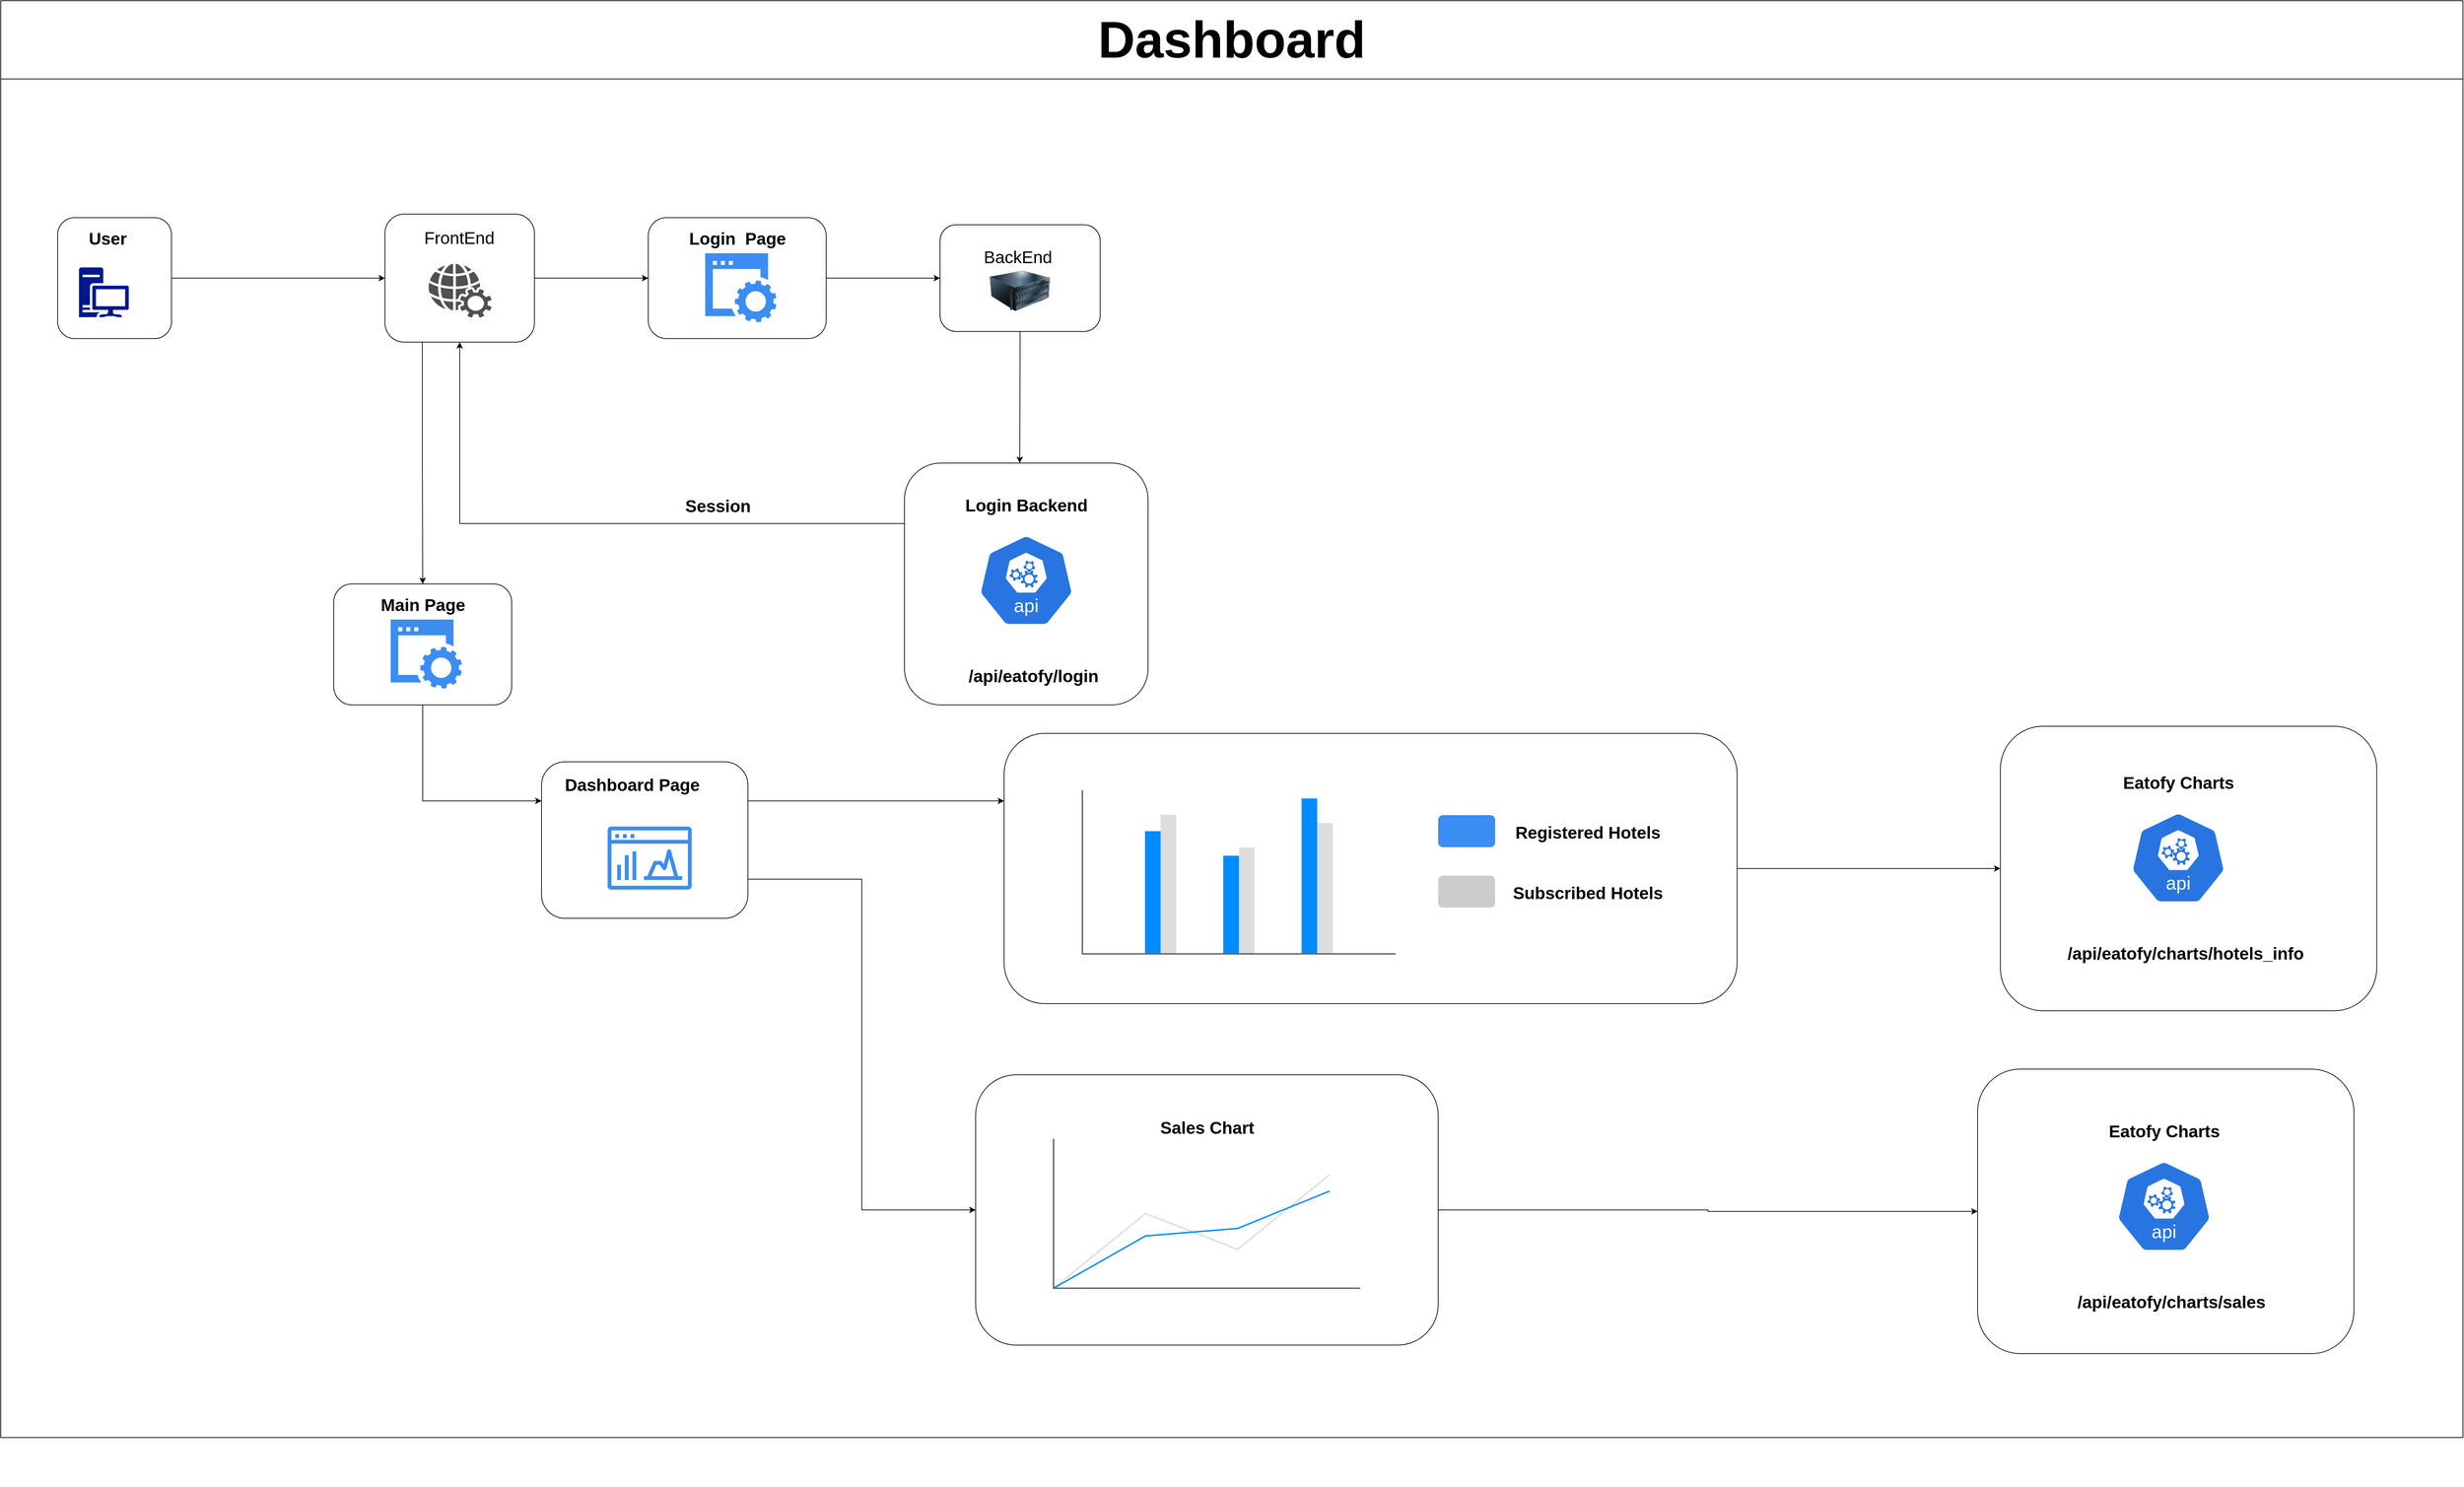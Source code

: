 <mxfile version="24.5.2" type="github" pages="15">
  <diagram name="Dashboard" id="fUNp-02ss8JfLxEierWM">
    <mxGraphModel dx="3697" dy="2800" grid="1" gridSize="10" guides="1" tooltips="1" connect="1" arrows="1" fold="1" page="1" pageScale="1" pageWidth="850" pageHeight="1100" background="none" math="0" shadow="0">
      <root>
        <mxCell id="0" />
        <mxCell id="1" parent="0" />
        <mxCell id="M37YozFDmxc83gTw7rp_-5" value="" style="group" parent="1" vertex="1" connectable="0">
          <mxGeometry x="-140" y="235" width="160" height="170" as="geometry" />
        </mxCell>
        <mxCell id="M37YozFDmxc83gTw7rp_-4" value="" style="rounded=1;whiteSpace=wrap;html=1;fillColor=none;" parent="M37YozFDmxc83gTw7rp_-5" vertex="1">
          <mxGeometry width="160" height="170" as="geometry" />
        </mxCell>
        <mxCell id="M37YozFDmxc83gTw7rp_-2" value="" style="sketch=0;aspect=fixed;pointerEvents=1;shadow=0;dashed=0;html=1;strokeColor=none;labelPosition=center;verticalLabelPosition=bottom;verticalAlign=top;align=center;fillColor=#00188D;shape=mxgraph.mscae.enterprise.workstation_client" parent="M37YozFDmxc83gTw7rp_-5" vertex="1">
          <mxGeometry x="30" y="70" width="70" height="70" as="geometry" />
        </mxCell>
        <mxCell id="M37YozFDmxc83gTw7rp_-3" value="&lt;b&gt;&lt;font style=&quot;font-size: 24px;&quot;&gt;User&lt;/font&gt;&lt;/b&gt;" style="text;html=1;align=center;verticalAlign=middle;resizable=0;points=[];autosize=1;strokeColor=none;fillColor=none;" parent="M37YozFDmxc83gTw7rp_-5" vertex="1">
          <mxGeometry x="30" y="10" width="80" height="40" as="geometry" />
        </mxCell>
        <mxCell id="M37YozFDmxc83gTw7rp_-17" value="" style="group" parent="1" vertex="1" connectable="0">
          <mxGeometry x="690" y="235" width="250" height="170" as="geometry" />
        </mxCell>
        <mxCell id="M37YozFDmxc83gTw7rp_-12" value="" style="rounded=1;whiteSpace=wrap;html=1;fillColor=none;" parent="M37YozFDmxc83gTw7rp_-17" vertex="1">
          <mxGeometry width="250" height="170" as="geometry" />
        </mxCell>
        <mxCell id="M37YozFDmxc83gTw7rp_-11" value="" style="sketch=0;html=1;aspect=fixed;strokeColor=none;shadow=0;fillColor=#3B8DF1;verticalAlign=top;labelPosition=center;verticalLabelPosition=bottom;shape=mxgraph.gcp2.website" parent="M37YozFDmxc83gTw7rp_-17" vertex="1">
          <mxGeometry x="80" y="50" width="100" height="97" as="geometry" />
        </mxCell>
        <mxCell id="M37YozFDmxc83gTw7rp_-13" value="&lt;font style=&quot;font-size: 24px;&quot;&gt;&lt;b&gt;Login&amp;nbsp; Page&lt;/b&gt;&lt;br&gt;&lt;/font&gt;" style="text;html=1;align=center;verticalAlign=middle;resizable=0;points=[];autosize=1;strokeColor=none;fillColor=none;" parent="M37YozFDmxc83gTw7rp_-17" vertex="1">
          <mxGeometry x="45" y="10" width="160" height="40" as="geometry" />
        </mxCell>
        <mxCell id="M37YozFDmxc83gTw7rp_-19" value="" style="group" parent="1" vertex="1" connectable="0">
          <mxGeometry x="1100" y="245" width="225" height="150" as="geometry" />
        </mxCell>
        <mxCell id="M37YozFDmxc83gTw7rp_-15" value="" style="image;html=1;image=img/lib/clip_art/computers/Server_128x128.png" parent="M37YozFDmxc83gTw7rp_-19" vertex="1">
          <mxGeometry x="69.75" y="52.941" width="85.5" height="79.412" as="geometry" />
        </mxCell>
        <mxCell id="IF1N73n7-NPw24mUX2SO-10" style="edgeStyle=orthogonalEdgeStyle;rounded=0;orthogonalLoop=1;jettySize=auto;html=1;exitX=0.5;exitY=1;exitDx=0;exitDy=0;" parent="M37YozFDmxc83gTw7rp_-19" source="M37YozFDmxc83gTw7rp_-16" edge="1">
          <mxGeometry relative="1" as="geometry">
            <mxPoint x="112" y="335" as="targetPoint" />
          </mxGeometry>
        </mxCell>
        <mxCell id="M37YozFDmxc83gTw7rp_-16" value="" style="rounded=1;whiteSpace=wrap;html=1;fillColor=none;" parent="M37YozFDmxc83gTw7rp_-19" vertex="1">
          <mxGeometry width="225" height="150" as="geometry" />
        </mxCell>
        <mxCell id="M37YozFDmxc83gTw7rp_-18" value="&lt;font style=&quot;font-size: 24px;&quot;&gt;BackEnd&lt;br&gt;&lt;/font&gt;" style="text;html=1;align=center;verticalAlign=middle;resizable=0;points=[];autosize=1;strokeColor=none;fillColor=none;" parent="M37YozFDmxc83gTw7rp_-19" vertex="1">
          <mxGeometry x="48.5" y="26.471" width="120" height="40" as="geometry" />
        </mxCell>
        <mxCell id="M37YozFDmxc83gTw7rp_-20" style="edgeStyle=orthogonalEdgeStyle;rounded=0;orthogonalLoop=1;jettySize=auto;html=1;exitX=1;exitY=0.5;exitDx=0;exitDy=0;entryX=0;entryY=0.5;entryDx=0;entryDy=0;" parent="1" source="M37YozFDmxc83gTw7rp_-12" target="M37YozFDmxc83gTw7rp_-16" edge="1">
          <mxGeometry relative="1" as="geometry" />
        </mxCell>
        <mxCell id="IF1N73n7-NPw24mUX2SO-3" value="" style="group" parent="1" vertex="1" connectable="0">
          <mxGeometry x="1050" y="580" width="342.29" height="340" as="geometry" />
        </mxCell>
        <mxCell id="M37YozFDmxc83gTw7rp_-21" value="" style="aspect=fixed;sketch=0;html=1;dashed=0;whitespace=wrap;verticalLabelPosition=bottom;verticalAlign=top;fillColor=#2875E2;strokeColor=#ffffff;points=[[0.005,0.63,0],[0.1,0.2,0],[0.9,0.2,0],[0.5,0,0],[0.995,0.63,0],[0.72,0.99,0],[0.5,1,0],[0.28,0.99,0]];shape=mxgraph.kubernetes.icon2;kubernetesLabel=1;prIcon=api" parent="IF1N73n7-NPw24mUX2SO-3" vertex="1">
          <mxGeometry x="103.43" y="100" width="135.42" height="130" as="geometry" />
        </mxCell>
        <mxCell id="M37YozFDmxc83gTw7rp_-23" value="&lt;b&gt;&lt;font style=&quot;font-size: 24px;&quot;&gt;Login Backend&lt;/font&gt;&lt;br&gt;&lt;/b&gt;" style="text;html=1;align=center;verticalAlign=middle;resizable=0;points=[];autosize=1;strokeColor=none;fillColor=none;" parent="IF1N73n7-NPw24mUX2SO-3" vertex="1">
          <mxGeometry x="71.14" y="40" width="200" height="40" as="geometry" />
        </mxCell>
        <mxCell id="M37YozFDmxc83gTw7rp_-24" value="" style="rounded=1;whiteSpace=wrap;html=1;fillColor=none;" parent="IF1N73n7-NPw24mUX2SO-3" vertex="1">
          <mxGeometry width="342.29" height="340" as="geometry" />
        </mxCell>
        <mxCell id="M37YozFDmxc83gTw7rp_-25" value="&lt;font style=&quot;font-size: 24px;&quot;&gt;&lt;b&gt;&lt;font&gt;/api/eatofy/login&lt;br&gt;&lt;/font&gt;&lt;/b&gt;&lt;/font&gt;" style="text;html=1;align=center;verticalAlign=middle;resizable=0;points=[];autosize=1;strokeColor=none;fillColor=none;" parent="IF1N73n7-NPw24mUX2SO-3" vertex="1">
          <mxGeometry x="71.14" y="280" width="220" height="40" as="geometry" />
        </mxCell>
        <mxCell id="IF1N73n7-NPw24mUX2SO-9" style="edgeStyle=orthogonalEdgeStyle;rounded=0;orthogonalLoop=1;jettySize=auto;html=1;exitX=1;exitY=0.5;exitDx=0;exitDy=0;" parent="1" source="IF1N73n7-NPw24mUX2SO-4" target="M37YozFDmxc83gTw7rp_-12" edge="1">
          <mxGeometry relative="1" as="geometry" />
        </mxCell>
        <mxCell id="IF1N73n7-NPw24mUX2SO-18" style="edgeStyle=orthogonalEdgeStyle;rounded=0;orthogonalLoop=1;jettySize=auto;html=1;exitX=0.25;exitY=1;exitDx=0;exitDy=0;entryX=0.5;entryY=0;entryDx=0;entryDy=0;" parent="1" source="IF1N73n7-NPw24mUX2SO-4" target="IF1N73n7-NPw24mUX2SO-15" edge="1">
          <mxGeometry relative="1" as="geometry" />
        </mxCell>
        <mxCell id="IF1N73n7-NPw24mUX2SO-4" value="" style="rounded=1;whiteSpace=wrap;html=1;fillColor=none;" parent="1" vertex="1">
          <mxGeometry x="320" y="230" width="210" height="180" as="geometry" />
        </mxCell>
        <mxCell id="IF1N73n7-NPw24mUX2SO-5" value="" style="group" parent="1" vertex="1" connectable="0">
          <mxGeometry x="320" y="241" width="189" height="70" as="geometry" />
        </mxCell>
        <mxCell id="IF1N73n7-NPw24mUX2SO-2" value="&lt;font style=&quot;font-size: 24px;&quot;&gt;FrontEnd&lt;br&gt;&lt;/font&gt;" style="text;html=1;align=center;verticalAlign=middle;resizable=0;points=[];autosize=1;strokeColor=none;fillColor=none;" parent="IF1N73n7-NPw24mUX2SO-5" vertex="1">
          <mxGeometry x="38.61" y="2.807" width="130" height="40" as="geometry" />
        </mxCell>
        <mxCell id="IF1N73n7-NPw24mUX2SO-7" value="" style="sketch=0;pointerEvents=1;shadow=0;dashed=0;html=1;strokeColor=none;fillColor=#505050;labelPosition=center;verticalLabelPosition=bottom;verticalAlign=top;outlineConnect=0;align=center;shape=mxgraph.office.concepts.web_services;" parent="1" vertex="1">
          <mxGeometry x="381" y="300" width="88.75" height="75.45" as="geometry" />
        </mxCell>
        <mxCell id="IF1N73n7-NPw24mUX2SO-8" style="edgeStyle=orthogonalEdgeStyle;rounded=0;orthogonalLoop=1;jettySize=auto;html=1;exitX=1;exitY=0.5;exitDx=0;exitDy=0;" parent="1" source="M37YozFDmxc83gTw7rp_-4" target="IF1N73n7-NPw24mUX2SO-4" edge="1">
          <mxGeometry relative="1" as="geometry" />
        </mxCell>
        <mxCell id="IF1N73n7-NPw24mUX2SO-11" style="edgeStyle=orthogonalEdgeStyle;rounded=0;orthogonalLoop=1;jettySize=auto;html=1;exitX=0;exitY=0.25;exitDx=0;exitDy=0;entryX=0.5;entryY=1;entryDx=0;entryDy=0;" parent="1" source="M37YozFDmxc83gTw7rp_-24" target="IF1N73n7-NPw24mUX2SO-4" edge="1">
          <mxGeometry relative="1" as="geometry" />
        </mxCell>
        <mxCell id="IF1N73n7-NPw24mUX2SO-13" value="&lt;h1 style=&quot;margin-top: 0px;&quot;&gt;Session&lt;/h1&gt;" style="text;html=1;whiteSpace=wrap;overflow=hidden;rounded=0;" parent="1" vertex="1">
          <mxGeometry x="740" y="620" width="105" height="60" as="geometry" />
        </mxCell>
        <mxCell id="IF1N73n7-NPw24mUX2SO-14" value="" style="group" parent="1" vertex="1" connectable="0">
          <mxGeometry x="248" y="750" width="250" height="170" as="geometry" />
        </mxCell>
        <mxCell id="IF1N73n7-NPw24mUX2SO-15" value="" style="rounded=1;whiteSpace=wrap;html=1;fillColor=none;" parent="IF1N73n7-NPw24mUX2SO-14" vertex="1">
          <mxGeometry width="250" height="170" as="geometry" />
        </mxCell>
        <mxCell id="IF1N73n7-NPw24mUX2SO-16" value="" style="sketch=0;html=1;aspect=fixed;strokeColor=none;shadow=0;fillColor=#3B8DF1;verticalAlign=top;labelPosition=center;verticalLabelPosition=bottom;shape=mxgraph.gcp2.website" parent="IF1N73n7-NPw24mUX2SO-14" vertex="1">
          <mxGeometry x="80" y="50" width="100" height="97" as="geometry" />
        </mxCell>
        <mxCell id="IF1N73n7-NPw24mUX2SO-17" value="&lt;font style=&quot;font-size: 24px;&quot;&gt;&lt;b&gt;Main Page&lt;/b&gt;&lt;br&gt;&lt;/font&gt;" style="text;html=1;align=center;verticalAlign=middle;resizable=0;points=[];autosize=1;strokeColor=none;fillColor=none;" parent="IF1N73n7-NPw24mUX2SO-14" vertex="1">
          <mxGeometry x="50" y="10" width="150" height="40" as="geometry" />
        </mxCell>
        <mxCell id="IF1N73n7-NPw24mUX2SO-19" value="" style="group" parent="1" vertex="1" connectable="0">
          <mxGeometry x="540" y="1000" width="290" height="220" as="geometry" />
        </mxCell>
        <mxCell id="IF1N73n7-NPw24mUX2SO-20" value="" style="rounded=1;whiteSpace=wrap;html=1;fillColor=none;" parent="IF1N73n7-NPw24mUX2SO-19" vertex="1">
          <mxGeometry width="290" height="220" as="geometry" />
        </mxCell>
        <mxCell id="IF1N73n7-NPw24mUX2SO-22" value="&lt;font style=&quot;font-size: 24px;&quot;&gt;&lt;b&gt;Dashboard Page&lt;/b&gt;&lt;br&gt;&lt;/font&gt;" style="text;html=1;align=center;verticalAlign=middle;resizable=0;points=[];autosize=1;strokeColor=none;fillColor=none;" parent="IF1N73n7-NPw24mUX2SO-19" vertex="1">
          <mxGeometry x="17.4" y="12.941" width="220" height="40" as="geometry" />
        </mxCell>
        <mxCell id="IF1N73n7-NPw24mUX2SO-26" value="" style="sketch=0;outlineConnect=0;fontColor=#232F3E;gradientColor=none;fillColor=#3B8DF1;strokeColor=none;dashed=0;verticalLabelPosition=bottom;verticalAlign=top;align=center;html=1;fontSize=12;fontStyle=0;aspect=fixed;pointerEvents=1;shape=mxgraph.aws4.opensearch_dashboards;" parent="IF1N73n7-NPw24mUX2SO-19" vertex="1">
          <mxGeometry x="92.8" y="90.588" width="118.202" height="89.412" as="geometry" />
        </mxCell>
        <mxCell id="IF1N73n7-NPw24mUX2SO-23" style="edgeStyle=orthogonalEdgeStyle;rounded=0;orthogonalLoop=1;jettySize=auto;html=1;exitX=0.5;exitY=1;exitDx=0;exitDy=0;entryX=0;entryY=0.25;entryDx=0;entryDy=0;" parent="1" source="IF1N73n7-NPw24mUX2SO-15" target="IF1N73n7-NPw24mUX2SO-20" edge="1">
          <mxGeometry relative="1" as="geometry" />
        </mxCell>
        <mxCell id="IF1N73n7-NPw24mUX2SO-35" value="" style="group" parent="1" vertex="1" connectable="0">
          <mxGeometry x="1190" y="960" width="1580" height="590" as="geometry" />
        </mxCell>
        <mxCell id="IF1N73n7-NPw24mUX2SO-27" value="" style="verticalLabelPosition=bottom;shadow=0;dashed=0;align=center;html=1;verticalAlign=top;strokeWidth=1;shape=mxgraph.mockup.graphics.columnChart;strokeColor2=none;strokeColor3=#666666;fillColor2=#008cff;fillColor3=#dddddd;fillColor=none;strokeColor=none;" parent="IF1N73n7-NPw24mUX2SO-35" vertex="1">
          <mxGeometry x="110" y="80" width="440" height="230" as="geometry" />
        </mxCell>
        <mxCell id="IF1N73n7-NPw24mUX2SO-29" value="Registered Hotels" style="text;strokeColor=none;fillColor=none;html=1;fontSize=24;fontStyle=1;verticalAlign=middle;align=center;" parent="IF1N73n7-NPw24mUX2SO-35" vertex="1">
          <mxGeometry x="700" y="115" width="240" height="50" as="geometry" />
        </mxCell>
        <mxCell id="IF1N73n7-NPw24mUX2SO-30" value="" style="rounded=1;whiteSpace=wrap;html=1;fillColor=#3B8DF1;strokeColor=none;" parent="IF1N73n7-NPw24mUX2SO-35" vertex="1">
          <mxGeometry x="610" y="115" width="80" height="45" as="geometry" />
        </mxCell>
        <mxCell id="IF1N73n7-NPw24mUX2SO-31" value="" style="rounded=1;whiteSpace=wrap;html=1;fillColor=#CCCCCC;strokeColor=none;" parent="IF1N73n7-NPw24mUX2SO-35" vertex="1">
          <mxGeometry x="610" y="200" width="80" height="45" as="geometry" />
        </mxCell>
        <mxCell id="IF1N73n7-NPw24mUX2SO-32" value="Subscribed Hotels" style="text;strokeColor=none;fillColor=none;html=1;fontSize=24;fontStyle=1;verticalAlign=middle;align=center;" parent="IF1N73n7-NPw24mUX2SO-35" vertex="1">
          <mxGeometry x="700" y="200" width="240" height="50" as="geometry" />
        </mxCell>
        <mxCell id="IF1N73n7-NPw24mUX2SO-34" value="" style="rounded=1;whiteSpace=wrap;html=1;fillColor=none;" parent="IF1N73n7-NPw24mUX2SO-35" vertex="1">
          <mxGeometry width="1030" height="380" as="geometry" />
        </mxCell>
        <mxCell id="IF1N73n7-NPw24mUX2SO-37" value="" style="group" parent="1" vertex="1" connectable="0">
          <mxGeometry x="1150" y="1440" width="650" height="380" as="geometry" />
        </mxCell>
        <mxCell id="IF1N73n7-NPw24mUX2SO-28" value="" style="verticalLabelPosition=bottom;shadow=0;dashed=0;align=center;html=1;verticalAlign=top;strokeWidth=1;shape=mxgraph.mockup.graphics.lineChart;strokeColor2=#666666;strokeColor3=#008cff;strokeColor4=#dddddd;fillColor=none;strokeColor=none;gradientColor=none;fillStyle=auto;" parent="IF1N73n7-NPw24mUX2SO-37" vertex="1">
          <mxGeometry x="109.5" y="90" width="431" height="210" as="geometry" />
        </mxCell>
        <mxCell id="IF1N73n7-NPw24mUX2SO-33" value="Sales Chart" style="text;strokeColor=none;fillColor=none;html=1;fontSize=24;fontStyle=1;verticalAlign=middle;align=center;" parent="IF1N73n7-NPw24mUX2SO-37" vertex="1">
          <mxGeometry x="205" y="50" width="240" height="50" as="geometry" />
        </mxCell>
        <mxCell id="IF1N73n7-NPw24mUX2SO-36" value="" style="rounded=1;whiteSpace=wrap;html=1;fillColor=none;" parent="IF1N73n7-NPw24mUX2SO-37" vertex="1">
          <mxGeometry width="650" height="380" as="geometry" />
        </mxCell>
        <mxCell id="IF1N73n7-NPw24mUX2SO-39" style="edgeStyle=orthogonalEdgeStyle;rounded=0;orthogonalLoop=1;jettySize=auto;html=1;exitX=1;exitY=0.75;exitDx=0;exitDy=0;entryX=0;entryY=0.5;entryDx=0;entryDy=0;" parent="1" source="IF1N73n7-NPw24mUX2SO-20" target="IF1N73n7-NPw24mUX2SO-36" edge="1">
          <mxGeometry relative="1" as="geometry" />
        </mxCell>
        <mxCell id="IF1N73n7-NPw24mUX2SO-45" value="" style="group" parent="1" vertex="1" connectable="0">
          <mxGeometry x="2590" y="950" width="528.86" height="400" as="geometry" />
        </mxCell>
        <mxCell id="IF1N73n7-NPw24mUX2SO-41" value="" style="aspect=fixed;sketch=0;html=1;dashed=0;whitespace=wrap;verticalLabelPosition=bottom;verticalAlign=top;fillColor=#2875E2;strokeColor=#ffffff;points=[[0.005,0.63,0],[0.1,0.2,0],[0.9,0.2,0],[0.5,0,0],[0.995,0.63,0],[0.72,0.99,0],[0.5,1,0],[0.28,0.99,0]];shape=mxgraph.kubernetes.icon2;kubernetesLabel=1;prIcon=api" parent="IF1N73n7-NPw24mUX2SO-45" vertex="1">
          <mxGeometry x="182.29" y="120" width="135.42" height="130" as="geometry" />
        </mxCell>
        <mxCell id="IF1N73n7-NPw24mUX2SO-43" value="" style="rounded=1;whiteSpace=wrap;html=1;fillColor=none;" parent="IF1N73n7-NPw24mUX2SO-45" vertex="1">
          <mxGeometry width="528.86" height="400" as="geometry" />
        </mxCell>
        <mxCell id="IF1N73n7-NPw24mUX2SO-42" value="&lt;b&gt;&lt;font style=&quot;font-size: 24px;&quot;&gt;Eatofy Charts&lt;/font&gt;&lt;br&gt;&lt;/b&gt;" style="text;html=1;align=center;verticalAlign=middle;resizable=0;points=[];autosize=1;strokeColor=none;fillColor=none;" parent="IF1N73n7-NPw24mUX2SO-45" vertex="1">
          <mxGeometry x="155" y="60" width="190" height="40" as="geometry" />
        </mxCell>
        <mxCell id="IF1N73n7-NPw24mUX2SO-44" value="&lt;font style=&quot;font-size: 24px;&quot;&gt;&lt;b&gt;&lt;font&gt;/api/eatofy/charts/hotels_info&lt;br&gt;&lt;/font&gt;&lt;/b&gt;&lt;/font&gt;" style="text;html=1;align=center;verticalAlign=middle;resizable=0;points=[];autosize=1;strokeColor=none;fillColor=none;" parent="IF1N73n7-NPw24mUX2SO-45" vertex="1">
          <mxGeometry x="70" y="300" width="380" height="40" as="geometry" />
        </mxCell>
        <mxCell id="IF1N73n7-NPw24mUX2SO-46" style="edgeStyle=orthogonalEdgeStyle;rounded=0;orthogonalLoop=1;jettySize=auto;html=1;exitX=1;exitY=0.5;exitDx=0;exitDy=0;" parent="1" source="IF1N73n7-NPw24mUX2SO-34" target="IF1N73n7-NPw24mUX2SO-43" edge="1">
          <mxGeometry relative="1" as="geometry" />
        </mxCell>
        <mxCell id="IF1N73n7-NPw24mUX2SO-48" value="" style="aspect=fixed;sketch=0;html=1;dashed=0;whitespace=wrap;verticalLabelPosition=bottom;verticalAlign=top;fillColor=#2875E2;strokeColor=#ffffff;points=[[0.005,0.63,0],[0.1,0.2,0],[0.9,0.2,0],[0.5,0,0],[0.995,0.63,0],[0.72,0.99,0],[0.5,1,0],[0.28,0.99,0]];shape=mxgraph.kubernetes.icon2;kubernetesLabel=1;prIcon=api" parent="1" vertex="1">
          <mxGeometry x="2752.29" y="1560" width="135.42" height="130" as="geometry" />
        </mxCell>
        <mxCell id="IF1N73n7-NPw24mUX2SO-49" value="" style="rounded=1;whiteSpace=wrap;html=1;fillColor=none;" parent="1" vertex="1">
          <mxGeometry x="2558" y="1432" width="528.86" height="400" as="geometry" />
        </mxCell>
        <mxCell id="IF1N73n7-NPw24mUX2SO-50" value="&lt;b&gt;&lt;font style=&quot;font-size: 24px;&quot;&gt;Eatofy Charts&lt;/font&gt;&lt;br&gt;&lt;/b&gt;" style="text;html=1;align=center;verticalAlign=middle;resizable=0;points=[];autosize=1;strokeColor=none;fillColor=none;" parent="1" vertex="1">
          <mxGeometry x="2725" y="1500" width="190" height="40" as="geometry" />
        </mxCell>
        <mxCell id="IF1N73n7-NPw24mUX2SO-51" value="&lt;font style=&quot;font-size: 24px;&quot;&gt;&lt;b&gt;&lt;font&gt;/api/eatofy/charts/sales&lt;/font&gt;&lt;/b&gt;&lt;/font&gt;" style="text;html=1;align=center;verticalAlign=middle;resizable=0;points=[];autosize=1;strokeColor=none;fillColor=none;" parent="1" vertex="1">
          <mxGeometry x="2680" y="1740" width="300" height="40" as="geometry" />
        </mxCell>
        <mxCell id="IF1N73n7-NPw24mUX2SO-52" style="edgeStyle=orthogonalEdgeStyle;rounded=0;orthogonalLoop=1;jettySize=auto;html=1;exitX=1;exitY=0.5;exitDx=0;exitDy=0;" parent="1" source="IF1N73n7-NPw24mUX2SO-36" target="IF1N73n7-NPw24mUX2SO-49" edge="1">
          <mxGeometry relative="1" as="geometry" />
        </mxCell>
        <mxCell id="IF1N73n7-NPw24mUX2SO-57" style="edgeStyle=orthogonalEdgeStyle;rounded=0;orthogonalLoop=1;jettySize=auto;html=1;exitX=0.5;exitY=1;exitDx=0;exitDy=0;" parent="1" edge="1">
          <mxGeometry relative="1" as="geometry">
            <mxPoint x="1330" y="2010" as="sourcePoint" />
            <mxPoint x="1330" y="2010" as="targetPoint" />
          </mxGeometry>
        </mxCell>
        <mxCell id="IF1N73n7-NPw24mUX2SO-110" style="edgeStyle=orthogonalEdgeStyle;rounded=0;orthogonalLoop=1;jettySize=auto;html=1;exitX=1;exitY=0.25;exitDx=0;exitDy=0;entryX=0;entryY=0.25;entryDx=0;entryDy=0;" parent="1" source="IF1N73n7-NPw24mUX2SO-20" target="IF1N73n7-NPw24mUX2SO-34" edge="1">
          <mxGeometry relative="1" as="geometry" />
        </mxCell>
        <mxCell id="JFeOZO5H5W1XL9cQvXBv-1" value="&lt;font style=&quot;font-size: 72px;&quot;&gt;&lt;b&gt;Dashboard&lt;/b&gt;&lt;/font&gt;" style="swimlane;whiteSpace=wrap;html=1;startSize=110;movable=1;resizable=1;rotatable=1;deletable=1;editable=1;locked=0;connectable=1;" vertex="1" parent="1">
          <mxGeometry x="-220" y="-70" width="3460" height="2020" as="geometry" />
        </mxCell>
      </root>
    </mxGraphModel>
  </diagram>
  <diagram id="atG_MLollO_3kL6Ypq51" name="Hotels">
    <mxGraphModel dx="3430" dy="510" grid="1" gridSize="10" guides="1" tooltips="1" connect="1" arrows="1" fold="1" page="1" pageScale="1" pageWidth="850" pageHeight="1100" math="0" shadow="0">
      <root>
        <mxCell id="0" />
        <mxCell id="1" parent="0" />
        <mxCell id="s9FELSsNSAqin0PViHJm-1" value="&lt;b&gt;&lt;font style=&quot;font-size: 72px;&quot;&gt;Hotel&lt;/font&gt;&lt;/b&gt;" style="swimlane;whiteSpace=wrap;html=1;startSize=110;movable=1;resizable=1;rotatable=1;deletable=1;editable=1;locked=0;connectable=1;" parent="1" vertex="1">
          <mxGeometry x="-2380" y="420" width="1860" height="2700" as="geometry" />
        </mxCell>
        <mxCell id="RdX_t96qVj4kHY27d5ja-1" value="" style="group" parent="1" vertex="1" connectable="0">
          <mxGeometry x="-2300" y="695" width="160" height="170" as="geometry" />
        </mxCell>
        <mxCell id="RdX_t96qVj4kHY27d5ja-2" value="" style="rounded=1;whiteSpace=wrap;html=1;fillColor=none;" parent="RdX_t96qVj4kHY27d5ja-1" vertex="1">
          <mxGeometry width="160" height="170" as="geometry" />
        </mxCell>
        <mxCell id="RdX_t96qVj4kHY27d5ja-3" value="" style="sketch=0;aspect=fixed;pointerEvents=1;shadow=0;dashed=0;html=1;strokeColor=none;labelPosition=center;verticalLabelPosition=bottom;verticalAlign=top;align=center;fillColor=#00188D;shape=mxgraph.mscae.enterprise.workstation_client" parent="RdX_t96qVj4kHY27d5ja-1" vertex="1">
          <mxGeometry x="30" y="70" width="70" height="70" as="geometry" />
        </mxCell>
        <mxCell id="RdX_t96qVj4kHY27d5ja-4" value="&lt;b&gt;&lt;font style=&quot;font-size: 24px;&quot;&gt;User&lt;/font&gt;&lt;/b&gt;" style="text;html=1;align=center;verticalAlign=middle;resizable=0;points=[];autosize=1;strokeColor=none;fillColor=none;" parent="RdX_t96qVj4kHY27d5ja-1" vertex="1">
          <mxGeometry x="30" y="10" width="80" height="40" as="geometry" />
        </mxCell>
        <mxCell id="RdX_t96qVj4kHY27d5ja-5" value="" style="group" parent="1" vertex="1" connectable="0">
          <mxGeometry x="-1470" y="695" width="250" height="170" as="geometry" />
        </mxCell>
        <mxCell id="RdX_t96qVj4kHY27d5ja-6" value="" style="rounded=1;whiteSpace=wrap;html=1;fillColor=none;" parent="RdX_t96qVj4kHY27d5ja-5" vertex="1">
          <mxGeometry width="250" height="170" as="geometry" />
        </mxCell>
        <mxCell id="RdX_t96qVj4kHY27d5ja-7" value="" style="sketch=0;html=1;aspect=fixed;strokeColor=none;shadow=0;fillColor=#3B8DF1;verticalAlign=top;labelPosition=center;verticalLabelPosition=bottom;shape=mxgraph.gcp2.website" parent="RdX_t96qVj4kHY27d5ja-5" vertex="1">
          <mxGeometry x="80" y="50" width="100" height="97" as="geometry" />
        </mxCell>
        <mxCell id="RdX_t96qVj4kHY27d5ja-8" value="&lt;font style=&quot;font-size: 24px;&quot;&gt;&lt;b&gt;Login&amp;nbsp; Page&lt;/b&gt;&lt;br&gt;&lt;/font&gt;" style="text;html=1;align=center;verticalAlign=middle;resizable=0;points=[];autosize=1;strokeColor=none;fillColor=none;" parent="RdX_t96qVj4kHY27d5ja-5" vertex="1">
          <mxGeometry x="45" y="10" width="160" height="40" as="geometry" />
        </mxCell>
        <mxCell id="RdX_t96qVj4kHY27d5ja-9" value="" style="group" parent="1" vertex="1" connectable="0">
          <mxGeometry x="-1060" y="705" width="225" height="150" as="geometry" />
        </mxCell>
        <mxCell id="RdX_t96qVj4kHY27d5ja-10" value="" style="image;html=1;image=img/lib/clip_art/computers/Server_128x128.png" parent="RdX_t96qVj4kHY27d5ja-9" vertex="1">
          <mxGeometry x="69.75" y="52.941" width="85.5" height="79.412" as="geometry" />
        </mxCell>
        <mxCell id="RdX_t96qVj4kHY27d5ja-11" style="edgeStyle=orthogonalEdgeStyle;rounded=0;orthogonalLoop=1;jettySize=auto;html=1;exitX=0.5;exitY=1;exitDx=0;exitDy=0;" parent="RdX_t96qVj4kHY27d5ja-9" source="RdX_t96qVj4kHY27d5ja-12" edge="1">
          <mxGeometry relative="1" as="geometry">
            <mxPoint x="112" y="335" as="targetPoint" />
          </mxGeometry>
        </mxCell>
        <mxCell id="RdX_t96qVj4kHY27d5ja-12" value="" style="rounded=1;whiteSpace=wrap;html=1;fillColor=none;" parent="RdX_t96qVj4kHY27d5ja-9" vertex="1">
          <mxGeometry width="225" height="150" as="geometry" />
        </mxCell>
        <mxCell id="RdX_t96qVj4kHY27d5ja-13" value="&lt;font style=&quot;font-size: 24px;&quot;&gt;BackEnd&lt;br&gt;&lt;/font&gt;" style="text;html=1;align=center;verticalAlign=middle;resizable=0;points=[];autosize=1;strokeColor=none;fillColor=none;" parent="RdX_t96qVj4kHY27d5ja-9" vertex="1">
          <mxGeometry x="48.5" y="26.471" width="120" height="40" as="geometry" />
        </mxCell>
        <mxCell id="RdX_t96qVj4kHY27d5ja-14" style="edgeStyle=orthogonalEdgeStyle;rounded=0;orthogonalLoop=1;jettySize=auto;html=1;exitX=1;exitY=0.5;exitDx=0;exitDy=0;entryX=0;entryY=0.5;entryDx=0;entryDy=0;" parent="1" source="RdX_t96qVj4kHY27d5ja-6" target="RdX_t96qVj4kHY27d5ja-12" edge="1">
          <mxGeometry relative="1" as="geometry" />
        </mxCell>
        <mxCell id="RdX_t96qVj4kHY27d5ja-15" value="" style="group" parent="1" vertex="1" connectable="0">
          <mxGeometry x="-1110" y="1040" width="342.29" height="340" as="geometry" />
        </mxCell>
        <mxCell id="RdX_t96qVj4kHY27d5ja-16" value="" style="aspect=fixed;sketch=0;html=1;dashed=0;whitespace=wrap;verticalLabelPosition=bottom;verticalAlign=top;fillColor=#2875E2;strokeColor=#ffffff;points=[[0.005,0.63,0],[0.1,0.2,0],[0.9,0.2,0],[0.5,0,0],[0.995,0.63,0],[0.72,0.99,0],[0.5,1,0],[0.28,0.99,0]];shape=mxgraph.kubernetes.icon2;kubernetesLabel=1;prIcon=api" parent="RdX_t96qVj4kHY27d5ja-15" vertex="1">
          <mxGeometry x="103.43" y="100" width="135.42" height="130" as="geometry" />
        </mxCell>
        <mxCell id="RdX_t96qVj4kHY27d5ja-17" value="&lt;b&gt;&lt;font style=&quot;font-size: 24px;&quot;&gt;Login Backend&lt;/font&gt;&lt;br&gt;&lt;/b&gt;" style="text;html=1;align=center;verticalAlign=middle;resizable=0;points=[];autosize=1;strokeColor=none;fillColor=none;" parent="RdX_t96qVj4kHY27d5ja-15" vertex="1">
          <mxGeometry x="71.14" y="40" width="200" height="40" as="geometry" />
        </mxCell>
        <mxCell id="RdX_t96qVj4kHY27d5ja-18" value="" style="rounded=1;whiteSpace=wrap;html=1;fillColor=none;" parent="RdX_t96qVj4kHY27d5ja-15" vertex="1">
          <mxGeometry width="342.29" height="340" as="geometry" />
        </mxCell>
        <mxCell id="RdX_t96qVj4kHY27d5ja-19" value="&lt;div&gt;&lt;font style=&quot;font-size: 24px;&quot;&gt;&lt;b&gt;&lt;font&gt;/api/eatofy/&lt;/font&gt;&lt;/b&gt;&lt;/font&gt;&lt;/div&gt;&lt;div&gt;&lt;font style=&quot;font-size: 24px;&quot;&gt;&lt;b&gt;&lt;font&gt;hotels/login&lt;/font&gt;&lt;/b&gt;&lt;/font&gt;&lt;/div&gt;" style="text;html=1;align=center;verticalAlign=middle;resizable=0;points=[];autosize=1;strokeColor=none;fillColor=none;" parent="RdX_t96qVj4kHY27d5ja-15" vertex="1">
          <mxGeometry x="96.14" y="265" width="170" height="70" as="geometry" />
        </mxCell>
        <mxCell id="RdX_t96qVj4kHY27d5ja-20" style="edgeStyle=orthogonalEdgeStyle;rounded=0;orthogonalLoop=1;jettySize=auto;html=1;exitX=1;exitY=0.5;exitDx=0;exitDy=0;" parent="1" source="RdX_t96qVj4kHY27d5ja-22" target="RdX_t96qVj4kHY27d5ja-6" edge="1">
          <mxGeometry relative="1" as="geometry" />
        </mxCell>
        <mxCell id="RdX_t96qVj4kHY27d5ja-21" style="edgeStyle=orthogonalEdgeStyle;rounded=0;orthogonalLoop=1;jettySize=auto;html=1;exitX=0.25;exitY=1;exitDx=0;exitDy=0;entryX=0.5;entryY=0;entryDx=0;entryDy=0;" parent="1" source="RdX_t96qVj4kHY27d5ja-22" target="RdX_t96qVj4kHY27d5ja-30" edge="1">
          <mxGeometry relative="1" as="geometry" />
        </mxCell>
        <mxCell id="RdX_t96qVj4kHY27d5ja-22" value="" style="rounded=1;whiteSpace=wrap;html=1;fillColor=none;" parent="1" vertex="1">
          <mxGeometry x="-1840" y="690" width="210" height="180" as="geometry" />
        </mxCell>
        <mxCell id="RdX_t96qVj4kHY27d5ja-23" value="" style="group" parent="1" vertex="1" connectable="0">
          <mxGeometry x="-1840" y="701" width="189" height="70" as="geometry" />
        </mxCell>
        <mxCell id="RdX_t96qVj4kHY27d5ja-24" value="&lt;font style=&quot;font-size: 24px;&quot;&gt;FrontEnd&lt;br&gt;&lt;/font&gt;" style="text;html=1;align=center;verticalAlign=middle;resizable=0;points=[];autosize=1;strokeColor=none;fillColor=none;" parent="RdX_t96qVj4kHY27d5ja-23" vertex="1">
          <mxGeometry x="38.61" y="2.807" width="130" height="40" as="geometry" />
        </mxCell>
        <mxCell id="RdX_t96qVj4kHY27d5ja-25" value="" style="sketch=0;pointerEvents=1;shadow=0;dashed=0;html=1;strokeColor=none;fillColor=#505050;labelPosition=center;verticalLabelPosition=bottom;verticalAlign=top;outlineConnect=0;align=center;shape=mxgraph.office.concepts.web_services;" parent="1" vertex="1">
          <mxGeometry x="-1779" y="760" width="88.75" height="75.45" as="geometry" />
        </mxCell>
        <mxCell id="RdX_t96qVj4kHY27d5ja-26" style="edgeStyle=orthogonalEdgeStyle;rounded=0;orthogonalLoop=1;jettySize=auto;html=1;exitX=1;exitY=0.5;exitDx=0;exitDy=0;" parent="1" source="RdX_t96qVj4kHY27d5ja-2" target="RdX_t96qVj4kHY27d5ja-22" edge="1">
          <mxGeometry relative="1" as="geometry" />
        </mxCell>
        <mxCell id="RdX_t96qVj4kHY27d5ja-27" style="edgeStyle=orthogonalEdgeStyle;rounded=0;orthogonalLoop=1;jettySize=auto;html=1;exitX=0;exitY=0.25;exitDx=0;exitDy=0;entryX=0.5;entryY=1;entryDx=0;entryDy=0;" parent="1" source="RdX_t96qVj4kHY27d5ja-18" target="RdX_t96qVj4kHY27d5ja-22" edge="1">
          <mxGeometry relative="1" as="geometry" />
        </mxCell>
        <mxCell id="RdX_t96qVj4kHY27d5ja-28" value="&lt;h1 style=&quot;margin-top: 0px;&quot;&gt;Session&lt;/h1&gt;" style="text;html=1;whiteSpace=wrap;overflow=hidden;rounded=0;" parent="1" vertex="1">
          <mxGeometry x="-1420" y="1080" width="105" height="60" as="geometry" />
        </mxCell>
        <mxCell id="RdX_t96qVj4kHY27d5ja-29" value="" style="group" parent="1" vertex="1" connectable="0">
          <mxGeometry x="-1914" y="1270" width="250" height="170" as="geometry" />
        </mxCell>
        <mxCell id="RdX_t96qVj4kHY27d5ja-30" value="" style="rounded=1;whiteSpace=wrap;html=1;fillColor=none;" parent="RdX_t96qVj4kHY27d5ja-29" vertex="1">
          <mxGeometry width="250" height="170" as="geometry" />
        </mxCell>
        <mxCell id="RdX_t96qVj4kHY27d5ja-32" value="&lt;font style=&quot;font-size: 24px;&quot;&gt;&lt;b&gt;Main Page&lt;/b&gt;&lt;br&gt;&lt;/font&gt;" style="text;html=1;align=center;verticalAlign=middle;resizable=0;points=[];autosize=1;strokeColor=none;fillColor=none;" parent="RdX_t96qVj4kHY27d5ja-29" vertex="1">
          <mxGeometry x="50" y="10" width="150" height="40" as="geometry" />
        </mxCell>
        <mxCell id="RdX_t96qVj4kHY27d5ja-118" value="" style="sketch=0;html=1;aspect=fixed;strokeColor=none;shadow=0;fillColor=#3B8DF1;verticalAlign=top;labelPosition=center;verticalLabelPosition=bottom;shape=mxgraph.gcp2.website" parent="RdX_t96qVj4kHY27d5ja-29" vertex="1">
          <mxGeometry x="73.46" y="60" width="103.09" height="100" as="geometry" />
        </mxCell>
        <mxCell id="sFxwywN458ADcjxwZdjk-34" style="edgeStyle=orthogonalEdgeStyle;rounded=0;orthogonalLoop=1;jettySize=auto;html=1;entryX=0.5;entryY=0;entryDx=0;entryDy=0;" parent="1" source="RdX_t96qVj4kHY27d5ja-77" target="RdX_t96qVj4kHY27d5ja-110" edge="1">
          <mxGeometry relative="1" as="geometry">
            <Array as="points">
              <mxPoint x="-2125" y="2720" />
              <mxPoint x="-1475" y="2720" />
            </Array>
          </mxGeometry>
        </mxCell>
        <mxCell id="RdX_t96qVj4kHY27d5ja-77" value="" style="sketch=0;shadow=0;dashed=0;html=1;strokeColor=none;labelPosition=center;verticalLabelPosition=bottom;verticalAlign=top;outlineConnect=0;align=center;shape=mxgraph.office.databases.database_mini_2;fillColor=#2072B8;" parent="1" vertex="1">
          <mxGeometry x="-2165" y="2554" width="80" height="90" as="geometry" />
        </mxCell>
        <mxCell id="sFxwywN458ADcjxwZdjk-35" style="edgeStyle=orthogonalEdgeStyle;rounded=0;orthogonalLoop=1;jettySize=auto;html=1;" parent="1" source="RdX_t96qVj4kHY27d5ja-78" target="RdX_t96qVj4kHY27d5ja-81" edge="1">
          <mxGeometry relative="1" as="geometry">
            <Array as="points">
              <mxPoint x="-1704" y="2720" />
              <mxPoint x="-1475" y="2720" />
            </Array>
          </mxGeometry>
        </mxCell>
        <mxCell id="RdX_t96qVj4kHY27d5ja-78" value="" style="sketch=0;shadow=0;dashed=0;html=1;strokeColor=none;labelPosition=center;verticalLabelPosition=bottom;verticalAlign=top;outlineConnect=0;align=center;shape=mxgraph.office.databases.database_mini_2;fillColor=#2072B8;" parent="1" vertex="1">
          <mxGeometry x="-1745" y="2555" width="80" height="90" as="geometry" />
        </mxCell>
        <mxCell id="sFxwywN458ADcjxwZdjk-36" style="edgeStyle=orthogonalEdgeStyle;rounded=0;orthogonalLoop=1;jettySize=auto;html=1;" parent="1" source="RdX_t96qVj4kHY27d5ja-79" target="RdX_t96qVj4kHY27d5ja-81" edge="1">
          <mxGeometry relative="1" as="geometry">
            <Array as="points">
              <mxPoint x="-1303" y="2720" />
              <mxPoint x="-1475" y="2720" />
            </Array>
          </mxGeometry>
        </mxCell>
        <mxCell id="RdX_t96qVj4kHY27d5ja-79" value="" style="sketch=0;shadow=0;dashed=0;html=1;strokeColor=none;labelPosition=center;verticalLabelPosition=bottom;verticalAlign=top;outlineConnect=0;align=center;shape=mxgraph.office.databases.database_mini_2;fillColor=#2072B8;" parent="1" vertex="1">
          <mxGeometry x="-1346" y="2557" width="80" height="90" as="geometry" />
        </mxCell>
        <mxCell id="sFxwywN458ADcjxwZdjk-37" style="edgeStyle=orthogonalEdgeStyle;rounded=0;orthogonalLoop=1;jettySize=auto;html=1;" parent="1" source="RdX_t96qVj4kHY27d5ja-80" target="RdX_t96qVj4kHY27d5ja-81" edge="1">
          <mxGeometry relative="1" as="geometry">
            <Array as="points">
              <mxPoint x="-879" y="2720" />
              <mxPoint x="-1475" y="2720" />
            </Array>
          </mxGeometry>
        </mxCell>
        <mxCell id="RdX_t96qVj4kHY27d5ja-80" value="" style="sketch=0;shadow=0;dashed=0;html=1;strokeColor=none;labelPosition=center;verticalLabelPosition=bottom;verticalAlign=top;outlineConnect=0;align=center;shape=mxgraph.office.databases.database_mini_2;fillColor=#2072B8;" parent="1" vertex="1">
          <mxGeometry x="-920" y="2546" width="80" height="90" as="geometry" />
        </mxCell>
        <mxCell id="RdX_t96qVj4kHY27d5ja-81" value="" style="sketch=0;shadow=0;dashed=0;html=1;strokeColor=none;labelPosition=center;verticalLabelPosition=bottom;verticalAlign=top;outlineConnect=0;align=center;shape=mxgraph.office.databases.database_mini_1;fillColor=#2072B8;" parent="1" vertex="1">
          <mxGeometry x="-1630" y="2808" width="310" height="280" as="geometry" />
        </mxCell>
        <mxCell id="RdX_t96qVj4kHY27d5ja-82" value="" style="group" parent="1" vertex="1" connectable="0">
          <mxGeometry x="-2240" y="1841" width="230" height="200" as="geometry" />
        </mxCell>
        <mxCell id="RdX_t96qVj4kHY27d5ja-83" value="" style="rounded=1;whiteSpace=wrap;html=1;fillColor=none;" parent="RdX_t96qVj4kHY27d5ja-82" vertex="1">
          <mxGeometry width="230.0" height="200" as="geometry" />
        </mxCell>
        <mxCell id="RdX_t96qVj4kHY27d5ja-85" value="&lt;font style=&quot;font-size: 24px;&quot;&gt;&lt;b&gt;Register Hotel&lt;/b&gt;&lt;br&gt;&lt;/font&gt;" style="text;html=1;align=center;verticalAlign=middle;resizable=0;points=[];autosize=1;strokeColor=none;fillColor=none;" parent="RdX_t96qVj4kHY27d5ja-82" vertex="1">
          <mxGeometry x="21" y="11.765" width="200" height="40" as="geometry" />
        </mxCell>
        <mxCell id="RdX_t96qVj4kHY27d5ja-116" value="" style="sketch=0;pointerEvents=1;shadow=0;dashed=0;html=1;strokeColor=none;fillColor=#3B8DF1;labelPosition=center;verticalLabelPosition=bottom;verticalAlign=top;outlineConnect=0;align=center;shape=mxgraph.office.concepts.form;" parent="RdX_t96qVj4kHY27d5ja-82" vertex="1">
          <mxGeometry x="64" y="71" width="101" height="100" as="geometry" />
        </mxCell>
        <mxCell id="RdX_t96qVj4kHY27d5ja-98" value="" style="group" parent="1" vertex="1" connectable="0">
          <mxGeometry x="-1850" y="1844" width="300" height="200" as="geometry" />
        </mxCell>
        <mxCell id="RdX_t96qVj4kHY27d5ja-99" value="" style="rounded=1;whiteSpace=wrap;html=1;fillColor=none;" parent="RdX_t96qVj4kHY27d5ja-98" vertex="1">
          <mxGeometry width="290" height="200" as="geometry" />
        </mxCell>
        <mxCell id="RdX_t96qVj4kHY27d5ja-101" value="&lt;div&gt;&lt;font style=&quot;font-size: 24px;&quot;&gt;&lt;b&gt; Update Hotel&amp;nbsp;&lt;/b&gt;&lt;/font&gt;&lt;/div&gt;&lt;div&gt;&lt;font style=&quot;font-size: 24px;&quot;&gt;&lt;b&gt;Info / Subscription&lt;br&gt;&lt;/b&gt;&lt;/font&gt;&lt;/div&gt;" style="text;html=1;align=center;verticalAlign=middle;resizable=0;points=[];autosize=1;strokeColor=none;fillColor=none;" parent="RdX_t96qVj4kHY27d5ja-98" vertex="1">
          <mxGeometry x="12.708" y="8.765" width="250" height="70" as="geometry" />
        </mxCell>
        <mxCell id="RdX_t96qVj4kHY27d5ja-117" value="" style="sketch=0;pointerEvents=1;shadow=0;dashed=0;html=1;strokeColor=none;fillColor=#3B8DF1;labelPosition=center;verticalLabelPosition=bottom;verticalAlign=top;outlineConnect=0;align=center;shape=mxgraph.office.concepts.form;" parent="RdX_t96qVj4kHY27d5ja-98" vertex="1">
          <mxGeometry x="85.976" y="83" width="123.171" height="100" as="geometry" />
        </mxCell>
        <mxCell id="RdX_t96qVj4kHY27d5ja-110" value="&lt;div&gt;&lt;font color=&quot;#ffffff&quot; style=&quot;font-size: 24px;&quot;&gt;&lt;font&gt;Hotels &lt;/font&gt;&lt;br&gt;&lt;/font&gt;&lt;/div&gt;&lt;div&gt;&lt;font color=&quot;#ffffff&quot; style=&quot;font-size: 24px;&quot;&gt;Database&lt;/font&gt;&lt;/div&gt;" style="text;strokeColor=none;fillColor=none;html=1;fontSize=24;fontStyle=1;verticalAlign=middle;align=center;" parent="1" vertex="1">
          <mxGeometry x="-1650" y="2960" width="350" height="120" as="geometry" />
        </mxCell>
        <mxCell id="RdX_t96qVj4kHY27d5ja-119" value="" style="group" parent="1" vertex="1" connectable="0">
          <mxGeometry x="-1421" y="1843" width="230" height="200" as="geometry" />
        </mxCell>
        <mxCell id="RdX_t96qVj4kHY27d5ja-104" value="" style="sketch=0;html=1;aspect=fixed;strokeColor=none;shadow=0;fillColor=#3B8DF1;verticalAlign=top;labelPosition=center;verticalLabelPosition=bottom;shape=mxgraph.gcp2.website;container=0;" parent="RdX_t96qVj4kHY27d5ja-119" vertex="1">
          <mxGeometry x="74.6" y="81.824" width="84.333" height="81.803" as="geometry" />
        </mxCell>
        <mxCell id="RdX_t96qVj4kHY27d5ja-103" value="" style="rounded=1;whiteSpace=wrap;html=1;fillColor=none;container=0;" parent="RdX_t96qVj4kHY27d5ja-119" vertex="1">
          <mxGeometry width="230.0" height="200" as="geometry" />
        </mxCell>
        <mxCell id="RdX_t96qVj4kHY27d5ja-105" value="&lt;div&gt;&lt;font style=&quot;font-size: 24px;&quot;&gt;&lt;b&gt;Display Hotels&lt;/b&gt;&lt;/font&gt;&lt;/div&gt;&lt;div&gt;&lt;font style=&quot;font-size: 24px;&quot;&gt;&lt;b&gt;(Read)&lt;br&gt;&lt;/b&gt;&lt;/font&gt;&lt;/div&gt;" style="text;html=1;align=center;verticalAlign=middle;resizable=0;points=[];autosize=1;strokeColor=none;fillColor=none;container=0;" parent="RdX_t96qVj4kHY27d5ja-119" vertex="1">
          <mxGeometry x="22" y="4.765" width="200" height="70" as="geometry" />
        </mxCell>
        <mxCell id="RdX_t96qVj4kHY27d5ja-120" value="" style="group" parent="1" vertex="1" connectable="0">
          <mxGeometry x="-995" y="1840" width="230" height="200" as="geometry" />
        </mxCell>
        <mxCell id="RdX_t96qVj4kHY27d5ja-121" value="" style="sketch=0;html=1;aspect=fixed;strokeColor=none;shadow=0;fillColor=#3B8DF1;verticalAlign=top;labelPosition=center;verticalLabelPosition=bottom;shape=mxgraph.gcp2.website;container=0;" parent="RdX_t96qVj4kHY27d5ja-120" vertex="1">
          <mxGeometry x="74.6" y="81.824" width="84.333" height="81.803" as="geometry" />
        </mxCell>
        <mxCell id="RdX_t96qVj4kHY27d5ja-122" value="" style="rounded=1;whiteSpace=wrap;html=1;fillColor=none;container=0;" parent="RdX_t96qVj4kHY27d5ja-120" vertex="1">
          <mxGeometry width="230.0" height="200" as="geometry" />
        </mxCell>
        <mxCell id="RdX_t96qVj4kHY27d5ja-123" value="&lt;div&gt;&lt;font style=&quot;font-size: 24px;&quot;&gt;&lt;b&gt;Delete Hotel&amp;nbsp;&lt;/b&gt;&lt;/font&gt;&lt;/div&gt;&lt;div&gt;&lt;font style=&quot;font-size: 24px;&quot;&gt;&lt;b&gt;Info&lt;/b&gt;&lt;/font&gt;&lt;/div&gt;" style="text;html=1;align=center;verticalAlign=middle;resizable=0;points=[];autosize=1;strokeColor=none;fillColor=none;container=0;" parent="RdX_t96qVj4kHY27d5ja-120" vertex="1">
          <mxGeometry x="32" y="4.765" width="180" height="70" as="geometry" />
        </mxCell>
        <mxCell id="sFxwywN458ADcjxwZdjk-1" value="" style="group" parent="1" vertex="1" connectable="0">
          <mxGeometry x="-1500" y="1246" width="299.4" height="220" as="geometry" />
        </mxCell>
        <mxCell id="sFxwywN458ADcjxwZdjk-2" value="" style="rounded=1;whiteSpace=wrap;html=1;fillColor=none;" parent="sFxwywN458ADcjxwZdjk-1" vertex="1">
          <mxGeometry width="290" height="220" as="geometry" />
        </mxCell>
        <mxCell id="sFxwywN458ADcjxwZdjk-3" value="&lt;div&gt;&lt;font style=&quot;font-size: 24px;&quot;&gt;&lt;b&gt;Hotels Data&amp;nbsp;&lt;/b&gt;&lt;/font&gt;&lt;/div&gt;&lt;div&gt;&lt;font style=&quot;font-size: 24px;&quot;&gt;&lt;b&gt;Dashboard &lt;/b&gt;&lt;/font&gt;&lt;/div&gt;" style="text;html=1;align=center;verticalAlign=middle;resizable=0;points=[];autosize=1;strokeColor=none;fillColor=none;" parent="sFxwywN458ADcjxwZdjk-1" vertex="1">
          <mxGeometry x="64.4" y="6.941" width="170" height="70" as="geometry" />
        </mxCell>
        <mxCell id="sFxwywN458ADcjxwZdjk-4" value="" style="sketch=0;outlineConnect=0;fontColor=#232F3E;gradientColor=none;fillColor=#3B8DF1;strokeColor=none;dashed=0;verticalLabelPosition=bottom;verticalAlign=top;align=center;html=1;fontSize=12;fontStyle=0;aspect=fixed;pointerEvents=1;shape=mxgraph.aws4.opensearch_dashboards;" parent="sFxwywN458ADcjxwZdjk-1" vertex="1">
          <mxGeometry x="92.8" y="90.588" width="118.202" height="89.412" as="geometry" />
        </mxCell>
        <mxCell id="sFxwywN458ADcjxwZdjk-5" style="edgeStyle=orthogonalEdgeStyle;rounded=0;orthogonalLoop=1;jettySize=auto;html=1;exitX=1;exitY=0.5;exitDx=0;exitDy=0;" parent="1" source="RdX_t96qVj4kHY27d5ja-30" target="sFxwywN458ADcjxwZdjk-2" edge="1">
          <mxGeometry relative="1" as="geometry" />
        </mxCell>
        <mxCell id="sFxwywN458ADcjxwZdjk-12" style="edgeStyle=orthogonalEdgeStyle;rounded=0;orthogonalLoop=1;jettySize=auto;html=1;exitX=0.5;exitY=1;exitDx=0;exitDy=0;entryX=0.5;entryY=0;entryDx=0;entryDy=0;" parent="1" source="RdX_t96qVj4kHY27d5ja-83" target="sFxwywN458ADcjxwZdjk-11" edge="1">
          <mxGeometry relative="1" as="geometry" />
        </mxCell>
        <mxCell id="sFxwywN458ADcjxwZdjk-13" value="" style="group" parent="1" vertex="1" connectable="0">
          <mxGeometry x="-2285" y="2200" width="320" height="270" as="geometry" />
        </mxCell>
        <mxCell id="sFxwywN458ADcjxwZdjk-11" value="" style="rounded=1;whiteSpace=wrap;html=1;fillColor=none;" parent="sFxwywN458ADcjxwZdjk-13" vertex="1">
          <mxGeometry width="320" height="270" as="geometry" />
        </mxCell>
        <mxCell id="RdX_t96qVj4kHY27d5ja-111" value="" style="aspect=fixed;sketch=0;html=1;dashed=0;whitespace=wrap;verticalLabelPosition=bottom;verticalAlign=top;fillColor=#2875E2;strokeColor=#ffffff;points=[[0.005,0.63,0],[0.1,0.2,0],[0.9,0.2,0],[0.5,0,0],[0.995,0.63,0],[0.72,0.99,0],[0.5,1,0],[0.28,0.99,0]];shape=mxgraph.kubernetes.icon2;kubernetesLabel=1;prIcon=api" parent="sFxwywN458ADcjxwZdjk-13" vertex="1">
          <mxGeometry x="88.29" y="30" width="135.42" height="130" as="geometry" />
        </mxCell>
        <mxCell id="RdX_t96qVj4kHY27d5ja-112" value="&lt;font style=&quot;font-size: 24px;&quot;&gt;&lt;b&gt;&lt;font&gt;/api/eatofy/hotels/add&lt;/font&gt;&lt;/b&gt;&lt;/font&gt;" style="text;html=1;align=center;verticalAlign=middle;resizable=0;points=[];autosize=1;strokeColor=none;fillColor=none;" parent="sFxwywN458ADcjxwZdjk-13" vertex="1">
          <mxGeometry x="19" y="190" width="290" height="40" as="geometry" />
        </mxCell>
        <mxCell id="sFxwywN458ADcjxwZdjk-14" value="" style="group" parent="1" vertex="1" connectable="0">
          <mxGeometry x="-1865" y="2202" width="359" height="270" as="geometry" />
        </mxCell>
        <mxCell id="sFxwywN458ADcjxwZdjk-15" value="" style="rounded=1;whiteSpace=wrap;html=1;fillColor=none;" parent="sFxwywN458ADcjxwZdjk-14" vertex="1">
          <mxGeometry width="320" height="270" as="geometry" />
        </mxCell>
        <mxCell id="sFxwywN458ADcjxwZdjk-16" value="" style="aspect=fixed;sketch=0;html=1;dashed=0;whitespace=wrap;verticalLabelPosition=bottom;verticalAlign=top;fillColor=#2875E2;strokeColor=#ffffff;points=[[0.005,0.63,0],[0.1,0.2,0],[0.9,0.2,0],[0.5,0,0],[0.995,0.63,0],[0.72,0.99,0],[0.5,1,0],[0.28,0.99,0]];shape=mxgraph.kubernetes.icon2;kubernetesLabel=1;prIcon=api" parent="sFxwywN458ADcjxwZdjk-14" vertex="1">
          <mxGeometry x="88.29" y="30" width="135.42" height="130" as="geometry" />
        </mxCell>
        <mxCell id="sFxwywN458ADcjxwZdjk-17" value="&lt;font style=&quot;font-size: 24px;&quot;&gt;&lt;b&gt;&lt;font&gt;/api/eatofy/hotels/update&lt;/font&gt;&lt;/b&gt;&lt;/font&gt;" style="text;html=1;align=center;verticalAlign=middle;resizable=0;points=[];autosize=1;strokeColor=none;fillColor=none;" parent="sFxwywN458ADcjxwZdjk-14" vertex="1">
          <mxGeometry x="4" y="190" width="320" height="40" as="geometry" />
        </mxCell>
        <mxCell id="sFxwywN458ADcjxwZdjk-18" value="" style="group" parent="1" vertex="1" connectable="0">
          <mxGeometry x="-1466" y="2200" width="320" height="270" as="geometry" />
        </mxCell>
        <mxCell id="sFxwywN458ADcjxwZdjk-19" value="" style="rounded=1;whiteSpace=wrap;html=1;fillColor=none;" parent="sFxwywN458ADcjxwZdjk-18" vertex="1">
          <mxGeometry width="320" height="270" as="geometry" />
        </mxCell>
        <mxCell id="sFxwywN458ADcjxwZdjk-20" value="" style="aspect=fixed;sketch=0;html=1;dashed=0;whitespace=wrap;verticalLabelPosition=bottom;verticalAlign=top;fillColor=#2875E2;strokeColor=#ffffff;points=[[0.005,0.63,0],[0.1,0.2,0],[0.9,0.2,0],[0.5,0,0],[0.995,0.63,0],[0.72,0.99,0],[0.5,1,0],[0.28,0.99,0]];shape=mxgraph.kubernetes.icon2;kubernetesLabel=1;prIcon=api" parent="sFxwywN458ADcjxwZdjk-18" vertex="1">
          <mxGeometry x="88.29" y="30" width="135.42" height="130" as="geometry" />
        </mxCell>
        <mxCell id="sFxwywN458ADcjxwZdjk-21" value="&lt;font style=&quot;font-size: 24px;&quot;&gt;&lt;b&gt;&lt;font&gt;/api/eatofy/hotels/fetch&lt;/font&gt;&lt;/b&gt;&lt;/font&gt;" style="text;html=1;align=center;verticalAlign=middle;resizable=0;points=[];autosize=1;strokeColor=none;fillColor=none;" parent="sFxwywN458ADcjxwZdjk-18" vertex="1">
          <mxGeometry x="14" y="190" width="300" height="40" as="geometry" />
        </mxCell>
        <mxCell id="sFxwywN458ADcjxwZdjk-22" value="" style="group" parent="1" vertex="1" connectable="0">
          <mxGeometry x="-1040" y="2200" width="329" height="270" as="geometry" />
        </mxCell>
        <mxCell id="sFxwywN458ADcjxwZdjk-23" value="" style="rounded=1;whiteSpace=wrap;html=1;fillColor=none;" parent="sFxwywN458ADcjxwZdjk-22" vertex="1">
          <mxGeometry width="320" height="270" as="geometry" />
        </mxCell>
        <mxCell id="sFxwywN458ADcjxwZdjk-24" value="" style="aspect=fixed;sketch=0;html=1;dashed=0;whitespace=wrap;verticalLabelPosition=bottom;verticalAlign=top;fillColor=#2875E2;strokeColor=#ffffff;points=[[0.005,0.63,0],[0.1,0.2,0],[0.9,0.2,0],[0.5,0,0],[0.995,0.63,0],[0.72,0.99,0],[0.5,1,0],[0.28,0.99,0]];shape=mxgraph.kubernetes.icon2;kubernetesLabel=1;prIcon=api" parent="sFxwywN458ADcjxwZdjk-22" vertex="1">
          <mxGeometry x="88.29" y="30" width="135.42" height="130" as="geometry" />
        </mxCell>
        <mxCell id="sFxwywN458ADcjxwZdjk-25" value="&lt;font style=&quot;font-size: 24px;&quot;&gt;&lt;b&gt;&lt;font&gt;/api/eatofy/hotels/remove&lt;/font&gt;&lt;/b&gt;&lt;/font&gt;" style="text;html=1;align=center;verticalAlign=middle;resizable=0;points=[];autosize=1;strokeColor=none;fillColor=none;" parent="sFxwywN458ADcjxwZdjk-22" vertex="1">
          <mxGeometry x="-1" y="190" width="330" height="40" as="geometry" />
        </mxCell>
        <mxCell id="sFxwywN458ADcjxwZdjk-26" style="edgeStyle=orthogonalEdgeStyle;rounded=0;orthogonalLoop=1;jettySize=auto;html=1;exitX=0.5;exitY=1;exitDx=0;exitDy=0;entryX=0.5;entryY=0;entryDx=0;entryDy=0;" parent="1" source="RdX_t96qVj4kHY27d5ja-99" target="sFxwywN458ADcjxwZdjk-15" edge="1">
          <mxGeometry relative="1" as="geometry" />
        </mxCell>
        <mxCell id="sFxwywN458ADcjxwZdjk-27" style="edgeStyle=orthogonalEdgeStyle;rounded=0;orthogonalLoop=1;jettySize=auto;html=1;exitX=0.5;exitY=1;exitDx=0;exitDy=0;entryX=0.5;entryY=0;entryDx=0;entryDy=0;" parent="1" source="RdX_t96qVj4kHY27d5ja-103" target="sFxwywN458ADcjxwZdjk-19" edge="1">
          <mxGeometry relative="1" as="geometry" />
        </mxCell>
        <mxCell id="sFxwywN458ADcjxwZdjk-28" style="edgeStyle=orthogonalEdgeStyle;rounded=0;orthogonalLoop=1;jettySize=auto;html=1;exitX=0.5;exitY=1;exitDx=0;exitDy=0;entryX=0.5;entryY=0;entryDx=0;entryDy=0;" parent="1" source="RdX_t96qVj4kHY27d5ja-122" target="sFxwywN458ADcjxwZdjk-23" edge="1">
          <mxGeometry relative="1" as="geometry" />
        </mxCell>
        <mxCell id="sFxwywN458ADcjxwZdjk-30" style="edgeStyle=orthogonalEdgeStyle;rounded=0;orthogonalLoop=1;jettySize=auto;html=1;exitX=0.5;exitY=1;exitDx=0;exitDy=0;" parent="1" source="sFxwywN458ADcjxwZdjk-11" target="RdX_t96qVj4kHY27d5ja-77" edge="1">
          <mxGeometry relative="1" as="geometry" />
        </mxCell>
        <mxCell id="sFxwywN458ADcjxwZdjk-31" style="edgeStyle=orthogonalEdgeStyle;rounded=0;orthogonalLoop=1;jettySize=auto;html=1;exitX=0.5;exitY=1;exitDx=0;exitDy=0;" parent="1" source="sFxwywN458ADcjxwZdjk-15" target="RdX_t96qVj4kHY27d5ja-78" edge="1">
          <mxGeometry relative="1" as="geometry" />
        </mxCell>
        <mxCell id="sFxwywN458ADcjxwZdjk-32" style="edgeStyle=orthogonalEdgeStyle;rounded=0;orthogonalLoop=1;jettySize=auto;html=1;exitX=0.5;exitY=1;exitDx=0;exitDy=0;" parent="1" source="sFxwywN458ADcjxwZdjk-19" target="RdX_t96qVj4kHY27d5ja-79" edge="1">
          <mxGeometry relative="1" as="geometry" />
        </mxCell>
        <mxCell id="sFxwywN458ADcjxwZdjk-33" style="edgeStyle=orthogonalEdgeStyle;rounded=0;orthogonalLoop=1;jettySize=auto;html=1;exitX=0.5;exitY=1;exitDx=0;exitDy=0;" parent="1" source="sFxwywN458ADcjxwZdjk-23" target="RdX_t96qVj4kHY27d5ja-80" edge="1">
          <mxGeometry relative="1" as="geometry" />
        </mxCell>
        <mxCell id="VWn1GtyEuuNJYMrY-D0U-1" style="edgeStyle=orthogonalEdgeStyle;rounded=0;orthogonalLoop=1;jettySize=auto;html=1;exitX=0.5;exitY=1;exitDx=0;exitDy=0;entryX=0.5;entryY=0;entryDx=0;entryDy=0;" edge="1" parent="1" source="sFxwywN458ADcjxwZdjk-2" target="RdX_t96qVj4kHY27d5ja-103">
          <mxGeometry relative="1" as="geometry" />
        </mxCell>
        <mxCell id="VWn1GtyEuuNJYMrY-D0U-2" style="edgeStyle=orthogonalEdgeStyle;rounded=0;orthogonalLoop=1;jettySize=auto;html=1;exitX=0.5;exitY=1;exitDx=0;exitDy=0;entryX=0.5;entryY=0;entryDx=0;entryDy=0;" edge="1" parent="1" source="sFxwywN458ADcjxwZdjk-2" target="RdX_t96qVj4kHY27d5ja-122">
          <mxGeometry relative="1" as="geometry" />
        </mxCell>
        <mxCell id="VWn1GtyEuuNJYMrY-D0U-3" style="edgeStyle=orthogonalEdgeStyle;rounded=0;orthogonalLoop=1;jettySize=auto;html=1;exitX=0.5;exitY=1;exitDx=0;exitDy=0;entryX=0.5;entryY=0;entryDx=0;entryDy=0;" edge="1" parent="1" source="sFxwywN458ADcjxwZdjk-2" target="RdX_t96qVj4kHY27d5ja-99">
          <mxGeometry relative="1" as="geometry" />
        </mxCell>
        <mxCell id="VWn1GtyEuuNJYMrY-D0U-4" style="edgeStyle=orthogonalEdgeStyle;rounded=0;orthogonalLoop=1;jettySize=auto;html=1;exitX=0.5;exitY=1;exitDx=0;exitDy=0;entryX=0.5;entryY=0;entryDx=0;entryDy=0;" edge="1" parent="1" source="sFxwywN458ADcjxwZdjk-2" target="RdX_t96qVj4kHY27d5ja-83">
          <mxGeometry relative="1" as="geometry" />
        </mxCell>
      </root>
    </mxGraphModel>
  </diagram>
  <diagram id="Ov8t-kMVdY3ud1zoXQRF" name="Subscriptions">
    <mxGraphModel dx="4017" dy="850" grid="1" gridSize="10" guides="1" tooltips="1" connect="1" arrows="1" fold="1" page="1" pageScale="1" pageWidth="850" pageHeight="1100" math="0" shadow="0">
      <root>
        <mxCell id="0" />
        <mxCell id="1" parent="0" />
        <mxCell id="NG2wBh4yli_OYBvXu6Nh-1" value="&lt;b&gt;&lt;font style=&quot;font-size: 72px;&quot;&gt;Subscriptions&lt;/font&gt;&lt;/b&gt;" style="swimlane;whiteSpace=wrap;html=1;startSize=110;movable=0;resizable=0;rotatable=0;deletable=0;editable=0;locked=1;connectable=0;" parent="1" vertex="1">
          <mxGeometry x="-2380" y="420" width="1860" height="2700" as="geometry" />
        </mxCell>
        <mxCell id="NG2wBh4yli_OYBvXu6Nh-2" value="" style="group" parent="1" vertex="1" connectable="0">
          <mxGeometry x="-2300" y="695" width="160" height="170" as="geometry" />
        </mxCell>
        <mxCell id="NG2wBh4yli_OYBvXu6Nh-3" value="" style="rounded=1;whiteSpace=wrap;html=1;fillColor=none;" parent="NG2wBh4yli_OYBvXu6Nh-2" vertex="1">
          <mxGeometry width="160" height="170" as="geometry" />
        </mxCell>
        <mxCell id="NG2wBh4yli_OYBvXu6Nh-4" value="" style="sketch=0;aspect=fixed;pointerEvents=1;shadow=0;dashed=0;html=1;strokeColor=none;labelPosition=center;verticalLabelPosition=bottom;verticalAlign=top;align=center;fillColor=#00188D;shape=mxgraph.mscae.enterprise.workstation_client" parent="NG2wBh4yli_OYBvXu6Nh-2" vertex="1">
          <mxGeometry x="30" y="70" width="70" height="70" as="geometry" />
        </mxCell>
        <mxCell id="NG2wBh4yli_OYBvXu6Nh-5" value="&lt;b&gt;&lt;font style=&quot;font-size: 24px;&quot;&gt;User&lt;/font&gt;&lt;/b&gt;" style="text;html=1;align=center;verticalAlign=middle;resizable=0;points=[];autosize=1;strokeColor=none;fillColor=none;" parent="NG2wBh4yli_OYBvXu6Nh-2" vertex="1">
          <mxGeometry x="30" y="10" width="80" height="40" as="geometry" />
        </mxCell>
        <mxCell id="NG2wBh4yli_OYBvXu6Nh-6" value="" style="group" parent="1" vertex="1" connectable="0">
          <mxGeometry x="-1470" y="695" width="250" height="170" as="geometry" />
        </mxCell>
        <mxCell id="NG2wBh4yli_OYBvXu6Nh-7" value="" style="rounded=1;whiteSpace=wrap;html=1;fillColor=none;" parent="NG2wBh4yli_OYBvXu6Nh-6" vertex="1">
          <mxGeometry width="250" height="170" as="geometry" />
        </mxCell>
        <mxCell id="NG2wBh4yli_OYBvXu6Nh-8" value="" style="sketch=0;html=1;aspect=fixed;strokeColor=none;shadow=0;fillColor=#3B8DF1;verticalAlign=top;labelPosition=center;verticalLabelPosition=bottom;shape=mxgraph.gcp2.website" parent="NG2wBh4yli_OYBvXu6Nh-6" vertex="1">
          <mxGeometry x="80" y="50" width="100" height="97" as="geometry" />
        </mxCell>
        <mxCell id="NG2wBh4yli_OYBvXu6Nh-9" value="&lt;font style=&quot;font-size: 24px;&quot;&gt;&lt;b&gt;Login&amp;nbsp; Page&lt;/b&gt;&lt;br&gt;&lt;/font&gt;" style="text;html=1;align=center;verticalAlign=middle;resizable=0;points=[];autosize=1;strokeColor=none;fillColor=none;" parent="NG2wBh4yli_OYBvXu6Nh-6" vertex="1">
          <mxGeometry x="45" y="10" width="160" height="40" as="geometry" />
        </mxCell>
        <mxCell id="NG2wBh4yli_OYBvXu6Nh-10" value="" style="group" parent="1" vertex="1" connectable="0">
          <mxGeometry x="-1060" y="705" width="225" height="150" as="geometry" />
        </mxCell>
        <mxCell id="NG2wBh4yli_OYBvXu6Nh-11" value="" style="image;html=1;image=img/lib/clip_art/computers/Server_128x128.png" parent="NG2wBh4yli_OYBvXu6Nh-10" vertex="1">
          <mxGeometry x="69.75" y="52.941" width="85.5" height="79.412" as="geometry" />
        </mxCell>
        <mxCell id="NG2wBh4yli_OYBvXu6Nh-12" style="edgeStyle=orthogonalEdgeStyle;rounded=0;orthogonalLoop=1;jettySize=auto;html=1;exitX=0.5;exitY=1;exitDx=0;exitDy=0;" parent="NG2wBh4yli_OYBvXu6Nh-10" source="NG2wBh4yli_OYBvXu6Nh-13" edge="1">
          <mxGeometry relative="1" as="geometry">
            <mxPoint x="112" y="335" as="targetPoint" />
          </mxGeometry>
        </mxCell>
        <mxCell id="NG2wBh4yli_OYBvXu6Nh-13" value="" style="rounded=1;whiteSpace=wrap;html=1;fillColor=none;" parent="NG2wBh4yli_OYBvXu6Nh-10" vertex="1">
          <mxGeometry width="225" height="150" as="geometry" />
        </mxCell>
        <mxCell id="NG2wBh4yli_OYBvXu6Nh-14" value="&lt;font style=&quot;font-size: 24px;&quot;&gt;BackEnd&lt;br&gt;&lt;/font&gt;" style="text;html=1;align=center;verticalAlign=middle;resizable=0;points=[];autosize=1;strokeColor=none;fillColor=none;" parent="NG2wBh4yli_OYBvXu6Nh-10" vertex="1">
          <mxGeometry x="48.5" y="26.471" width="120" height="40" as="geometry" />
        </mxCell>
        <mxCell id="NG2wBh4yli_OYBvXu6Nh-15" style="edgeStyle=orthogonalEdgeStyle;rounded=0;orthogonalLoop=1;jettySize=auto;html=1;exitX=1;exitY=0.5;exitDx=0;exitDy=0;entryX=0;entryY=0.5;entryDx=0;entryDy=0;" parent="1" source="NG2wBh4yli_OYBvXu6Nh-7" target="NG2wBh4yli_OYBvXu6Nh-13" edge="1">
          <mxGeometry relative="1" as="geometry" />
        </mxCell>
        <mxCell id="NG2wBh4yli_OYBvXu6Nh-16" value="" style="group" parent="1" vertex="1" connectable="0">
          <mxGeometry x="-1110" y="1040" width="342.29" height="340" as="geometry" />
        </mxCell>
        <mxCell id="NG2wBh4yli_OYBvXu6Nh-17" value="" style="aspect=fixed;sketch=0;html=1;dashed=0;whitespace=wrap;verticalLabelPosition=bottom;verticalAlign=top;fillColor=#2875E2;strokeColor=#ffffff;points=[[0.005,0.63,0],[0.1,0.2,0],[0.9,0.2,0],[0.5,0,0],[0.995,0.63,0],[0.72,0.99,0],[0.5,1,0],[0.28,0.99,0]];shape=mxgraph.kubernetes.icon2;kubernetesLabel=1;prIcon=api" parent="NG2wBh4yli_OYBvXu6Nh-16" vertex="1">
          <mxGeometry x="103.43" y="100" width="135.42" height="130" as="geometry" />
        </mxCell>
        <mxCell id="NG2wBh4yli_OYBvXu6Nh-18" value="&lt;b&gt;&lt;font style=&quot;font-size: 24px;&quot;&gt;Login Backend&lt;/font&gt;&lt;br&gt;&lt;/b&gt;" style="text;html=1;align=center;verticalAlign=middle;resizable=0;points=[];autosize=1;strokeColor=none;fillColor=none;" parent="NG2wBh4yli_OYBvXu6Nh-16" vertex="1">
          <mxGeometry x="71.14" y="40" width="200" height="40" as="geometry" />
        </mxCell>
        <mxCell id="NG2wBh4yli_OYBvXu6Nh-19" value="" style="rounded=1;whiteSpace=wrap;html=1;fillColor=none;" parent="NG2wBh4yli_OYBvXu6Nh-16" vertex="1">
          <mxGeometry width="342.29" height="340" as="geometry" />
        </mxCell>
        <mxCell id="NG2wBh4yli_OYBvXu6Nh-20" value="&lt;div&gt;&lt;font style=&quot;font-size: 24px;&quot;&gt;&lt;b&gt;&lt;font&gt;/api/eatofy/&lt;/font&gt;&lt;/b&gt;&lt;/font&gt;&lt;/div&gt;&lt;div&gt;&lt;font style=&quot;font-size: 24px;&quot;&gt;&lt;b&gt;&lt;font&gt;hotels/login&lt;/font&gt;&lt;/b&gt;&lt;/font&gt;&lt;/div&gt;" style="text;html=1;align=center;verticalAlign=middle;resizable=0;points=[];autosize=1;strokeColor=none;fillColor=none;" parent="NG2wBh4yli_OYBvXu6Nh-16" vertex="1">
          <mxGeometry x="96.14" y="265" width="170" height="70" as="geometry" />
        </mxCell>
        <mxCell id="NG2wBh4yli_OYBvXu6Nh-21" style="edgeStyle=orthogonalEdgeStyle;rounded=0;orthogonalLoop=1;jettySize=auto;html=1;exitX=1;exitY=0.5;exitDx=0;exitDy=0;" parent="1" source="NG2wBh4yli_OYBvXu6Nh-23" target="NG2wBh4yli_OYBvXu6Nh-7" edge="1">
          <mxGeometry relative="1" as="geometry" />
        </mxCell>
        <mxCell id="NG2wBh4yli_OYBvXu6Nh-22" style="edgeStyle=orthogonalEdgeStyle;rounded=0;orthogonalLoop=1;jettySize=auto;html=1;exitX=0.25;exitY=1;exitDx=0;exitDy=0;entryX=0.5;entryY=0;entryDx=0;entryDy=0;" parent="1" source="NG2wBh4yli_OYBvXu6Nh-23" target="NG2wBh4yli_OYBvXu6Nh-31" edge="1">
          <mxGeometry relative="1" as="geometry" />
        </mxCell>
        <mxCell id="NG2wBh4yli_OYBvXu6Nh-23" value="" style="rounded=1;whiteSpace=wrap;html=1;fillColor=none;" parent="1" vertex="1">
          <mxGeometry x="-1840" y="690" width="210" height="180" as="geometry" />
        </mxCell>
        <mxCell id="NG2wBh4yli_OYBvXu6Nh-24" value="" style="group" parent="1" vertex="1" connectable="0">
          <mxGeometry x="-1840" y="701" width="189" height="70" as="geometry" />
        </mxCell>
        <mxCell id="NG2wBh4yli_OYBvXu6Nh-25" value="&lt;font style=&quot;font-size: 24px;&quot;&gt;FrontEnd&lt;br&gt;&lt;/font&gt;" style="text;html=1;align=center;verticalAlign=middle;resizable=0;points=[];autosize=1;strokeColor=none;fillColor=none;" parent="NG2wBh4yli_OYBvXu6Nh-24" vertex="1">
          <mxGeometry x="38.61" y="2.807" width="130" height="40" as="geometry" />
        </mxCell>
        <mxCell id="NG2wBh4yli_OYBvXu6Nh-26" value="" style="sketch=0;pointerEvents=1;shadow=0;dashed=0;html=1;strokeColor=none;fillColor=#505050;labelPosition=center;verticalLabelPosition=bottom;verticalAlign=top;outlineConnect=0;align=center;shape=mxgraph.office.concepts.web_services;" parent="1" vertex="1">
          <mxGeometry x="-1779" y="760" width="88.75" height="75.45" as="geometry" />
        </mxCell>
        <mxCell id="NG2wBh4yli_OYBvXu6Nh-27" style="edgeStyle=orthogonalEdgeStyle;rounded=0;orthogonalLoop=1;jettySize=auto;html=1;exitX=1;exitY=0.5;exitDx=0;exitDy=0;" parent="1" source="NG2wBh4yli_OYBvXu6Nh-3" target="NG2wBh4yli_OYBvXu6Nh-23" edge="1">
          <mxGeometry relative="1" as="geometry" />
        </mxCell>
        <mxCell id="NG2wBh4yli_OYBvXu6Nh-28" style="edgeStyle=orthogonalEdgeStyle;rounded=0;orthogonalLoop=1;jettySize=auto;html=1;exitX=0;exitY=0.25;exitDx=0;exitDy=0;entryX=0.5;entryY=1;entryDx=0;entryDy=0;" parent="1" source="NG2wBh4yli_OYBvXu6Nh-19" target="NG2wBh4yli_OYBvXu6Nh-23" edge="1">
          <mxGeometry relative="1" as="geometry" />
        </mxCell>
        <mxCell id="NG2wBh4yli_OYBvXu6Nh-29" value="&lt;h1 style=&quot;margin-top: 0px;&quot;&gt;Session&lt;/h1&gt;" style="text;html=1;whiteSpace=wrap;overflow=hidden;rounded=0;" parent="1" vertex="1">
          <mxGeometry x="-1420" y="1080" width="105" height="60" as="geometry" />
        </mxCell>
        <mxCell id="NG2wBh4yli_OYBvXu6Nh-30" value="" style="group" parent="1" vertex="1" connectable="0">
          <mxGeometry x="-1913" y="1270" width="250" height="170" as="geometry" />
        </mxCell>
        <mxCell id="NG2wBh4yli_OYBvXu6Nh-31" value="" style="rounded=1;whiteSpace=wrap;html=1;fillColor=none;" parent="NG2wBh4yli_OYBvXu6Nh-30" vertex="1">
          <mxGeometry width="250" height="170" as="geometry" />
        </mxCell>
        <mxCell id="NG2wBh4yli_OYBvXu6Nh-32" value="&lt;font style=&quot;font-size: 24px;&quot;&gt;&lt;b&gt;Main Page&lt;/b&gt;&lt;br&gt;&lt;/font&gt;" style="text;html=1;align=center;verticalAlign=middle;resizable=0;points=[];autosize=1;strokeColor=none;fillColor=none;" parent="NG2wBh4yli_OYBvXu6Nh-30" vertex="1">
          <mxGeometry x="50" y="10" width="150" height="40" as="geometry" />
        </mxCell>
        <mxCell id="NG2wBh4yli_OYBvXu6Nh-33" value="" style="sketch=0;html=1;aspect=fixed;strokeColor=none;shadow=0;fillColor=#3B8DF1;verticalAlign=top;labelPosition=center;verticalLabelPosition=bottom;shape=mxgraph.gcp2.website" parent="NG2wBh4yli_OYBvXu6Nh-30" vertex="1">
          <mxGeometry x="73.46" y="60" width="103.09" height="100" as="geometry" />
        </mxCell>
        <mxCell id="NG2wBh4yli_OYBvXu6Nh-34" style="edgeStyle=orthogonalEdgeStyle;rounded=0;orthogonalLoop=1;jettySize=auto;html=1;entryX=0.5;entryY=0;entryDx=0;entryDy=0;" parent="1" source="NG2wBh4yli_OYBvXu6Nh-35" target="NG2wBh4yli_OYBvXu6Nh-51" edge="1">
          <mxGeometry relative="1" as="geometry">
            <Array as="points">
              <mxPoint x="-2125" y="2720" />
              <mxPoint x="-1475" y="2720" />
            </Array>
          </mxGeometry>
        </mxCell>
        <mxCell id="NG2wBh4yli_OYBvXu6Nh-35" value="" style="sketch=0;shadow=0;dashed=0;html=1;strokeColor=none;labelPosition=center;verticalLabelPosition=bottom;verticalAlign=top;outlineConnect=0;align=center;shape=mxgraph.office.databases.database_mini_2;fillColor=#2072B8;" parent="1" vertex="1">
          <mxGeometry x="-2165" y="2554" width="80" height="90" as="geometry" />
        </mxCell>
        <mxCell id="NG2wBh4yli_OYBvXu6Nh-36" style="edgeStyle=orthogonalEdgeStyle;rounded=0;orthogonalLoop=1;jettySize=auto;html=1;" parent="1" source="NG2wBh4yli_OYBvXu6Nh-37" target="NG2wBh4yli_OYBvXu6Nh-42" edge="1">
          <mxGeometry relative="1" as="geometry">
            <Array as="points">
              <mxPoint x="-1704" y="2720" />
              <mxPoint x="-1475" y="2720" />
            </Array>
          </mxGeometry>
        </mxCell>
        <mxCell id="NG2wBh4yli_OYBvXu6Nh-37" value="" style="sketch=0;shadow=0;dashed=0;html=1;strokeColor=none;labelPosition=center;verticalLabelPosition=bottom;verticalAlign=top;outlineConnect=0;align=center;shape=mxgraph.office.databases.database_mini_2;fillColor=#2072B8;" parent="1" vertex="1">
          <mxGeometry x="-1745" y="2555" width="80" height="90" as="geometry" />
        </mxCell>
        <mxCell id="NG2wBh4yli_OYBvXu6Nh-38" style="edgeStyle=orthogonalEdgeStyle;rounded=0;orthogonalLoop=1;jettySize=auto;html=1;" parent="1" source="NG2wBh4yli_OYBvXu6Nh-39" target="NG2wBh4yli_OYBvXu6Nh-42" edge="1">
          <mxGeometry relative="1" as="geometry">
            <Array as="points">
              <mxPoint x="-1303" y="2720" />
              <mxPoint x="-1475" y="2720" />
            </Array>
          </mxGeometry>
        </mxCell>
        <mxCell id="NG2wBh4yli_OYBvXu6Nh-39" value="" style="sketch=0;shadow=0;dashed=0;html=1;strokeColor=none;labelPosition=center;verticalLabelPosition=bottom;verticalAlign=top;outlineConnect=0;align=center;shape=mxgraph.office.databases.database_mini_2;fillColor=#2072B8;" parent="1" vertex="1">
          <mxGeometry x="-1345" y="2557" width="80" height="90" as="geometry" />
        </mxCell>
        <mxCell id="NG2wBh4yli_OYBvXu6Nh-40" style="edgeStyle=orthogonalEdgeStyle;rounded=0;orthogonalLoop=1;jettySize=auto;html=1;" parent="1" source="NG2wBh4yli_OYBvXu6Nh-41" target="NG2wBh4yli_OYBvXu6Nh-42" edge="1">
          <mxGeometry relative="1" as="geometry">
            <Array as="points">
              <mxPoint x="-879" y="2720" />
              <mxPoint x="-1475" y="2720" />
            </Array>
          </mxGeometry>
        </mxCell>
        <mxCell id="NG2wBh4yli_OYBvXu6Nh-41" value="" style="sketch=0;shadow=0;dashed=0;html=1;strokeColor=none;labelPosition=center;verticalLabelPosition=bottom;verticalAlign=top;outlineConnect=0;align=center;shape=mxgraph.office.databases.database_mini_2;fillColor=#2072B8;" parent="1" vertex="1">
          <mxGeometry x="-919" y="2545" width="80" height="90" as="geometry" />
        </mxCell>
        <mxCell id="NG2wBh4yli_OYBvXu6Nh-42" value="" style="sketch=0;shadow=0;dashed=0;html=1;strokeColor=none;labelPosition=center;verticalLabelPosition=bottom;verticalAlign=top;outlineConnect=0;align=center;shape=mxgraph.office.databases.database_mini_1;fillColor=#2072B8;" parent="1" vertex="1">
          <mxGeometry x="-1630" y="2808" width="310" height="280" as="geometry" />
        </mxCell>
        <mxCell id="NG2wBh4yli_OYBvXu6Nh-43" value="" style="group" parent="1" vertex="1" connectable="0">
          <mxGeometry x="-2240" y="1841" width="236" height="200" as="geometry" />
        </mxCell>
        <mxCell id="NG2wBh4yli_OYBvXu6Nh-44" value="" style="rounded=1;whiteSpace=wrap;html=1;fillColor=none;" parent="NG2wBh4yli_OYBvXu6Nh-43" vertex="1">
          <mxGeometry width="230.0" height="200" as="geometry" />
        </mxCell>
        <mxCell id="NG2wBh4yli_OYBvXu6Nh-45" value="&lt;font style=&quot;font-size: 24px;&quot;&gt;&lt;b&gt;Add Subscription&lt;/b&gt;&lt;br&gt;&lt;/font&gt;" style="text;html=1;align=center;verticalAlign=middle;resizable=0;points=[];autosize=1;strokeColor=none;fillColor=none;" parent="NG2wBh4yli_OYBvXu6Nh-43" vertex="1">
          <mxGeometry x="6" y="11.765" width="230" height="40" as="geometry" />
        </mxCell>
        <mxCell id="NG2wBh4yli_OYBvXu6Nh-46" value="" style="sketch=0;pointerEvents=1;shadow=0;dashed=0;html=1;strokeColor=none;fillColor=#3B8DF1;labelPosition=center;verticalLabelPosition=bottom;verticalAlign=top;outlineConnect=0;align=center;shape=mxgraph.office.concepts.form;" parent="NG2wBh4yli_OYBvXu6Nh-43" vertex="1">
          <mxGeometry x="64" y="71" width="101" height="100" as="geometry" />
        </mxCell>
        <mxCell id="NG2wBh4yli_OYBvXu6Nh-47" value="" style="group" parent="1" vertex="1" connectable="0">
          <mxGeometry x="-1850" y="1844" width="300" height="200" as="geometry" />
        </mxCell>
        <mxCell id="NG2wBh4yli_OYBvXu6Nh-48" value="" style="rounded=1;whiteSpace=wrap;html=1;fillColor=none;" parent="NG2wBh4yli_OYBvXu6Nh-47" vertex="1">
          <mxGeometry width="290" height="200" as="geometry" />
        </mxCell>
        <mxCell id="NG2wBh4yli_OYBvXu6Nh-49" value="&lt;div&gt;&lt;font style=&quot;font-size: 24px;&quot;&gt;&lt;b&gt; Update Subscription &lt;br&gt;&lt;/b&gt;&lt;/font&gt;&lt;/div&gt;" style="text;html=1;align=center;verticalAlign=middle;resizable=0;points=[];autosize=1;strokeColor=none;fillColor=none;" parent="NG2wBh4yli_OYBvXu6Nh-47" vertex="1">
          <mxGeometry x="2.708" y="23.765" width="270" height="40" as="geometry" />
        </mxCell>
        <mxCell id="NG2wBh4yli_OYBvXu6Nh-50" value="" style="sketch=0;pointerEvents=1;shadow=0;dashed=0;html=1;strokeColor=none;fillColor=#3B8DF1;labelPosition=center;verticalLabelPosition=bottom;verticalAlign=top;outlineConnect=0;align=center;shape=mxgraph.office.concepts.form;" parent="NG2wBh4yli_OYBvXu6Nh-47" vertex="1">
          <mxGeometry x="85.976" y="83" width="123.171" height="100" as="geometry" />
        </mxCell>
        <mxCell id="NG2wBh4yli_OYBvXu6Nh-51" value="&lt;div&gt;&lt;font color=&quot;#ffffff&quot; style=&quot;font-size: 24px;&quot;&gt;Subscriptions&lt;br&gt;&lt;/font&gt;&lt;/div&gt;&lt;div&gt;&lt;font color=&quot;#ffffff&quot; style=&quot;font-size: 24px;&quot;&gt;Database&lt;/font&gt;&lt;/div&gt;" style="text;strokeColor=none;fillColor=none;html=1;fontSize=24;fontStyle=1;verticalAlign=middle;align=center;" parent="1" vertex="1">
          <mxGeometry x="-1650" y="2960" width="350" height="120" as="geometry" />
        </mxCell>
        <mxCell id="NG2wBh4yli_OYBvXu6Nh-52" value="" style="group" parent="1" vertex="1" connectable="0">
          <mxGeometry x="-1421" y="1843" width="230" height="200" as="geometry" />
        </mxCell>
        <mxCell id="NG2wBh4yli_OYBvXu6Nh-53" value="" style="sketch=0;html=1;aspect=fixed;strokeColor=none;shadow=0;fillColor=#3B8DF1;verticalAlign=top;labelPosition=center;verticalLabelPosition=bottom;shape=mxgraph.gcp2.website;container=0;" parent="NG2wBh4yli_OYBvXu6Nh-52" vertex="1">
          <mxGeometry x="74.6" y="81.824" width="84.333" height="81.803" as="geometry" />
        </mxCell>
        <mxCell id="NG2wBh4yli_OYBvXu6Nh-54" value="" style="rounded=1;whiteSpace=wrap;html=1;fillColor=none;container=0;" parent="NG2wBh4yli_OYBvXu6Nh-52" vertex="1">
          <mxGeometry width="230.0" height="200" as="geometry" />
        </mxCell>
        <mxCell id="NG2wBh4yli_OYBvXu6Nh-55" value="&lt;div&gt;&lt;font style=&quot;font-size: 24px;&quot;&gt;&lt;b&gt;Display &lt;/b&gt;&lt;/font&gt;&lt;/div&gt;&lt;div&gt;&lt;font style=&quot;font-size: 24px;&quot;&gt;&lt;b&gt;(Read)&lt;br&gt;&lt;/b&gt;&lt;/font&gt;&lt;/div&gt;" style="text;html=1;align=center;verticalAlign=middle;resizable=0;points=[];autosize=1;strokeColor=none;fillColor=none;container=0;" parent="NG2wBh4yli_OYBvXu6Nh-52" vertex="1">
          <mxGeometry x="67" y="4.765" width="110" height="70" as="geometry" />
        </mxCell>
        <mxCell id="NG2wBh4yli_OYBvXu6Nh-56" value="" style="group" parent="1" vertex="1" connectable="0">
          <mxGeometry x="-995" y="1840" width="230" height="200" as="geometry" />
        </mxCell>
        <mxCell id="NG2wBh4yli_OYBvXu6Nh-57" value="" style="sketch=0;html=1;aspect=fixed;strokeColor=none;shadow=0;fillColor=#3B8DF1;verticalAlign=top;labelPosition=center;verticalLabelPosition=bottom;shape=mxgraph.gcp2.website;container=0;" parent="NG2wBh4yli_OYBvXu6Nh-56" vertex="1">
          <mxGeometry x="74.6" y="81.824" width="84.333" height="81.803" as="geometry" />
        </mxCell>
        <mxCell id="NG2wBh4yli_OYBvXu6Nh-58" value="" style="rounded=1;whiteSpace=wrap;html=1;fillColor=none;container=0;" parent="NG2wBh4yli_OYBvXu6Nh-56" vertex="1">
          <mxGeometry width="230.0" height="200" as="geometry" />
        </mxCell>
        <mxCell id="NG2wBh4yli_OYBvXu6Nh-59" value="&lt;div&gt;&lt;font style=&quot;font-size: 24px;&quot;&gt;&lt;b&gt;Delete&amp;nbsp; &lt;br&gt;&lt;/b&gt;&lt;/font&gt;&lt;/div&gt;&lt;div&gt;&lt;font style=&quot;font-size: 24px;&quot;&gt;&lt;b&gt;Subscription&lt;/b&gt;&lt;/font&gt;&lt;/div&gt;" style="text;html=1;align=center;verticalAlign=middle;resizable=0;points=[];autosize=1;strokeColor=none;fillColor=none;container=0;" parent="NG2wBh4yli_OYBvXu6Nh-56" vertex="1">
          <mxGeometry x="32" y="4.765" width="180" height="70" as="geometry" />
        </mxCell>
        <mxCell id="NG2wBh4yli_OYBvXu6Nh-60" value="" style="group" parent="1" vertex="1" connectable="0">
          <mxGeometry x="-1500" y="1246" width="299.4" height="220" as="geometry" />
        </mxCell>
        <mxCell id="NG2wBh4yli_OYBvXu6Nh-61" value="" style="rounded=1;whiteSpace=wrap;html=1;fillColor=none;" parent="NG2wBh4yli_OYBvXu6Nh-60" vertex="1">
          <mxGeometry width="290" height="220" as="geometry" />
        </mxCell>
        <mxCell id="NG2wBh4yli_OYBvXu6Nh-62" value="&lt;div&gt;&lt;font style=&quot;font-size: 24px;&quot;&gt;&lt;b&gt;Subscriptions&amp;nbsp;&lt;/b&gt;&lt;/font&gt;&lt;/div&gt;&lt;div&gt;&lt;font style=&quot;font-size: 24px;&quot;&gt;&lt;b&gt;Data Dashboard &lt;/b&gt;&lt;/font&gt;&lt;/div&gt;" style="text;html=1;align=center;verticalAlign=middle;resizable=0;points=[];autosize=1;strokeColor=none;fillColor=none;" parent="NG2wBh4yli_OYBvXu6Nh-60" vertex="1">
          <mxGeometry x="39.4" y="6.941" width="220" height="70" as="geometry" />
        </mxCell>
        <mxCell id="NG2wBh4yli_OYBvXu6Nh-63" value="" style="sketch=0;outlineConnect=0;fontColor=#232F3E;gradientColor=none;fillColor=#3B8DF1;strokeColor=none;dashed=0;verticalLabelPosition=bottom;verticalAlign=top;align=center;html=1;fontSize=12;fontStyle=0;aspect=fixed;pointerEvents=1;shape=mxgraph.aws4.opensearch_dashboards;" parent="NG2wBh4yli_OYBvXu6Nh-60" vertex="1">
          <mxGeometry x="92.8" y="90.588" width="118.202" height="89.412" as="geometry" />
        </mxCell>
        <mxCell id="NG2wBh4yli_OYBvXu6Nh-64" style="edgeStyle=orthogonalEdgeStyle;rounded=0;orthogonalLoop=1;jettySize=auto;html=1;exitX=1;exitY=0.5;exitDx=0;exitDy=0;" parent="1" source="NG2wBh4yli_OYBvXu6Nh-31" target="NG2wBh4yli_OYBvXu6Nh-61" edge="1">
          <mxGeometry relative="1" as="geometry" />
        </mxCell>
        <mxCell id="NG2wBh4yli_OYBvXu6Nh-68" style="edgeStyle=orthogonalEdgeStyle;rounded=0;orthogonalLoop=1;jettySize=auto;html=1;exitX=0.5;exitY=1;exitDx=0;exitDy=0;entryX=0.5;entryY=0;entryDx=0;entryDy=0;" parent="1" source="NG2wBh4yli_OYBvXu6Nh-44" target="NG2wBh4yli_OYBvXu6Nh-70" edge="1">
          <mxGeometry relative="1" as="geometry" />
        </mxCell>
        <mxCell id="NG2wBh4yli_OYBvXu6Nh-69" value="" style="group" parent="1" vertex="1" connectable="0">
          <mxGeometry x="-2286" y="2200" width="320" height="270" as="geometry" />
        </mxCell>
        <mxCell id="NG2wBh4yli_OYBvXu6Nh-70" value="" style="rounded=1;whiteSpace=wrap;html=1;fillColor=none;" parent="NG2wBh4yli_OYBvXu6Nh-69" vertex="1">
          <mxGeometry width="320" height="270" as="geometry" />
        </mxCell>
        <mxCell id="NG2wBh4yli_OYBvXu6Nh-71" value="" style="aspect=fixed;sketch=0;html=1;dashed=0;whitespace=wrap;verticalLabelPosition=bottom;verticalAlign=top;fillColor=#2875E2;strokeColor=#ffffff;points=[[0.005,0.63,0],[0.1,0.2,0],[0.9,0.2,0],[0.5,0,0],[0.995,0.63,0],[0.72,0.99,0],[0.5,1,0],[0.28,0.99,0]];shape=mxgraph.kubernetes.icon2;kubernetesLabel=1;prIcon=api" parent="NG2wBh4yli_OYBvXu6Nh-69" vertex="1">
          <mxGeometry x="88.29" y="30" width="135.42" height="130" as="geometry" />
        </mxCell>
        <mxCell id="NG2wBh4yli_OYBvXu6Nh-72" value="&lt;div&gt;&lt;font style=&quot;font-size: 24px;&quot;&gt;&lt;b&gt;&lt;font&gt;/api/eatofy/&lt;/font&gt;&lt;/b&gt;&lt;/font&gt;&lt;/div&gt;&lt;div&gt;&lt;font style=&quot;font-size: 24px;&quot;&gt;&lt;b&gt;&lt;font&gt;subscription/add&lt;/font&gt;&lt;/b&gt;&lt;/font&gt;&lt;/div&gt;" style="text;html=1;align=center;verticalAlign=middle;resizable=0;points=[];autosize=1;strokeColor=none;fillColor=none;" parent="NG2wBh4yli_OYBvXu6Nh-69" vertex="1">
          <mxGeometry x="49" y="175" width="230" height="70" as="geometry" />
        </mxCell>
        <mxCell id="NG2wBh4yli_OYBvXu6Nh-73" value="" style="group" parent="1" vertex="1" connectable="0">
          <mxGeometry x="-1865" y="2202" width="359" height="270" as="geometry" />
        </mxCell>
        <mxCell id="NG2wBh4yli_OYBvXu6Nh-74" value="" style="rounded=1;whiteSpace=wrap;html=1;fillColor=none;" parent="NG2wBh4yli_OYBvXu6Nh-73" vertex="1">
          <mxGeometry width="320" height="270" as="geometry" />
        </mxCell>
        <mxCell id="NG2wBh4yli_OYBvXu6Nh-75" value="" style="aspect=fixed;sketch=0;html=1;dashed=0;whitespace=wrap;verticalLabelPosition=bottom;verticalAlign=top;fillColor=#2875E2;strokeColor=#ffffff;points=[[0.005,0.63,0],[0.1,0.2,0],[0.9,0.2,0],[0.5,0,0],[0.995,0.63,0],[0.72,0.99,0],[0.5,1,0],[0.28,0.99,0]];shape=mxgraph.kubernetes.icon2;kubernetesLabel=1;prIcon=api" parent="NG2wBh4yli_OYBvXu6Nh-73" vertex="1">
          <mxGeometry x="88.29" y="30" width="135.42" height="130" as="geometry" />
        </mxCell>
        <mxCell id="NG2wBh4yli_OYBvXu6Nh-76" value="&lt;div&gt;&lt;font style=&quot;font-size: 24px;&quot;&gt;&lt;b&gt;&lt;font&gt;/api/eatofy/&lt;/font&gt;&lt;/b&gt;&lt;/font&gt;&lt;/div&gt;&lt;div&gt;&lt;font style=&quot;font-size: 24px;&quot;&gt;&lt;b&gt;&lt;font&gt;subscription/update&lt;/font&gt;&lt;/b&gt;&lt;/font&gt;&lt;/div&gt;" style="text;html=1;align=center;verticalAlign=middle;resizable=0;points=[];autosize=1;strokeColor=none;fillColor=none;" parent="NG2wBh4yli_OYBvXu6Nh-73" vertex="1">
          <mxGeometry x="29" y="175" width="270" height="70" as="geometry" />
        </mxCell>
        <mxCell id="NG2wBh4yli_OYBvXu6Nh-77" value="" style="group" parent="1" vertex="1" connectable="0">
          <mxGeometry x="-1465" y="2200" width="320" height="270" as="geometry" />
        </mxCell>
        <mxCell id="NG2wBh4yli_OYBvXu6Nh-78" value="" style="rounded=1;whiteSpace=wrap;html=1;fillColor=none;" parent="NG2wBh4yli_OYBvXu6Nh-77" vertex="1">
          <mxGeometry width="320" height="270" as="geometry" />
        </mxCell>
        <mxCell id="NG2wBh4yli_OYBvXu6Nh-79" value="" style="aspect=fixed;sketch=0;html=1;dashed=0;whitespace=wrap;verticalLabelPosition=bottom;verticalAlign=top;fillColor=#2875E2;strokeColor=#ffffff;points=[[0.005,0.63,0],[0.1,0.2,0],[0.9,0.2,0],[0.5,0,0],[0.995,0.63,0],[0.72,0.99,0],[0.5,1,0],[0.28,0.99,0]];shape=mxgraph.kubernetes.icon2;kubernetesLabel=1;prIcon=api" parent="NG2wBh4yli_OYBvXu6Nh-77" vertex="1">
          <mxGeometry x="88.29" y="30" width="135.42" height="130" as="geometry" />
        </mxCell>
        <mxCell id="NG2wBh4yli_OYBvXu6Nh-80" value="&lt;div&gt;&lt;font style=&quot;font-size: 24px;&quot;&gt;&lt;b&gt;&lt;font&gt;/api/eatofy/&lt;/font&gt;&lt;/b&gt;&lt;/font&gt;&lt;/div&gt;&lt;div&gt;&lt;font style=&quot;font-size: 24px;&quot;&gt;&lt;b&gt;&lt;font&gt;subscription&lt;/font&gt;&lt;/b&gt;&lt;/font&gt;&lt;font style=&quot;font-size: 24px;&quot;&gt;&lt;b&gt;&lt;font&gt;/fetch&lt;/font&gt;&lt;/b&gt;&lt;/font&gt;&lt;/div&gt;" style="text;html=1;align=center;verticalAlign=middle;resizable=0;points=[];autosize=1;strokeColor=none;fillColor=none;" parent="NG2wBh4yli_OYBvXu6Nh-77" vertex="1">
          <mxGeometry x="39" y="175" width="250" height="70" as="geometry" />
        </mxCell>
        <mxCell id="NG2wBh4yli_OYBvXu6Nh-81" value="" style="group" parent="1" vertex="1" connectable="0">
          <mxGeometry x="-1039" y="2200" width="320" height="270" as="geometry" />
        </mxCell>
        <mxCell id="NG2wBh4yli_OYBvXu6Nh-82" value="" style="rounded=1;whiteSpace=wrap;html=1;fillColor=none;" parent="NG2wBh4yli_OYBvXu6Nh-81" vertex="1">
          <mxGeometry width="320" height="270" as="geometry" />
        </mxCell>
        <mxCell id="NG2wBh4yli_OYBvXu6Nh-83" value="" style="aspect=fixed;sketch=0;html=1;dashed=0;whitespace=wrap;verticalLabelPosition=bottom;verticalAlign=top;fillColor=#2875E2;strokeColor=#ffffff;points=[[0.005,0.63,0],[0.1,0.2,0],[0.9,0.2,0],[0.5,0,0],[0.995,0.63,0],[0.72,0.99,0],[0.5,1,0],[0.28,0.99,0]];shape=mxgraph.kubernetes.icon2;kubernetesLabel=1;prIcon=api" parent="NG2wBh4yli_OYBvXu6Nh-81" vertex="1">
          <mxGeometry x="88.29" y="30" width="135.42" height="130" as="geometry" />
        </mxCell>
        <mxCell id="NG2wBh4yli_OYBvXu6Nh-84" value="&lt;div&gt;&lt;font style=&quot;font-size: 24px;&quot;&gt;&lt;b&gt;&lt;font&gt;/api/eatofy/&lt;/font&gt;&lt;/b&gt;&lt;/font&gt;&lt;/div&gt;&lt;div&gt;&lt;font style=&quot;font-size: 24px;&quot;&gt;&lt;b&gt;&lt;font&gt;subscription&lt;/font&gt;&lt;/b&gt;&lt;/font&gt;&lt;font style=&quot;font-size: 24px;&quot;&gt;&lt;b&gt;&lt;font&gt;/remove&lt;/font&gt;&lt;/b&gt;&lt;/font&gt;&lt;/div&gt;" style="text;html=1;align=center;verticalAlign=middle;resizable=0;points=[];autosize=1;strokeColor=none;fillColor=none;" parent="NG2wBh4yli_OYBvXu6Nh-81" vertex="1">
          <mxGeometry x="24" y="175" width="280" height="70" as="geometry" />
        </mxCell>
        <mxCell id="NG2wBh4yli_OYBvXu6Nh-85" style="edgeStyle=orthogonalEdgeStyle;rounded=0;orthogonalLoop=1;jettySize=auto;html=1;exitX=0.5;exitY=1;exitDx=0;exitDy=0;entryX=0.5;entryY=0;entryDx=0;entryDy=0;" parent="1" source="NG2wBh4yli_OYBvXu6Nh-48" target="NG2wBh4yli_OYBvXu6Nh-74" edge="1">
          <mxGeometry relative="1" as="geometry" />
        </mxCell>
        <mxCell id="NG2wBh4yli_OYBvXu6Nh-86" style="edgeStyle=orthogonalEdgeStyle;rounded=0;orthogonalLoop=1;jettySize=auto;html=1;exitX=0.5;exitY=1;exitDx=0;exitDy=0;entryX=0.5;entryY=0;entryDx=0;entryDy=0;" parent="1" source="NG2wBh4yli_OYBvXu6Nh-54" target="NG2wBh4yli_OYBvXu6Nh-78" edge="1">
          <mxGeometry relative="1" as="geometry" />
        </mxCell>
        <mxCell id="NG2wBh4yli_OYBvXu6Nh-87" style="edgeStyle=orthogonalEdgeStyle;rounded=0;orthogonalLoop=1;jettySize=auto;html=1;exitX=0.5;exitY=1;exitDx=0;exitDy=0;entryX=0.5;entryY=0;entryDx=0;entryDy=0;" parent="1" source="NG2wBh4yli_OYBvXu6Nh-58" target="NG2wBh4yli_OYBvXu6Nh-82" edge="1">
          <mxGeometry relative="1" as="geometry" />
        </mxCell>
        <mxCell id="NG2wBh4yli_OYBvXu6Nh-89" style="edgeStyle=orthogonalEdgeStyle;rounded=0;orthogonalLoop=1;jettySize=auto;html=1;exitX=0.5;exitY=1;exitDx=0;exitDy=0;" parent="1" source="NG2wBh4yli_OYBvXu6Nh-70" target="NG2wBh4yli_OYBvXu6Nh-35" edge="1">
          <mxGeometry relative="1" as="geometry" />
        </mxCell>
        <mxCell id="NG2wBh4yli_OYBvXu6Nh-90" style="edgeStyle=orthogonalEdgeStyle;rounded=0;orthogonalLoop=1;jettySize=auto;html=1;exitX=0.5;exitY=1;exitDx=0;exitDy=0;" parent="1" source="NG2wBh4yli_OYBvXu6Nh-74" target="NG2wBh4yli_OYBvXu6Nh-37" edge="1">
          <mxGeometry relative="1" as="geometry" />
        </mxCell>
        <mxCell id="NG2wBh4yli_OYBvXu6Nh-91" style="edgeStyle=orthogonalEdgeStyle;rounded=0;orthogonalLoop=1;jettySize=auto;html=1;exitX=0.5;exitY=1;exitDx=0;exitDy=0;" parent="1" source="NG2wBh4yli_OYBvXu6Nh-78" target="NG2wBh4yli_OYBvXu6Nh-39" edge="1">
          <mxGeometry relative="1" as="geometry" />
        </mxCell>
        <mxCell id="NG2wBh4yli_OYBvXu6Nh-92" style="edgeStyle=orthogonalEdgeStyle;rounded=0;orthogonalLoop=1;jettySize=auto;html=1;exitX=0.5;exitY=1;exitDx=0;exitDy=0;" parent="1" source="NG2wBh4yli_OYBvXu6Nh-82" target="NG2wBh4yli_OYBvXu6Nh-41" edge="1">
          <mxGeometry relative="1" as="geometry" />
        </mxCell>
        <mxCell id="oKuxfEt5mbB5sX75buBY-1" style="edgeStyle=orthogonalEdgeStyle;rounded=0;orthogonalLoop=1;jettySize=auto;html=1;exitX=0.5;exitY=1;exitDx=0;exitDy=0;entryX=0.5;entryY=0;entryDx=0;entryDy=0;" edge="1" parent="1" source="NG2wBh4yli_OYBvXu6Nh-61" target="NG2wBh4yli_OYBvXu6Nh-54">
          <mxGeometry relative="1" as="geometry" />
        </mxCell>
        <mxCell id="oKuxfEt5mbB5sX75buBY-2" style="edgeStyle=orthogonalEdgeStyle;rounded=0;orthogonalLoop=1;jettySize=auto;html=1;exitX=0.5;exitY=1;exitDx=0;exitDy=0;entryX=0.536;entryY=-0.001;entryDx=0;entryDy=0;entryPerimeter=0;" edge="1" parent="1" source="NG2wBh4yli_OYBvXu6Nh-61" target="NG2wBh4yli_OYBvXu6Nh-58">
          <mxGeometry relative="1" as="geometry" />
        </mxCell>
        <mxCell id="oKuxfEt5mbB5sX75buBY-4" style="edgeStyle=orthogonalEdgeStyle;rounded=0;orthogonalLoop=1;jettySize=auto;html=1;exitX=0.5;exitY=1;exitDx=0;exitDy=0;entryX=0.5;entryY=0;entryDx=0;entryDy=0;" edge="1" parent="1" source="NG2wBh4yli_OYBvXu6Nh-61" target="NG2wBh4yli_OYBvXu6Nh-48">
          <mxGeometry relative="1" as="geometry" />
        </mxCell>
        <mxCell id="oKuxfEt5mbB5sX75buBY-5" style="edgeStyle=orthogonalEdgeStyle;rounded=0;orthogonalLoop=1;jettySize=auto;html=1;exitX=0.5;exitY=1;exitDx=0;exitDy=0;entryX=0.5;entryY=0;entryDx=0;entryDy=0;" edge="1" parent="1" source="NG2wBh4yli_OYBvXu6Nh-61" target="NG2wBh4yli_OYBvXu6Nh-44">
          <mxGeometry relative="1" as="geometry" />
        </mxCell>
      </root>
    </mxGraphModel>
  </diagram>
  <diagram id="6Oy8ZreqK551z21sT8pQ" name="Tables">
    <mxGraphModel dx="3430" dy="510" grid="1" gridSize="10" guides="1" tooltips="1" connect="1" arrows="1" fold="1" page="1" pageScale="1" pageWidth="850" pageHeight="1100" math="0" shadow="0">
      <root>
        <mxCell id="0" />
        <mxCell id="1" parent="0" />
        <mxCell id="fMVHbrb-3u9A3fBjHixY-1" value="&lt;b&gt;&lt;font style=&quot;font-size: 72px;&quot;&gt;Tables (&amp;amp; Category)&lt;br&gt;&lt;/font&gt;&lt;/b&gt;" style="swimlane;whiteSpace=wrap;html=1;startSize=110;movable=1;resizable=1;rotatable=1;deletable=1;editable=1;locked=0;connectable=1;" parent="1" vertex="1">
          <mxGeometry x="-2380" y="420" width="1860" height="2700" as="geometry" />
        </mxCell>
        <mxCell id="fMVHbrb-3u9A3fBjHixY-2" value="" style="group" parent="1" vertex="1" connectable="0">
          <mxGeometry x="-2300" y="695" width="160" height="170" as="geometry" />
        </mxCell>
        <mxCell id="fMVHbrb-3u9A3fBjHixY-3" value="" style="rounded=1;whiteSpace=wrap;html=1;fillColor=none;" parent="fMVHbrb-3u9A3fBjHixY-2" vertex="1">
          <mxGeometry width="160" height="170" as="geometry" />
        </mxCell>
        <mxCell id="fMVHbrb-3u9A3fBjHixY-4" value="" style="sketch=0;aspect=fixed;pointerEvents=1;shadow=0;dashed=0;html=1;strokeColor=none;labelPosition=center;verticalLabelPosition=bottom;verticalAlign=top;align=center;fillColor=#00188D;shape=mxgraph.mscae.enterprise.workstation_client" parent="fMVHbrb-3u9A3fBjHixY-2" vertex="1">
          <mxGeometry x="30" y="70" width="70" height="70" as="geometry" />
        </mxCell>
        <mxCell id="fMVHbrb-3u9A3fBjHixY-5" value="&lt;b&gt;&lt;font style=&quot;font-size: 24px;&quot;&gt;User&lt;/font&gt;&lt;/b&gt;" style="text;html=1;align=center;verticalAlign=middle;resizable=0;points=[];autosize=1;strokeColor=none;fillColor=none;" parent="fMVHbrb-3u9A3fBjHixY-2" vertex="1">
          <mxGeometry x="30" y="10" width="80" height="40" as="geometry" />
        </mxCell>
        <mxCell id="fMVHbrb-3u9A3fBjHixY-6" value="" style="group" parent="1" vertex="1" connectable="0">
          <mxGeometry x="-1470" y="695" width="250" height="170" as="geometry" />
        </mxCell>
        <mxCell id="fMVHbrb-3u9A3fBjHixY-7" value="" style="rounded=1;whiteSpace=wrap;html=1;fillColor=none;" parent="fMVHbrb-3u9A3fBjHixY-6" vertex="1">
          <mxGeometry width="250" height="170" as="geometry" />
        </mxCell>
        <mxCell id="fMVHbrb-3u9A3fBjHixY-8" value="" style="sketch=0;html=1;aspect=fixed;strokeColor=none;shadow=0;fillColor=#3B8DF1;verticalAlign=top;labelPosition=center;verticalLabelPosition=bottom;shape=mxgraph.gcp2.website" parent="fMVHbrb-3u9A3fBjHixY-6" vertex="1">
          <mxGeometry x="80" y="50" width="100" height="97" as="geometry" />
        </mxCell>
        <mxCell id="fMVHbrb-3u9A3fBjHixY-9" value="&lt;font style=&quot;font-size: 24px;&quot;&gt;&lt;b&gt;Login&amp;nbsp; Page&lt;/b&gt;&lt;br&gt;&lt;/font&gt;" style="text;html=1;align=center;verticalAlign=middle;resizable=0;points=[];autosize=1;strokeColor=none;fillColor=none;" parent="fMVHbrb-3u9A3fBjHixY-6" vertex="1">
          <mxGeometry x="45" y="10" width="160" height="40" as="geometry" />
        </mxCell>
        <mxCell id="fMVHbrb-3u9A3fBjHixY-10" value="" style="group" parent="1" vertex="1" connectable="0">
          <mxGeometry x="-1060" y="705" width="225" height="150" as="geometry" />
        </mxCell>
        <mxCell id="fMVHbrb-3u9A3fBjHixY-11" value="" style="image;html=1;image=img/lib/clip_art/computers/Server_128x128.png" parent="fMVHbrb-3u9A3fBjHixY-10" vertex="1">
          <mxGeometry x="69.75" y="52.941" width="85.5" height="79.412" as="geometry" />
        </mxCell>
        <mxCell id="fMVHbrb-3u9A3fBjHixY-12" style="edgeStyle=orthogonalEdgeStyle;rounded=0;orthogonalLoop=1;jettySize=auto;html=1;exitX=0.5;exitY=1;exitDx=0;exitDy=0;" parent="fMVHbrb-3u9A3fBjHixY-10" source="fMVHbrb-3u9A3fBjHixY-13" edge="1">
          <mxGeometry relative="1" as="geometry">
            <mxPoint x="112" y="335" as="targetPoint" />
          </mxGeometry>
        </mxCell>
        <mxCell id="fMVHbrb-3u9A3fBjHixY-13" value="" style="rounded=1;whiteSpace=wrap;html=1;fillColor=none;" parent="fMVHbrb-3u9A3fBjHixY-10" vertex="1">
          <mxGeometry width="225" height="150" as="geometry" />
        </mxCell>
        <mxCell id="fMVHbrb-3u9A3fBjHixY-14" value="&lt;font style=&quot;font-size: 24px;&quot;&gt;BackEnd&lt;br&gt;&lt;/font&gt;" style="text;html=1;align=center;verticalAlign=middle;resizable=0;points=[];autosize=1;strokeColor=none;fillColor=none;" parent="fMVHbrb-3u9A3fBjHixY-10" vertex="1">
          <mxGeometry x="48.5" y="26.471" width="120" height="40" as="geometry" />
        </mxCell>
        <mxCell id="fMVHbrb-3u9A3fBjHixY-15" style="edgeStyle=orthogonalEdgeStyle;rounded=0;orthogonalLoop=1;jettySize=auto;html=1;exitX=1;exitY=0.5;exitDx=0;exitDy=0;entryX=0;entryY=0.5;entryDx=0;entryDy=0;" parent="1" source="fMVHbrb-3u9A3fBjHixY-7" target="fMVHbrb-3u9A3fBjHixY-13" edge="1">
          <mxGeometry relative="1" as="geometry" />
        </mxCell>
        <mxCell id="fMVHbrb-3u9A3fBjHixY-16" value="" style="group" parent="1" vertex="1" connectable="0">
          <mxGeometry x="-1110" y="1040" width="342.29" height="340" as="geometry" />
        </mxCell>
        <mxCell id="fMVHbrb-3u9A3fBjHixY-17" value="" style="aspect=fixed;sketch=0;html=1;dashed=0;whitespace=wrap;verticalLabelPosition=bottom;verticalAlign=top;fillColor=#2875E2;strokeColor=#ffffff;points=[[0.005,0.63,0],[0.1,0.2,0],[0.9,0.2,0],[0.5,0,0],[0.995,0.63,0],[0.72,0.99,0],[0.5,1,0],[0.28,0.99,0]];shape=mxgraph.kubernetes.icon2;kubernetesLabel=1;prIcon=api" parent="fMVHbrb-3u9A3fBjHixY-16" vertex="1">
          <mxGeometry x="103.43" y="100" width="135.42" height="130" as="geometry" />
        </mxCell>
        <mxCell id="fMVHbrb-3u9A3fBjHixY-18" value="&lt;b&gt;&lt;font style=&quot;font-size: 24px;&quot;&gt;Login Backend&lt;/font&gt;&lt;br&gt;&lt;/b&gt;" style="text;html=1;align=center;verticalAlign=middle;resizable=0;points=[];autosize=1;strokeColor=none;fillColor=none;" parent="fMVHbrb-3u9A3fBjHixY-16" vertex="1">
          <mxGeometry x="71.14" y="40" width="200" height="40" as="geometry" />
        </mxCell>
        <mxCell id="fMVHbrb-3u9A3fBjHixY-19" value="" style="rounded=1;whiteSpace=wrap;html=1;fillColor=none;" parent="fMVHbrb-3u9A3fBjHixY-16" vertex="1">
          <mxGeometry width="342.29" height="340" as="geometry" />
        </mxCell>
        <mxCell id="fMVHbrb-3u9A3fBjHixY-20" value="&lt;div&gt;&lt;font style=&quot;font-size: 24px;&quot;&gt;&lt;b&gt;&lt;font&gt;/api/eatofy/&lt;/font&gt;&lt;/b&gt;&lt;/font&gt;&lt;/div&gt;&lt;div&gt;&lt;font style=&quot;font-size: 24px;&quot;&gt;&lt;b&gt;&lt;font&gt;hotels/login&lt;/font&gt;&lt;/b&gt;&lt;/font&gt;&lt;/div&gt;" style="text;html=1;align=center;verticalAlign=middle;resizable=0;points=[];autosize=1;strokeColor=none;fillColor=none;" parent="fMVHbrb-3u9A3fBjHixY-16" vertex="1">
          <mxGeometry x="96.14" y="265" width="170" height="70" as="geometry" />
        </mxCell>
        <mxCell id="fMVHbrb-3u9A3fBjHixY-21" style="edgeStyle=orthogonalEdgeStyle;rounded=0;orthogonalLoop=1;jettySize=auto;html=1;exitX=1;exitY=0.5;exitDx=0;exitDy=0;" parent="1" source="fMVHbrb-3u9A3fBjHixY-23" target="fMVHbrb-3u9A3fBjHixY-7" edge="1">
          <mxGeometry relative="1" as="geometry" />
        </mxCell>
        <mxCell id="fMVHbrb-3u9A3fBjHixY-22" style="edgeStyle=orthogonalEdgeStyle;rounded=0;orthogonalLoop=1;jettySize=auto;html=1;exitX=0.25;exitY=1;exitDx=0;exitDy=0;entryX=0.5;entryY=0;entryDx=0;entryDy=0;" parent="1" source="fMVHbrb-3u9A3fBjHixY-23" target="fMVHbrb-3u9A3fBjHixY-31" edge="1">
          <mxGeometry relative="1" as="geometry" />
        </mxCell>
        <mxCell id="fMVHbrb-3u9A3fBjHixY-23" value="" style="rounded=1;whiteSpace=wrap;html=1;fillColor=none;" parent="1" vertex="1">
          <mxGeometry x="-1840" y="690" width="210" height="180" as="geometry" />
        </mxCell>
        <mxCell id="fMVHbrb-3u9A3fBjHixY-24" value="" style="group" parent="1" vertex="1" connectable="0">
          <mxGeometry x="-1840" y="701" width="189" height="70" as="geometry" />
        </mxCell>
        <mxCell id="fMVHbrb-3u9A3fBjHixY-25" value="&lt;font style=&quot;font-size: 24px;&quot;&gt;FrontEnd&lt;br&gt;&lt;/font&gt;" style="text;html=1;align=center;verticalAlign=middle;resizable=0;points=[];autosize=1;strokeColor=none;fillColor=none;" parent="fMVHbrb-3u9A3fBjHixY-24" vertex="1">
          <mxGeometry x="38.61" y="2.807" width="130" height="40" as="geometry" />
        </mxCell>
        <mxCell id="fMVHbrb-3u9A3fBjHixY-26" value="" style="sketch=0;pointerEvents=1;shadow=0;dashed=0;html=1;strokeColor=none;fillColor=#505050;labelPosition=center;verticalLabelPosition=bottom;verticalAlign=top;outlineConnect=0;align=center;shape=mxgraph.office.concepts.web_services;" parent="1" vertex="1">
          <mxGeometry x="-1779" y="760" width="88.75" height="75.45" as="geometry" />
        </mxCell>
        <mxCell id="fMVHbrb-3u9A3fBjHixY-27" style="edgeStyle=orthogonalEdgeStyle;rounded=0;orthogonalLoop=1;jettySize=auto;html=1;exitX=1;exitY=0.5;exitDx=0;exitDy=0;" parent="1" source="fMVHbrb-3u9A3fBjHixY-3" target="fMVHbrb-3u9A3fBjHixY-23" edge="1">
          <mxGeometry relative="1" as="geometry" />
        </mxCell>
        <mxCell id="fMVHbrb-3u9A3fBjHixY-28" style="edgeStyle=orthogonalEdgeStyle;rounded=0;orthogonalLoop=1;jettySize=auto;html=1;exitX=0;exitY=0.25;exitDx=0;exitDy=0;entryX=0.5;entryY=1;entryDx=0;entryDy=0;" parent="1" source="fMVHbrb-3u9A3fBjHixY-19" target="fMVHbrb-3u9A3fBjHixY-23" edge="1">
          <mxGeometry relative="1" as="geometry" />
        </mxCell>
        <mxCell id="fMVHbrb-3u9A3fBjHixY-29" value="&lt;h1 style=&quot;margin-top: 0px;&quot;&gt;Session&lt;/h1&gt;" style="text;html=1;whiteSpace=wrap;overflow=hidden;rounded=0;" parent="1" vertex="1">
          <mxGeometry x="-1420" y="1080" width="105" height="60" as="geometry" />
        </mxCell>
        <mxCell id="fMVHbrb-3u9A3fBjHixY-30" value="" style="group" parent="1" vertex="1" connectable="0">
          <mxGeometry x="-1913" y="1270" width="250" height="170" as="geometry" />
        </mxCell>
        <mxCell id="fMVHbrb-3u9A3fBjHixY-31" value="" style="rounded=1;whiteSpace=wrap;html=1;fillColor=none;" parent="fMVHbrb-3u9A3fBjHixY-30" vertex="1">
          <mxGeometry width="250" height="170" as="geometry" />
        </mxCell>
        <mxCell id="fMVHbrb-3u9A3fBjHixY-32" value="&lt;font style=&quot;font-size: 24px;&quot;&gt;&lt;b&gt;Main Page&lt;/b&gt;&lt;br&gt;&lt;/font&gt;" style="text;html=1;align=center;verticalAlign=middle;resizable=0;points=[];autosize=1;strokeColor=none;fillColor=none;" parent="fMVHbrb-3u9A3fBjHixY-30" vertex="1">
          <mxGeometry x="50" y="10" width="150" height="40" as="geometry" />
        </mxCell>
        <mxCell id="fMVHbrb-3u9A3fBjHixY-33" value="" style="sketch=0;html=1;aspect=fixed;strokeColor=none;shadow=0;fillColor=#3B8DF1;verticalAlign=top;labelPosition=center;verticalLabelPosition=bottom;shape=mxgraph.gcp2.website" parent="fMVHbrb-3u9A3fBjHixY-30" vertex="1">
          <mxGeometry x="73.46" y="60" width="103.09" height="100" as="geometry" />
        </mxCell>
        <mxCell id="fMVHbrb-3u9A3fBjHixY-34" style="edgeStyle=orthogonalEdgeStyle;rounded=0;orthogonalLoop=1;jettySize=auto;html=1;entryX=0.5;entryY=0;entryDx=0;entryDy=0;" parent="1" source="fMVHbrb-3u9A3fBjHixY-35" target="fMVHbrb-3u9A3fBjHixY-51" edge="1">
          <mxGeometry relative="1" as="geometry">
            <Array as="points">
              <mxPoint x="-2125" y="2720" />
              <mxPoint x="-1475" y="2720" />
            </Array>
          </mxGeometry>
        </mxCell>
        <mxCell id="fMVHbrb-3u9A3fBjHixY-35" value="" style="sketch=0;shadow=0;dashed=0;html=1;strokeColor=none;labelPosition=center;verticalLabelPosition=bottom;verticalAlign=top;outlineConnect=0;align=center;shape=mxgraph.office.databases.database_mini_2;fillColor=#2072B8;" parent="1" vertex="1">
          <mxGeometry x="-2165" y="2554" width="80" height="90" as="geometry" />
        </mxCell>
        <mxCell id="fMVHbrb-3u9A3fBjHixY-36" style="edgeStyle=orthogonalEdgeStyle;rounded=0;orthogonalLoop=1;jettySize=auto;html=1;" parent="1" source="fMVHbrb-3u9A3fBjHixY-37" target="fMVHbrb-3u9A3fBjHixY-42" edge="1">
          <mxGeometry relative="1" as="geometry">
            <Array as="points">
              <mxPoint x="-1704" y="2720" />
              <mxPoint x="-1475" y="2720" />
            </Array>
          </mxGeometry>
        </mxCell>
        <mxCell id="fMVHbrb-3u9A3fBjHixY-37" value="" style="sketch=0;shadow=0;dashed=0;html=1;strokeColor=none;labelPosition=center;verticalLabelPosition=bottom;verticalAlign=top;outlineConnect=0;align=center;shape=mxgraph.office.databases.database_mini_2;fillColor=#2072B8;" parent="1" vertex="1">
          <mxGeometry x="-1744" y="2555" width="80" height="90" as="geometry" />
        </mxCell>
        <mxCell id="fMVHbrb-3u9A3fBjHixY-38" style="edgeStyle=orthogonalEdgeStyle;rounded=0;orthogonalLoop=1;jettySize=auto;html=1;" parent="1" source="fMVHbrb-3u9A3fBjHixY-39" target="fMVHbrb-3u9A3fBjHixY-42" edge="1">
          <mxGeometry relative="1" as="geometry">
            <Array as="points">
              <mxPoint x="-1303" y="2720" />
              <mxPoint x="-1475" y="2720" />
            </Array>
          </mxGeometry>
        </mxCell>
        <mxCell id="fMVHbrb-3u9A3fBjHixY-39" value="" style="sketch=0;shadow=0;dashed=0;html=1;strokeColor=none;labelPosition=center;verticalLabelPosition=bottom;verticalAlign=top;outlineConnect=0;align=center;shape=mxgraph.office.databases.database_mini_2;fillColor=#2072B8;" parent="1" vertex="1">
          <mxGeometry x="-1344" y="2557" width="80" height="90" as="geometry" />
        </mxCell>
        <mxCell id="fMVHbrb-3u9A3fBjHixY-40" style="edgeStyle=orthogonalEdgeStyle;rounded=0;orthogonalLoop=1;jettySize=auto;html=1;" parent="1" source="fMVHbrb-3u9A3fBjHixY-41" target="fMVHbrb-3u9A3fBjHixY-42" edge="1">
          <mxGeometry relative="1" as="geometry">
            <Array as="points">
              <mxPoint x="-879" y="2720" />
              <mxPoint x="-1475" y="2720" />
            </Array>
          </mxGeometry>
        </mxCell>
        <mxCell id="fMVHbrb-3u9A3fBjHixY-41" value="" style="sketch=0;shadow=0;dashed=0;html=1;strokeColor=none;labelPosition=center;verticalLabelPosition=bottom;verticalAlign=top;outlineConnect=0;align=center;shape=mxgraph.office.databases.database_mini_2;fillColor=#2072B8;" parent="1" vertex="1">
          <mxGeometry x="-919" y="2545" width="80" height="90" as="geometry" />
        </mxCell>
        <mxCell id="fMVHbrb-3u9A3fBjHixY-43" value="" style="group" parent="1" vertex="1" connectable="0">
          <mxGeometry x="-2240" y="1841" width="236" height="200" as="geometry" />
        </mxCell>
        <mxCell id="fMVHbrb-3u9A3fBjHixY-44" value="" style="rounded=1;whiteSpace=wrap;html=1;fillColor=none;" parent="fMVHbrb-3u9A3fBjHixY-43" vertex="1">
          <mxGeometry width="230.0" height="200" as="geometry" />
        </mxCell>
        <mxCell id="fMVHbrb-3u9A3fBjHixY-45" value="&lt;font style=&quot;font-size: 24px;&quot;&gt;&lt;b&gt;Add Table&lt;/b&gt;&lt;br&gt;&lt;/font&gt;" style="text;html=1;align=center;verticalAlign=middle;resizable=0;points=[];autosize=1;strokeColor=none;fillColor=none;" parent="fMVHbrb-3u9A3fBjHixY-43" vertex="1">
          <mxGeometry x="46" y="11.765" width="150" height="40" as="geometry" />
        </mxCell>
        <mxCell id="fMVHbrb-3u9A3fBjHixY-46" value="" style="sketch=0;pointerEvents=1;shadow=0;dashed=0;html=1;strokeColor=none;fillColor=#3B8DF1;labelPosition=center;verticalLabelPosition=bottom;verticalAlign=top;outlineConnect=0;align=center;shape=mxgraph.office.concepts.form;" parent="fMVHbrb-3u9A3fBjHixY-43" vertex="1">
          <mxGeometry x="64" y="71" width="101" height="100" as="geometry" />
        </mxCell>
        <mxCell id="fMVHbrb-3u9A3fBjHixY-47" value="" style="group" parent="1" vertex="1" connectable="0">
          <mxGeometry x="-1850" y="1844" width="300" height="200" as="geometry" />
        </mxCell>
        <mxCell id="fMVHbrb-3u9A3fBjHixY-48" value="" style="rounded=1;whiteSpace=wrap;html=1;fillColor=none;" parent="fMVHbrb-3u9A3fBjHixY-47" vertex="1">
          <mxGeometry width="290" height="200" as="geometry" />
        </mxCell>
        <mxCell id="fMVHbrb-3u9A3fBjHixY-49" value="&lt;div&gt;&lt;font style=&quot;font-size: 24px;&quot;&gt;&lt;b&gt; Update Table&lt;/b&gt;&lt;/font&gt;&lt;/div&gt;" style="text;html=1;align=center;verticalAlign=middle;resizable=0;points=[];autosize=1;strokeColor=none;fillColor=none;" parent="fMVHbrb-3u9A3fBjHixY-47" vertex="1">
          <mxGeometry x="47.708" y="23.765" width="180" height="40" as="geometry" />
        </mxCell>
        <mxCell id="fMVHbrb-3u9A3fBjHixY-50" value="" style="sketch=0;pointerEvents=1;shadow=0;dashed=0;html=1;strokeColor=none;fillColor=#3B8DF1;labelPosition=center;verticalLabelPosition=bottom;verticalAlign=top;outlineConnect=0;align=center;shape=mxgraph.office.concepts.form;" parent="fMVHbrb-3u9A3fBjHixY-47" vertex="1">
          <mxGeometry x="85.976" y="83" width="123.171" height="100" as="geometry" />
        </mxCell>
        <mxCell id="fMVHbrb-3u9A3fBjHixY-52" value="" style="group" parent="1" vertex="1" connectable="0">
          <mxGeometry x="-1421" y="1843" width="230" height="200" as="geometry" />
        </mxCell>
        <mxCell id="fMVHbrb-3u9A3fBjHixY-53" value="" style="sketch=0;html=1;aspect=fixed;strokeColor=none;shadow=0;fillColor=#3B8DF1;verticalAlign=top;labelPosition=center;verticalLabelPosition=bottom;shape=mxgraph.gcp2.website;container=0;" parent="fMVHbrb-3u9A3fBjHixY-52" vertex="1">
          <mxGeometry x="74.6" y="81.824" width="84.333" height="81.803" as="geometry" />
        </mxCell>
        <mxCell id="fMVHbrb-3u9A3fBjHixY-54" value="" style="rounded=1;whiteSpace=wrap;html=1;fillColor=none;container=0;" parent="fMVHbrb-3u9A3fBjHixY-52" vertex="1">
          <mxGeometry width="230.0" height="200" as="geometry" />
        </mxCell>
        <mxCell id="fMVHbrb-3u9A3fBjHixY-55" value="&lt;div&gt;&lt;font style=&quot;font-size: 24px;&quot;&gt;&lt;b&gt;Display &lt;/b&gt;&lt;/font&gt;&lt;/div&gt;&lt;div&gt;&lt;font style=&quot;font-size: 24px;&quot;&gt;&lt;b&gt;(Read)&lt;br&gt;&lt;/b&gt;&lt;/font&gt;&lt;/div&gt;" style="text;html=1;align=center;verticalAlign=middle;resizable=0;points=[];autosize=1;strokeColor=none;fillColor=none;container=0;" parent="fMVHbrb-3u9A3fBjHixY-52" vertex="1">
          <mxGeometry x="67" y="4.765" width="110" height="70" as="geometry" />
        </mxCell>
        <mxCell id="fMVHbrb-3u9A3fBjHixY-56" value="" style="group" parent="1" vertex="1" connectable="0">
          <mxGeometry x="-995" y="1840" width="230" height="200" as="geometry" />
        </mxCell>
        <mxCell id="fMVHbrb-3u9A3fBjHixY-57" value="" style="sketch=0;html=1;aspect=fixed;strokeColor=none;shadow=0;fillColor=#3B8DF1;verticalAlign=top;labelPosition=center;verticalLabelPosition=bottom;shape=mxgraph.gcp2.website;container=0;" parent="fMVHbrb-3u9A3fBjHixY-56" vertex="1">
          <mxGeometry x="74.6" y="81.824" width="84.333" height="81.803" as="geometry" />
        </mxCell>
        <mxCell id="fMVHbrb-3u9A3fBjHixY-58" value="" style="rounded=1;whiteSpace=wrap;html=1;fillColor=none;container=0;" parent="fMVHbrb-3u9A3fBjHixY-56" vertex="1">
          <mxGeometry width="230.0" height="200" as="geometry" />
        </mxCell>
        <mxCell id="fMVHbrb-3u9A3fBjHixY-59" value="&lt;div&gt;&lt;font style=&quot;font-size: 24px;&quot;&gt;&lt;b&gt;Delete&amp;nbsp; Table&lt;br&gt;&lt;/b&gt;&lt;/font&gt;&lt;/div&gt;" style="text;html=1;align=center;verticalAlign=middle;resizable=0;points=[];autosize=1;strokeColor=none;fillColor=none;container=0;" parent="fMVHbrb-3u9A3fBjHixY-56" vertex="1">
          <mxGeometry x="32" y="19.765" width="180" height="40" as="geometry" />
        </mxCell>
        <mxCell id="fMVHbrb-3u9A3fBjHixY-60" value="" style="group" parent="1" vertex="1" connectable="0">
          <mxGeometry x="-1500" y="1245" width="299.4" height="220" as="geometry" />
        </mxCell>
        <mxCell id="fMVHbrb-3u9A3fBjHixY-61" value="" style="rounded=1;whiteSpace=wrap;html=1;fillColor=none;" parent="fMVHbrb-3u9A3fBjHixY-60" vertex="1">
          <mxGeometry width="290" height="220" as="geometry" />
        </mxCell>
        <mxCell id="fMVHbrb-3u9A3fBjHixY-62" value="&lt;div&gt;&lt;font style=&quot;font-size: 24px;&quot;&gt;&lt;b&gt;Tables &lt;br&gt;&lt;/b&gt;&lt;/font&gt;&lt;/div&gt;&lt;div&gt;&lt;font style=&quot;font-size: 24px;&quot;&gt;&lt;b&gt;Data Dashboard &lt;/b&gt;&lt;/font&gt;&lt;/div&gt;" style="text;html=1;align=center;verticalAlign=middle;resizable=0;points=[];autosize=1;strokeColor=none;fillColor=none;" parent="fMVHbrb-3u9A3fBjHixY-60" vertex="1">
          <mxGeometry x="39.4" y="6.941" width="220" height="70" as="geometry" />
        </mxCell>
        <mxCell id="fMVHbrb-3u9A3fBjHixY-63" value="" style="sketch=0;outlineConnect=0;fontColor=#232F3E;gradientColor=none;fillColor=#3B8DF1;strokeColor=none;dashed=0;verticalLabelPosition=bottom;verticalAlign=top;align=center;html=1;fontSize=12;fontStyle=0;aspect=fixed;pointerEvents=1;shape=mxgraph.aws4.opensearch_dashboards;" parent="fMVHbrb-3u9A3fBjHixY-60" vertex="1">
          <mxGeometry x="92.8" y="90.588" width="118.202" height="89.412" as="geometry" />
        </mxCell>
        <mxCell id="fMVHbrb-3u9A3fBjHixY-64" style="edgeStyle=orthogonalEdgeStyle;rounded=0;orthogonalLoop=1;jettySize=auto;html=1;exitX=1;exitY=0.5;exitDx=0;exitDy=0;" parent="1" source="fMVHbrb-3u9A3fBjHixY-31" target="fMVHbrb-3u9A3fBjHixY-61" edge="1">
          <mxGeometry relative="1" as="geometry" />
        </mxCell>
        <mxCell id="fMVHbrb-3u9A3fBjHixY-68" style="edgeStyle=orthogonalEdgeStyle;rounded=0;orthogonalLoop=1;jettySize=auto;html=1;exitX=0.5;exitY=1;exitDx=0;exitDy=0;entryX=0.5;entryY=0;entryDx=0;entryDy=0;" parent="1" source="fMVHbrb-3u9A3fBjHixY-44" target="fMVHbrb-3u9A3fBjHixY-70" edge="1">
          <mxGeometry relative="1" as="geometry" />
        </mxCell>
        <mxCell id="fMVHbrb-3u9A3fBjHixY-69" value="" style="group" parent="1" vertex="1" connectable="0">
          <mxGeometry x="-2286" y="2200" width="320" height="270" as="geometry" />
        </mxCell>
        <mxCell id="fMVHbrb-3u9A3fBjHixY-70" value="" style="rounded=1;whiteSpace=wrap;html=1;fillColor=none;" parent="fMVHbrb-3u9A3fBjHixY-69" vertex="1">
          <mxGeometry width="320" height="270" as="geometry" />
        </mxCell>
        <mxCell id="fMVHbrb-3u9A3fBjHixY-71" value="" style="aspect=fixed;sketch=0;html=1;dashed=0;whitespace=wrap;verticalLabelPosition=bottom;verticalAlign=top;fillColor=#2875E2;strokeColor=#ffffff;points=[[0.005,0.63,0],[0.1,0.2,0],[0.9,0.2,0],[0.5,0,0],[0.995,0.63,0],[0.72,0.99,0],[0.5,1,0],[0.28,0.99,0]];shape=mxgraph.kubernetes.icon2;kubernetesLabel=1;prIcon=api" parent="fMVHbrb-3u9A3fBjHixY-69" vertex="1">
          <mxGeometry x="88.29" y="30" width="135.42" height="130" as="geometry" />
        </mxCell>
        <mxCell id="fMVHbrb-3u9A3fBjHixY-72" value="&lt;div&gt;&lt;font style=&quot;font-size: 24px;&quot;&gt;&lt;b&gt;&lt;font&gt;/api/eatofy/&lt;/font&gt;&lt;/b&gt;&lt;/font&gt;&lt;/div&gt;&lt;div&gt;&lt;font style=&quot;font-size: 24px;&quot;&gt;&lt;b&gt;&lt;font&gt;table/add&lt;/font&gt;&lt;/b&gt;&lt;/font&gt;&lt;/div&gt;" style="text;html=1;align=center;verticalAlign=middle;resizable=0;points=[];autosize=1;strokeColor=none;fillColor=none;" parent="fMVHbrb-3u9A3fBjHixY-69" vertex="1">
          <mxGeometry x="84" y="175" width="160" height="70" as="geometry" />
        </mxCell>
        <mxCell id="fMVHbrb-3u9A3fBjHixY-73" value="" style="group" parent="1" vertex="1" connectable="0">
          <mxGeometry x="-1864" y="2202" width="359" height="270" as="geometry" />
        </mxCell>
        <mxCell id="fMVHbrb-3u9A3fBjHixY-74" value="" style="rounded=1;whiteSpace=wrap;html=1;fillColor=none;" parent="fMVHbrb-3u9A3fBjHixY-73" vertex="1">
          <mxGeometry width="320" height="270" as="geometry" />
        </mxCell>
        <mxCell id="fMVHbrb-3u9A3fBjHixY-75" value="" style="aspect=fixed;sketch=0;html=1;dashed=0;whitespace=wrap;verticalLabelPosition=bottom;verticalAlign=top;fillColor=#2875E2;strokeColor=#ffffff;points=[[0.005,0.63,0],[0.1,0.2,0],[0.9,0.2,0],[0.5,0,0],[0.995,0.63,0],[0.72,0.99,0],[0.5,1,0],[0.28,0.99,0]];shape=mxgraph.kubernetes.icon2;kubernetesLabel=1;prIcon=api" parent="fMVHbrb-3u9A3fBjHixY-73" vertex="1">
          <mxGeometry x="88.29" y="30" width="135.42" height="130" as="geometry" />
        </mxCell>
        <mxCell id="fMVHbrb-3u9A3fBjHixY-76" value="&lt;div&gt;&lt;font style=&quot;font-size: 24px;&quot;&gt;&lt;b&gt;&lt;font&gt;/api/eatofy/&lt;/font&gt;&lt;/b&gt;&lt;/font&gt;&lt;/div&gt;&lt;div&gt;&lt;font style=&quot;font-size: 24px;&quot;&gt;&lt;b&gt;&lt;font&gt;table/update&lt;/font&gt;&lt;/b&gt;&lt;/font&gt;&lt;/div&gt;" style="text;html=1;align=center;verticalAlign=middle;resizable=0;points=[];autosize=1;strokeColor=none;fillColor=none;" parent="fMVHbrb-3u9A3fBjHixY-73" vertex="1">
          <mxGeometry x="74" y="175" width="180" height="70" as="geometry" />
        </mxCell>
        <mxCell id="fMVHbrb-3u9A3fBjHixY-77" value="" style="group" parent="1" vertex="1" connectable="0">
          <mxGeometry x="-1465" y="2200" width="320" height="270" as="geometry" />
        </mxCell>
        <mxCell id="fMVHbrb-3u9A3fBjHixY-78" value="" style="rounded=1;whiteSpace=wrap;html=1;fillColor=none;" parent="fMVHbrb-3u9A3fBjHixY-77" vertex="1">
          <mxGeometry width="320" height="270" as="geometry" />
        </mxCell>
        <mxCell id="fMVHbrb-3u9A3fBjHixY-79" value="" style="aspect=fixed;sketch=0;html=1;dashed=0;whitespace=wrap;verticalLabelPosition=bottom;verticalAlign=top;fillColor=#2875E2;strokeColor=#ffffff;points=[[0.005,0.63,0],[0.1,0.2,0],[0.9,0.2,0],[0.5,0,0],[0.995,0.63,0],[0.72,0.99,0],[0.5,1,0],[0.28,0.99,0]];shape=mxgraph.kubernetes.icon2;kubernetesLabel=1;prIcon=api" parent="fMVHbrb-3u9A3fBjHixY-77" vertex="1">
          <mxGeometry x="88.29" y="30" width="135.42" height="130" as="geometry" />
        </mxCell>
        <mxCell id="fMVHbrb-3u9A3fBjHixY-80" value="&lt;div&gt;&lt;font style=&quot;font-size: 24px;&quot;&gt;&lt;b&gt;&lt;font&gt;/api/eatofy/&lt;/font&gt;&lt;/b&gt;&lt;/font&gt;&lt;/div&gt;&lt;div&gt;&lt;font style=&quot;font-size: 24px;&quot;&gt;&lt;b&gt;&lt;font&gt;table/fetch&lt;/font&gt;&lt;/b&gt;&lt;/font&gt;&lt;/div&gt;" style="text;html=1;align=center;verticalAlign=middle;resizable=0;points=[];autosize=1;strokeColor=none;fillColor=none;" parent="fMVHbrb-3u9A3fBjHixY-77" vertex="1">
          <mxGeometry x="84" y="175" width="160" height="70" as="geometry" />
        </mxCell>
        <mxCell id="fMVHbrb-3u9A3fBjHixY-81" value="" style="group" parent="1" vertex="1" connectable="0">
          <mxGeometry x="-1039" y="2200" width="320" height="270" as="geometry" />
        </mxCell>
        <mxCell id="fMVHbrb-3u9A3fBjHixY-82" value="" style="rounded=1;whiteSpace=wrap;html=1;fillColor=none;" parent="fMVHbrb-3u9A3fBjHixY-81" vertex="1">
          <mxGeometry width="320" height="270" as="geometry" />
        </mxCell>
        <mxCell id="fMVHbrb-3u9A3fBjHixY-83" value="" style="aspect=fixed;sketch=0;html=1;dashed=0;whitespace=wrap;verticalLabelPosition=bottom;verticalAlign=top;fillColor=#2875E2;strokeColor=#ffffff;points=[[0.005,0.63,0],[0.1,0.2,0],[0.9,0.2,0],[0.5,0,0],[0.995,0.63,0],[0.72,0.99,0],[0.5,1,0],[0.28,0.99,0]];shape=mxgraph.kubernetes.icon2;kubernetesLabel=1;prIcon=api" parent="fMVHbrb-3u9A3fBjHixY-81" vertex="1">
          <mxGeometry x="88.29" y="30" width="135.42" height="130" as="geometry" />
        </mxCell>
        <mxCell id="fMVHbrb-3u9A3fBjHixY-84" value="&lt;div&gt;&lt;font style=&quot;font-size: 24px;&quot;&gt;&lt;b&gt;&lt;font&gt;/api/eatofy/&lt;/font&gt;&lt;/b&gt;&lt;/font&gt;&lt;/div&gt;&lt;div&gt;&lt;font style=&quot;font-size: 24px;&quot;&gt;&lt;b&gt;&lt;font&gt;table&lt;/font&gt;&lt;/b&gt;&lt;/font&gt;&lt;font style=&quot;font-size: 24px;&quot;&gt;&lt;b&gt;&lt;font&gt;/remove&lt;/font&gt;&lt;/b&gt;&lt;/font&gt;&lt;/div&gt;" style="text;html=1;align=center;verticalAlign=middle;resizable=0;points=[];autosize=1;strokeColor=none;fillColor=none;" parent="fMVHbrb-3u9A3fBjHixY-81" vertex="1">
          <mxGeometry x="69" y="175" width="190" height="70" as="geometry" />
        </mxCell>
        <mxCell id="fMVHbrb-3u9A3fBjHixY-85" style="edgeStyle=orthogonalEdgeStyle;rounded=0;orthogonalLoop=1;jettySize=auto;html=1;exitX=0.5;exitY=1;exitDx=0;exitDy=0;entryX=0.5;entryY=0;entryDx=0;entryDy=0;" parent="1" source="fMVHbrb-3u9A3fBjHixY-48" target="fMVHbrb-3u9A3fBjHixY-74" edge="1">
          <mxGeometry relative="1" as="geometry" />
        </mxCell>
        <mxCell id="fMVHbrb-3u9A3fBjHixY-86" style="edgeStyle=orthogonalEdgeStyle;rounded=0;orthogonalLoop=1;jettySize=auto;html=1;exitX=0.5;exitY=1;exitDx=0;exitDy=0;entryX=0.5;entryY=0;entryDx=0;entryDy=0;" parent="1" source="fMVHbrb-3u9A3fBjHixY-54" target="fMVHbrb-3u9A3fBjHixY-78" edge="1">
          <mxGeometry relative="1" as="geometry" />
        </mxCell>
        <mxCell id="fMVHbrb-3u9A3fBjHixY-87" style="edgeStyle=orthogonalEdgeStyle;rounded=0;orthogonalLoop=1;jettySize=auto;html=1;exitX=0.5;exitY=1;exitDx=0;exitDy=0;entryX=0.5;entryY=0;entryDx=0;entryDy=0;" parent="1" source="fMVHbrb-3u9A3fBjHixY-58" target="fMVHbrb-3u9A3fBjHixY-82" edge="1">
          <mxGeometry relative="1" as="geometry" />
        </mxCell>
        <mxCell id="fMVHbrb-3u9A3fBjHixY-89" style="edgeStyle=orthogonalEdgeStyle;rounded=0;orthogonalLoop=1;jettySize=auto;html=1;exitX=0.5;exitY=1;exitDx=0;exitDy=0;" parent="1" source="fMVHbrb-3u9A3fBjHixY-70" target="fMVHbrb-3u9A3fBjHixY-35" edge="1">
          <mxGeometry relative="1" as="geometry" />
        </mxCell>
        <mxCell id="fMVHbrb-3u9A3fBjHixY-90" style="edgeStyle=orthogonalEdgeStyle;rounded=0;orthogonalLoop=1;jettySize=auto;html=1;exitX=0.5;exitY=1;exitDx=0;exitDy=0;" parent="1" source="fMVHbrb-3u9A3fBjHixY-74" target="fMVHbrb-3u9A3fBjHixY-37" edge="1">
          <mxGeometry relative="1" as="geometry" />
        </mxCell>
        <mxCell id="fMVHbrb-3u9A3fBjHixY-91" style="edgeStyle=orthogonalEdgeStyle;rounded=0;orthogonalLoop=1;jettySize=auto;html=1;exitX=0.5;exitY=1;exitDx=0;exitDy=0;" parent="1" source="fMVHbrb-3u9A3fBjHixY-78" target="fMVHbrb-3u9A3fBjHixY-39" edge="1">
          <mxGeometry relative="1" as="geometry" />
        </mxCell>
        <mxCell id="fMVHbrb-3u9A3fBjHixY-92" style="edgeStyle=orthogonalEdgeStyle;rounded=0;orthogonalLoop=1;jettySize=auto;html=1;exitX=0.5;exitY=1;exitDx=0;exitDy=0;" parent="1" source="fMVHbrb-3u9A3fBjHixY-82" target="fMVHbrb-3u9A3fBjHixY-41" edge="1">
          <mxGeometry relative="1" as="geometry" />
        </mxCell>
        <mxCell id="Z6kvjAvmZSyi5V9F38KE-1" style="edgeStyle=orthogonalEdgeStyle;rounded=0;orthogonalLoop=1;jettySize=auto;html=1;exitX=0.5;exitY=1;exitDx=0;exitDy=0;entryX=0.5;entryY=0;entryDx=0;entryDy=0;" edge="1" parent="1" source="fMVHbrb-3u9A3fBjHixY-61" target="fMVHbrb-3u9A3fBjHixY-54">
          <mxGeometry relative="1" as="geometry">
            <Array as="points">
              <mxPoint x="-1355" y="1654" />
              <mxPoint x="-1306" y="1654" />
            </Array>
          </mxGeometry>
        </mxCell>
        <mxCell id="Z6kvjAvmZSyi5V9F38KE-2" style="edgeStyle=orthogonalEdgeStyle;rounded=0;orthogonalLoop=1;jettySize=auto;html=1;exitX=0.5;exitY=1;exitDx=0;exitDy=0;entryX=0.518;entryY=0.009;entryDx=0;entryDy=0;entryPerimeter=0;" edge="1" parent="1" source="fMVHbrb-3u9A3fBjHixY-61" target="fMVHbrb-3u9A3fBjHixY-48">
          <mxGeometry relative="1" as="geometry" />
        </mxCell>
        <mxCell id="Z6kvjAvmZSyi5V9F38KE-3" style="edgeStyle=orthogonalEdgeStyle;rounded=0;orthogonalLoop=1;jettySize=auto;html=1;exitX=0.5;exitY=1;exitDx=0;exitDy=0;entryX=0.5;entryY=0;entryDx=0;entryDy=0;" edge="1" parent="1" source="fMVHbrb-3u9A3fBjHixY-61" target="fMVHbrb-3u9A3fBjHixY-44">
          <mxGeometry relative="1" as="geometry" />
        </mxCell>
        <mxCell id="Z6kvjAvmZSyi5V9F38KE-4" style="edgeStyle=orthogonalEdgeStyle;rounded=0;orthogonalLoop=1;jettySize=auto;html=1;exitX=0.5;exitY=1;exitDx=0;exitDy=0;entryX=0.5;entryY=0;entryDx=0;entryDy=0;" edge="1" parent="1" source="fMVHbrb-3u9A3fBjHixY-61" target="fMVHbrb-3u9A3fBjHixY-58">
          <mxGeometry relative="1" as="geometry" />
        </mxCell>
        <mxCell id="Z6kvjAvmZSyi5V9F38KE-5" value="" style="group" vertex="1" connectable="0" parent="1">
          <mxGeometry x="-1650" y="2808" width="350" height="280" as="geometry" />
        </mxCell>
        <mxCell id="fMVHbrb-3u9A3fBjHixY-42" value="" style="sketch=0;shadow=0;dashed=0;html=1;strokeColor=none;labelPosition=center;verticalLabelPosition=bottom;verticalAlign=top;outlineConnect=0;align=center;shape=mxgraph.office.databases.database_mini_1;fillColor=#2072B8;" parent="Z6kvjAvmZSyi5V9F38KE-5" vertex="1">
          <mxGeometry x="20" width="310" height="280" as="geometry" />
        </mxCell>
        <mxCell id="fMVHbrb-3u9A3fBjHixY-51" value="&lt;div&gt;&lt;font color=&quot;#ffffff&quot; style=&quot;font-size: 24px;&quot;&gt;Tables&lt;br&gt;&lt;/font&gt;&lt;/div&gt;&lt;div&gt;&lt;font color=&quot;#ffffff&quot; style=&quot;font-size: 24px;&quot;&gt;Database&lt;/font&gt;&lt;/div&gt;" style="text;strokeColor=none;fillColor=none;html=1;fontSize=24;fontStyle=1;verticalAlign=middle;align=center;" parent="Z6kvjAvmZSyi5V9F38KE-5" vertex="1">
          <mxGeometry y="152" width="350" height="120" as="geometry" />
        </mxCell>
      </root>
    </mxGraphModel>
  </diagram>
  <diagram id="jmI61Dtx_04OeJQpj8bv" name="Menu">
    <mxGraphModel dx="5483" dy="1700" grid="1" gridSize="10" guides="1" tooltips="1" connect="1" arrows="1" fold="1" page="1" pageScale="1" pageWidth="850" pageHeight="1100" math="0" shadow="0">
      <root>
        <mxCell id="0" />
        <mxCell id="1" parent="0" />
        <mxCell id="URrtpZcCYXS80-m-KLtM-1" value="&lt;b&gt;&lt;font style=&quot;font-size: 72px;&quot;&gt;Menu (&amp;amp; Category)&lt;br&gt;&lt;/font&gt;&lt;/b&gt;" style="swimlane;whiteSpace=wrap;html=1;startSize=110;movable=1;resizable=1;rotatable=1;deletable=1;editable=1;locked=0;connectable=1;" parent="1" vertex="1">
          <mxGeometry x="-2380" y="420" width="1860" height="2700" as="geometry" />
        </mxCell>
        <mxCell id="URrtpZcCYXS80-m-KLtM-2" value="" style="group" parent="1" vertex="1" connectable="0">
          <mxGeometry x="-2300" y="695" width="160" height="170" as="geometry" />
        </mxCell>
        <mxCell id="URrtpZcCYXS80-m-KLtM-3" value="" style="rounded=1;whiteSpace=wrap;html=1;fillColor=none;" parent="URrtpZcCYXS80-m-KLtM-2" vertex="1">
          <mxGeometry width="160" height="170" as="geometry" />
        </mxCell>
        <mxCell id="URrtpZcCYXS80-m-KLtM-4" value="" style="sketch=0;aspect=fixed;pointerEvents=1;shadow=0;dashed=0;html=1;strokeColor=none;labelPosition=center;verticalLabelPosition=bottom;verticalAlign=top;align=center;fillColor=#00188D;shape=mxgraph.mscae.enterprise.workstation_client" parent="URrtpZcCYXS80-m-KLtM-2" vertex="1">
          <mxGeometry x="30" y="70" width="70" height="70" as="geometry" />
        </mxCell>
        <mxCell id="URrtpZcCYXS80-m-KLtM-5" value="&lt;b&gt;&lt;font style=&quot;font-size: 24px;&quot;&gt;User&lt;/font&gt;&lt;/b&gt;" style="text;html=1;align=center;verticalAlign=middle;resizable=0;points=[];autosize=1;strokeColor=none;fillColor=none;" parent="URrtpZcCYXS80-m-KLtM-2" vertex="1">
          <mxGeometry x="30" y="10" width="80" height="40" as="geometry" />
        </mxCell>
        <mxCell id="URrtpZcCYXS80-m-KLtM-6" value="" style="group" parent="1" vertex="1" connectable="0">
          <mxGeometry x="-1470" y="695" width="250" height="170" as="geometry" />
        </mxCell>
        <mxCell id="URrtpZcCYXS80-m-KLtM-7" value="" style="rounded=1;whiteSpace=wrap;html=1;fillColor=none;" parent="URrtpZcCYXS80-m-KLtM-6" vertex="1">
          <mxGeometry width="250" height="170" as="geometry" />
        </mxCell>
        <mxCell id="URrtpZcCYXS80-m-KLtM-8" value="" style="sketch=0;html=1;aspect=fixed;strokeColor=none;shadow=0;fillColor=#3B8DF1;verticalAlign=top;labelPosition=center;verticalLabelPosition=bottom;shape=mxgraph.gcp2.website" parent="URrtpZcCYXS80-m-KLtM-6" vertex="1">
          <mxGeometry x="80" y="50" width="100" height="97" as="geometry" />
        </mxCell>
        <mxCell id="URrtpZcCYXS80-m-KLtM-9" value="&lt;font style=&quot;font-size: 24px;&quot;&gt;&lt;b&gt;Login&amp;nbsp; Page&lt;/b&gt;&lt;br&gt;&lt;/font&gt;" style="text;html=1;align=center;verticalAlign=middle;resizable=0;points=[];autosize=1;strokeColor=none;fillColor=none;" parent="URrtpZcCYXS80-m-KLtM-6" vertex="1">
          <mxGeometry x="45" y="10" width="160" height="40" as="geometry" />
        </mxCell>
        <mxCell id="URrtpZcCYXS80-m-KLtM-10" value="" style="group" parent="1" vertex="1" connectable="0">
          <mxGeometry x="-1060" y="705" width="225" height="150" as="geometry" />
        </mxCell>
        <mxCell id="URrtpZcCYXS80-m-KLtM-11" value="" style="image;html=1;image=img/lib/clip_art/computers/Server_128x128.png" parent="URrtpZcCYXS80-m-KLtM-10" vertex="1">
          <mxGeometry x="69.75" y="52.941" width="85.5" height="79.412" as="geometry" />
        </mxCell>
        <mxCell id="URrtpZcCYXS80-m-KLtM-12" style="edgeStyle=orthogonalEdgeStyle;rounded=0;orthogonalLoop=1;jettySize=auto;html=1;exitX=0.5;exitY=1;exitDx=0;exitDy=0;" parent="URrtpZcCYXS80-m-KLtM-10" source="URrtpZcCYXS80-m-KLtM-13" edge="1">
          <mxGeometry relative="1" as="geometry">
            <mxPoint x="112" y="335" as="targetPoint" />
          </mxGeometry>
        </mxCell>
        <mxCell id="URrtpZcCYXS80-m-KLtM-13" value="" style="rounded=1;whiteSpace=wrap;html=1;fillColor=none;" parent="URrtpZcCYXS80-m-KLtM-10" vertex="1">
          <mxGeometry width="225" height="150" as="geometry" />
        </mxCell>
        <mxCell id="URrtpZcCYXS80-m-KLtM-14" value="&lt;font style=&quot;font-size: 24px;&quot;&gt;BackEnd&lt;br&gt;&lt;/font&gt;" style="text;html=1;align=center;verticalAlign=middle;resizable=0;points=[];autosize=1;strokeColor=none;fillColor=none;" parent="URrtpZcCYXS80-m-KLtM-10" vertex="1">
          <mxGeometry x="48.5" y="26.471" width="120" height="40" as="geometry" />
        </mxCell>
        <mxCell id="URrtpZcCYXS80-m-KLtM-15" style="edgeStyle=orthogonalEdgeStyle;rounded=0;orthogonalLoop=1;jettySize=auto;html=1;exitX=1;exitY=0.5;exitDx=0;exitDy=0;entryX=0;entryY=0.5;entryDx=0;entryDy=0;" parent="1" source="URrtpZcCYXS80-m-KLtM-7" target="URrtpZcCYXS80-m-KLtM-13" edge="1">
          <mxGeometry relative="1" as="geometry" />
        </mxCell>
        <mxCell id="URrtpZcCYXS80-m-KLtM-16" value="" style="group" parent="1" vertex="1" connectable="0">
          <mxGeometry x="-1110" y="1040" width="342.29" height="340" as="geometry" />
        </mxCell>
        <mxCell id="URrtpZcCYXS80-m-KLtM-17" value="" style="aspect=fixed;sketch=0;html=1;dashed=0;whitespace=wrap;verticalLabelPosition=bottom;verticalAlign=top;fillColor=#2875E2;strokeColor=#ffffff;points=[[0.005,0.63,0],[0.1,0.2,0],[0.9,0.2,0],[0.5,0,0],[0.995,0.63,0],[0.72,0.99,0],[0.5,1,0],[0.28,0.99,0]];shape=mxgraph.kubernetes.icon2;kubernetesLabel=1;prIcon=api" parent="URrtpZcCYXS80-m-KLtM-16" vertex="1">
          <mxGeometry x="103.43" y="100" width="135.42" height="130" as="geometry" />
        </mxCell>
        <mxCell id="URrtpZcCYXS80-m-KLtM-18" value="&lt;b&gt;&lt;font style=&quot;font-size: 24px;&quot;&gt;Login Backend&lt;/font&gt;&lt;br&gt;&lt;/b&gt;" style="text;html=1;align=center;verticalAlign=middle;resizable=0;points=[];autosize=1;strokeColor=none;fillColor=none;" parent="URrtpZcCYXS80-m-KLtM-16" vertex="1">
          <mxGeometry x="71.14" y="40" width="200" height="40" as="geometry" />
        </mxCell>
        <mxCell id="URrtpZcCYXS80-m-KLtM-19" value="" style="rounded=1;whiteSpace=wrap;html=1;fillColor=none;" parent="URrtpZcCYXS80-m-KLtM-16" vertex="1">
          <mxGeometry width="342.29" height="340" as="geometry" />
        </mxCell>
        <mxCell id="URrtpZcCYXS80-m-KLtM-20" value="&lt;div&gt;&lt;font style=&quot;font-size: 24px;&quot;&gt;&lt;b&gt;&lt;font&gt;/api/eatofy/&lt;/font&gt;&lt;/b&gt;&lt;/font&gt;&lt;/div&gt;&lt;div&gt;&lt;font style=&quot;font-size: 24px;&quot;&gt;&lt;b&gt;&lt;font&gt;hotels/login&lt;/font&gt;&lt;/b&gt;&lt;/font&gt;&lt;/div&gt;" style="text;html=1;align=center;verticalAlign=middle;resizable=0;points=[];autosize=1;strokeColor=none;fillColor=none;" parent="URrtpZcCYXS80-m-KLtM-16" vertex="1">
          <mxGeometry x="96.14" y="265" width="170" height="70" as="geometry" />
        </mxCell>
        <mxCell id="URrtpZcCYXS80-m-KLtM-21" style="edgeStyle=orthogonalEdgeStyle;rounded=0;orthogonalLoop=1;jettySize=auto;html=1;exitX=1;exitY=0.5;exitDx=0;exitDy=0;" parent="1" source="URrtpZcCYXS80-m-KLtM-23" target="URrtpZcCYXS80-m-KLtM-7" edge="1">
          <mxGeometry relative="1" as="geometry" />
        </mxCell>
        <mxCell id="URrtpZcCYXS80-m-KLtM-22" style="edgeStyle=orthogonalEdgeStyle;rounded=0;orthogonalLoop=1;jettySize=auto;html=1;exitX=0.25;exitY=1;exitDx=0;exitDy=0;entryX=0.5;entryY=0;entryDx=0;entryDy=0;" parent="1" source="URrtpZcCYXS80-m-KLtM-23" target="URrtpZcCYXS80-m-KLtM-31" edge="1">
          <mxGeometry relative="1" as="geometry" />
        </mxCell>
        <mxCell id="URrtpZcCYXS80-m-KLtM-23" value="" style="rounded=1;whiteSpace=wrap;html=1;fillColor=none;" parent="1" vertex="1">
          <mxGeometry x="-1840" y="690" width="210" height="180" as="geometry" />
        </mxCell>
        <mxCell id="URrtpZcCYXS80-m-KLtM-24" value="" style="group" parent="1" vertex="1" connectable="0">
          <mxGeometry x="-1840" y="701" width="189" height="70" as="geometry" />
        </mxCell>
        <mxCell id="URrtpZcCYXS80-m-KLtM-25" value="&lt;font style=&quot;font-size: 24px;&quot;&gt;FrontEnd&lt;br&gt;&lt;/font&gt;" style="text;html=1;align=center;verticalAlign=middle;resizable=0;points=[];autosize=1;strokeColor=none;fillColor=none;" parent="URrtpZcCYXS80-m-KLtM-24" vertex="1">
          <mxGeometry x="38.61" y="2.807" width="130" height="40" as="geometry" />
        </mxCell>
        <mxCell id="URrtpZcCYXS80-m-KLtM-26" value="" style="sketch=0;pointerEvents=1;shadow=0;dashed=0;html=1;strokeColor=none;fillColor=#505050;labelPosition=center;verticalLabelPosition=bottom;verticalAlign=top;outlineConnect=0;align=center;shape=mxgraph.office.concepts.web_services;" parent="1" vertex="1">
          <mxGeometry x="-1779" y="760" width="88.75" height="75.45" as="geometry" />
        </mxCell>
        <mxCell id="URrtpZcCYXS80-m-KLtM-27" style="edgeStyle=orthogonalEdgeStyle;rounded=0;orthogonalLoop=1;jettySize=auto;html=1;exitX=1;exitY=0.5;exitDx=0;exitDy=0;" parent="1" source="URrtpZcCYXS80-m-KLtM-3" target="URrtpZcCYXS80-m-KLtM-23" edge="1">
          <mxGeometry relative="1" as="geometry" />
        </mxCell>
        <mxCell id="URrtpZcCYXS80-m-KLtM-28" style="edgeStyle=orthogonalEdgeStyle;rounded=0;orthogonalLoop=1;jettySize=auto;html=1;exitX=0;exitY=0.25;exitDx=0;exitDy=0;entryX=0.5;entryY=1;entryDx=0;entryDy=0;" parent="1" source="URrtpZcCYXS80-m-KLtM-19" target="URrtpZcCYXS80-m-KLtM-23" edge="1">
          <mxGeometry relative="1" as="geometry" />
        </mxCell>
        <mxCell id="URrtpZcCYXS80-m-KLtM-29" value="&lt;h1 style=&quot;margin-top: 0px;&quot;&gt;Session&lt;/h1&gt;" style="text;html=1;whiteSpace=wrap;overflow=hidden;rounded=0;" parent="1" vertex="1">
          <mxGeometry x="-1420" y="1080" width="105" height="60" as="geometry" />
        </mxCell>
        <mxCell id="URrtpZcCYXS80-m-KLtM-30" value="" style="group" parent="1" vertex="1" connectable="0">
          <mxGeometry x="-1913" y="1270" width="250" height="170" as="geometry" />
        </mxCell>
        <mxCell id="URrtpZcCYXS80-m-KLtM-31" value="" style="rounded=1;whiteSpace=wrap;html=1;fillColor=none;" parent="URrtpZcCYXS80-m-KLtM-30" vertex="1">
          <mxGeometry width="250" height="170" as="geometry" />
        </mxCell>
        <mxCell id="URrtpZcCYXS80-m-KLtM-32" value="&lt;font style=&quot;font-size: 24px;&quot;&gt;&lt;b&gt;Main Page&lt;/b&gt;&lt;br&gt;&lt;/font&gt;" style="text;html=1;align=center;verticalAlign=middle;resizable=0;points=[];autosize=1;strokeColor=none;fillColor=none;" parent="URrtpZcCYXS80-m-KLtM-30" vertex="1">
          <mxGeometry x="50" y="10" width="150" height="40" as="geometry" />
        </mxCell>
        <mxCell id="URrtpZcCYXS80-m-KLtM-33" value="" style="sketch=0;html=1;aspect=fixed;strokeColor=none;shadow=0;fillColor=#3B8DF1;verticalAlign=top;labelPosition=center;verticalLabelPosition=bottom;shape=mxgraph.gcp2.website" parent="URrtpZcCYXS80-m-KLtM-30" vertex="1">
          <mxGeometry x="73.46" y="60" width="103.09" height="100" as="geometry" />
        </mxCell>
        <mxCell id="URrtpZcCYXS80-m-KLtM-34" style="edgeStyle=orthogonalEdgeStyle;rounded=0;orthogonalLoop=1;jettySize=auto;html=1;entryX=0.5;entryY=0;entryDx=0;entryDy=0;" parent="1" source="URrtpZcCYXS80-m-KLtM-35" target="URrtpZcCYXS80-m-KLtM-51" edge="1">
          <mxGeometry relative="1" as="geometry">
            <Array as="points">
              <mxPoint x="-2125" y="2720" />
              <mxPoint x="-1475" y="2720" />
            </Array>
          </mxGeometry>
        </mxCell>
        <mxCell id="URrtpZcCYXS80-m-KLtM-35" value="" style="sketch=0;shadow=0;dashed=0;html=1;strokeColor=none;labelPosition=center;verticalLabelPosition=bottom;verticalAlign=top;outlineConnect=0;align=center;shape=mxgraph.office.databases.database_mini_2;fillColor=#2072B8;" parent="1" vertex="1">
          <mxGeometry x="-2166" y="2554" width="80" height="90" as="geometry" />
        </mxCell>
        <mxCell id="URrtpZcCYXS80-m-KLtM-36" style="edgeStyle=orthogonalEdgeStyle;rounded=0;orthogonalLoop=1;jettySize=auto;html=1;" parent="1" source="URrtpZcCYXS80-m-KLtM-37" target="URrtpZcCYXS80-m-KLtM-42" edge="1">
          <mxGeometry relative="1" as="geometry">
            <Array as="points">
              <mxPoint x="-1704" y="2720" />
              <mxPoint x="-1475" y="2720" />
            </Array>
          </mxGeometry>
        </mxCell>
        <mxCell id="URrtpZcCYXS80-m-KLtM-37" value="" style="sketch=0;shadow=0;dashed=0;html=1;strokeColor=none;labelPosition=center;verticalLabelPosition=bottom;verticalAlign=top;outlineConnect=0;align=center;shape=mxgraph.office.databases.database_mini_2;fillColor=#2072B8;" parent="1" vertex="1">
          <mxGeometry x="-1743" y="2555" width="80" height="90" as="geometry" />
        </mxCell>
        <mxCell id="URrtpZcCYXS80-m-KLtM-38" style="edgeStyle=orthogonalEdgeStyle;rounded=0;orthogonalLoop=1;jettySize=auto;html=1;" parent="1" source="URrtpZcCYXS80-m-KLtM-39" target="URrtpZcCYXS80-m-KLtM-42" edge="1">
          <mxGeometry relative="1" as="geometry">
            <Array as="points">
              <mxPoint x="-1303" y="2720" />
              <mxPoint x="-1475" y="2720" />
            </Array>
          </mxGeometry>
        </mxCell>
        <mxCell id="URrtpZcCYXS80-m-KLtM-39" value="" style="sketch=0;shadow=0;dashed=0;html=1;strokeColor=none;labelPosition=center;verticalLabelPosition=bottom;verticalAlign=top;outlineConnect=0;align=center;shape=mxgraph.office.databases.database_mini_2;fillColor=#2072B8;" parent="1" vertex="1">
          <mxGeometry x="-1344" y="2557" width="80" height="90" as="geometry" />
        </mxCell>
        <mxCell id="URrtpZcCYXS80-m-KLtM-40" style="edgeStyle=orthogonalEdgeStyle;rounded=0;orthogonalLoop=1;jettySize=auto;html=1;" parent="1" source="URrtpZcCYXS80-m-KLtM-41" target="URrtpZcCYXS80-m-KLtM-42" edge="1">
          <mxGeometry relative="1" as="geometry">
            <Array as="points">
              <mxPoint x="-879" y="2720" />
              <mxPoint x="-1475" y="2720" />
            </Array>
          </mxGeometry>
        </mxCell>
        <mxCell id="URrtpZcCYXS80-m-KLtM-41" value="" style="sketch=0;shadow=0;dashed=0;html=1;strokeColor=none;labelPosition=center;verticalLabelPosition=bottom;verticalAlign=top;outlineConnect=0;align=center;shape=mxgraph.office.databases.database_mini_2;fillColor=#2072B8;" parent="1" vertex="1">
          <mxGeometry x="-919" y="2545" width="80" height="90" as="geometry" />
        </mxCell>
        <mxCell id="URrtpZcCYXS80-m-KLtM-42" value="" style="sketch=0;shadow=0;dashed=0;html=1;strokeColor=none;labelPosition=center;verticalLabelPosition=bottom;verticalAlign=top;outlineConnect=0;align=center;shape=mxgraph.office.databases.database_mini_1;fillColor=#2072B8;" parent="1" vertex="1">
          <mxGeometry x="-1630" y="2808" width="310" height="280" as="geometry" />
        </mxCell>
        <mxCell id="URrtpZcCYXS80-m-KLtM-43" value="" style="group" parent="1" vertex="1" connectable="0">
          <mxGeometry x="-2241" y="1841" width="236" height="200" as="geometry" />
        </mxCell>
        <mxCell id="URrtpZcCYXS80-m-KLtM-44" value="" style="rounded=1;whiteSpace=wrap;html=1;fillColor=none;" parent="URrtpZcCYXS80-m-KLtM-43" vertex="1">
          <mxGeometry width="230.0" height="200" as="geometry" />
        </mxCell>
        <mxCell id="URrtpZcCYXS80-m-KLtM-45" value="&lt;font style=&quot;font-size: 24px;&quot;&gt;&lt;b&gt;Add Menu&lt;/b&gt;&lt;br&gt;&lt;/font&gt;" style="text;html=1;align=center;verticalAlign=middle;resizable=0;points=[];autosize=1;strokeColor=none;fillColor=none;" parent="URrtpZcCYXS80-m-KLtM-43" vertex="1">
          <mxGeometry x="46" y="11.765" width="150" height="40" as="geometry" />
        </mxCell>
        <mxCell id="URrtpZcCYXS80-m-KLtM-46" value="" style="sketch=0;pointerEvents=1;shadow=0;dashed=0;html=1;strokeColor=none;fillColor=#3B8DF1;labelPosition=center;verticalLabelPosition=bottom;verticalAlign=top;outlineConnect=0;align=center;shape=mxgraph.office.concepts.form;" parent="URrtpZcCYXS80-m-KLtM-43" vertex="1">
          <mxGeometry x="64" y="71" width="101" height="100" as="geometry" />
        </mxCell>
        <mxCell id="URrtpZcCYXS80-m-KLtM-47" value="" style="group" parent="1" vertex="1" connectable="0">
          <mxGeometry x="-1849" y="1844" width="300" height="200" as="geometry" />
        </mxCell>
        <mxCell id="URrtpZcCYXS80-m-KLtM-48" value="" style="rounded=1;whiteSpace=wrap;html=1;fillColor=none;" parent="URrtpZcCYXS80-m-KLtM-47" vertex="1">
          <mxGeometry width="290" height="200" as="geometry" />
        </mxCell>
        <mxCell id="URrtpZcCYXS80-m-KLtM-49" value="&lt;div&gt;&lt;font style=&quot;font-size: 24px;&quot;&gt;&lt;b&gt; Update Menu&lt;/b&gt;&lt;/font&gt;&lt;/div&gt;" style="text;html=1;align=center;verticalAlign=middle;resizable=0;points=[];autosize=1;strokeColor=none;fillColor=none;" parent="URrtpZcCYXS80-m-KLtM-47" vertex="1">
          <mxGeometry x="42.708" y="23.765" width="190" height="40" as="geometry" />
        </mxCell>
        <mxCell id="URrtpZcCYXS80-m-KLtM-50" value="" style="sketch=0;pointerEvents=1;shadow=0;dashed=0;html=1;strokeColor=none;fillColor=#3B8DF1;labelPosition=center;verticalLabelPosition=bottom;verticalAlign=top;outlineConnect=0;align=center;shape=mxgraph.office.concepts.form;" parent="URrtpZcCYXS80-m-KLtM-47" vertex="1">
          <mxGeometry x="85.976" y="83" width="123.171" height="100" as="geometry" />
        </mxCell>
        <mxCell id="URrtpZcCYXS80-m-KLtM-51" value="&lt;div&gt;&lt;font color=&quot;#ffffff&quot; style=&quot;font-size: 24px;&quot;&gt;Menu&lt;br&gt;&lt;/font&gt;&lt;/div&gt;&lt;div&gt;&lt;font color=&quot;#ffffff&quot; style=&quot;font-size: 24px;&quot;&gt;Database&lt;/font&gt;&lt;/div&gt;" style="text;strokeColor=none;fillColor=none;html=1;fontSize=24;fontStyle=1;verticalAlign=middle;align=center;" parent="1" vertex="1">
          <mxGeometry x="-1650" y="2960" width="350" height="120" as="geometry" />
        </mxCell>
        <mxCell id="URrtpZcCYXS80-m-KLtM-52" value="" style="group" parent="1" vertex="1" connectable="0">
          <mxGeometry x="-1421" y="1843" width="230" height="200" as="geometry" />
        </mxCell>
        <mxCell id="URrtpZcCYXS80-m-KLtM-53" value="" style="sketch=0;html=1;aspect=fixed;strokeColor=none;shadow=0;fillColor=#3B8DF1;verticalAlign=top;labelPosition=center;verticalLabelPosition=bottom;shape=mxgraph.gcp2.website;container=0;" parent="URrtpZcCYXS80-m-KLtM-52" vertex="1">
          <mxGeometry x="74.6" y="81.824" width="84.333" height="81.803" as="geometry" />
        </mxCell>
        <mxCell id="URrtpZcCYXS80-m-KLtM-54" value="" style="rounded=1;whiteSpace=wrap;html=1;fillColor=none;container=0;" parent="URrtpZcCYXS80-m-KLtM-52" vertex="1">
          <mxGeometry width="230.0" height="200" as="geometry" />
        </mxCell>
        <mxCell id="URrtpZcCYXS80-m-KLtM-55" value="&lt;div&gt;&lt;font style=&quot;font-size: 24px;&quot;&gt;&lt;b&gt;Display &lt;/b&gt;&lt;/font&gt;&lt;/div&gt;&lt;div&gt;&lt;font style=&quot;font-size: 24px;&quot;&gt;&lt;b&gt;(Read)&lt;br&gt;&lt;/b&gt;&lt;/font&gt;&lt;/div&gt;" style="text;html=1;align=center;verticalAlign=middle;resizable=0;points=[];autosize=1;strokeColor=none;fillColor=none;container=0;" parent="URrtpZcCYXS80-m-KLtM-52" vertex="1">
          <mxGeometry x="67" y="4.765" width="110" height="70" as="geometry" />
        </mxCell>
        <mxCell id="URrtpZcCYXS80-m-KLtM-56" value="" style="group" parent="1" vertex="1" connectable="0">
          <mxGeometry x="-995" y="1840" width="230" height="200" as="geometry" />
        </mxCell>
        <mxCell id="URrtpZcCYXS80-m-KLtM-57" value="" style="sketch=0;html=1;aspect=fixed;strokeColor=none;shadow=0;fillColor=#3B8DF1;verticalAlign=top;labelPosition=center;verticalLabelPosition=bottom;shape=mxgraph.gcp2.website;container=0;" parent="URrtpZcCYXS80-m-KLtM-56" vertex="1">
          <mxGeometry x="74.6" y="81.824" width="84.333" height="81.803" as="geometry" />
        </mxCell>
        <mxCell id="URrtpZcCYXS80-m-KLtM-58" value="" style="rounded=1;whiteSpace=wrap;html=1;fillColor=none;container=0;" parent="URrtpZcCYXS80-m-KLtM-56" vertex="1">
          <mxGeometry width="230.0" height="200" as="geometry" />
        </mxCell>
        <mxCell id="URrtpZcCYXS80-m-KLtM-59" value="&lt;div&gt;&lt;font style=&quot;font-size: 24px;&quot;&gt;&lt;b&gt;Delete Menu&lt;/b&gt;&lt;/font&gt;&lt;/div&gt;" style="text;html=1;align=center;verticalAlign=middle;resizable=0;points=[];autosize=1;strokeColor=none;fillColor=none;container=0;" parent="URrtpZcCYXS80-m-KLtM-56" vertex="1">
          <mxGeometry x="32" y="19.765" width="180" height="40" as="geometry" />
        </mxCell>
        <mxCell id="URrtpZcCYXS80-m-KLtM-60" value="" style="group" parent="1" vertex="1" connectable="0">
          <mxGeometry x="-1500" y="1246" width="299.4" height="220" as="geometry" />
        </mxCell>
        <mxCell id="URrtpZcCYXS80-m-KLtM-61" value="" style="rounded=1;whiteSpace=wrap;html=1;fillColor=none;" parent="URrtpZcCYXS80-m-KLtM-60" vertex="1">
          <mxGeometry width="290" height="220" as="geometry" />
        </mxCell>
        <mxCell id="URrtpZcCYXS80-m-KLtM-62" value="&lt;div&gt;&lt;font style=&quot;font-size: 24px;&quot;&gt;&lt;b&gt;Menu&lt;br&gt;&lt;/b&gt;&lt;/font&gt;&lt;/div&gt;&lt;div&gt;&lt;font style=&quot;font-size: 24px;&quot;&gt;&lt;b&gt;Data Dashboard &lt;/b&gt;&lt;/font&gt;&lt;/div&gt;" style="text;html=1;align=center;verticalAlign=middle;resizable=0;points=[];autosize=1;strokeColor=none;fillColor=none;" parent="URrtpZcCYXS80-m-KLtM-60" vertex="1">
          <mxGeometry x="39.4" y="6.941" width="220" height="70" as="geometry" />
        </mxCell>
        <mxCell id="URrtpZcCYXS80-m-KLtM-63" value="" style="sketch=0;outlineConnect=0;fontColor=#232F3E;gradientColor=none;fillColor=#3B8DF1;strokeColor=none;dashed=0;verticalLabelPosition=bottom;verticalAlign=top;align=center;html=1;fontSize=12;fontStyle=0;aspect=fixed;pointerEvents=1;shape=mxgraph.aws4.opensearch_dashboards;" parent="URrtpZcCYXS80-m-KLtM-60" vertex="1">
          <mxGeometry x="92.8" y="90.588" width="118.202" height="89.412" as="geometry" />
        </mxCell>
        <mxCell id="URrtpZcCYXS80-m-KLtM-64" style="edgeStyle=orthogonalEdgeStyle;rounded=0;orthogonalLoop=1;jettySize=auto;html=1;exitX=1;exitY=0.5;exitDx=0;exitDy=0;" parent="1" source="URrtpZcCYXS80-m-KLtM-31" target="URrtpZcCYXS80-m-KLtM-61" edge="1">
          <mxGeometry relative="1" as="geometry">
            <Array as="points">
              <mxPoint x="-1560" y="1355" />
              <mxPoint x="-1560" y="1355" />
            </Array>
          </mxGeometry>
        </mxCell>
        <mxCell id="URrtpZcCYXS80-m-KLtM-68" style="edgeStyle=orthogonalEdgeStyle;rounded=0;orthogonalLoop=1;jettySize=auto;html=1;exitX=0.5;exitY=1;exitDx=0;exitDy=0;entryX=0.5;entryY=0;entryDx=0;entryDy=0;" parent="1" source="URrtpZcCYXS80-m-KLtM-44" target="URrtpZcCYXS80-m-KLtM-70" edge="1">
          <mxGeometry relative="1" as="geometry" />
        </mxCell>
        <mxCell id="URrtpZcCYXS80-m-KLtM-69" value="" style="group" parent="1" vertex="1" connectable="0">
          <mxGeometry x="-2286" y="2200" width="320" height="270" as="geometry" />
        </mxCell>
        <mxCell id="URrtpZcCYXS80-m-KLtM-70" value="" style="rounded=1;whiteSpace=wrap;html=1;fillColor=none;" parent="URrtpZcCYXS80-m-KLtM-69" vertex="1">
          <mxGeometry width="320" height="270" as="geometry" />
        </mxCell>
        <mxCell id="URrtpZcCYXS80-m-KLtM-71" value="" style="aspect=fixed;sketch=0;html=1;dashed=0;whitespace=wrap;verticalLabelPosition=bottom;verticalAlign=top;fillColor=#2875E2;strokeColor=#ffffff;points=[[0.005,0.63,0],[0.1,0.2,0],[0.9,0.2,0],[0.5,0,0],[0.995,0.63,0],[0.72,0.99,0],[0.5,1,0],[0.28,0.99,0]];shape=mxgraph.kubernetes.icon2;kubernetesLabel=1;prIcon=api" parent="URrtpZcCYXS80-m-KLtM-69" vertex="1">
          <mxGeometry x="88.29" y="30" width="135.42" height="130" as="geometry" />
        </mxCell>
        <mxCell id="URrtpZcCYXS80-m-KLtM-72" value="&lt;div&gt;&lt;font style=&quot;font-size: 24px;&quot;&gt;&lt;b&gt;&lt;font&gt;/api/eatofy/&lt;/font&gt;&lt;/b&gt;&lt;/font&gt;&lt;/div&gt;&lt;div&gt;&lt;font style=&quot;font-size: 24px;&quot;&gt;&lt;b&gt;&lt;font&gt;menu/add&lt;/font&gt;&lt;/b&gt;&lt;/font&gt;&lt;/div&gt;" style="text;html=1;align=center;verticalAlign=middle;resizable=0;points=[];autosize=1;strokeColor=none;fillColor=none;" parent="URrtpZcCYXS80-m-KLtM-69" vertex="1">
          <mxGeometry x="84" y="175" width="160" height="70" as="geometry" />
        </mxCell>
        <mxCell id="URrtpZcCYXS80-m-KLtM-73" value="" style="group" parent="1" vertex="1" connectable="0">
          <mxGeometry x="-1863" y="2202" width="359" height="270" as="geometry" />
        </mxCell>
        <mxCell id="URrtpZcCYXS80-m-KLtM-74" value="" style="rounded=1;whiteSpace=wrap;html=1;fillColor=none;" parent="URrtpZcCYXS80-m-KLtM-73" vertex="1">
          <mxGeometry width="320" height="270" as="geometry" />
        </mxCell>
        <mxCell id="URrtpZcCYXS80-m-KLtM-75" value="" style="aspect=fixed;sketch=0;html=1;dashed=0;whitespace=wrap;verticalLabelPosition=bottom;verticalAlign=top;fillColor=#2875E2;strokeColor=#ffffff;points=[[0.005,0.63,0],[0.1,0.2,0],[0.9,0.2,0],[0.5,0,0],[0.995,0.63,0],[0.72,0.99,0],[0.5,1,0],[0.28,0.99,0]];shape=mxgraph.kubernetes.icon2;kubernetesLabel=1;prIcon=api" parent="URrtpZcCYXS80-m-KLtM-73" vertex="1">
          <mxGeometry x="88.29" y="30" width="135.42" height="130" as="geometry" />
        </mxCell>
        <mxCell id="URrtpZcCYXS80-m-KLtM-76" value="&lt;div&gt;&lt;font style=&quot;font-size: 24px;&quot;&gt;&lt;b&gt;&lt;font&gt;/api/eatofy/&lt;/font&gt;&lt;/b&gt;&lt;/font&gt;&lt;/div&gt;&lt;div&gt;&lt;font style=&quot;font-size: 24px;&quot;&gt;&lt;b&gt;&lt;font&gt;menu/update&lt;/font&gt;&lt;/b&gt;&lt;/font&gt;&lt;/div&gt;" style="text;html=1;align=center;verticalAlign=middle;resizable=0;points=[];autosize=1;strokeColor=none;fillColor=none;" parent="URrtpZcCYXS80-m-KLtM-73" vertex="1">
          <mxGeometry x="74" y="175" width="180" height="70" as="geometry" />
        </mxCell>
        <mxCell id="URrtpZcCYXS80-m-KLtM-77" value="" style="group" parent="1" vertex="1" connectable="0">
          <mxGeometry x="-1465" y="2200" width="320" height="270" as="geometry" />
        </mxCell>
        <mxCell id="URrtpZcCYXS80-m-KLtM-78" value="" style="rounded=1;whiteSpace=wrap;html=1;fillColor=none;" parent="URrtpZcCYXS80-m-KLtM-77" vertex="1">
          <mxGeometry width="320" height="270" as="geometry" />
        </mxCell>
        <mxCell id="URrtpZcCYXS80-m-KLtM-79" value="" style="aspect=fixed;sketch=0;html=1;dashed=0;whitespace=wrap;verticalLabelPosition=bottom;verticalAlign=top;fillColor=#2875E2;strokeColor=#ffffff;points=[[0.005,0.63,0],[0.1,0.2,0],[0.9,0.2,0],[0.5,0,0],[0.995,0.63,0],[0.72,0.99,0],[0.5,1,0],[0.28,0.99,0]];shape=mxgraph.kubernetes.icon2;kubernetesLabel=1;prIcon=api" parent="URrtpZcCYXS80-m-KLtM-77" vertex="1">
          <mxGeometry x="88.29" y="30" width="135.42" height="130" as="geometry" />
        </mxCell>
        <mxCell id="URrtpZcCYXS80-m-KLtM-80" value="&lt;div&gt;&lt;font style=&quot;font-size: 24px;&quot;&gt;&lt;b&gt;&lt;font&gt;/api/eatofy/&lt;/font&gt;&lt;/b&gt;&lt;/font&gt;&lt;/div&gt;&lt;div&gt;&lt;font style=&quot;font-size: 24px;&quot;&gt;&lt;b&gt;&lt;font&gt;menu/fetch&lt;/font&gt;&lt;/b&gt;&lt;/font&gt;&lt;/div&gt;" style="text;html=1;align=center;verticalAlign=middle;resizable=0;points=[];autosize=1;strokeColor=none;fillColor=none;" parent="URrtpZcCYXS80-m-KLtM-77" vertex="1">
          <mxGeometry x="84" y="175" width="160" height="70" as="geometry" />
        </mxCell>
        <mxCell id="URrtpZcCYXS80-m-KLtM-81" value="" style="group" parent="1" vertex="1" connectable="0">
          <mxGeometry x="-1039" y="2200" width="320" height="270" as="geometry" />
        </mxCell>
        <mxCell id="URrtpZcCYXS80-m-KLtM-82" value="" style="rounded=1;whiteSpace=wrap;html=1;fillColor=none;" parent="URrtpZcCYXS80-m-KLtM-81" vertex="1">
          <mxGeometry width="320" height="270" as="geometry" />
        </mxCell>
        <mxCell id="URrtpZcCYXS80-m-KLtM-83" value="" style="aspect=fixed;sketch=0;html=1;dashed=0;whitespace=wrap;verticalLabelPosition=bottom;verticalAlign=top;fillColor=#2875E2;strokeColor=#ffffff;points=[[0.005,0.63,0],[0.1,0.2,0],[0.9,0.2,0],[0.5,0,0],[0.995,0.63,0],[0.72,0.99,0],[0.5,1,0],[0.28,0.99,0]];shape=mxgraph.kubernetes.icon2;kubernetesLabel=1;prIcon=api" parent="URrtpZcCYXS80-m-KLtM-81" vertex="1">
          <mxGeometry x="88.29" y="30" width="135.42" height="130" as="geometry" />
        </mxCell>
        <mxCell id="URrtpZcCYXS80-m-KLtM-84" value="&lt;div&gt;&lt;font style=&quot;font-size: 24px;&quot;&gt;&lt;b&gt;&lt;font&gt;/api/eatofy/&lt;/font&gt;&lt;/b&gt;&lt;/font&gt;&lt;/div&gt;&lt;div&gt;&lt;font style=&quot;font-size: 24px;&quot;&gt;&lt;b&gt;&lt;font&gt;menu&lt;/font&gt;&lt;/b&gt;&lt;/font&gt;&lt;font style=&quot;font-size: 24px;&quot;&gt;&lt;b&gt;&lt;font&gt;/remove&lt;/font&gt;&lt;/b&gt;&lt;/font&gt;&lt;/div&gt;" style="text;html=1;align=center;verticalAlign=middle;resizable=0;points=[];autosize=1;strokeColor=none;fillColor=none;" parent="URrtpZcCYXS80-m-KLtM-81" vertex="1">
          <mxGeometry x="69" y="175" width="190" height="70" as="geometry" />
        </mxCell>
        <mxCell id="URrtpZcCYXS80-m-KLtM-85" style="edgeStyle=orthogonalEdgeStyle;rounded=0;orthogonalLoop=1;jettySize=auto;html=1;exitX=0.5;exitY=1;exitDx=0;exitDy=0;entryX=0.5;entryY=0;entryDx=0;entryDy=0;" parent="1" source="URrtpZcCYXS80-m-KLtM-48" target="URrtpZcCYXS80-m-KLtM-74" edge="1">
          <mxGeometry relative="1" as="geometry" />
        </mxCell>
        <mxCell id="URrtpZcCYXS80-m-KLtM-86" style="edgeStyle=orthogonalEdgeStyle;rounded=0;orthogonalLoop=1;jettySize=auto;html=1;exitX=0.5;exitY=1;exitDx=0;exitDy=0;entryX=0.5;entryY=0;entryDx=0;entryDy=0;" parent="1" source="URrtpZcCYXS80-m-KLtM-54" target="URrtpZcCYXS80-m-KLtM-78" edge="1">
          <mxGeometry relative="1" as="geometry" />
        </mxCell>
        <mxCell id="URrtpZcCYXS80-m-KLtM-87" style="edgeStyle=orthogonalEdgeStyle;rounded=0;orthogonalLoop=1;jettySize=auto;html=1;exitX=0.5;exitY=1;exitDx=0;exitDy=0;entryX=0.5;entryY=0;entryDx=0;entryDy=0;" parent="1" source="URrtpZcCYXS80-m-KLtM-58" target="URrtpZcCYXS80-m-KLtM-82" edge="1">
          <mxGeometry relative="1" as="geometry" />
        </mxCell>
        <mxCell id="URrtpZcCYXS80-m-KLtM-89" style="edgeStyle=orthogonalEdgeStyle;rounded=0;orthogonalLoop=1;jettySize=auto;html=1;exitX=0.5;exitY=1;exitDx=0;exitDy=0;" parent="1" source="URrtpZcCYXS80-m-KLtM-70" target="URrtpZcCYXS80-m-KLtM-35" edge="1">
          <mxGeometry relative="1" as="geometry" />
        </mxCell>
        <mxCell id="URrtpZcCYXS80-m-KLtM-90" style="edgeStyle=orthogonalEdgeStyle;rounded=0;orthogonalLoop=1;jettySize=auto;html=1;exitX=0.5;exitY=1;exitDx=0;exitDy=0;" parent="1" source="URrtpZcCYXS80-m-KLtM-74" target="URrtpZcCYXS80-m-KLtM-37" edge="1">
          <mxGeometry relative="1" as="geometry" />
        </mxCell>
        <mxCell id="URrtpZcCYXS80-m-KLtM-91" style="edgeStyle=orthogonalEdgeStyle;rounded=0;orthogonalLoop=1;jettySize=auto;html=1;exitX=0.5;exitY=1;exitDx=0;exitDy=0;" parent="1" source="URrtpZcCYXS80-m-KLtM-78" target="URrtpZcCYXS80-m-KLtM-39" edge="1">
          <mxGeometry relative="1" as="geometry" />
        </mxCell>
        <mxCell id="URrtpZcCYXS80-m-KLtM-92" style="edgeStyle=orthogonalEdgeStyle;rounded=0;orthogonalLoop=1;jettySize=auto;html=1;exitX=0.5;exitY=1;exitDx=0;exitDy=0;" parent="1" source="URrtpZcCYXS80-m-KLtM-82" target="URrtpZcCYXS80-m-KLtM-41" edge="1">
          <mxGeometry relative="1" as="geometry" />
        </mxCell>
        <mxCell id="Ri13_NUQft4g7vSpvmac-1" style="edgeStyle=orthogonalEdgeStyle;rounded=0;orthogonalLoop=1;jettySize=auto;html=1;exitX=0.5;exitY=1;exitDx=0;exitDy=0;entryX=0.5;entryY=0;entryDx=0;entryDy=0;" edge="1" parent="1" source="URrtpZcCYXS80-m-KLtM-61" target="URrtpZcCYXS80-m-KLtM-48">
          <mxGeometry relative="1" as="geometry" />
        </mxCell>
        <mxCell id="Ri13_NUQft4g7vSpvmac-2" style="edgeStyle=orthogonalEdgeStyle;rounded=0;orthogonalLoop=1;jettySize=auto;html=1;exitX=0.5;exitY=1;exitDx=0;exitDy=0;entryX=0.5;entryY=0;entryDx=0;entryDy=0;" edge="1" parent="1" source="URrtpZcCYXS80-m-KLtM-61" target="URrtpZcCYXS80-m-KLtM-54">
          <mxGeometry relative="1" as="geometry">
            <Array as="points">
              <mxPoint x="-1355" y="1654" />
              <mxPoint x="-1306" y="1654" />
            </Array>
          </mxGeometry>
        </mxCell>
        <mxCell id="Ri13_NUQft4g7vSpvmac-3" style="edgeStyle=orthogonalEdgeStyle;rounded=0;orthogonalLoop=1;jettySize=auto;html=1;exitX=0.5;exitY=1;exitDx=0;exitDy=0;entryX=0.5;entryY=0;entryDx=0;entryDy=0;" edge="1" parent="1" source="URrtpZcCYXS80-m-KLtM-61" target="URrtpZcCYXS80-m-KLtM-44">
          <mxGeometry relative="1" as="geometry" />
        </mxCell>
        <mxCell id="Ri13_NUQft4g7vSpvmac-4" style="edgeStyle=orthogonalEdgeStyle;rounded=0;orthogonalLoop=1;jettySize=auto;html=1;exitX=0.5;exitY=1;exitDx=0;exitDy=0;entryX=0.5;entryY=0;entryDx=0;entryDy=0;" edge="1" parent="1" source="URrtpZcCYXS80-m-KLtM-61" target="URrtpZcCYXS80-m-KLtM-58">
          <mxGeometry relative="1" as="geometry" />
        </mxCell>
      </root>
    </mxGraphModel>
  </diagram>
  <diagram id="RTeKIyr1X7tnvD-RQSpt" name="Reservation">
    <mxGraphModel dx="4310" dy="1020" grid="1" gridSize="10" guides="1" tooltips="1" connect="1" arrows="1" fold="1" page="1" pageScale="1" pageWidth="850" pageHeight="1100" math="0" shadow="0">
      <root>
        <mxCell id="0" />
        <mxCell id="1" parent="0" />
        <mxCell id="O5QqMn0Vv7PBQ3iG4KIx-2" value="" style="group" vertex="1" connectable="0" parent="1">
          <mxGeometry x="-2300" y="695" width="160" height="170" as="geometry" />
        </mxCell>
        <mxCell id="O5QqMn0Vv7PBQ3iG4KIx-3" value="" style="rounded=1;whiteSpace=wrap;html=1;fillColor=none;" vertex="1" parent="O5QqMn0Vv7PBQ3iG4KIx-2">
          <mxGeometry width="160" height="170" as="geometry" />
        </mxCell>
        <mxCell id="O5QqMn0Vv7PBQ3iG4KIx-4" value="" style="sketch=0;aspect=fixed;pointerEvents=1;shadow=0;dashed=0;html=1;strokeColor=none;labelPosition=center;verticalLabelPosition=bottom;verticalAlign=top;align=center;fillColor=#00188D;shape=mxgraph.mscae.enterprise.workstation_client" vertex="1" parent="O5QqMn0Vv7PBQ3iG4KIx-2">
          <mxGeometry x="30" y="70" width="70" height="70" as="geometry" />
        </mxCell>
        <mxCell id="O5QqMn0Vv7PBQ3iG4KIx-5" value="&lt;b&gt;&lt;font style=&quot;font-size: 24px;&quot;&gt;User&lt;/font&gt;&lt;/b&gt;" style="text;html=1;align=center;verticalAlign=middle;resizable=0;points=[];autosize=1;strokeColor=none;fillColor=none;" vertex="1" parent="O5QqMn0Vv7PBQ3iG4KIx-2">
          <mxGeometry x="30" y="10" width="80" height="40" as="geometry" />
        </mxCell>
        <mxCell id="O5QqMn0Vv7PBQ3iG4KIx-6" value="" style="group" vertex="1" connectable="0" parent="1">
          <mxGeometry x="-1470" y="695" width="250" height="170" as="geometry" />
        </mxCell>
        <mxCell id="O5QqMn0Vv7PBQ3iG4KIx-7" value="" style="rounded=1;whiteSpace=wrap;html=1;fillColor=none;" vertex="1" parent="O5QqMn0Vv7PBQ3iG4KIx-6">
          <mxGeometry width="250" height="170" as="geometry" />
        </mxCell>
        <mxCell id="O5QqMn0Vv7PBQ3iG4KIx-8" value="" style="sketch=0;html=1;aspect=fixed;strokeColor=none;shadow=0;fillColor=#3B8DF1;verticalAlign=top;labelPosition=center;verticalLabelPosition=bottom;shape=mxgraph.gcp2.website" vertex="1" parent="O5QqMn0Vv7PBQ3iG4KIx-6">
          <mxGeometry x="80" y="50" width="100" height="97" as="geometry" />
        </mxCell>
        <mxCell id="O5QqMn0Vv7PBQ3iG4KIx-9" value="&lt;font style=&quot;font-size: 24px;&quot;&gt;&lt;b&gt;Login&amp;nbsp; Page&lt;/b&gt;&lt;br&gt;&lt;/font&gt;" style="text;html=1;align=center;verticalAlign=middle;resizable=0;points=[];autosize=1;strokeColor=none;fillColor=none;" vertex="1" parent="O5QqMn0Vv7PBQ3iG4KIx-6">
          <mxGeometry x="45" y="10" width="160" height="40" as="geometry" />
        </mxCell>
        <mxCell id="O5QqMn0Vv7PBQ3iG4KIx-10" value="" style="group" vertex="1" connectable="0" parent="1">
          <mxGeometry x="-1060" y="705" width="225" height="150" as="geometry" />
        </mxCell>
        <mxCell id="O5QqMn0Vv7PBQ3iG4KIx-11" value="" style="image;html=1;image=img/lib/clip_art/computers/Server_128x128.png" vertex="1" parent="O5QqMn0Vv7PBQ3iG4KIx-10">
          <mxGeometry x="69.75" y="52.941" width="85.5" height="79.412" as="geometry" />
        </mxCell>
        <mxCell id="O5QqMn0Vv7PBQ3iG4KIx-12" style="edgeStyle=orthogonalEdgeStyle;rounded=0;orthogonalLoop=1;jettySize=auto;html=1;exitX=0.5;exitY=1;exitDx=0;exitDy=0;" edge="1" parent="O5QqMn0Vv7PBQ3iG4KIx-10" source="O5QqMn0Vv7PBQ3iG4KIx-13">
          <mxGeometry relative="1" as="geometry">
            <mxPoint x="112" y="335" as="targetPoint" />
          </mxGeometry>
        </mxCell>
        <mxCell id="O5QqMn0Vv7PBQ3iG4KIx-13" value="" style="rounded=1;whiteSpace=wrap;html=1;fillColor=none;" vertex="1" parent="O5QqMn0Vv7PBQ3iG4KIx-10">
          <mxGeometry width="225" height="150" as="geometry" />
        </mxCell>
        <mxCell id="O5QqMn0Vv7PBQ3iG4KIx-14" value="&lt;font style=&quot;font-size: 24px;&quot;&gt;BackEnd&lt;br&gt;&lt;/font&gt;" style="text;html=1;align=center;verticalAlign=middle;resizable=0;points=[];autosize=1;strokeColor=none;fillColor=none;" vertex="1" parent="O5QqMn0Vv7PBQ3iG4KIx-10">
          <mxGeometry x="48.5" y="26.471" width="120" height="40" as="geometry" />
        </mxCell>
        <mxCell id="O5QqMn0Vv7PBQ3iG4KIx-15" style="edgeStyle=orthogonalEdgeStyle;rounded=0;orthogonalLoop=1;jettySize=auto;html=1;exitX=1;exitY=0.5;exitDx=0;exitDy=0;entryX=0;entryY=0.5;entryDx=0;entryDy=0;" edge="1" parent="1" source="O5QqMn0Vv7PBQ3iG4KIx-7" target="O5QqMn0Vv7PBQ3iG4KIx-13">
          <mxGeometry relative="1" as="geometry" />
        </mxCell>
        <mxCell id="O5QqMn0Vv7PBQ3iG4KIx-16" value="" style="group" vertex="1" connectable="0" parent="1">
          <mxGeometry x="-1110" y="1040" width="342.29" height="340" as="geometry" />
        </mxCell>
        <mxCell id="O5QqMn0Vv7PBQ3iG4KIx-17" value="" style="aspect=fixed;sketch=0;html=1;dashed=0;whitespace=wrap;verticalLabelPosition=bottom;verticalAlign=top;fillColor=#2875E2;strokeColor=#ffffff;points=[[0.005,0.63,0],[0.1,0.2,0],[0.9,0.2,0],[0.5,0,0],[0.995,0.63,0],[0.72,0.99,0],[0.5,1,0],[0.28,0.99,0]];shape=mxgraph.kubernetes.icon2;kubernetesLabel=1;prIcon=api" vertex="1" parent="O5QqMn0Vv7PBQ3iG4KIx-16">
          <mxGeometry x="103.43" y="100" width="135.42" height="130" as="geometry" />
        </mxCell>
        <mxCell id="O5QqMn0Vv7PBQ3iG4KIx-18" value="&lt;b&gt;&lt;font style=&quot;font-size: 24px;&quot;&gt;Login Backend&lt;/font&gt;&lt;br&gt;&lt;/b&gt;" style="text;html=1;align=center;verticalAlign=middle;resizable=0;points=[];autosize=1;strokeColor=none;fillColor=none;" vertex="1" parent="O5QqMn0Vv7PBQ3iG4KIx-16">
          <mxGeometry x="71.14" y="40" width="200" height="40" as="geometry" />
        </mxCell>
        <mxCell id="O5QqMn0Vv7PBQ3iG4KIx-19" value="" style="rounded=1;whiteSpace=wrap;html=1;fillColor=none;" vertex="1" parent="O5QqMn0Vv7PBQ3iG4KIx-16">
          <mxGeometry width="342.29" height="340" as="geometry" />
        </mxCell>
        <mxCell id="O5QqMn0Vv7PBQ3iG4KIx-20" value="&lt;div&gt;&lt;font style=&quot;font-size: 24px;&quot;&gt;&lt;b&gt;&lt;font&gt;/api/eatofy/&lt;/font&gt;&lt;/b&gt;&lt;/font&gt;&lt;/div&gt;&lt;div&gt;&lt;font style=&quot;font-size: 24px;&quot;&gt;&lt;b&gt;&lt;font&gt;hotels/login&lt;/font&gt;&lt;/b&gt;&lt;/font&gt;&lt;/div&gt;" style="text;html=1;align=center;verticalAlign=middle;resizable=0;points=[];autosize=1;strokeColor=none;fillColor=none;" vertex="1" parent="O5QqMn0Vv7PBQ3iG4KIx-16">
          <mxGeometry x="96.14" y="265" width="170" height="70" as="geometry" />
        </mxCell>
        <mxCell id="O5QqMn0Vv7PBQ3iG4KIx-21" style="edgeStyle=orthogonalEdgeStyle;rounded=0;orthogonalLoop=1;jettySize=auto;html=1;exitX=1;exitY=0.5;exitDx=0;exitDy=0;" edge="1" parent="1" source="O5QqMn0Vv7PBQ3iG4KIx-23" target="O5QqMn0Vv7PBQ3iG4KIx-7">
          <mxGeometry relative="1" as="geometry" />
        </mxCell>
        <mxCell id="O5QqMn0Vv7PBQ3iG4KIx-22" style="edgeStyle=orthogonalEdgeStyle;rounded=0;orthogonalLoop=1;jettySize=auto;html=1;exitX=0.25;exitY=1;exitDx=0;exitDy=0;entryX=0.5;entryY=0;entryDx=0;entryDy=0;" edge="1" parent="1" source="O5QqMn0Vv7PBQ3iG4KIx-23" target="O5QqMn0Vv7PBQ3iG4KIx-31">
          <mxGeometry relative="1" as="geometry" />
        </mxCell>
        <mxCell id="O5QqMn0Vv7PBQ3iG4KIx-23" value="" style="rounded=1;whiteSpace=wrap;html=1;fillColor=none;" vertex="1" parent="1">
          <mxGeometry x="-1840" y="690" width="210" height="180" as="geometry" />
        </mxCell>
        <mxCell id="O5QqMn0Vv7PBQ3iG4KIx-24" value="" style="group" vertex="1" connectable="0" parent="1">
          <mxGeometry x="-1840" y="701" width="189" height="70" as="geometry" />
        </mxCell>
        <mxCell id="O5QqMn0Vv7PBQ3iG4KIx-25" value="&lt;font style=&quot;font-size: 24px;&quot;&gt;FrontEnd&lt;br&gt;&lt;/font&gt;" style="text;html=1;align=center;verticalAlign=middle;resizable=0;points=[];autosize=1;strokeColor=none;fillColor=none;" vertex="1" parent="O5QqMn0Vv7PBQ3iG4KIx-24">
          <mxGeometry x="38.61" y="2.807" width="130" height="40" as="geometry" />
        </mxCell>
        <mxCell id="O5QqMn0Vv7PBQ3iG4KIx-26" value="" style="sketch=0;pointerEvents=1;shadow=0;dashed=0;html=1;strokeColor=none;fillColor=#505050;labelPosition=center;verticalLabelPosition=bottom;verticalAlign=top;outlineConnect=0;align=center;shape=mxgraph.office.concepts.web_services;" vertex="1" parent="1">
          <mxGeometry x="-1779" y="760" width="88.75" height="75.45" as="geometry" />
        </mxCell>
        <mxCell id="O5QqMn0Vv7PBQ3iG4KIx-27" style="edgeStyle=orthogonalEdgeStyle;rounded=0;orthogonalLoop=1;jettySize=auto;html=1;exitX=1;exitY=0.5;exitDx=0;exitDy=0;" edge="1" parent="1" source="O5QqMn0Vv7PBQ3iG4KIx-3" target="O5QqMn0Vv7PBQ3iG4KIx-23">
          <mxGeometry relative="1" as="geometry" />
        </mxCell>
        <mxCell id="O5QqMn0Vv7PBQ3iG4KIx-28" style="edgeStyle=orthogonalEdgeStyle;rounded=0;orthogonalLoop=1;jettySize=auto;html=1;exitX=0;exitY=0.25;exitDx=0;exitDy=0;entryX=0.5;entryY=1;entryDx=0;entryDy=0;" edge="1" parent="1" source="O5QqMn0Vv7PBQ3iG4KIx-19" target="O5QqMn0Vv7PBQ3iG4KIx-23">
          <mxGeometry relative="1" as="geometry" />
        </mxCell>
        <mxCell id="O5QqMn0Vv7PBQ3iG4KIx-29" value="&lt;h1 style=&quot;margin-top: 0px;&quot;&gt;Session&lt;/h1&gt;" style="text;html=1;whiteSpace=wrap;overflow=hidden;rounded=0;" vertex="1" parent="1">
          <mxGeometry x="-1420" y="1080" width="105" height="60" as="geometry" />
        </mxCell>
        <mxCell id="O5QqMn0Vv7PBQ3iG4KIx-30" value="" style="group" vertex="1" connectable="0" parent="1">
          <mxGeometry x="-1914" y="1270" width="250" height="170" as="geometry" />
        </mxCell>
        <mxCell id="O5QqMn0Vv7PBQ3iG4KIx-31" value="" style="rounded=1;whiteSpace=wrap;html=1;fillColor=none;" vertex="1" parent="O5QqMn0Vv7PBQ3iG4KIx-30">
          <mxGeometry width="250" height="170" as="geometry" />
        </mxCell>
        <mxCell id="O5QqMn0Vv7PBQ3iG4KIx-32" value="&lt;font style=&quot;font-size: 24px;&quot;&gt;&lt;b&gt;Main Page&lt;/b&gt;&lt;br&gt;&lt;/font&gt;" style="text;html=1;align=center;verticalAlign=middle;resizable=0;points=[];autosize=1;strokeColor=none;fillColor=none;" vertex="1" parent="O5QqMn0Vv7PBQ3iG4KIx-30">
          <mxGeometry x="50" y="10" width="150" height="40" as="geometry" />
        </mxCell>
        <mxCell id="O5QqMn0Vv7PBQ3iG4KIx-33" value="" style="sketch=0;html=1;aspect=fixed;strokeColor=none;shadow=0;fillColor=#3B8DF1;verticalAlign=top;labelPosition=center;verticalLabelPosition=bottom;shape=mxgraph.gcp2.website" vertex="1" parent="O5QqMn0Vv7PBQ3iG4KIx-30">
          <mxGeometry x="73.46" y="60" width="103.09" height="100" as="geometry" />
        </mxCell>
        <mxCell id="O5QqMn0Vv7PBQ3iG4KIx-34" style="edgeStyle=orthogonalEdgeStyle;rounded=0;orthogonalLoop=1;jettySize=auto;html=1;entryX=0.5;entryY=0;entryDx=0;entryDy=0;" edge="1" parent="1" source="O5QqMn0Vv7PBQ3iG4KIx-35" target="O5QqMn0Vv7PBQ3iG4KIx-51">
          <mxGeometry relative="1" as="geometry">
            <Array as="points">
              <mxPoint x="-2125" y="2720" />
              <mxPoint x="-1475" y="2720" />
            </Array>
          </mxGeometry>
        </mxCell>
        <mxCell id="O5QqMn0Vv7PBQ3iG4KIx-35" value="" style="sketch=0;shadow=0;dashed=0;html=1;strokeColor=none;labelPosition=center;verticalLabelPosition=bottom;verticalAlign=top;outlineConnect=0;align=center;shape=mxgraph.office.databases.database_mini_2;fillColor=#2072B8;" vertex="1" parent="1">
          <mxGeometry x="-2165" y="2554" width="80" height="90" as="geometry" />
        </mxCell>
        <mxCell id="O5QqMn0Vv7PBQ3iG4KIx-36" style="edgeStyle=orthogonalEdgeStyle;rounded=0;orthogonalLoop=1;jettySize=auto;html=1;" edge="1" parent="1" source="O5QqMn0Vv7PBQ3iG4KIx-37" target="O5QqMn0Vv7PBQ3iG4KIx-42">
          <mxGeometry relative="1" as="geometry">
            <Array as="points">
              <mxPoint x="-1704" y="2720" />
              <mxPoint x="-1475" y="2720" />
            </Array>
          </mxGeometry>
        </mxCell>
        <mxCell id="O5QqMn0Vv7PBQ3iG4KIx-37" value="" style="sketch=0;shadow=0;dashed=0;html=1;strokeColor=none;labelPosition=center;verticalLabelPosition=bottom;verticalAlign=top;outlineConnect=0;align=center;shape=mxgraph.office.databases.database_mini_2;fillColor=#2072B8;" vertex="1" parent="1">
          <mxGeometry x="-1744" y="2555" width="80" height="90" as="geometry" />
        </mxCell>
        <mxCell id="O5QqMn0Vv7PBQ3iG4KIx-38" style="edgeStyle=orthogonalEdgeStyle;rounded=0;orthogonalLoop=1;jettySize=auto;html=1;" edge="1" parent="1" source="O5QqMn0Vv7PBQ3iG4KIx-39" target="O5QqMn0Vv7PBQ3iG4KIx-42">
          <mxGeometry relative="1" as="geometry">
            <Array as="points">
              <mxPoint x="-1303" y="2720" />
              <mxPoint x="-1475" y="2720" />
            </Array>
          </mxGeometry>
        </mxCell>
        <mxCell id="O5QqMn0Vv7PBQ3iG4KIx-39" value="" style="sketch=0;shadow=0;dashed=0;html=1;strokeColor=none;labelPosition=center;verticalLabelPosition=bottom;verticalAlign=top;outlineConnect=0;align=center;shape=mxgraph.office.databases.database_mini_2;fillColor=#2072B8;" vertex="1" parent="1">
          <mxGeometry x="-1344" y="2557" width="80" height="90" as="geometry" />
        </mxCell>
        <mxCell id="O5QqMn0Vv7PBQ3iG4KIx-40" style="edgeStyle=orthogonalEdgeStyle;rounded=0;orthogonalLoop=1;jettySize=auto;html=1;" edge="1" parent="1" source="O5QqMn0Vv7PBQ3iG4KIx-41" target="O5QqMn0Vv7PBQ3iG4KIx-42">
          <mxGeometry relative="1" as="geometry">
            <Array as="points">
              <mxPoint x="-879" y="2720" />
              <mxPoint x="-1475" y="2720" />
            </Array>
          </mxGeometry>
        </mxCell>
        <mxCell id="O5QqMn0Vv7PBQ3iG4KIx-41" value="" style="sketch=0;shadow=0;dashed=0;html=1;strokeColor=none;labelPosition=center;verticalLabelPosition=bottom;verticalAlign=top;outlineConnect=0;align=center;shape=mxgraph.office.databases.database_mini_2;fillColor=#2072B8;" vertex="1" parent="1">
          <mxGeometry x="-919" y="2545" width="80" height="90" as="geometry" />
        </mxCell>
        <mxCell id="O5QqMn0Vv7PBQ3iG4KIx-42" value="" style="sketch=0;shadow=0;dashed=0;html=1;strokeColor=none;labelPosition=center;verticalLabelPosition=bottom;verticalAlign=top;outlineConnect=0;align=center;shape=mxgraph.office.databases.database_mini_1;fillColor=#2072B8;" vertex="1" parent="1">
          <mxGeometry x="-1630" y="2808" width="310" height="280" as="geometry" />
        </mxCell>
        <mxCell id="O5QqMn0Vv7PBQ3iG4KIx-43" value="" style="group" vertex="1" connectable="0" parent="1">
          <mxGeometry x="-2240" y="1841" width="236" height="200" as="geometry" />
        </mxCell>
        <mxCell id="O5QqMn0Vv7PBQ3iG4KIx-44" value="" style="rounded=1;whiteSpace=wrap;html=1;fillColor=none;" vertex="1" parent="O5QqMn0Vv7PBQ3iG4KIx-43">
          <mxGeometry width="230.0" height="200" as="geometry" />
        </mxCell>
        <mxCell id="O5QqMn0Vv7PBQ3iG4KIx-45" value="&lt;font style=&quot;font-size: 24px;&quot;&gt;&lt;b&gt;Add Reservation&lt;/b&gt;&lt;br&gt;&lt;/font&gt;" style="text;html=1;align=center;verticalAlign=middle;resizable=0;points=[];autosize=1;strokeColor=none;fillColor=none;" vertex="1" parent="O5QqMn0Vv7PBQ3iG4KIx-43">
          <mxGeometry x="11" y="11.765" width="220" height="40" as="geometry" />
        </mxCell>
        <mxCell id="O5QqMn0Vv7PBQ3iG4KIx-46" value="" style="sketch=0;pointerEvents=1;shadow=0;dashed=0;html=1;strokeColor=none;fillColor=#3B8DF1;labelPosition=center;verticalLabelPosition=bottom;verticalAlign=top;outlineConnect=0;align=center;shape=mxgraph.office.concepts.form;" vertex="1" parent="O5QqMn0Vv7PBQ3iG4KIx-43">
          <mxGeometry x="64" y="71" width="101" height="100" as="geometry" />
        </mxCell>
        <mxCell id="O5QqMn0Vv7PBQ3iG4KIx-47" value="" style="group" vertex="1" connectable="0" parent="1">
          <mxGeometry x="-1850" y="1844" width="300" height="200" as="geometry" />
        </mxCell>
        <mxCell id="O5QqMn0Vv7PBQ3iG4KIx-48" value="" style="rounded=1;whiteSpace=wrap;html=1;fillColor=none;" vertex="1" parent="O5QqMn0Vv7PBQ3iG4KIx-47">
          <mxGeometry width="290" height="200" as="geometry" />
        </mxCell>
        <mxCell id="O5QqMn0Vv7PBQ3iG4KIx-49" value="&lt;div&gt;&lt;font style=&quot;font-size: 24px;&quot;&gt;&lt;b&gt; Update Reservation&lt;br&gt;&lt;/b&gt;&lt;/font&gt;&lt;/div&gt;" style="text;html=1;align=center;verticalAlign=middle;resizable=0;points=[];autosize=1;strokeColor=none;fillColor=none;" vertex="1" parent="O5QqMn0Vv7PBQ3iG4KIx-47">
          <mxGeometry x="7.708" y="23.765" width="260" height="40" as="geometry" />
        </mxCell>
        <mxCell id="O5QqMn0Vv7PBQ3iG4KIx-50" value="" style="sketch=0;pointerEvents=1;shadow=0;dashed=0;html=1;strokeColor=none;fillColor=#3B8DF1;labelPosition=center;verticalLabelPosition=bottom;verticalAlign=top;outlineConnect=0;align=center;shape=mxgraph.office.concepts.form;" vertex="1" parent="O5QqMn0Vv7PBQ3iG4KIx-47">
          <mxGeometry x="85.976" y="83" width="123.171" height="100" as="geometry" />
        </mxCell>
        <mxCell id="O5QqMn0Vv7PBQ3iG4KIx-51" value="&lt;div&gt;&lt;font color=&quot;#ffffff&quot; style=&quot;font-size: 24px;&quot;&gt;Table Reservation&lt;br&gt;&lt;/font&gt;&lt;/div&gt;&lt;div&gt;&lt;font color=&quot;#ffffff&quot; style=&quot;font-size: 24px;&quot;&gt;Database&lt;/font&gt;&lt;/div&gt;" style="text;strokeColor=none;fillColor=none;html=1;fontSize=24;fontStyle=1;verticalAlign=middle;align=center;" vertex="1" parent="1">
          <mxGeometry x="-1650" y="2960" width="350" height="120" as="geometry" />
        </mxCell>
        <mxCell id="O5QqMn0Vv7PBQ3iG4KIx-52" value="" style="group" vertex="1" connectable="0" parent="1">
          <mxGeometry x="-1421" y="1843" width="230" height="200" as="geometry" />
        </mxCell>
        <mxCell id="O5QqMn0Vv7PBQ3iG4KIx-53" value="" style="sketch=0;html=1;aspect=fixed;strokeColor=none;shadow=0;fillColor=#3B8DF1;verticalAlign=top;labelPosition=center;verticalLabelPosition=bottom;shape=mxgraph.gcp2.website;container=0;" vertex="1" parent="O5QqMn0Vv7PBQ3iG4KIx-52">
          <mxGeometry x="74.6" y="81.824" width="84.333" height="81.803" as="geometry" />
        </mxCell>
        <mxCell id="O5QqMn0Vv7PBQ3iG4KIx-54" value="" style="rounded=1;whiteSpace=wrap;html=1;fillColor=none;container=0;" vertex="1" parent="O5QqMn0Vv7PBQ3iG4KIx-52">
          <mxGeometry width="230.0" height="200" as="geometry" />
        </mxCell>
        <mxCell id="O5QqMn0Vv7PBQ3iG4KIx-55" value="&lt;div&gt;&lt;font style=&quot;font-size: 24px;&quot;&gt;&lt;b&gt;Display &lt;/b&gt;&lt;/font&gt;&lt;/div&gt;&lt;div&gt;&lt;font style=&quot;font-size: 24px;&quot;&gt;&lt;b&gt;(Read)&lt;br&gt;&lt;/b&gt;&lt;/font&gt;&lt;/div&gt;" style="text;html=1;align=center;verticalAlign=middle;resizable=0;points=[];autosize=1;strokeColor=none;fillColor=none;container=0;" vertex="1" parent="O5QqMn0Vv7PBQ3iG4KIx-52">
          <mxGeometry x="67" y="4.765" width="110" height="70" as="geometry" />
        </mxCell>
        <mxCell id="O5QqMn0Vv7PBQ3iG4KIx-56" value="" style="group" vertex="1" connectable="0" parent="1">
          <mxGeometry x="-1005" y="1840" width="275" height="200" as="geometry" />
        </mxCell>
        <mxCell id="O5QqMn0Vv7PBQ3iG4KIx-57" value="" style="sketch=0;html=1;aspect=fixed;strokeColor=none;shadow=0;fillColor=#3B8DF1;verticalAlign=top;labelPosition=center;verticalLabelPosition=bottom;shape=mxgraph.gcp2.website;container=0;" vertex="1" parent="O5QqMn0Vv7PBQ3iG4KIx-56">
          <mxGeometry x="83.057" y="81.824" width="84.333" height="81.803" as="geometry" />
        </mxCell>
        <mxCell id="O5QqMn0Vv7PBQ3iG4KIx-58" value="" style="rounded=1;whiteSpace=wrap;html=1;fillColor=none;container=0;" vertex="1" parent="O5QqMn0Vv7PBQ3iG4KIx-56">
          <mxGeometry width="256.073" height="200" as="geometry" />
        </mxCell>
        <mxCell id="O5QqMn0Vv7PBQ3iG4KIx-59" value="&lt;div&gt;&lt;font style=&quot;font-size: 24px;&quot;&gt;&lt;b&gt;Delete Reservation&lt;/b&gt;&lt;/font&gt;&lt;/div&gt;" style="text;html=1;align=center;verticalAlign=middle;resizable=0;points=[];autosize=1;strokeColor=none;fillColor=none;container=0;" vertex="1" parent="O5QqMn0Vv7PBQ3iG4KIx-56">
          <mxGeometry x="-3.34" y="19.765" width="250" height="40" as="geometry" />
        </mxCell>
        <mxCell id="O5QqMn0Vv7PBQ3iG4KIx-60" value="" style="group" vertex="1" connectable="0" parent="1">
          <mxGeometry x="-1500" y="1246" width="299.4" height="220" as="geometry" />
        </mxCell>
        <mxCell id="O5QqMn0Vv7PBQ3iG4KIx-61" value="" style="rounded=1;whiteSpace=wrap;html=1;fillColor=none;" vertex="1" parent="O5QqMn0Vv7PBQ3iG4KIx-60">
          <mxGeometry width="290" height="220" as="geometry" />
        </mxCell>
        <mxCell id="O5QqMn0Vv7PBQ3iG4KIx-62" value="&lt;div&gt;&lt;font style=&quot;font-size: 24px;&quot;&gt;&lt;b&gt;Reservation&lt;br&gt;&lt;/b&gt;&lt;/font&gt;&lt;/div&gt;&lt;div&gt;&lt;font style=&quot;font-size: 24px;&quot;&gt;&lt;b&gt;Data Dashboard &lt;/b&gt;&lt;/font&gt;&lt;/div&gt;" style="text;html=1;align=center;verticalAlign=middle;resizable=0;points=[];autosize=1;strokeColor=none;fillColor=none;" vertex="1" parent="O5QqMn0Vv7PBQ3iG4KIx-60">
          <mxGeometry x="39.4" y="6.941" width="220" height="70" as="geometry" />
        </mxCell>
        <mxCell id="O5QqMn0Vv7PBQ3iG4KIx-63" value="" style="sketch=0;outlineConnect=0;fontColor=#232F3E;gradientColor=none;fillColor=#3B8DF1;strokeColor=none;dashed=0;verticalLabelPosition=bottom;verticalAlign=top;align=center;html=1;fontSize=12;fontStyle=0;aspect=fixed;pointerEvents=1;shape=mxgraph.aws4.opensearch_dashboards;" vertex="1" parent="O5QqMn0Vv7PBQ3iG4KIx-60">
          <mxGeometry x="92.8" y="90.588" width="118.202" height="89.412" as="geometry" />
        </mxCell>
        <mxCell id="O5QqMn0Vv7PBQ3iG4KIx-64" style="edgeStyle=orthogonalEdgeStyle;rounded=0;orthogonalLoop=1;jettySize=auto;html=1;exitX=1;exitY=0.5;exitDx=0;exitDy=0;" edge="1" parent="1" source="O5QqMn0Vv7PBQ3iG4KIx-31" target="O5QqMn0Vv7PBQ3iG4KIx-61">
          <mxGeometry relative="1" as="geometry" />
        </mxCell>
        <mxCell id="O5QqMn0Vv7PBQ3iG4KIx-65" style="edgeStyle=orthogonalEdgeStyle;rounded=0;orthogonalLoop=1;jettySize=auto;html=1;exitX=0.5;exitY=1;exitDx=0;exitDy=0;entryX=0.435;entryY=-0.069;entryDx=0;entryDy=0;entryPerimeter=0;" edge="1" parent="1" source="O5QqMn0Vv7PBQ3iG4KIx-61" target="O5QqMn0Vv7PBQ3iG4KIx-45">
          <mxGeometry relative="1" as="geometry">
            <Array as="points">
              <mxPoint x="-1355" y="1659" />
              <mxPoint x="-2129" y="1659" />
            </Array>
          </mxGeometry>
        </mxCell>
        <mxCell id="O5QqMn0Vv7PBQ3iG4KIx-67" style="edgeStyle=orthogonalEdgeStyle;rounded=0;orthogonalLoop=1;jettySize=auto;html=1;exitX=0.5;exitY=1;exitDx=0;exitDy=0;" edge="1" parent="1" source="O5QqMn0Vv7PBQ3iG4KIx-61" target="O5QqMn0Vv7PBQ3iG4KIx-55">
          <mxGeometry relative="1" as="geometry">
            <Array as="points">
              <mxPoint x="-1355" y="1660" />
              <mxPoint x="-1299" y="1660" />
            </Array>
          </mxGeometry>
        </mxCell>
        <mxCell id="O5QqMn0Vv7PBQ3iG4KIx-68" style="edgeStyle=orthogonalEdgeStyle;rounded=0;orthogonalLoop=1;jettySize=auto;html=1;exitX=0.5;exitY=1;exitDx=0;exitDy=0;entryX=0.5;entryY=0;entryDx=0;entryDy=0;" edge="1" parent="1" source="O5QqMn0Vv7PBQ3iG4KIx-44" target="O5QqMn0Vv7PBQ3iG4KIx-70">
          <mxGeometry relative="1" as="geometry" />
        </mxCell>
        <mxCell id="O5QqMn0Vv7PBQ3iG4KIx-69" value="" style="group" vertex="1" connectable="0" parent="1">
          <mxGeometry x="-2286" y="2200" width="320" height="270" as="geometry" />
        </mxCell>
        <mxCell id="O5QqMn0Vv7PBQ3iG4KIx-70" value="" style="rounded=1;whiteSpace=wrap;html=1;fillColor=none;" vertex="1" parent="O5QqMn0Vv7PBQ3iG4KIx-69">
          <mxGeometry width="320" height="270" as="geometry" />
        </mxCell>
        <mxCell id="O5QqMn0Vv7PBQ3iG4KIx-71" value="" style="aspect=fixed;sketch=0;html=1;dashed=0;whitespace=wrap;verticalLabelPosition=bottom;verticalAlign=top;fillColor=#2875E2;strokeColor=#ffffff;points=[[0.005,0.63,0],[0.1,0.2,0],[0.9,0.2,0],[0.5,0,0],[0.995,0.63,0],[0.72,0.99,0],[0.5,1,0],[0.28,0.99,0]];shape=mxgraph.kubernetes.icon2;kubernetesLabel=1;prIcon=api" vertex="1" parent="O5QqMn0Vv7PBQ3iG4KIx-69">
          <mxGeometry x="88.29" y="30" width="135.42" height="130" as="geometry" />
        </mxCell>
        <mxCell id="O5QqMn0Vv7PBQ3iG4KIx-72" value="&lt;div&gt;&lt;font style=&quot;font-size: 24px;&quot;&gt;&lt;b&gt;&lt;font&gt;/api/eatofy/table/&lt;/font&gt;&lt;/b&gt;&lt;/font&gt;&lt;/div&gt;&lt;div&gt;&lt;font style=&quot;font-size: 24px;&quot;&gt;&lt;b&gt;&lt;font&gt;reservation/add&lt;/font&gt;&lt;/b&gt;&lt;/font&gt;&lt;/div&gt;" style="text;html=1;align=center;verticalAlign=middle;resizable=0;points=[];autosize=1;strokeColor=none;fillColor=none;" vertex="1" parent="O5QqMn0Vv7PBQ3iG4KIx-69">
          <mxGeometry x="49" y="175" width="230" height="70" as="geometry" />
        </mxCell>
        <mxCell id="O5QqMn0Vv7PBQ3iG4KIx-73" value="" style="group" vertex="1" connectable="0" parent="1">
          <mxGeometry x="-1863" y="2202" width="359" height="270" as="geometry" />
        </mxCell>
        <mxCell id="O5QqMn0Vv7PBQ3iG4KIx-74" value="" style="rounded=1;whiteSpace=wrap;html=1;fillColor=none;" vertex="1" parent="O5QqMn0Vv7PBQ3iG4KIx-73">
          <mxGeometry width="320" height="270" as="geometry" />
        </mxCell>
        <mxCell id="O5QqMn0Vv7PBQ3iG4KIx-75" value="" style="aspect=fixed;sketch=0;html=1;dashed=0;whitespace=wrap;verticalLabelPosition=bottom;verticalAlign=top;fillColor=#2875E2;strokeColor=#ffffff;points=[[0.005,0.63,0],[0.1,0.2,0],[0.9,0.2,0],[0.5,0,0],[0.995,0.63,0],[0.72,0.99,0],[0.5,1,0],[0.28,0.99,0]];shape=mxgraph.kubernetes.icon2;kubernetesLabel=1;prIcon=api" vertex="1" parent="O5QqMn0Vv7PBQ3iG4KIx-73">
          <mxGeometry x="88.29" y="30" width="135.42" height="130" as="geometry" />
        </mxCell>
        <mxCell id="O5QqMn0Vv7PBQ3iG4KIx-76" value="&lt;div&gt;&lt;font style=&quot;font-size: 24px;&quot;&gt;&lt;b&gt;&lt;font&gt;/api/eatofy/table/&lt;/font&gt;&lt;/b&gt;&lt;/font&gt;&lt;/div&gt;&lt;div&gt;&lt;font style=&quot;font-size: 24px;&quot;&gt;&lt;b&gt;&lt;font&gt;reservation/update&lt;/font&gt;&lt;/b&gt;&lt;/font&gt;&lt;/div&gt;" style="text;html=1;align=center;verticalAlign=middle;resizable=0;points=[];autosize=1;strokeColor=none;fillColor=none;" vertex="1" parent="O5QqMn0Vv7PBQ3iG4KIx-73">
          <mxGeometry x="34" y="175" width="260" height="70" as="geometry" />
        </mxCell>
        <mxCell id="O5QqMn0Vv7PBQ3iG4KIx-77" value="" style="group" vertex="1" connectable="0" parent="1">
          <mxGeometry x="-1465" y="2200" width="320" height="270" as="geometry" />
        </mxCell>
        <mxCell id="O5QqMn0Vv7PBQ3iG4KIx-78" value="" style="rounded=1;whiteSpace=wrap;html=1;fillColor=none;" vertex="1" parent="O5QqMn0Vv7PBQ3iG4KIx-77">
          <mxGeometry width="320" height="270" as="geometry" />
        </mxCell>
        <mxCell id="O5QqMn0Vv7PBQ3iG4KIx-79" value="" style="aspect=fixed;sketch=0;html=1;dashed=0;whitespace=wrap;verticalLabelPosition=bottom;verticalAlign=top;fillColor=#2875E2;strokeColor=#ffffff;points=[[0.005,0.63,0],[0.1,0.2,0],[0.9,0.2,0],[0.5,0,0],[0.995,0.63,0],[0.72,0.99,0],[0.5,1,0],[0.28,0.99,0]];shape=mxgraph.kubernetes.icon2;kubernetesLabel=1;prIcon=api" vertex="1" parent="O5QqMn0Vv7PBQ3iG4KIx-77">
          <mxGeometry x="88.29" y="30" width="135.42" height="130" as="geometry" />
        </mxCell>
        <mxCell id="O5QqMn0Vv7PBQ3iG4KIx-80" value="&lt;div&gt;&lt;font style=&quot;font-size: 24px;&quot;&gt;&lt;b&gt;&lt;font&gt;/api/eatofy/table/&lt;/font&gt;&lt;/b&gt;&lt;/font&gt;&lt;/div&gt;&lt;div&gt;&lt;font style=&quot;font-size: 24px;&quot;&gt;&lt;b&gt;&lt;font&gt;reservation/fetch&lt;/font&gt;&lt;/b&gt;&lt;/font&gt;&lt;/div&gt;" style="text;html=1;align=center;verticalAlign=middle;resizable=0;points=[];autosize=1;strokeColor=none;fillColor=none;" vertex="1" parent="O5QqMn0Vv7PBQ3iG4KIx-77">
          <mxGeometry x="49" y="175" width="230" height="70" as="geometry" />
        </mxCell>
        <mxCell id="O5QqMn0Vv7PBQ3iG4KIx-81" value="" style="group" vertex="1" connectable="0" parent="1">
          <mxGeometry x="-1038" y="2200" width="320" height="270" as="geometry" />
        </mxCell>
        <mxCell id="O5QqMn0Vv7PBQ3iG4KIx-82" value="" style="rounded=1;whiteSpace=wrap;html=1;fillColor=none;" vertex="1" parent="O5QqMn0Vv7PBQ3iG4KIx-81">
          <mxGeometry width="320" height="270" as="geometry" />
        </mxCell>
        <mxCell id="O5QqMn0Vv7PBQ3iG4KIx-83" value="" style="aspect=fixed;sketch=0;html=1;dashed=0;whitespace=wrap;verticalLabelPosition=bottom;verticalAlign=top;fillColor=#2875E2;strokeColor=#ffffff;points=[[0.005,0.63,0],[0.1,0.2,0],[0.9,0.2,0],[0.5,0,0],[0.995,0.63,0],[0.72,0.99,0],[0.5,1,0],[0.28,0.99,0]];shape=mxgraph.kubernetes.icon2;kubernetesLabel=1;prIcon=api" vertex="1" parent="O5QqMn0Vv7PBQ3iG4KIx-81">
          <mxGeometry x="88.29" y="30" width="135.42" height="130" as="geometry" />
        </mxCell>
        <mxCell id="O5QqMn0Vv7PBQ3iG4KIx-84" value="&lt;div&gt;&lt;font style=&quot;font-size: 24px;&quot;&gt;&lt;b&gt;&lt;font&gt;/api/eatofy/table&lt;/font&gt;&lt;/b&gt;&lt;/font&gt;&lt;/div&gt;&lt;div&gt;&lt;font style=&quot;font-size: 24px;&quot;&gt;&lt;b&gt;&lt;font&gt;/reservation/remove&lt;/font&gt;&lt;/b&gt;&lt;/font&gt;&lt;/div&gt;" style="text;html=1;align=center;verticalAlign=middle;resizable=0;points=[];autosize=1;strokeColor=none;fillColor=none;" vertex="1" parent="O5QqMn0Vv7PBQ3iG4KIx-81">
          <mxGeometry x="29" y="175" width="270" height="70" as="geometry" />
        </mxCell>
        <mxCell id="O5QqMn0Vv7PBQ3iG4KIx-85" style="edgeStyle=orthogonalEdgeStyle;rounded=0;orthogonalLoop=1;jettySize=auto;html=1;exitX=0.5;exitY=1;exitDx=0;exitDy=0;entryX=0.5;entryY=0;entryDx=0;entryDy=0;" edge="1" parent="1" source="O5QqMn0Vv7PBQ3iG4KIx-48" target="O5QqMn0Vv7PBQ3iG4KIx-74">
          <mxGeometry relative="1" as="geometry" />
        </mxCell>
        <mxCell id="O5QqMn0Vv7PBQ3iG4KIx-86" style="edgeStyle=orthogonalEdgeStyle;rounded=0;orthogonalLoop=1;jettySize=auto;html=1;exitX=0.5;exitY=1;exitDx=0;exitDy=0;entryX=0.5;entryY=0;entryDx=0;entryDy=0;" edge="1" parent="1" source="O5QqMn0Vv7PBQ3iG4KIx-54" target="O5QqMn0Vv7PBQ3iG4KIx-78">
          <mxGeometry relative="1" as="geometry" />
        </mxCell>
        <mxCell id="O5QqMn0Vv7PBQ3iG4KIx-87" style="edgeStyle=orthogonalEdgeStyle;rounded=0;orthogonalLoop=1;jettySize=auto;html=1;exitX=0.5;exitY=1;exitDx=0;exitDy=0;entryX=0.5;entryY=0;entryDx=0;entryDy=0;" edge="1" parent="1" source="O5QqMn0Vv7PBQ3iG4KIx-58" target="O5QqMn0Vv7PBQ3iG4KIx-82">
          <mxGeometry relative="1" as="geometry" />
        </mxCell>
        <mxCell id="O5QqMn0Vv7PBQ3iG4KIx-89" style="edgeStyle=orthogonalEdgeStyle;rounded=0;orthogonalLoop=1;jettySize=auto;html=1;exitX=0.5;exitY=1;exitDx=0;exitDy=0;" edge="1" parent="1" source="O5QqMn0Vv7PBQ3iG4KIx-70" target="O5QqMn0Vv7PBQ3iG4KIx-35">
          <mxGeometry relative="1" as="geometry" />
        </mxCell>
        <mxCell id="O5QqMn0Vv7PBQ3iG4KIx-90" style="edgeStyle=orthogonalEdgeStyle;rounded=0;orthogonalLoop=1;jettySize=auto;html=1;exitX=0.5;exitY=1;exitDx=0;exitDy=0;" edge="1" parent="1" source="O5QqMn0Vv7PBQ3iG4KIx-74" target="O5QqMn0Vv7PBQ3iG4KIx-37">
          <mxGeometry relative="1" as="geometry" />
        </mxCell>
        <mxCell id="O5QqMn0Vv7PBQ3iG4KIx-91" style="edgeStyle=orthogonalEdgeStyle;rounded=0;orthogonalLoop=1;jettySize=auto;html=1;exitX=0.5;exitY=1;exitDx=0;exitDy=0;" edge="1" parent="1" source="O5QqMn0Vv7PBQ3iG4KIx-78" target="O5QqMn0Vv7PBQ3iG4KIx-39">
          <mxGeometry relative="1" as="geometry" />
        </mxCell>
        <mxCell id="O5QqMn0Vv7PBQ3iG4KIx-92" style="edgeStyle=orthogonalEdgeStyle;rounded=0;orthogonalLoop=1;jettySize=auto;html=1;exitX=0.5;exitY=1;exitDx=0;exitDy=0;" edge="1" parent="1" source="O5QqMn0Vv7PBQ3iG4KIx-82" target="O5QqMn0Vv7PBQ3iG4KIx-41">
          <mxGeometry relative="1" as="geometry" />
        </mxCell>
        <mxCell id="O5QqMn0Vv7PBQ3iG4KIx-93" style="edgeStyle=orthogonalEdgeStyle;rounded=0;orthogonalLoop=1;jettySize=auto;html=1;exitX=0.5;exitY=1;exitDx=0;exitDy=0;" edge="1" parent="1" source="O5QqMn0Vv7PBQ3iG4KIx-61" target="O5QqMn0Vv7PBQ3iG4KIx-48">
          <mxGeometry relative="1" as="geometry">
            <Array as="points">
              <mxPoint x="-1355" y="1660" />
              <mxPoint x="-1705" y="1660" />
            </Array>
          </mxGeometry>
        </mxCell>
        <mxCell id="9haODRJw2aaogwEiSJ6Q-1" value="&lt;div&gt;&lt;b&gt;&lt;font style=&quot;font-size: 72px;&quot;&gt;Table Reservation System&lt;/font&gt;&lt;/b&gt;&lt;/div&gt;" style="swimlane;whiteSpace=wrap;html=1;startSize=110;movable=0;resizable=0;rotatable=0;deletable=0;editable=0;locked=1;connectable=0;" vertex="1" parent="1">
          <mxGeometry x="-2380" y="420" width="1860" height="2700" as="geometry" />
        </mxCell>
        <mxCell id="O5QqMn0Vv7PBQ3iG4KIx-94" style="edgeStyle=orthogonalEdgeStyle;rounded=0;orthogonalLoop=1;jettySize=auto;html=1;exitX=0.5;exitY=1;exitDx=0;exitDy=0;entryX=0.5;entryY=0;entryDx=0;entryDy=0;" edge="1" parent="1" source="O5QqMn0Vv7PBQ3iG4KIx-61" target="O5QqMn0Vv7PBQ3iG4KIx-58">
          <mxGeometry relative="1" as="geometry">
            <Array as="points">
              <mxPoint x="-1355" y="1660" />
              <mxPoint x="-877" y="1660" />
            </Array>
          </mxGeometry>
        </mxCell>
      </root>
    </mxGraphModel>
  </diagram>
  <diagram id="_7pjzuSk6WJmYJyzZD5l" name="Inventory">
    <mxGraphModel dx="4017" dy="850" grid="1" gridSize="10" guides="1" tooltips="1" connect="1" arrows="1" fold="1" page="1" pageScale="1" pageWidth="850" pageHeight="1100" math="0" shadow="0">
      <root>
        <mxCell id="0" />
        <mxCell id="1" parent="0" />
        <mxCell id="4bYVWcXK2OBLrHhKnaOO-1" value="" style="group" vertex="1" connectable="0" parent="1">
          <mxGeometry x="-2300" y="695" width="160" height="170" as="geometry" />
        </mxCell>
        <mxCell id="4bYVWcXK2OBLrHhKnaOO-2" value="" style="rounded=1;whiteSpace=wrap;html=1;fillColor=none;" vertex="1" parent="4bYVWcXK2OBLrHhKnaOO-1">
          <mxGeometry width="160" height="170" as="geometry" />
        </mxCell>
        <mxCell id="4bYVWcXK2OBLrHhKnaOO-3" value="" style="sketch=0;aspect=fixed;pointerEvents=1;shadow=0;dashed=0;html=1;strokeColor=none;labelPosition=center;verticalLabelPosition=bottom;verticalAlign=top;align=center;fillColor=#00188D;shape=mxgraph.mscae.enterprise.workstation_client" vertex="1" parent="4bYVWcXK2OBLrHhKnaOO-1">
          <mxGeometry x="30" y="70" width="70" height="70" as="geometry" />
        </mxCell>
        <mxCell id="4bYVWcXK2OBLrHhKnaOO-4" value="&lt;b&gt;&lt;font style=&quot;font-size: 24px;&quot;&gt;User&lt;/font&gt;&lt;/b&gt;" style="text;html=1;align=center;verticalAlign=middle;resizable=0;points=[];autosize=1;strokeColor=none;fillColor=none;" vertex="1" parent="4bYVWcXK2OBLrHhKnaOO-1">
          <mxGeometry x="30" y="10" width="80" height="40" as="geometry" />
        </mxCell>
        <mxCell id="4bYVWcXK2OBLrHhKnaOO-5" value="" style="group" vertex="1" connectable="0" parent="1">
          <mxGeometry x="-1470" y="695" width="250" height="170" as="geometry" />
        </mxCell>
        <mxCell id="4bYVWcXK2OBLrHhKnaOO-6" value="" style="rounded=1;whiteSpace=wrap;html=1;fillColor=none;" vertex="1" parent="4bYVWcXK2OBLrHhKnaOO-5">
          <mxGeometry width="250" height="170" as="geometry" />
        </mxCell>
        <mxCell id="4bYVWcXK2OBLrHhKnaOO-7" value="" style="sketch=0;html=1;aspect=fixed;strokeColor=none;shadow=0;fillColor=#3B8DF1;verticalAlign=top;labelPosition=center;verticalLabelPosition=bottom;shape=mxgraph.gcp2.website" vertex="1" parent="4bYVWcXK2OBLrHhKnaOO-5">
          <mxGeometry x="80" y="50" width="100" height="97" as="geometry" />
        </mxCell>
        <mxCell id="4bYVWcXK2OBLrHhKnaOO-8" value="&lt;font style=&quot;font-size: 24px;&quot;&gt;&lt;b&gt;Login&amp;nbsp; Page&lt;/b&gt;&lt;br&gt;&lt;/font&gt;" style="text;html=1;align=center;verticalAlign=middle;resizable=0;points=[];autosize=1;strokeColor=none;fillColor=none;" vertex="1" parent="4bYVWcXK2OBLrHhKnaOO-5">
          <mxGeometry x="45" y="10" width="160" height="40" as="geometry" />
        </mxCell>
        <mxCell id="4bYVWcXK2OBLrHhKnaOO-9" value="" style="group" vertex="1" connectable="0" parent="1">
          <mxGeometry x="-1060" y="705" width="225" height="150" as="geometry" />
        </mxCell>
        <mxCell id="4bYVWcXK2OBLrHhKnaOO-10" value="" style="image;html=1;image=img/lib/clip_art/computers/Server_128x128.png" vertex="1" parent="4bYVWcXK2OBLrHhKnaOO-9">
          <mxGeometry x="69.75" y="52.941" width="85.5" height="79.412" as="geometry" />
        </mxCell>
        <mxCell id="4bYVWcXK2OBLrHhKnaOO-11" style="edgeStyle=orthogonalEdgeStyle;rounded=0;orthogonalLoop=1;jettySize=auto;html=1;exitX=0.5;exitY=1;exitDx=0;exitDy=0;" edge="1" parent="4bYVWcXK2OBLrHhKnaOO-9" source="4bYVWcXK2OBLrHhKnaOO-12">
          <mxGeometry relative="1" as="geometry">
            <mxPoint x="112" y="335" as="targetPoint" />
          </mxGeometry>
        </mxCell>
        <mxCell id="4bYVWcXK2OBLrHhKnaOO-12" value="" style="rounded=1;whiteSpace=wrap;html=1;fillColor=none;" vertex="1" parent="4bYVWcXK2OBLrHhKnaOO-9">
          <mxGeometry width="225" height="150" as="geometry" />
        </mxCell>
        <mxCell id="4bYVWcXK2OBLrHhKnaOO-13" value="&lt;font style=&quot;font-size: 24px;&quot;&gt;BackEnd&lt;br&gt;&lt;/font&gt;" style="text;html=1;align=center;verticalAlign=middle;resizable=0;points=[];autosize=1;strokeColor=none;fillColor=none;" vertex="1" parent="4bYVWcXK2OBLrHhKnaOO-9">
          <mxGeometry x="48.5" y="26.471" width="120" height="40" as="geometry" />
        </mxCell>
        <mxCell id="4bYVWcXK2OBLrHhKnaOO-14" style="edgeStyle=orthogonalEdgeStyle;rounded=0;orthogonalLoop=1;jettySize=auto;html=1;exitX=1;exitY=0.5;exitDx=0;exitDy=0;entryX=0;entryY=0.5;entryDx=0;entryDy=0;" edge="1" parent="1" source="4bYVWcXK2OBLrHhKnaOO-6" target="4bYVWcXK2OBLrHhKnaOO-12">
          <mxGeometry relative="1" as="geometry" />
        </mxCell>
        <mxCell id="4bYVWcXK2OBLrHhKnaOO-15" value="" style="group" vertex="1" connectable="0" parent="1">
          <mxGeometry x="-1110" y="1040" width="342.29" height="340" as="geometry" />
        </mxCell>
        <mxCell id="4bYVWcXK2OBLrHhKnaOO-16" value="" style="aspect=fixed;sketch=0;html=1;dashed=0;whitespace=wrap;verticalLabelPosition=bottom;verticalAlign=top;fillColor=#2875E2;strokeColor=#ffffff;points=[[0.005,0.63,0],[0.1,0.2,0],[0.9,0.2,0],[0.5,0,0],[0.995,0.63,0],[0.72,0.99,0],[0.5,1,0],[0.28,0.99,0]];shape=mxgraph.kubernetes.icon2;kubernetesLabel=1;prIcon=api" vertex="1" parent="4bYVWcXK2OBLrHhKnaOO-15">
          <mxGeometry x="103.43" y="100" width="135.42" height="130" as="geometry" />
        </mxCell>
        <mxCell id="4bYVWcXK2OBLrHhKnaOO-17" value="&lt;b&gt;&lt;font style=&quot;font-size: 24px;&quot;&gt;Login Backend&lt;/font&gt;&lt;br&gt;&lt;/b&gt;" style="text;html=1;align=center;verticalAlign=middle;resizable=0;points=[];autosize=1;strokeColor=none;fillColor=none;" vertex="1" parent="4bYVWcXK2OBLrHhKnaOO-15">
          <mxGeometry x="71.14" y="40" width="200" height="40" as="geometry" />
        </mxCell>
        <mxCell id="4bYVWcXK2OBLrHhKnaOO-18" value="" style="rounded=1;whiteSpace=wrap;html=1;fillColor=none;" vertex="1" parent="4bYVWcXK2OBLrHhKnaOO-15">
          <mxGeometry width="342.29" height="340" as="geometry" />
        </mxCell>
        <mxCell id="4bYVWcXK2OBLrHhKnaOO-19" value="&lt;font style=&quot;font-size: 24px;&quot;&gt;&lt;b&gt;&lt;font&gt;/api/eatofy/hotels/login&lt;br&gt;&lt;/font&gt;&lt;/b&gt;&lt;/font&gt;" style="text;html=1;align=center;verticalAlign=middle;resizable=0;points=[];autosize=1;strokeColor=none;fillColor=none;" vertex="1" parent="4bYVWcXK2OBLrHhKnaOO-15">
          <mxGeometry x="31.14" y="280" width="300" height="40" as="geometry" />
        </mxCell>
        <mxCell id="4bYVWcXK2OBLrHhKnaOO-20" style="edgeStyle=orthogonalEdgeStyle;rounded=0;orthogonalLoop=1;jettySize=auto;html=1;exitX=1;exitY=0.5;exitDx=0;exitDy=0;" edge="1" parent="1" source="4bYVWcXK2OBLrHhKnaOO-22" target="4bYVWcXK2OBLrHhKnaOO-6">
          <mxGeometry relative="1" as="geometry" />
        </mxCell>
        <mxCell id="4bYVWcXK2OBLrHhKnaOO-21" style="edgeStyle=orthogonalEdgeStyle;rounded=0;orthogonalLoop=1;jettySize=auto;html=1;exitX=0.25;exitY=1;exitDx=0;exitDy=0;entryX=0.5;entryY=0;entryDx=0;entryDy=0;" edge="1" parent="1" source="4bYVWcXK2OBLrHhKnaOO-22" target="4bYVWcXK2OBLrHhKnaOO-30">
          <mxGeometry relative="1" as="geometry" />
        </mxCell>
        <mxCell id="4bYVWcXK2OBLrHhKnaOO-22" value="" style="rounded=1;whiteSpace=wrap;html=1;fillColor=none;" vertex="1" parent="1">
          <mxGeometry x="-1840" y="690" width="210" height="180" as="geometry" />
        </mxCell>
        <mxCell id="4bYVWcXK2OBLrHhKnaOO-23" value="" style="group" vertex="1" connectable="0" parent="1">
          <mxGeometry x="-1840" y="701" width="189" height="70" as="geometry" />
        </mxCell>
        <mxCell id="4bYVWcXK2OBLrHhKnaOO-24" value="&lt;font style=&quot;font-size: 24px;&quot;&gt;FrontEnd&lt;br&gt;&lt;/font&gt;" style="text;html=1;align=center;verticalAlign=middle;resizable=0;points=[];autosize=1;strokeColor=none;fillColor=none;" vertex="1" parent="4bYVWcXK2OBLrHhKnaOO-23">
          <mxGeometry x="38.61" y="2.807" width="130" height="40" as="geometry" />
        </mxCell>
        <mxCell id="4bYVWcXK2OBLrHhKnaOO-25" value="" style="sketch=0;pointerEvents=1;shadow=0;dashed=0;html=1;strokeColor=none;fillColor=#505050;labelPosition=center;verticalLabelPosition=bottom;verticalAlign=top;outlineConnect=0;align=center;shape=mxgraph.office.concepts.web_services;" vertex="1" parent="1">
          <mxGeometry x="-1779" y="760" width="88.75" height="75.45" as="geometry" />
        </mxCell>
        <mxCell id="4bYVWcXK2OBLrHhKnaOO-26" style="edgeStyle=orthogonalEdgeStyle;rounded=0;orthogonalLoop=1;jettySize=auto;html=1;exitX=1;exitY=0.5;exitDx=0;exitDy=0;" edge="1" parent="1" source="4bYVWcXK2OBLrHhKnaOO-2" target="4bYVWcXK2OBLrHhKnaOO-22">
          <mxGeometry relative="1" as="geometry" />
        </mxCell>
        <mxCell id="4bYVWcXK2OBLrHhKnaOO-27" style="edgeStyle=orthogonalEdgeStyle;rounded=0;orthogonalLoop=1;jettySize=auto;html=1;exitX=0;exitY=0.25;exitDx=0;exitDy=0;entryX=0.5;entryY=1;entryDx=0;entryDy=0;" edge="1" parent="1" source="4bYVWcXK2OBLrHhKnaOO-18" target="4bYVWcXK2OBLrHhKnaOO-22">
          <mxGeometry relative="1" as="geometry" />
        </mxCell>
        <mxCell id="4bYVWcXK2OBLrHhKnaOO-28" value="&lt;h1 style=&quot;margin-top: 0px;&quot;&gt;Session&lt;/h1&gt;" style="text;html=1;whiteSpace=wrap;overflow=hidden;rounded=0;" vertex="1" parent="1">
          <mxGeometry x="-1420" y="1080" width="105" height="60" as="geometry" />
        </mxCell>
        <mxCell id="4bYVWcXK2OBLrHhKnaOO-29" value="" style="group" vertex="1" connectable="0" parent="1">
          <mxGeometry x="-1914" y="1270" width="250" height="170" as="geometry" />
        </mxCell>
        <mxCell id="4bYVWcXK2OBLrHhKnaOO-30" value="" style="rounded=1;whiteSpace=wrap;html=1;fillColor=none;" vertex="1" parent="4bYVWcXK2OBLrHhKnaOO-29">
          <mxGeometry width="250" height="170" as="geometry" />
        </mxCell>
        <mxCell id="4bYVWcXK2OBLrHhKnaOO-31" value="&lt;font style=&quot;font-size: 24px;&quot;&gt;&lt;b&gt;Main Page&lt;/b&gt;&lt;br&gt;&lt;/font&gt;" style="text;html=1;align=center;verticalAlign=middle;resizable=0;points=[];autosize=1;strokeColor=none;fillColor=none;" vertex="1" parent="4bYVWcXK2OBLrHhKnaOO-29">
          <mxGeometry x="50" y="10" width="150" height="40" as="geometry" />
        </mxCell>
        <mxCell id="4bYVWcXK2OBLrHhKnaOO-32" value="" style="sketch=0;html=1;aspect=fixed;strokeColor=none;shadow=0;fillColor=#3B8DF1;verticalAlign=top;labelPosition=center;verticalLabelPosition=bottom;shape=mxgraph.gcp2.website" vertex="1" parent="4bYVWcXK2OBLrHhKnaOO-29">
          <mxGeometry x="73.46" y="60" width="103.09" height="100" as="geometry" />
        </mxCell>
        <mxCell id="4bYVWcXK2OBLrHhKnaOO-33" style="edgeStyle=orthogonalEdgeStyle;rounded=0;orthogonalLoop=1;jettySize=auto;html=1;entryX=0.5;entryY=0;entryDx=0;entryDy=0;" edge="1" parent="1" source="4bYVWcXK2OBLrHhKnaOO-34" target="4bYVWcXK2OBLrHhKnaOO-50">
          <mxGeometry relative="1" as="geometry">
            <Array as="points">
              <mxPoint x="-2125" y="2720" />
              <mxPoint x="-1475" y="2720" />
            </Array>
          </mxGeometry>
        </mxCell>
        <mxCell id="4bYVWcXK2OBLrHhKnaOO-34" value="" style="sketch=0;shadow=0;dashed=0;html=1;strokeColor=none;labelPosition=center;verticalLabelPosition=bottom;verticalAlign=top;outlineConnect=0;align=center;shape=mxgraph.office.databases.database_mini_2;fillColor=#2072B8;" vertex="1" parent="1">
          <mxGeometry x="-2165" y="2554" width="80" height="90" as="geometry" />
        </mxCell>
        <mxCell id="4bYVWcXK2OBLrHhKnaOO-35" style="edgeStyle=orthogonalEdgeStyle;rounded=0;orthogonalLoop=1;jettySize=auto;html=1;" edge="1" parent="1" source="4bYVWcXK2OBLrHhKnaOO-36" target="4bYVWcXK2OBLrHhKnaOO-41">
          <mxGeometry relative="1" as="geometry">
            <Array as="points">
              <mxPoint x="-1704" y="2720" />
              <mxPoint x="-1475" y="2720" />
            </Array>
          </mxGeometry>
        </mxCell>
        <mxCell id="4bYVWcXK2OBLrHhKnaOO-36" value="" style="sketch=0;shadow=0;dashed=0;html=1;strokeColor=none;labelPosition=center;verticalLabelPosition=bottom;verticalAlign=top;outlineConnect=0;align=center;shape=mxgraph.office.databases.database_mini_2;fillColor=#2072B8;" vertex="1" parent="1">
          <mxGeometry x="-1744" y="2555" width="80" height="90" as="geometry" />
        </mxCell>
        <mxCell id="4bYVWcXK2OBLrHhKnaOO-37" style="edgeStyle=orthogonalEdgeStyle;rounded=0;orthogonalLoop=1;jettySize=auto;html=1;" edge="1" parent="1" source="4bYVWcXK2OBLrHhKnaOO-38" target="4bYVWcXK2OBLrHhKnaOO-41">
          <mxGeometry relative="1" as="geometry">
            <Array as="points">
              <mxPoint x="-1303" y="2720" />
              <mxPoint x="-1475" y="2720" />
            </Array>
          </mxGeometry>
        </mxCell>
        <mxCell id="4bYVWcXK2OBLrHhKnaOO-38" value="" style="sketch=0;shadow=0;dashed=0;html=1;strokeColor=none;labelPosition=center;verticalLabelPosition=bottom;verticalAlign=top;outlineConnect=0;align=center;shape=mxgraph.office.databases.database_mini_2;fillColor=#2072B8;" vertex="1" parent="1">
          <mxGeometry x="-1345" y="2557" width="80" height="90" as="geometry" />
        </mxCell>
        <mxCell id="4bYVWcXK2OBLrHhKnaOO-39" style="edgeStyle=orthogonalEdgeStyle;rounded=0;orthogonalLoop=1;jettySize=auto;html=1;" edge="1" parent="1" source="4bYVWcXK2OBLrHhKnaOO-40" target="4bYVWcXK2OBLrHhKnaOO-41">
          <mxGeometry relative="1" as="geometry">
            <Array as="points">
              <mxPoint x="-879" y="2720" />
              <mxPoint x="-1475" y="2720" />
            </Array>
          </mxGeometry>
        </mxCell>
        <mxCell id="4bYVWcXK2OBLrHhKnaOO-40" value="" style="sketch=0;shadow=0;dashed=0;html=1;strokeColor=none;labelPosition=center;verticalLabelPosition=bottom;verticalAlign=top;outlineConnect=0;align=center;shape=mxgraph.office.databases.database_mini_2;fillColor=#2072B8;" vertex="1" parent="1">
          <mxGeometry x="-918" y="2545" width="80" height="90" as="geometry" />
        </mxCell>
        <mxCell id="4bYVWcXK2OBLrHhKnaOO-41" value="" style="sketch=0;shadow=0;dashed=0;html=1;strokeColor=none;labelPosition=center;verticalLabelPosition=bottom;verticalAlign=top;outlineConnect=0;align=center;shape=mxgraph.office.databases.database_mini_1;fillColor=#2072B8;" vertex="1" parent="1">
          <mxGeometry x="-1630" y="2808" width="310" height="280" as="geometry" />
        </mxCell>
        <mxCell id="4bYVWcXK2OBLrHhKnaOO-42" value="" style="group" vertex="1" connectable="0" parent="1">
          <mxGeometry x="-2240" y="1841" width="236" height="200" as="geometry" />
        </mxCell>
        <mxCell id="4bYVWcXK2OBLrHhKnaOO-43" value="" style="rounded=1;whiteSpace=wrap;html=1;fillColor=none;" vertex="1" parent="4bYVWcXK2OBLrHhKnaOO-42">
          <mxGeometry width="230.0" height="200" as="geometry" />
        </mxCell>
        <mxCell id="4bYVWcXK2OBLrHhKnaOO-44" value="&lt;font style=&quot;font-size: 24px;&quot;&gt;&lt;b&gt;Add Stock&lt;/b&gt;&lt;br&gt;&lt;/font&gt;" style="text;html=1;align=center;verticalAlign=middle;resizable=0;points=[];autosize=1;strokeColor=none;fillColor=none;" vertex="1" parent="4bYVWcXK2OBLrHhKnaOO-42">
          <mxGeometry x="51" y="11.765" width="140" height="40" as="geometry" />
        </mxCell>
        <mxCell id="4bYVWcXK2OBLrHhKnaOO-45" value="" style="sketch=0;pointerEvents=1;shadow=0;dashed=0;html=1;strokeColor=none;fillColor=#3B8DF1;labelPosition=center;verticalLabelPosition=bottom;verticalAlign=top;outlineConnect=0;align=center;shape=mxgraph.office.concepts.form;" vertex="1" parent="4bYVWcXK2OBLrHhKnaOO-42">
          <mxGeometry x="64" y="71" width="101" height="100" as="geometry" />
        </mxCell>
        <mxCell id="4bYVWcXK2OBLrHhKnaOO-46" value="" style="group" vertex="1" connectable="0" parent="1">
          <mxGeometry x="-1850" y="1844" width="300" height="200" as="geometry" />
        </mxCell>
        <mxCell id="4bYVWcXK2OBLrHhKnaOO-47" value="" style="rounded=1;whiteSpace=wrap;html=1;fillColor=none;" vertex="1" parent="4bYVWcXK2OBLrHhKnaOO-46">
          <mxGeometry width="290" height="200" as="geometry" />
        </mxCell>
        <mxCell id="4bYVWcXK2OBLrHhKnaOO-48" value="&lt;div&gt;&lt;font style=&quot;font-size: 24px;&quot;&gt;&lt;b&gt; Update Stock&lt;br&gt;&lt;/b&gt;&lt;/font&gt;&lt;/div&gt;" style="text;html=1;align=center;verticalAlign=middle;resizable=0;points=[];autosize=1;strokeColor=none;fillColor=none;" vertex="1" parent="4bYVWcXK2OBLrHhKnaOO-46">
          <mxGeometry x="47.708" y="23.765" width="180" height="40" as="geometry" />
        </mxCell>
        <mxCell id="4bYVWcXK2OBLrHhKnaOO-49" value="" style="sketch=0;pointerEvents=1;shadow=0;dashed=0;html=1;strokeColor=none;fillColor=#3B8DF1;labelPosition=center;verticalLabelPosition=bottom;verticalAlign=top;outlineConnect=0;align=center;shape=mxgraph.office.concepts.form;" vertex="1" parent="4bYVWcXK2OBLrHhKnaOO-46">
          <mxGeometry x="85.976" y="83" width="123.171" height="100" as="geometry" />
        </mxCell>
        <mxCell id="4bYVWcXK2OBLrHhKnaOO-50" value="&lt;div&gt;&lt;font color=&quot;#ffffff&quot; style=&quot;font-size: 24px;&quot;&gt;Inventory&lt;br&gt;&lt;/font&gt;&lt;/div&gt;&lt;div&gt;&lt;font color=&quot;#ffffff&quot; style=&quot;font-size: 24px;&quot;&gt;Database&lt;/font&gt;&lt;/div&gt;" style="text;strokeColor=none;fillColor=none;html=1;fontSize=24;fontStyle=1;verticalAlign=middle;align=center;" vertex="1" parent="1">
          <mxGeometry x="-1650" y="2960" width="350" height="120" as="geometry" />
        </mxCell>
        <mxCell id="4bYVWcXK2OBLrHhKnaOO-51" value="" style="group" vertex="1" connectable="0" parent="1">
          <mxGeometry x="-1421" y="1843" width="230" height="200" as="geometry" />
        </mxCell>
        <mxCell id="4bYVWcXK2OBLrHhKnaOO-52" value="" style="sketch=0;html=1;aspect=fixed;strokeColor=none;shadow=0;fillColor=#3B8DF1;verticalAlign=top;labelPosition=center;verticalLabelPosition=bottom;shape=mxgraph.gcp2.website;container=0;" vertex="1" parent="4bYVWcXK2OBLrHhKnaOO-51">
          <mxGeometry x="74.6" y="81.824" width="84.333" height="81.803" as="geometry" />
        </mxCell>
        <mxCell id="4bYVWcXK2OBLrHhKnaOO-53" value="" style="rounded=1;whiteSpace=wrap;html=1;fillColor=none;container=0;" vertex="1" parent="4bYVWcXK2OBLrHhKnaOO-51">
          <mxGeometry width="230.0" height="200" as="geometry" />
        </mxCell>
        <mxCell id="4bYVWcXK2OBLrHhKnaOO-54" value="&lt;div&gt;&lt;font style=&quot;font-size: 24px;&quot;&gt;&lt;b&gt;Display &lt;/b&gt;&lt;/font&gt;&lt;/div&gt;&lt;div&gt;&lt;font style=&quot;font-size: 24px;&quot;&gt;&lt;b&gt;(Read)&lt;br&gt;&lt;/b&gt;&lt;/font&gt;&lt;/div&gt;" style="text;html=1;align=center;verticalAlign=middle;resizable=0;points=[];autosize=1;strokeColor=none;fillColor=none;container=0;" vertex="1" parent="4bYVWcXK2OBLrHhKnaOO-51">
          <mxGeometry x="67" y="4.765" width="110" height="70" as="geometry" />
        </mxCell>
        <mxCell id="4bYVWcXK2OBLrHhKnaOO-55" value="" style="group" vertex="1" connectable="0" parent="1">
          <mxGeometry x="-1005" y="1840" width="275" height="200" as="geometry" />
        </mxCell>
        <mxCell id="4bYVWcXK2OBLrHhKnaOO-56" value="" style="sketch=0;html=1;aspect=fixed;strokeColor=none;shadow=0;fillColor=#3B8DF1;verticalAlign=top;labelPosition=center;verticalLabelPosition=bottom;shape=mxgraph.gcp2.website;container=0;" vertex="1" parent="4bYVWcXK2OBLrHhKnaOO-55">
          <mxGeometry x="83.057" y="81.824" width="84.333" height="81.803" as="geometry" />
        </mxCell>
        <mxCell id="4bYVWcXK2OBLrHhKnaOO-57" value="" style="rounded=1;whiteSpace=wrap;html=1;fillColor=none;container=0;" vertex="1" parent="4bYVWcXK2OBLrHhKnaOO-55">
          <mxGeometry width="256.073" height="200" as="geometry" />
        </mxCell>
        <mxCell id="4bYVWcXK2OBLrHhKnaOO-58" value="&lt;div&gt;&lt;font style=&quot;font-size: 24px;&quot;&gt;&lt;b&gt;Delete Stock&lt;/b&gt;&lt;/font&gt;&lt;/div&gt;" style="text;html=1;align=center;verticalAlign=middle;resizable=0;points=[];autosize=1;strokeColor=none;fillColor=none;container=0;" vertex="1" parent="4bYVWcXK2OBLrHhKnaOO-55">
          <mxGeometry x="36.66" y="19.765" width="170" height="40" as="geometry" />
        </mxCell>
        <mxCell id="4bYVWcXK2OBLrHhKnaOO-59" value="" style="group" vertex="1" connectable="0" parent="1">
          <mxGeometry x="-1500" y="1246" width="299.4" height="220" as="geometry" />
        </mxCell>
        <mxCell id="4bYVWcXK2OBLrHhKnaOO-60" value="" style="rounded=1;whiteSpace=wrap;html=1;fillColor=none;" vertex="1" parent="4bYVWcXK2OBLrHhKnaOO-59">
          <mxGeometry width="290" height="220" as="geometry" />
        </mxCell>
        <mxCell id="4bYVWcXK2OBLrHhKnaOO-61" value="&lt;div&gt;&lt;font style=&quot;font-size: 24px;&quot;&gt;&lt;b&gt;Stock&lt;br&gt;&lt;/b&gt;&lt;/font&gt;&lt;/div&gt;&lt;div&gt;&lt;font style=&quot;font-size: 24px;&quot;&gt;&lt;b&gt;Data Dashboard &lt;/b&gt;&lt;/font&gt;&lt;/div&gt;" style="text;html=1;align=center;verticalAlign=middle;resizable=0;points=[];autosize=1;strokeColor=none;fillColor=none;" vertex="1" parent="4bYVWcXK2OBLrHhKnaOO-59">
          <mxGeometry x="39.4" y="6.941" width="220" height="70" as="geometry" />
        </mxCell>
        <mxCell id="4bYVWcXK2OBLrHhKnaOO-62" value="" style="sketch=0;outlineConnect=0;fontColor=#232F3E;gradientColor=none;fillColor=#3B8DF1;strokeColor=none;dashed=0;verticalLabelPosition=bottom;verticalAlign=top;align=center;html=1;fontSize=12;fontStyle=0;aspect=fixed;pointerEvents=1;shape=mxgraph.aws4.opensearch_dashboards;" vertex="1" parent="4bYVWcXK2OBLrHhKnaOO-59">
          <mxGeometry x="92.8" y="90.588" width="118.202" height="89.412" as="geometry" />
        </mxCell>
        <mxCell id="4bYVWcXK2OBLrHhKnaOO-63" style="edgeStyle=orthogonalEdgeStyle;rounded=0;orthogonalLoop=1;jettySize=auto;html=1;exitX=1;exitY=0.5;exitDx=0;exitDy=0;" edge="1" parent="1" source="4bYVWcXK2OBLrHhKnaOO-30" target="4bYVWcXK2OBLrHhKnaOO-60">
          <mxGeometry relative="1" as="geometry" />
        </mxCell>
        <mxCell id="4bYVWcXK2OBLrHhKnaOO-64" style="edgeStyle=orthogonalEdgeStyle;rounded=0;orthogonalLoop=1;jettySize=auto;html=1;exitX=0.5;exitY=1;exitDx=0;exitDy=0;entryX=0.435;entryY=-0.069;entryDx=0;entryDy=0;entryPerimeter=0;" edge="1" parent="1" source="4bYVWcXK2OBLrHhKnaOO-60" target="4bYVWcXK2OBLrHhKnaOO-44">
          <mxGeometry relative="1" as="geometry">
            <Array as="points">
              <mxPoint x="-1355" y="1659" />
              <mxPoint x="-2129" y="1659" />
            </Array>
          </mxGeometry>
        </mxCell>
        <mxCell id="4bYVWcXK2OBLrHhKnaOO-65" style="edgeStyle=orthogonalEdgeStyle;rounded=0;orthogonalLoop=1;jettySize=auto;html=1;exitX=0.5;exitY=1;exitDx=0;exitDy=0;" edge="1" parent="1" source="4bYVWcXK2OBLrHhKnaOO-60" target="4bYVWcXK2OBLrHhKnaOO-54">
          <mxGeometry relative="1" as="geometry">
            <Array as="points">
              <mxPoint x="-1355" y="1660" />
              <mxPoint x="-1299" y="1660" />
            </Array>
          </mxGeometry>
        </mxCell>
        <mxCell id="4bYVWcXK2OBLrHhKnaOO-66" style="edgeStyle=orthogonalEdgeStyle;rounded=0;orthogonalLoop=1;jettySize=auto;html=1;exitX=0.5;exitY=1;exitDx=0;exitDy=0;entryX=0.5;entryY=0;entryDx=0;entryDy=0;" edge="1" parent="1" source="4bYVWcXK2OBLrHhKnaOO-43" target="4bYVWcXK2OBLrHhKnaOO-68">
          <mxGeometry relative="1" as="geometry" />
        </mxCell>
        <mxCell id="4bYVWcXK2OBLrHhKnaOO-67" value="" style="group" vertex="1" connectable="0" parent="1">
          <mxGeometry x="-2286" y="2200" width="320" height="270" as="geometry" />
        </mxCell>
        <mxCell id="4bYVWcXK2OBLrHhKnaOO-68" value="" style="rounded=1;whiteSpace=wrap;html=1;fillColor=none;" vertex="1" parent="4bYVWcXK2OBLrHhKnaOO-67">
          <mxGeometry width="320" height="270" as="geometry" />
        </mxCell>
        <mxCell id="4bYVWcXK2OBLrHhKnaOO-69" value="" style="aspect=fixed;sketch=0;html=1;dashed=0;whitespace=wrap;verticalLabelPosition=bottom;verticalAlign=top;fillColor=#2875E2;strokeColor=#ffffff;points=[[0.005,0.63,0],[0.1,0.2,0],[0.9,0.2,0],[0.5,0,0],[0.995,0.63,0],[0.72,0.99,0],[0.5,1,0],[0.28,0.99,0]];shape=mxgraph.kubernetes.icon2;kubernetesLabel=1;prIcon=api" vertex="1" parent="4bYVWcXK2OBLrHhKnaOO-67">
          <mxGeometry x="88.29" y="30" width="135.42" height="130" as="geometry" />
        </mxCell>
        <mxCell id="4bYVWcXK2OBLrHhKnaOO-70" value="&lt;div&gt;&lt;font style=&quot;font-size: 24px;&quot;&gt;&lt;b&gt;&lt;font&gt;/api/eatofy/inventory/&lt;/font&gt;&lt;/b&gt;&lt;/font&gt;&lt;/div&gt;&lt;div&gt;&lt;font style=&quot;font-size: 24px;&quot;&gt;&lt;b&gt;&lt;font&gt;stock/add&lt;/font&gt;&lt;/b&gt;&lt;/font&gt;&lt;/div&gt;" style="text;html=1;align=center;verticalAlign=middle;resizable=0;points=[];autosize=1;strokeColor=none;fillColor=none;" vertex="1" parent="4bYVWcXK2OBLrHhKnaOO-67">
          <mxGeometry x="19" y="175" width="290" height="70" as="geometry" />
        </mxCell>
        <mxCell id="4bYVWcXK2OBLrHhKnaOO-71" value="" style="group" vertex="1" connectable="0" parent="1">
          <mxGeometry x="-1864" y="2202" width="359" height="270" as="geometry" />
        </mxCell>
        <mxCell id="4bYVWcXK2OBLrHhKnaOO-72" value="" style="rounded=1;whiteSpace=wrap;html=1;fillColor=none;" vertex="1" parent="4bYVWcXK2OBLrHhKnaOO-71">
          <mxGeometry width="320" height="270" as="geometry" />
        </mxCell>
        <mxCell id="4bYVWcXK2OBLrHhKnaOO-73" value="" style="aspect=fixed;sketch=0;html=1;dashed=0;whitespace=wrap;verticalLabelPosition=bottom;verticalAlign=top;fillColor=#2875E2;strokeColor=#ffffff;points=[[0.005,0.63,0],[0.1,0.2,0],[0.9,0.2,0],[0.5,0,0],[0.995,0.63,0],[0.72,0.99,0],[0.5,1,0],[0.28,0.99,0]];shape=mxgraph.kubernetes.icon2;kubernetesLabel=1;prIcon=api" vertex="1" parent="4bYVWcXK2OBLrHhKnaOO-71">
          <mxGeometry x="88.29" y="30" width="135.42" height="130" as="geometry" />
        </mxCell>
        <mxCell id="4bYVWcXK2OBLrHhKnaOO-74" value="&lt;div&gt;&lt;font style=&quot;font-size: 24px;&quot;&gt;&lt;b&gt;&lt;font&gt;/api/eatofy/&lt;/font&gt;&lt;/b&gt;&lt;/font&gt;&lt;font style=&quot;font-size: 24px;&quot;&gt;&lt;b&gt;&lt;font&gt;inventory/&lt;/font&gt;&lt;/b&gt;&lt;/font&gt;&lt;div&gt;&lt;font style=&quot;font-size: 24px;&quot;&gt;&lt;b&gt;&lt;font&gt;stock/&lt;/font&gt;&lt;/b&gt;&lt;/font&gt;&lt;font style=&quot;font-size: 24px;&quot;&gt;&lt;b&gt;&lt;font&gt;update&lt;/font&gt;&lt;/b&gt;&lt;/font&gt;&lt;/div&gt;&lt;/div&gt;" style="text;html=1;align=center;verticalAlign=middle;resizable=0;points=[];autosize=1;strokeColor=none;fillColor=none;" vertex="1" parent="4bYVWcXK2OBLrHhKnaOO-71">
          <mxGeometry x="19" y="175" width="290" height="70" as="geometry" />
        </mxCell>
        <mxCell id="4bYVWcXK2OBLrHhKnaOO-75" value="" style="group" vertex="1" connectable="0" parent="1">
          <mxGeometry x="-1465" y="2200" width="320" height="270" as="geometry" />
        </mxCell>
        <mxCell id="4bYVWcXK2OBLrHhKnaOO-76" value="" style="rounded=1;whiteSpace=wrap;html=1;fillColor=none;" vertex="1" parent="4bYVWcXK2OBLrHhKnaOO-75">
          <mxGeometry width="320" height="270" as="geometry" />
        </mxCell>
        <mxCell id="4bYVWcXK2OBLrHhKnaOO-77" value="" style="aspect=fixed;sketch=0;html=1;dashed=0;whitespace=wrap;verticalLabelPosition=bottom;verticalAlign=top;fillColor=#2875E2;strokeColor=#ffffff;points=[[0.005,0.63,0],[0.1,0.2,0],[0.9,0.2,0],[0.5,0,0],[0.995,0.63,0],[0.72,0.99,0],[0.5,1,0],[0.28,0.99,0]];shape=mxgraph.kubernetes.icon2;kubernetesLabel=1;prIcon=api" vertex="1" parent="4bYVWcXK2OBLrHhKnaOO-75">
          <mxGeometry x="88.29" y="30" width="135.42" height="130" as="geometry" />
        </mxCell>
        <mxCell id="4bYVWcXK2OBLrHhKnaOO-78" value="&lt;div&gt;&lt;font style=&quot;font-size: 24px;&quot;&gt;&lt;b&gt;&lt;font&gt;/api/eatofy/&lt;/font&gt;&lt;/b&gt;&lt;/font&gt;&lt;font style=&quot;font-size: 24px;&quot;&gt;&lt;b&gt;&lt;font&gt;inventory/&lt;/font&gt;&lt;/b&gt;&lt;/font&gt;&lt;div&gt;&lt;font style=&quot;font-size: 24px;&quot;&gt;&lt;b&gt;&lt;font&gt;stock&lt;/font&gt;&lt;/b&gt;&lt;/font&gt;&lt;font style=&quot;font-size: 24px;&quot;&gt;&lt;b&gt;&lt;font&gt;/fetch&lt;/font&gt;&lt;/b&gt;&lt;/font&gt;&lt;/div&gt;&lt;/div&gt;" style="text;html=1;align=center;verticalAlign=middle;resizable=0;points=[];autosize=1;strokeColor=none;fillColor=none;" vertex="1" parent="4bYVWcXK2OBLrHhKnaOO-75">
          <mxGeometry x="19" y="175" width="290" height="70" as="geometry" />
        </mxCell>
        <mxCell id="4bYVWcXK2OBLrHhKnaOO-79" value="" style="group" vertex="1" connectable="0" parent="1">
          <mxGeometry x="-1038" y="2200" width="320" height="270" as="geometry" />
        </mxCell>
        <mxCell id="4bYVWcXK2OBLrHhKnaOO-80" value="" style="rounded=1;whiteSpace=wrap;html=1;fillColor=none;" vertex="1" parent="4bYVWcXK2OBLrHhKnaOO-79">
          <mxGeometry width="320" height="270" as="geometry" />
        </mxCell>
        <mxCell id="4bYVWcXK2OBLrHhKnaOO-81" value="" style="aspect=fixed;sketch=0;html=1;dashed=0;whitespace=wrap;verticalLabelPosition=bottom;verticalAlign=top;fillColor=#2875E2;strokeColor=#ffffff;points=[[0.005,0.63,0],[0.1,0.2,0],[0.9,0.2,0],[0.5,0,0],[0.995,0.63,0],[0.72,0.99,0],[0.5,1,0],[0.28,0.99,0]];shape=mxgraph.kubernetes.icon2;kubernetesLabel=1;prIcon=api" vertex="1" parent="4bYVWcXK2OBLrHhKnaOO-79">
          <mxGeometry x="88.29" y="30" width="135.42" height="130" as="geometry" />
        </mxCell>
        <mxCell id="4bYVWcXK2OBLrHhKnaOO-82" value="&lt;div&gt;&lt;font style=&quot;font-size: 24px;&quot;&gt;&lt;b&gt;&lt;font&gt;/api/eatofy/&lt;/font&gt;&lt;/b&gt;&lt;/font&gt;&lt;font style=&quot;font-size: 24px;&quot;&gt;&lt;b&gt;&lt;font&gt;inventory/&lt;/font&gt;&lt;/b&gt;&lt;/font&gt;&lt;div&gt;&lt;font style=&quot;font-size: 24px;&quot;&gt;&lt;b&gt;&lt;font&gt;stock&lt;/font&gt;&lt;/b&gt;&lt;/font&gt;&lt;font style=&quot;font-size: 24px;&quot;&gt;&lt;b&gt;&lt;font&gt;/remove&lt;/font&gt;&lt;/b&gt;&lt;/font&gt;&lt;/div&gt;&lt;/div&gt;" style="text;html=1;align=center;verticalAlign=middle;resizable=0;points=[];autosize=1;strokeColor=none;fillColor=none;" vertex="1" parent="4bYVWcXK2OBLrHhKnaOO-79">
          <mxGeometry x="19" y="175" width="290" height="70" as="geometry" />
        </mxCell>
        <mxCell id="4bYVWcXK2OBLrHhKnaOO-83" style="edgeStyle=orthogonalEdgeStyle;rounded=0;orthogonalLoop=1;jettySize=auto;html=1;exitX=0.5;exitY=1;exitDx=0;exitDy=0;entryX=0.5;entryY=0;entryDx=0;entryDy=0;" edge="1" parent="1" source="4bYVWcXK2OBLrHhKnaOO-47" target="4bYVWcXK2OBLrHhKnaOO-72">
          <mxGeometry relative="1" as="geometry" />
        </mxCell>
        <mxCell id="4bYVWcXK2OBLrHhKnaOO-84" style="edgeStyle=orthogonalEdgeStyle;rounded=0;orthogonalLoop=1;jettySize=auto;html=1;exitX=0.5;exitY=1;exitDx=0;exitDy=0;entryX=0.5;entryY=0;entryDx=0;entryDy=0;" edge="1" parent="1" source="4bYVWcXK2OBLrHhKnaOO-53" target="4bYVWcXK2OBLrHhKnaOO-76">
          <mxGeometry relative="1" as="geometry" />
        </mxCell>
        <mxCell id="4bYVWcXK2OBLrHhKnaOO-85" style="edgeStyle=orthogonalEdgeStyle;rounded=0;orthogonalLoop=1;jettySize=auto;html=1;exitX=0.5;exitY=1;exitDx=0;exitDy=0;entryX=0.5;entryY=0;entryDx=0;entryDy=0;" edge="1" parent="1" source="4bYVWcXK2OBLrHhKnaOO-57" target="4bYVWcXK2OBLrHhKnaOO-80">
          <mxGeometry relative="1" as="geometry" />
        </mxCell>
        <mxCell id="4bYVWcXK2OBLrHhKnaOO-86" style="edgeStyle=orthogonalEdgeStyle;rounded=0;orthogonalLoop=1;jettySize=auto;html=1;exitX=0.5;exitY=1;exitDx=0;exitDy=0;" edge="1" parent="1" source="4bYVWcXK2OBLrHhKnaOO-68" target="4bYVWcXK2OBLrHhKnaOO-34">
          <mxGeometry relative="1" as="geometry" />
        </mxCell>
        <mxCell id="4bYVWcXK2OBLrHhKnaOO-87" style="edgeStyle=orthogonalEdgeStyle;rounded=0;orthogonalLoop=1;jettySize=auto;html=1;exitX=0.5;exitY=1;exitDx=0;exitDy=0;" edge="1" parent="1" source="4bYVWcXK2OBLrHhKnaOO-72" target="4bYVWcXK2OBLrHhKnaOO-36">
          <mxGeometry relative="1" as="geometry" />
        </mxCell>
        <mxCell id="4bYVWcXK2OBLrHhKnaOO-88" style="edgeStyle=orthogonalEdgeStyle;rounded=0;orthogonalLoop=1;jettySize=auto;html=1;exitX=0.5;exitY=1;exitDx=0;exitDy=0;" edge="1" parent="1" source="4bYVWcXK2OBLrHhKnaOO-76" target="4bYVWcXK2OBLrHhKnaOO-38">
          <mxGeometry relative="1" as="geometry" />
        </mxCell>
        <mxCell id="4bYVWcXK2OBLrHhKnaOO-89" style="edgeStyle=orthogonalEdgeStyle;rounded=0;orthogonalLoop=1;jettySize=auto;html=1;exitX=0.5;exitY=1;exitDx=0;exitDy=0;" edge="1" parent="1" source="4bYVWcXK2OBLrHhKnaOO-80" target="4bYVWcXK2OBLrHhKnaOO-40">
          <mxGeometry relative="1" as="geometry" />
        </mxCell>
        <mxCell id="4bYVWcXK2OBLrHhKnaOO-90" style="edgeStyle=orthogonalEdgeStyle;rounded=0;orthogonalLoop=1;jettySize=auto;html=1;exitX=0.5;exitY=1;exitDx=0;exitDy=0;" edge="1" parent="1" source="4bYVWcXK2OBLrHhKnaOO-60" target="4bYVWcXK2OBLrHhKnaOO-47">
          <mxGeometry relative="1" as="geometry">
            <Array as="points">
              <mxPoint x="-1355" y="1660" />
              <mxPoint x="-1705" y="1660" />
            </Array>
          </mxGeometry>
        </mxCell>
        <mxCell id="sratZA0uGwjW2-5JEx90-1" value="&lt;b&gt;&lt;font style=&quot;font-size: 72px;&quot;&gt;Inventory (&amp;amp; Category)&lt;br&gt;&lt;/font&gt;&lt;/b&gt;" style="swimlane;whiteSpace=wrap;html=1;startSize=110;movable=0;resizable=0;rotatable=0;deletable=0;editable=0;locked=1;connectable=0;" vertex="1" parent="1">
          <mxGeometry x="-2380" y="420" width="1860" height="2700" as="geometry" />
        </mxCell>
        <mxCell id="4bYVWcXK2OBLrHhKnaOO-91" style="edgeStyle=orthogonalEdgeStyle;rounded=0;orthogonalLoop=1;jettySize=auto;html=1;exitX=0.5;exitY=1;exitDx=0;exitDy=0;entryX=0.5;entryY=0;entryDx=0;entryDy=0;" edge="1" parent="1" source="4bYVWcXK2OBLrHhKnaOO-60" target="4bYVWcXK2OBLrHhKnaOO-57">
          <mxGeometry relative="1" as="geometry">
            <Array as="points">
              <mxPoint x="-1355" y="1660" />
              <mxPoint x="-877" y="1660" />
            </Array>
          </mxGeometry>
        </mxCell>
      </root>
    </mxGraphModel>
  </diagram>
  <diagram id="cAFDonsIb6zAztBQjf-j" name="Hotel-Dashboard">
    <mxGraphModel dx="2610" dy="2120" grid="1" gridSize="10" guides="1" tooltips="1" connect="1" arrows="1" fold="1" page="1" pageScale="1" pageWidth="850" pageHeight="1100" math="0" shadow="0">
      <root>
        <mxCell id="0" />
        <mxCell id="1" parent="0" />
        <mxCell id="Od7D2diJ6nyiXYh_3mwj-1" value="" style="group" vertex="1" connectable="0" parent="1">
          <mxGeometry x="-140" y="235" width="160" height="170" as="geometry" />
        </mxCell>
        <mxCell id="Od7D2diJ6nyiXYh_3mwj-2" value="" style="rounded=1;whiteSpace=wrap;html=1;fillColor=none;" vertex="1" parent="Od7D2diJ6nyiXYh_3mwj-1">
          <mxGeometry width="160" height="170" as="geometry" />
        </mxCell>
        <mxCell id="Od7D2diJ6nyiXYh_3mwj-3" value="" style="sketch=0;aspect=fixed;pointerEvents=1;shadow=0;dashed=0;html=1;strokeColor=none;labelPosition=center;verticalLabelPosition=bottom;verticalAlign=top;align=center;fillColor=#00188D;shape=mxgraph.mscae.enterprise.workstation_client" vertex="1" parent="Od7D2diJ6nyiXYh_3mwj-1">
          <mxGeometry x="30" y="70" width="70" height="70" as="geometry" />
        </mxCell>
        <mxCell id="Od7D2diJ6nyiXYh_3mwj-4" value="&lt;b&gt;&lt;font style=&quot;font-size: 24px;&quot;&gt;User&lt;/font&gt;&lt;/b&gt;" style="text;html=1;align=center;verticalAlign=middle;resizable=0;points=[];autosize=1;strokeColor=none;fillColor=none;" vertex="1" parent="Od7D2diJ6nyiXYh_3mwj-1">
          <mxGeometry x="30" y="10" width="80" height="40" as="geometry" />
        </mxCell>
        <mxCell id="Od7D2diJ6nyiXYh_3mwj-5" value="" style="group" vertex="1" connectable="0" parent="1">
          <mxGeometry x="690" y="235" width="250" height="170" as="geometry" />
        </mxCell>
        <mxCell id="Od7D2diJ6nyiXYh_3mwj-6" value="" style="rounded=1;whiteSpace=wrap;html=1;fillColor=none;" vertex="1" parent="Od7D2diJ6nyiXYh_3mwj-5">
          <mxGeometry width="250" height="170" as="geometry" />
        </mxCell>
        <mxCell id="Od7D2diJ6nyiXYh_3mwj-7" value="" style="sketch=0;html=1;aspect=fixed;strokeColor=none;shadow=0;fillColor=#3B8DF1;verticalAlign=top;labelPosition=center;verticalLabelPosition=bottom;shape=mxgraph.gcp2.website" vertex="1" parent="Od7D2diJ6nyiXYh_3mwj-5">
          <mxGeometry x="80" y="50" width="100" height="97" as="geometry" />
        </mxCell>
        <mxCell id="Od7D2diJ6nyiXYh_3mwj-8" value="&lt;font style=&quot;font-size: 24px;&quot;&gt;&lt;b&gt;Login&amp;nbsp; Page&lt;/b&gt;&lt;br&gt;&lt;/font&gt;" style="text;html=1;align=center;verticalAlign=middle;resizable=0;points=[];autosize=1;strokeColor=none;fillColor=none;" vertex="1" parent="Od7D2diJ6nyiXYh_3mwj-5">
          <mxGeometry x="45" y="10" width="160" height="40" as="geometry" />
        </mxCell>
        <mxCell id="Od7D2diJ6nyiXYh_3mwj-9" value="" style="group" vertex="1" connectable="0" parent="1">
          <mxGeometry x="1100" y="245" width="225" height="150" as="geometry" />
        </mxCell>
        <mxCell id="Od7D2diJ6nyiXYh_3mwj-10" value="" style="image;html=1;image=img/lib/clip_art/computers/Server_128x128.png" vertex="1" parent="Od7D2diJ6nyiXYh_3mwj-9">
          <mxGeometry x="69.75" y="52.941" width="85.5" height="79.412" as="geometry" />
        </mxCell>
        <mxCell id="Od7D2diJ6nyiXYh_3mwj-11" style="edgeStyle=orthogonalEdgeStyle;rounded=0;orthogonalLoop=1;jettySize=auto;html=1;exitX=0.5;exitY=1;exitDx=0;exitDy=0;" edge="1" parent="Od7D2diJ6nyiXYh_3mwj-9" source="Od7D2diJ6nyiXYh_3mwj-12">
          <mxGeometry relative="1" as="geometry">
            <mxPoint x="112" y="335" as="targetPoint" />
          </mxGeometry>
        </mxCell>
        <mxCell id="Od7D2diJ6nyiXYh_3mwj-12" value="" style="rounded=1;whiteSpace=wrap;html=1;fillColor=none;" vertex="1" parent="Od7D2diJ6nyiXYh_3mwj-9">
          <mxGeometry width="225" height="150" as="geometry" />
        </mxCell>
        <mxCell id="Od7D2diJ6nyiXYh_3mwj-13" value="&lt;font style=&quot;font-size: 24px;&quot;&gt;BackEnd&lt;br&gt;&lt;/font&gt;" style="text;html=1;align=center;verticalAlign=middle;resizable=0;points=[];autosize=1;strokeColor=none;fillColor=none;" vertex="1" parent="Od7D2diJ6nyiXYh_3mwj-9">
          <mxGeometry x="48.5" y="26.471" width="120" height="40" as="geometry" />
        </mxCell>
        <mxCell id="Od7D2diJ6nyiXYh_3mwj-14" style="edgeStyle=orthogonalEdgeStyle;rounded=0;orthogonalLoop=1;jettySize=auto;html=1;exitX=1;exitY=0.5;exitDx=0;exitDy=0;entryX=0;entryY=0.5;entryDx=0;entryDy=0;" edge="1" parent="1" source="Od7D2diJ6nyiXYh_3mwj-6" target="Od7D2diJ6nyiXYh_3mwj-12">
          <mxGeometry relative="1" as="geometry" />
        </mxCell>
        <mxCell id="Od7D2diJ6nyiXYh_3mwj-15" value="" style="group" vertex="1" connectable="0" parent="1">
          <mxGeometry x="1050" y="580" width="342.29" height="340" as="geometry" />
        </mxCell>
        <mxCell id="Od7D2diJ6nyiXYh_3mwj-16" value="" style="aspect=fixed;sketch=0;html=1;dashed=0;whitespace=wrap;verticalLabelPosition=bottom;verticalAlign=top;fillColor=#2875E2;strokeColor=#ffffff;points=[[0.005,0.63,0],[0.1,0.2,0],[0.9,0.2,0],[0.5,0,0],[0.995,0.63,0],[0.72,0.99,0],[0.5,1,0],[0.28,0.99,0]];shape=mxgraph.kubernetes.icon2;kubernetesLabel=1;prIcon=api" vertex="1" parent="Od7D2diJ6nyiXYh_3mwj-15">
          <mxGeometry x="103.43" y="100" width="135.42" height="130" as="geometry" />
        </mxCell>
        <mxCell id="Od7D2diJ6nyiXYh_3mwj-17" value="&lt;b&gt;&lt;font style=&quot;font-size: 24px;&quot;&gt;Login Backend&lt;/font&gt;&lt;br&gt;&lt;/b&gt;" style="text;html=1;align=center;verticalAlign=middle;resizable=0;points=[];autosize=1;strokeColor=none;fillColor=none;" vertex="1" parent="Od7D2diJ6nyiXYh_3mwj-15">
          <mxGeometry x="71.14" y="40" width="200" height="40" as="geometry" />
        </mxCell>
        <mxCell id="Od7D2diJ6nyiXYh_3mwj-18" value="" style="rounded=1;whiteSpace=wrap;html=1;fillColor=none;" vertex="1" parent="Od7D2diJ6nyiXYh_3mwj-15">
          <mxGeometry width="342.29" height="340" as="geometry" />
        </mxCell>
        <mxCell id="Od7D2diJ6nyiXYh_3mwj-19" value="&lt;font style=&quot;font-size: 24px;&quot;&gt;&lt;b&gt;&lt;font&gt;/api/eatofy/owner/login&lt;br&gt;&lt;/font&gt;&lt;/b&gt;&lt;/font&gt;" style="text;html=1;align=center;verticalAlign=middle;resizable=0;points=[];autosize=1;strokeColor=none;fillColor=none;" vertex="1" parent="Od7D2diJ6nyiXYh_3mwj-15">
          <mxGeometry x="31.14" y="280" width="300" height="40" as="geometry" />
        </mxCell>
        <mxCell id="Od7D2diJ6nyiXYh_3mwj-20" style="edgeStyle=orthogonalEdgeStyle;rounded=0;orthogonalLoop=1;jettySize=auto;html=1;exitX=1;exitY=0.5;exitDx=0;exitDy=0;" edge="1" parent="1" source="Od7D2diJ6nyiXYh_3mwj-22" target="Od7D2diJ6nyiXYh_3mwj-6">
          <mxGeometry relative="1" as="geometry" />
        </mxCell>
        <mxCell id="Od7D2diJ6nyiXYh_3mwj-21" style="edgeStyle=orthogonalEdgeStyle;rounded=0;orthogonalLoop=1;jettySize=auto;html=1;exitX=0.25;exitY=1;exitDx=0;exitDy=0;entryX=0.5;entryY=0;entryDx=0;entryDy=0;" edge="1" parent="1" source="Od7D2diJ6nyiXYh_3mwj-22" target="Od7D2diJ6nyiXYh_3mwj-30">
          <mxGeometry relative="1" as="geometry" />
        </mxCell>
        <mxCell id="Od7D2diJ6nyiXYh_3mwj-22" value="" style="rounded=1;whiteSpace=wrap;html=1;fillColor=none;" vertex="1" parent="1">
          <mxGeometry x="320" y="230" width="210" height="180" as="geometry" />
        </mxCell>
        <mxCell id="Od7D2diJ6nyiXYh_3mwj-23" value="" style="group" vertex="1" connectable="0" parent="1">
          <mxGeometry x="320" y="241" width="189" height="70" as="geometry" />
        </mxCell>
        <mxCell id="Od7D2diJ6nyiXYh_3mwj-24" value="&lt;font style=&quot;font-size: 24px;&quot;&gt;FrontEnd&lt;br&gt;&lt;/font&gt;" style="text;html=1;align=center;verticalAlign=middle;resizable=0;points=[];autosize=1;strokeColor=none;fillColor=none;" vertex="1" parent="Od7D2diJ6nyiXYh_3mwj-23">
          <mxGeometry x="38.61" y="2.807" width="130" height="40" as="geometry" />
        </mxCell>
        <mxCell id="Od7D2diJ6nyiXYh_3mwj-25" value="" style="sketch=0;pointerEvents=1;shadow=0;dashed=0;html=1;strokeColor=none;fillColor=#505050;labelPosition=center;verticalLabelPosition=bottom;verticalAlign=top;outlineConnect=0;align=center;shape=mxgraph.office.concepts.web_services;" vertex="1" parent="1">
          <mxGeometry x="381" y="300" width="88.75" height="75.45" as="geometry" />
        </mxCell>
        <mxCell id="Od7D2diJ6nyiXYh_3mwj-26" style="edgeStyle=orthogonalEdgeStyle;rounded=0;orthogonalLoop=1;jettySize=auto;html=1;exitX=1;exitY=0.5;exitDx=0;exitDy=0;" edge="1" parent="1" source="Od7D2diJ6nyiXYh_3mwj-2" target="Od7D2diJ6nyiXYh_3mwj-22">
          <mxGeometry relative="1" as="geometry" />
        </mxCell>
        <mxCell id="Od7D2diJ6nyiXYh_3mwj-27" style="edgeStyle=orthogonalEdgeStyle;rounded=0;orthogonalLoop=1;jettySize=auto;html=1;exitX=0;exitY=0.25;exitDx=0;exitDy=0;entryX=0.5;entryY=1;entryDx=0;entryDy=0;" edge="1" parent="1" source="Od7D2diJ6nyiXYh_3mwj-18" target="Od7D2diJ6nyiXYh_3mwj-22">
          <mxGeometry relative="1" as="geometry" />
        </mxCell>
        <mxCell id="Od7D2diJ6nyiXYh_3mwj-28" value="&lt;h1 style=&quot;margin-top: 0px;&quot;&gt;Session&lt;/h1&gt;" style="text;html=1;whiteSpace=wrap;overflow=hidden;rounded=0;" vertex="1" parent="1">
          <mxGeometry x="740" y="620" width="105" height="60" as="geometry" />
        </mxCell>
        <mxCell id="Od7D2diJ6nyiXYh_3mwj-29" value="" style="group" vertex="1" connectable="0" parent="1">
          <mxGeometry x="248" y="750" width="250" height="170" as="geometry" />
        </mxCell>
        <mxCell id="Od7D2diJ6nyiXYh_3mwj-30" value="" style="rounded=1;whiteSpace=wrap;html=1;fillColor=none;" vertex="1" parent="Od7D2diJ6nyiXYh_3mwj-29">
          <mxGeometry width="250" height="170" as="geometry" />
        </mxCell>
        <mxCell id="Od7D2diJ6nyiXYh_3mwj-31" value="" style="sketch=0;html=1;aspect=fixed;strokeColor=none;shadow=0;fillColor=#3B8DF1;verticalAlign=top;labelPosition=center;verticalLabelPosition=bottom;shape=mxgraph.gcp2.website" vertex="1" parent="Od7D2diJ6nyiXYh_3mwj-29">
          <mxGeometry x="80" y="50" width="100" height="97" as="geometry" />
        </mxCell>
        <mxCell id="Od7D2diJ6nyiXYh_3mwj-32" value="&lt;font style=&quot;font-size: 24px;&quot;&gt;&lt;b&gt;Main Page&lt;/b&gt;&lt;br&gt;&lt;/font&gt;" style="text;html=1;align=center;verticalAlign=middle;resizable=0;points=[];autosize=1;strokeColor=none;fillColor=none;" vertex="1" parent="Od7D2diJ6nyiXYh_3mwj-29">
          <mxGeometry x="50" y="10" width="150" height="40" as="geometry" />
        </mxCell>
        <mxCell id="Od7D2diJ6nyiXYh_3mwj-33" value="" style="group" vertex="1" connectable="0" parent="1">
          <mxGeometry x="540" y="1000" width="290" height="220" as="geometry" />
        </mxCell>
        <mxCell id="Od7D2diJ6nyiXYh_3mwj-34" value="" style="rounded=1;whiteSpace=wrap;html=1;fillColor=none;" vertex="1" parent="Od7D2diJ6nyiXYh_3mwj-33">
          <mxGeometry width="290" height="220" as="geometry" />
        </mxCell>
        <mxCell id="Od7D2diJ6nyiXYh_3mwj-35" value="&lt;font style=&quot;font-size: 24px;&quot;&gt;&lt;b&gt;Dashboard Page&lt;/b&gt;&lt;br&gt;&lt;/font&gt;" style="text;html=1;align=center;verticalAlign=middle;resizable=0;points=[];autosize=1;strokeColor=none;fillColor=none;" vertex="1" parent="Od7D2diJ6nyiXYh_3mwj-33">
          <mxGeometry x="17.4" y="12.941" width="220" height="40" as="geometry" />
        </mxCell>
        <mxCell id="Od7D2diJ6nyiXYh_3mwj-36" value="" style="sketch=0;outlineConnect=0;fontColor=#232F3E;gradientColor=none;fillColor=#3B8DF1;strokeColor=none;dashed=0;verticalLabelPosition=bottom;verticalAlign=top;align=center;html=1;fontSize=12;fontStyle=0;aspect=fixed;pointerEvents=1;shape=mxgraph.aws4.opensearch_dashboards;" vertex="1" parent="Od7D2diJ6nyiXYh_3mwj-33">
          <mxGeometry x="92.8" y="90.588" width="118.202" height="89.412" as="geometry" />
        </mxCell>
        <mxCell id="Od7D2diJ6nyiXYh_3mwj-37" style="edgeStyle=orthogonalEdgeStyle;rounded=0;orthogonalLoop=1;jettySize=auto;html=1;exitX=0.5;exitY=1;exitDx=0;exitDy=0;entryX=0;entryY=0.25;entryDx=0;entryDy=0;" edge="1" parent="1" source="Od7D2diJ6nyiXYh_3mwj-30" target="Od7D2diJ6nyiXYh_3mwj-34">
          <mxGeometry relative="1" as="geometry" />
        </mxCell>
        <mxCell id="Od7D2diJ6nyiXYh_3mwj-50" value="" style="group" vertex="1" connectable="0" parent="1">
          <mxGeometry x="2590" y="950" width="528.86" height="400" as="geometry" />
        </mxCell>
        <mxCell id="Od7D2diJ6nyiXYh_3mwj-51" value="" style="aspect=fixed;sketch=0;html=1;dashed=0;whitespace=wrap;verticalLabelPosition=bottom;verticalAlign=top;fillColor=#2875E2;strokeColor=#ffffff;points=[[0.005,0.63,0],[0.1,0.2,0],[0.9,0.2,0],[0.5,0,0],[0.995,0.63,0],[0.72,0.99,0],[0.5,1,0],[0.28,0.99,0]];shape=mxgraph.kubernetes.icon2;kubernetesLabel=1;prIcon=api" vertex="1" parent="Od7D2diJ6nyiXYh_3mwj-50">
          <mxGeometry x="182.29" y="120" width="135.42" height="130" as="geometry" />
        </mxCell>
        <mxCell id="Od7D2diJ6nyiXYh_3mwj-52" value="" style="rounded=1;whiteSpace=wrap;html=1;fillColor=none;" vertex="1" parent="Od7D2diJ6nyiXYh_3mwj-50">
          <mxGeometry width="528.86" height="400" as="geometry" />
        </mxCell>
        <mxCell id="Od7D2diJ6nyiXYh_3mwj-53" value="&lt;b&gt;&lt;font style=&quot;font-size: 24px;&quot;&gt;Eatofy Charts&lt;/font&gt;&lt;br&gt;&lt;/b&gt;" style="text;html=1;align=center;verticalAlign=middle;resizable=0;points=[];autosize=1;strokeColor=none;fillColor=none;" vertex="1" parent="Od7D2diJ6nyiXYh_3mwj-50">
          <mxGeometry x="155" y="60" width="190" height="40" as="geometry" />
        </mxCell>
        <mxCell id="Od7D2diJ6nyiXYh_3mwj-54" value="&lt;font style=&quot;font-size: 24px;&quot;&gt;&lt;b&gt;&lt;font&gt;/api/eatofy/charts/owner/inventory&lt;br&gt;&lt;/font&gt;&lt;/b&gt;&lt;/font&gt;" style="text;html=1;align=center;verticalAlign=middle;resizable=0;points=[];autosize=1;strokeColor=none;fillColor=none;" vertex="1" parent="Od7D2diJ6nyiXYh_3mwj-50">
          <mxGeometry x="35" y="300" width="450" height="40" as="geometry" />
        </mxCell>
        <mxCell id="Od7D2diJ6nyiXYh_3mwj-55" style="edgeStyle=orthogonalEdgeStyle;rounded=0;orthogonalLoop=1;jettySize=auto;html=1;exitX=1;exitY=0.5;exitDx=0;exitDy=0;" edge="1" parent="1" source="Od7D2diJ6nyiXYh_3mwj-44" target="Od7D2diJ6nyiXYh_3mwj-52">
          <mxGeometry relative="1" as="geometry" />
        </mxCell>
        <mxCell id="Od7D2diJ6nyiXYh_3mwj-61" style="edgeStyle=orthogonalEdgeStyle;rounded=0;orthogonalLoop=1;jettySize=auto;html=1;exitX=0.5;exitY=1;exitDx=0;exitDy=0;" edge="1" parent="1">
          <mxGeometry relative="1" as="geometry">
            <mxPoint x="1410" y="1582" as="sourcePoint" />
            <mxPoint x="1410" y="1582" as="targetPoint" />
          </mxGeometry>
        </mxCell>
        <mxCell id="Od7D2diJ6nyiXYh_3mwj-63" value="&lt;font style=&quot;font-size: 72px;&quot;&gt;&lt;b&gt;Dashboard&lt;/b&gt;&lt;/font&gt;" style="swimlane;whiteSpace=wrap;html=1;startSize=110;movable=1;resizable=1;rotatable=1;deletable=1;editable=1;locked=0;connectable=1;" vertex="1" parent="1">
          <mxGeometry x="-220" y="-70" width="3460" height="3240" as="geometry" />
        </mxCell>
        <mxCell id="Od7D2diJ6nyiXYh_3mwj-44" value="" style="rounded=1;whiteSpace=wrap;html=1;fillColor=none;" vertex="1" parent="Od7D2diJ6nyiXYh_3mwj-63">
          <mxGeometry x="1460" y="1029" width="1030" height="380" as="geometry" />
        </mxCell>
        <mxCell id="Od7D2diJ6nyiXYh_3mwj-43" value="Sold Stock" style="text;strokeColor=none;fillColor=none;html=1;fontSize=24;fontStyle=1;verticalAlign=middle;align=center;" vertex="1" parent="Od7D2diJ6nyiXYh_3mwj-63">
          <mxGeometry x="2113" y="1232" width="240" height="50" as="geometry" />
        </mxCell>
        <mxCell id="Od7D2diJ6nyiXYh_3mwj-45" value="" style="group" vertex="1" connectable="0" parent="Od7D2diJ6nyiXYh_3mwj-63">
          <mxGeometry x="1510" y="2470" width="650" height="380" as="geometry" />
        </mxCell>
        <mxCell id="Od7D2diJ6nyiXYh_3mwj-46" value="" style="verticalLabelPosition=bottom;shadow=0;dashed=0;align=center;html=1;verticalAlign=top;strokeWidth=1;shape=mxgraph.mockup.graphics.lineChart;strokeColor2=#666666;strokeColor3=#008cff;strokeColor4=#dddddd;fillColor=none;strokeColor=none;gradientColor=none;fillStyle=auto;" vertex="1" parent="Od7D2diJ6nyiXYh_3mwj-45">
          <mxGeometry x="109.5" y="90" width="431" height="210" as="geometry" />
        </mxCell>
        <mxCell id="Od7D2diJ6nyiXYh_3mwj-47" value="Sales Chart" style="text;strokeColor=none;fillColor=none;html=1;fontSize=24;fontStyle=1;verticalAlign=middle;align=center;" vertex="1" parent="Od7D2diJ6nyiXYh_3mwj-45">
          <mxGeometry x="205" y="50" width="240" height="50" as="geometry" />
        </mxCell>
        <mxCell id="Od7D2diJ6nyiXYh_3mwj-48" value="" style="rounded=1;whiteSpace=wrap;html=1;fillColor=none;" vertex="1" parent="Od7D2diJ6nyiXYh_3mwj-45">
          <mxGeometry width="650" height="380" as="geometry" />
        </mxCell>
        <mxCell id="77SHvOmela7goGc3M8z6-35" value="" style="group" vertex="1" connectable="0" parent="Od7D2diJ6nyiXYh_3mwj-63">
          <mxGeometry x="2810" y="2462" width="528.86" height="400" as="geometry" />
        </mxCell>
        <mxCell id="77SHvOmela7goGc3M8z6-36" value="" style="aspect=fixed;sketch=0;html=1;dashed=0;whitespace=wrap;verticalLabelPosition=bottom;verticalAlign=top;fillColor=#2875E2;strokeColor=#ffffff;points=[[0.005,0.63,0],[0.1,0.2,0],[0.9,0.2,0],[0.5,0,0],[0.995,0.63,0],[0.72,0.99,0],[0.5,1,0],[0.28,0.99,0]];shape=mxgraph.kubernetes.icon2;kubernetesLabel=1;prIcon=api" vertex="1" parent="77SHvOmela7goGc3M8z6-35">
          <mxGeometry x="182.29" y="120" width="135.42" height="130" as="geometry" />
        </mxCell>
        <mxCell id="77SHvOmela7goGc3M8z6-37" value="" style="rounded=1;whiteSpace=wrap;html=1;fillColor=none;" vertex="1" parent="77SHvOmela7goGc3M8z6-35">
          <mxGeometry width="528.86" height="400" as="geometry" />
        </mxCell>
        <mxCell id="77SHvOmela7goGc3M8z6-38" value="&lt;b&gt;&lt;font style=&quot;font-size: 24px;&quot;&gt;Eatofy Charts&lt;/font&gt;&lt;br&gt;&lt;/b&gt;" style="text;html=1;align=center;verticalAlign=middle;resizable=0;points=[];autosize=1;strokeColor=none;fillColor=none;" vertex="1" parent="77SHvOmela7goGc3M8z6-35">
          <mxGeometry x="155" y="60" width="190" height="40" as="geometry" />
        </mxCell>
        <mxCell id="77SHvOmela7goGc3M8z6-39" value="&lt;font style=&quot;font-size: 24px;&quot;&gt;&lt;b&gt;&lt;font&gt;/api/eatofy/charts/owner/sales&lt;/font&gt;&lt;/b&gt;&lt;/font&gt;" style="text;html=1;align=center;verticalAlign=middle;resizable=0;points=[];autosize=1;strokeColor=none;fillColor=none;" vertex="1" parent="77SHvOmela7goGc3M8z6-35">
          <mxGeometry x="65" y="300" width="390" height="40" as="geometry" />
        </mxCell>
        <mxCell id="77SHvOmela7goGc3M8z6-40" style="edgeStyle=orthogonalEdgeStyle;rounded=0;orthogonalLoop=1;jettySize=auto;html=1;exitX=1;exitY=0.5;exitDx=0;exitDy=0;entryX=0;entryY=0.5;entryDx=0;entryDy=0;" edge="1" parent="Od7D2diJ6nyiXYh_3mwj-63" source="Od7D2diJ6nyiXYh_3mwj-48" target="77SHvOmela7goGc3M8z6-37">
          <mxGeometry relative="1" as="geometry" />
        </mxCell>
        <mxCell id="Od7D2diJ6nyiXYh_3mwj-39" value="" style="verticalLabelPosition=bottom;shadow=0;dashed=0;align=center;html=1;verticalAlign=top;strokeWidth=1;shape=mxgraph.mockup.graphics.columnChart;strokeColor2=none;strokeColor3=#666666;fillColor2=#008cff;fillColor3=#dddddd;fillColor=none;strokeColor=none;" vertex="1" parent="1">
          <mxGeometry x="1300" y="1040" width="440" height="230" as="geometry" />
        </mxCell>
        <mxCell id="Od7D2diJ6nyiXYh_3mwj-41" value="" style="rounded=1;whiteSpace=wrap;html=1;fillColor=#3B8DF1;strokeColor=none;" vertex="1" parent="1">
          <mxGeometry x="1800" y="1075" width="80" height="45" as="geometry" />
        </mxCell>
        <mxCell id="Od7D2diJ6nyiXYh_3mwj-40" value="Available Stock" style="text;strokeColor=none;fillColor=none;html=1;fontSize=24;fontStyle=1;verticalAlign=middle;align=center;" vertex="1" parent="1">
          <mxGeometry x="1890" y="1075" width="240" height="50" as="geometry" />
        </mxCell>
        <mxCell id="Od7D2diJ6nyiXYh_3mwj-42" value="" style="rounded=1;whiteSpace=wrap;html=1;fillColor=#CCCCCC;strokeColor=none;" vertex="1" parent="1">
          <mxGeometry x="1800" y="1160" width="80" height="45" as="geometry" />
        </mxCell>
        <mxCell id="77SHvOmela7goGc3M8z6-4" value="" style="group" vertex="1" connectable="0" parent="1">
          <mxGeometry x="2590" y="1462" width="528.86" height="400" as="geometry" />
        </mxCell>
        <mxCell id="77SHvOmela7goGc3M8z6-5" value="" style="aspect=fixed;sketch=0;html=1;dashed=0;whitespace=wrap;verticalLabelPosition=bottom;verticalAlign=top;fillColor=#2875E2;strokeColor=#ffffff;points=[[0.005,0.63,0],[0.1,0.2,0],[0.9,0.2,0],[0.5,0,0],[0.995,0.63,0],[0.72,0.99,0],[0.5,1,0],[0.28,0.99,0]];shape=mxgraph.kubernetes.icon2;kubernetesLabel=1;prIcon=api" vertex="1" parent="77SHvOmela7goGc3M8z6-4">
          <mxGeometry x="182.29" y="120" width="135.42" height="130" as="geometry" />
        </mxCell>
        <mxCell id="77SHvOmela7goGc3M8z6-6" value="" style="rounded=1;whiteSpace=wrap;html=1;fillColor=none;" vertex="1" parent="77SHvOmela7goGc3M8z6-4">
          <mxGeometry width="528.86" height="400" as="geometry" />
        </mxCell>
        <mxCell id="77SHvOmela7goGc3M8z6-7" value="&lt;b&gt;&lt;font style=&quot;font-size: 24px;&quot;&gt;Eatofy Charts&lt;/font&gt;&lt;br&gt;&lt;/b&gt;" style="text;html=1;align=center;verticalAlign=middle;resizable=0;points=[];autosize=1;strokeColor=none;fillColor=none;" vertex="1" parent="77SHvOmela7goGc3M8z6-4">
          <mxGeometry x="155" y="60" width="190" height="40" as="geometry" />
        </mxCell>
        <mxCell id="77SHvOmela7goGc3M8z6-8" value="&lt;font style=&quot;font-size: 24px;&quot;&gt;&lt;b&gt;&lt;font&gt;/api/eatofy/charts/owner/orders&lt;br&gt;&lt;/font&gt;&lt;/b&gt;&lt;/font&gt;" style="text;html=1;align=center;verticalAlign=middle;resizable=0;points=[];autosize=1;strokeColor=none;fillColor=none;" vertex="1" parent="77SHvOmela7goGc3M8z6-4">
          <mxGeometry x="55" y="300" width="410" height="40" as="geometry" />
        </mxCell>
        <mxCell id="77SHvOmela7goGc3M8z6-9" style="edgeStyle=orthogonalEdgeStyle;rounded=0;orthogonalLoop=1;jettySize=auto;html=1;exitX=1;exitY=0.5;exitDx=0;exitDy=0;" edge="1" parent="1" source="77SHvOmela7goGc3M8z6-10" target="77SHvOmela7goGc3M8z6-6">
          <mxGeometry relative="1" as="geometry" />
        </mxCell>
        <mxCell id="77SHvOmela7goGc3M8z6-10" value="" style="rounded=1;whiteSpace=wrap;html=1;fillColor=none;" vertex="1" parent="1">
          <mxGeometry x="1240" y="1471" width="1030" height="380" as="geometry" />
        </mxCell>
        <mxCell id="77SHvOmela7goGc3M8z6-11" value="Cancelled Orders" style="text;strokeColor=none;fillColor=none;html=1;fontSize=24;fontStyle=1;verticalAlign=middle;align=center;" vertex="1" parent="1">
          <mxGeometry x="1893" y="1674" width="240" height="50" as="geometry" />
        </mxCell>
        <mxCell id="77SHvOmela7goGc3M8z6-12" value="" style="verticalLabelPosition=bottom;shadow=0;dashed=0;align=center;html=1;verticalAlign=top;strokeWidth=1;shape=mxgraph.mockup.graphics.columnChart;strokeColor2=none;strokeColor3=#666666;fillColor2=#008cff;fillColor3=#dddddd;fillColor=none;strokeColor=none;" vertex="1" parent="1">
          <mxGeometry x="1300" y="1552" width="440" height="230" as="geometry" />
        </mxCell>
        <mxCell id="77SHvOmela7goGc3M8z6-13" value="" style="rounded=1;whiteSpace=wrap;html=1;fillColor=#3B8DF1;strokeColor=none;" vertex="1" parent="1">
          <mxGeometry x="1800" y="1587" width="80" height="45" as="geometry" />
        </mxCell>
        <mxCell id="77SHvOmela7goGc3M8z6-14" value="Successful Orders" style="text;strokeColor=none;fillColor=none;html=1;fontSize=24;fontStyle=1;verticalAlign=middle;align=center;" vertex="1" parent="1">
          <mxGeometry x="1890" y="1587" width="240" height="50" as="geometry" />
        </mxCell>
        <mxCell id="77SHvOmela7goGc3M8z6-15" value="" style="rounded=1;whiteSpace=wrap;html=1;fillColor=#CCCCCC;strokeColor=none;" vertex="1" parent="1">
          <mxGeometry x="1800" y="1672" width="80" height="45" as="geometry" />
        </mxCell>
        <mxCell id="77SHvOmela7goGc3M8z6-16" style="edgeStyle=orthogonalEdgeStyle;rounded=0;orthogonalLoop=1;jettySize=auto;html=1;exitX=0.5;exitY=1;exitDx=0;exitDy=0;" edge="1" parent="1">
          <mxGeometry relative="1" as="geometry">
            <mxPoint x="1410" y="2032" as="sourcePoint" />
            <mxPoint x="1410" y="2032" as="targetPoint" />
          </mxGeometry>
        </mxCell>
        <mxCell id="77SHvOmela7goGc3M8z6-17" value="" style="group" vertex="1" connectable="0" parent="1">
          <mxGeometry x="2590" y="1912" width="528.86" height="400" as="geometry" />
        </mxCell>
        <mxCell id="77SHvOmela7goGc3M8z6-18" value="" style="aspect=fixed;sketch=0;html=1;dashed=0;whitespace=wrap;verticalLabelPosition=bottom;verticalAlign=top;fillColor=#2875E2;strokeColor=#ffffff;points=[[0.005,0.63,0],[0.1,0.2,0],[0.9,0.2,0],[0.5,0,0],[0.995,0.63,0],[0.72,0.99,0],[0.5,1,0],[0.28,0.99,0]];shape=mxgraph.kubernetes.icon2;kubernetesLabel=1;prIcon=api" vertex="1" parent="77SHvOmela7goGc3M8z6-17">
          <mxGeometry x="182.29" y="120" width="135.42" height="130" as="geometry" />
        </mxCell>
        <mxCell id="77SHvOmela7goGc3M8z6-19" value="" style="rounded=1;whiteSpace=wrap;html=1;fillColor=none;" vertex="1" parent="77SHvOmela7goGc3M8z6-17">
          <mxGeometry width="528.86" height="400" as="geometry" />
        </mxCell>
        <mxCell id="77SHvOmela7goGc3M8z6-20" value="&lt;b&gt;&lt;font style=&quot;font-size: 24px;&quot;&gt;Eatofy Charts&lt;/font&gt;&lt;br&gt;&lt;/b&gt;" style="text;html=1;align=center;verticalAlign=middle;resizable=0;points=[];autosize=1;strokeColor=none;fillColor=none;" vertex="1" parent="77SHvOmela7goGc3M8z6-17">
          <mxGeometry x="155" y="60" width="190" height="40" as="geometry" />
        </mxCell>
        <mxCell id="77SHvOmela7goGc3M8z6-21" value="&lt;font style=&quot;font-size: 24px;&quot;&gt;&lt;b&gt;&lt;font&gt;/api/eatofy/charts/owner/expenses&lt;br&gt;&lt;/font&gt;&lt;/b&gt;&lt;/font&gt;" style="text;html=1;align=center;verticalAlign=middle;resizable=0;points=[];autosize=1;strokeColor=none;fillColor=none;" vertex="1" parent="77SHvOmela7goGc3M8z6-17">
          <mxGeometry x="40" y="300" width="440" height="40" as="geometry" />
        </mxCell>
        <mxCell id="77SHvOmela7goGc3M8z6-22" style="edgeStyle=orthogonalEdgeStyle;rounded=0;orthogonalLoop=1;jettySize=auto;html=1;exitX=1;exitY=0.5;exitDx=0;exitDy=0;" edge="1" parent="1" source="77SHvOmela7goGc3M8z6-23" target="77SHvOmela7goGc3M8z6-19">
          <mxGeometry relative="1" as="geometry" />
        </mxCell>
        <mxCell id="77SHvOmela7goGc3M8z6-23" value="" style="rounded=1;whiteSpace=wrap;html=1;fillColor=none;" vertex="1" parent="1">
          <mxGeometry x="1240" y="1921" width="1030" height="380" as="geometry" />
        </mxCell>
        <mxCell id="77SHvOmela7goGc3M8z6-24" value="Expenses" style="text;strokeColor=none;fillColor=none;html=1;fontSize=24;fontStyle=1;verticalAlign=middle;align=center;" vertex="1" parent="1">
          <mxGeometry x="1893" y="2124" width="240" height="50" as="geometry" />
        </mxCell>
        <mxCell id="77SHvOmela7goGc3M8z6-25" value="" style="verticalLabelPosition=bottom;shadow=0;dashed=0;align=center;html=1;verticalAlign=top;strokeWidth=1;shape=mxgraph.mockup.graphics.columnChart;strokeColor2=none;strokeColor3=#666666;fillColor2=#008cff;fillColor3=#dddddd;fillColor=none;strokeColor=none;" vertex="1" parent="1">
          <mxGeometry x="1300" y="2002" width="440" height="230" as="geometry" />
        </mxCell>
        <mxCell id="77SHvOmela7goGc3M8z6-26" value="" style="rounded=1;whiteSpace=wrap;html=1;fillColor=#3B8DF1;strokeColor=none;" vertex="1" parent="1">
          <mxGeometry x="1800" y="2037" width="80" height="45" as="geometry" />
        </mxCell>
        <mxCell id="77SHvOmela7goGc3M8z6-27" value="Revenue" style="text;strokeColor=none;fillColor=none;html=1;fontSize=24;fontStyle=1;verticalAlign=middle;align=center;" vertex="1" parent="1">
          <mxGeometry x="1890" y="2037" width="240" height="50" as="geometry" />
        </mxCell>
        <mxCell id="77SHvOmela7goGc3M8z6-28" value="" style="rounded=1;whiteSpace=wrap;html=1;fillColor=#CCCCCC;strokeColor=none;" vertex="1" parent="1">
          <mxGeometry x="1800" y="2122" width="80" height="45" as="geometry" />
        </mxCell>
        <mxCell id="77SHvOmela7goGc3M8z6-29" style="edgeStyle=orthogonalEdgeStyle;rounded=0;orthogonalLoop=1;jettySize=auto;html=1;exitX=1;exitY=0.5;exitDx=0;exitDy=0;entryX=0;entryY=0.5;entryDx=0;entryDy=0;" edge="1" parent="1" source="Od7D2diJ6nyiXYh_3mwj-34" target="77SHvOmela7goGc3M8z6-10">
          <mxGeometry relative="1" as="geometry">
            <Array as="points">
              <mxPoint x="1060" y="1110" />
              <mxPoint x="1060" y="1661" />
            </Array>
          </mxGeometry>
        </mxCell>
        <mxCell id="77SHvOmela7goGc3M8z6-31" style="edgeStyle=orthogonalEdgeStyle;rounded=0;orthogonalLoop=1;jettySize=auto;html=1;exitX=1;exitY=0.5;exitDx=0;exitDy=0;entryX=0;entryY=0.25;entryDx=0;entryDy=0;" edge="1" parent="1" source="Od7D2diJ6nyiXYh_3mwj-34" target="Od7D2diJ6nyiXYh_3mwj-44">
          <mxGeometry relative="1" as="geometry">
            <Array as="points">
              <mxPoint x="1060" y="1110" />
              <mxPoint x="1060" y="1054" />
            </Array>
          </mxGeometry>
        </mxCell>
        <mxCell id="77SHvOmela7goGc3M8z6-32" style="edgeStyle=orthogonalEdgeStyle;rounded=0;orthogonalLoop=1;jettySize=auto;html=1;exitX=1;exitY=0.5;exitDx=0;exitDy=0;entryX=-0.007;entryY=0.562;entryDx=0;entryDy=0;entryPerimeter=0;" edge="1" parent="1" source="Od7D2diJ6nyiXYh_3mwj-34" target="77SHvOmela7goGc3M8z6-23">
          <mxGeometry relative="1" as="geometry">
            <Array as="points">
              <mxPoint x="1060" y="1110" />
              <mxPoint x="1060" y="2135" />
            </Array>
          </mxGeometry>
        </mxCell>
        <mxCell id="77SHvOmela7goGc3M8z6-33" style="edgeStyle=orthogonalEdgeStyle;rounded=0;orthogonalLoop=1;jettySize=auto;html=1;entryX=0;entryY=0.5;entryDx=0;entryDy=0;" edge="1" parent="1" source="Od7D2diJ6nyiXYh_3mwj-34" target="Od7D2diJ6nyiXYh_3mwj-48">
          <mxGeometry relative="1" as="geometry" />
        </mxCell>
      </root>
    </mxGraphModel>
  </diagram>
  <diagram id="yVzK6VchzpAPBCZbBmf8" name="Order">
    <mxGraphModel dx="4506" dy="1133" grid="1" gridSize="10" guides="1" tooltips="1" connect="1" arrows="1" fold="1" page="1" pageScale="1" pageWidth="850" pageHeight="1100" math="0" shadow="0">
      <root>
        <mxCell id="0" />
        <mxCell id="1" parent="0" />
        <mxCell id="xkvGw5slTkDm_56Pk9U9-1" value="" style="group" vertex="1" connectable="0" parent="1">
          <mxGeometry x="-2300" y="695" width="160" height="170" as="geometry" />
        </mxCell>
        <mxCell id="xkvGw5slTkDm_56Pk9U9-2" value="" style="rounded=1;whiteSpace=wrap;html=1;fillColor=none;" vertex="1" parent="xkvGw5slTkDm_56Pk9U9-1">
          <mxGeometry width="160" height="170" as="geometry" />
        </mxCell>
        <mxCell id="xkvGw5slTkDm_56Pk9U9-3" value="" style="sketch=0;aspect=fixed;pointerEvents=1;shadow=0;dashed=0;html=1;strokeColor=none;labelPosition=center;verticalLabelPosition=bottom;verticalAlign=top;align=center;fillColor=#00188D;shape=mxgraph.mscae.enterprise.workstation_client" vertex="1" parent="xkvGw5slTkDm_56Pk9U9-1">
          <mxGeometry x="30" y="70" width="70" height="70" as="geometry" />
        </mxCell>
        <mxCell id="xkvGw5slTkDm_56Pk9U9-4" value="&lt;b&gt;&lt;font style=&quot;font-size: 24px;&quot;&gt;User&lt;/font&gt;&lt;/b&gt;" style="text;html=1;align=center;verticalAlign=middle;resizable=0;points=[];autosize=1;strokeColor=none;fillColor=none;" vertex="1" parent="xkvGw5slTkDm_56Pk9U9-1">
          <mxGeometry x="30" y="10" width="80" height="40" as="geometry" />
        </mxCell>
        <mxCell id="xkvGw5slTkDm_56Pk9U9-5" value="" style="group" vertex="1" connectable="0" parent="1">
          <mxGeometry x="-1470" y="695" width="250" height="170" as="geometry" />
        </mxCell>
        <mxCell id="xkvGw5slTkDm_56Pk9U9-6" value="" style="rounded=1;whiteSpace=wrap;html=1;fillColor=none;" vertex="1" parent="xkvGw5slTkDm_56Pk9U9-5">
          <mxGeometry width="250" height="170" as="geometry" />
        </mxCell>
        <mxCell id="xkvGw5slTkDm_56Pk9U9-7" value="" style="sketch=0;html=1;aspect=fixed;strokeColor=none;shadow=0;fillColor=#3B8DF1;verticalAlign=top;labelPosition=center;verticalLabelPosition=bottom;shape=mxgraph.gcp2.website" vertex="1" parent="xkvGw5slTkDm_56Pk9U9-5">
          <mxGeometry x="80" y="50" width="100" height="97" as="geometry" />
        </mxCell>
        <mxCell id="xkvGw5slTkDm_56Pk9U9-8" value="&lt;font style=&quot;font-size: 24px;&quot;&gt;&lt;b&gt;Login&amp;nbsp; Page&lt;/b&gt;&lt;br&gt;&lt;/font&gt;" style="text;html=1;align=center;verticalAlign=middle;resizable=0;points=[];autosize=1;strokeColor=none;fillColor=none;" vertex="1" parent="xkvGw5slTkDm_56Pk9U9-5">
          <mxGeometry x="45" y="10" width="160" height="40" as="geometry" />
        </mxCell>
        <mxCell id="xkvGw5slTkDm_56Pk9U9-9" value="" style="group" vertex="1" connectable="0" parent="1">
          <mxGeometry x="-1060" y="705" width="225" height="150" as="geometry" />
        </mxCell>
        <mxCell id="xkvGw5slTkDm_56Pk9U9-10" value="" style="image;html=1;image=img/lib/clip_art/computers/Server_128x128.png" vertex="1" parent="xkvGw5slTkDm_56Pk9U9-9">
          <mxGeometry x="69.75" y="52.941" width="85.5" height="79.412" as="geometry" />
        </mxCell>
        <mxCell id="xkvGw5slTkDm_56Pk9U9-11" style="edgeStyle=orthogonalEdgeStyle;rounded=0;orthogonalLoop=1;jettySize=auto;html=1;exitX=0.5;exitY=1;exitDx=0;exitDy=0;" edge="1" parent="xkvGw5slTkDm_56Pk9U9-9" source="xkvGw5slTkDm_56Pk9U9-12">
          <mxGeometry relative="1" as="geometry">
            <mxPoint x="112" y="335" as="targetPoint" />
          </mxGeometry>
        </mxCell>
        <mxCell id="xkvGw5slTkDm_56Pk9U9-12" value="" style="rounded=1;whiteSpace=wrap;html=1;fillColor=none;" vertex="1" parent="xkvGw5slTkDm_56Pk9U9-9">
          <mxGeometry width="225" height="150" as="geometry" />
        </mxCell>
        <mxCell id="xkvGw5slTkDm_56Pk9U9-13" value="&lt;font style=&quot;font-size: 24px;&quot;&gt;BackEnd&lt;br&gt;&lt;/font&gt;" style="text;html=1;align=center;verticalAlign=middle;resizable=0;points=[];autosize=1;strokeColor=none;fillColor=none;" vertex="1" parent="xkvGw5slTkDm_56Pk9U9-9">
          <mxGeometry x="48.5" y="26.471" width="120" height="40" as="geometry" />
        </mxCell>
        <mxCell id="xkvGw5slTkDm_56Pk9U9-14" style="edgeStyle=orthogonalEdgeStyle;rounded=0;orthogonalLoop=1;jettySize=auto;html=1;exitX=1;exitY=0.5;exitDx=0;exitDy=0;entryX=0;entryY=0.5;entryDx=0;entryDy=0;" edge="1" parent="1" source="xkvGw5slTkDm_56Pk9U9-6" target="xkvGw5slTkDm_56Pk9U9-12">
          <mxGeometry relative="1" as="geometry" />
        </mxCell>
        <mxCell id="xkvGw5slTkDm_56Pk9U9-15" value="" style="group" vertex="1" connectable="0" parent="1">
          <mxGeometry x="-1110" y="1040" width="342.29" height="340" as="geometry" />
        </mxCell>
        <mxCell id="xkvGw5slTkDm_56Pk9U9-16" value="" style="aspect=fixed;sketch=0;html=1;dashed=0;whitespace=wrap;verticalLabelPosition=bottom;verticalAlign=top;fillColor=#2875E2;strokeColor=#ffffff;points=[[0.005,0.63,0],[0.1,0.2,0],[0.9,0.2,0],[0.5,0,0],[0.995,0.63,0],[0.72,0.99,0],[0.5,1,0],[0.28,0.99,0]];shape=mxgraph.kubernetes.icon2;kubernetesLabel=1;prIcon=api" vertex="1" parent="xkvGw5slTkDm_56Pk9U9-15">
          <mxGeometry x="103.43" y="100" width="135.42" height="130" as="geometry" />
        </mxCell>
        <mxCell id="xkvGw5slTkDm_56Pk9U9-17" value="&lt;b&gt;&lt;font style=&quot;font-size: 24px;&quot;&gt;Login Backend&lt;/font&gt;&lt;br&gt;&lt;/b&gt;" style="text;html=1;align=center;verticalAlign=middle;resizable=0;points=[];autosize=1;strokeColor=none;fillColor=none;" vertex="1" parent="xkvGw5slTkDm_56Pk9U9-15">
          <mxGeometry x="71.14" y="40" width="200" height="40" as="geometry" />
        </mxCell>
        <mxCell id="xkvGw5slTkDm_56Pk9U9-18" value="" style="rounded=1;whiteSpace=wrap;html=1;fillColor=none;" vertex="1" parent="xkvGw5slTkDm_56Pk9U9-15">
          <mxGeometry width="342.29" height="340" as="geometry" />
        </mxCell>
        <mxCell id="xkvGw5slTkDm_56Pk9U9-19" value="&lt;font style=&quot;font-size: 24px;&quot;&gt;&lt;b&gt;&lt;font&gt;/api/eatofy/hotels/login&lt;br&gt;&lt;/font&gt;&lt;/b&gt;&lt;/font&gt;" style="text;html=1;align=center;verticalAlign=middle;resizable=0;points=[];autosize=1;strokeColor=none;fillColor=none;" vertex="1" parent="xkvGw5slTkDm_56Pk9U9-15">
          <mxGeometry x="31.14" y="280" width="300" height="40" as="geometry" />
        </mxCell>
        <mxCell id="xkvGw5slTkDm_56Pk9U9-20" style="edgeStyle=orthogonalEdgeStyle;rounded=0;orthogonalLoop=1;jettySize=auto;html=1;exitX=1;exitY=0.5;exitDx=0;exitDy=0;" edge="1" parent="1" source="xkvGw5slTkDm_56Pk9U9-22" target="xkvGw5slTkDm_56Pk9U9-6">
          <mxGeometry relative="1" as="geometry" />
        </mxCell>
        <mxCell id="xkvGw5slTkDm_56Pk9U9-21" style="edgeStyle=orthogonalEdgeStyle;rounded=0;orthogonalLoop=1;jettySize=auto;html=1;exitX=0.25;exitY=1;exitDx=0;exitDy=0;entryX=0.5;entryY=0;entryDx=0;entryDy=0;" edge="1" parent="1" source="xkvGw5slTkDm_56Pk9U9-22" target="xkvGw5slTkDm_56Pk9U9-30">
          <mxGeometry relative="1" as="geometry" />
        </mxCell>
        <mxCell id="xkvGw5slTkDm_56Pk9U9-22" value="" style="rounded=1;whiteSpace=wrap;html=1;fillColor=none;" vertex="1" parent="1">
          <mxGeometry x="-1840" y="690" width="210" height="180" as="geometry" />
        </mxCell>
        <mxCell id="xkvGw5slTkDm_56Pk9U9-23" value="" style="group" vertex="1" connectable="0" parent="1">
          <mxGeometry x="-1840" y="701" width="189" height="70" as="geometry" />
        </mxCell>
        <mxCell id="xkvGw5slTkDm_56Pk9U9-24" value="&lt;font style=&quot;font-size: 24px;&quot;&gt;FrontEnd&lt;br&gt;&lt;/font&gt;" style="text;html=1;align=center;verticalAlign=middle;resizable=0;points=[];autosize=1;strokeColor=none;fillColor=none;" vertex="1" parent="xkvGw5slTkDm_56Pk9U9-23">
          <mxGeometry x="38.61" y="2.807" width="130" height="40" as="geometry" />
        </mxCell>
        <mxCell id="xkvGw5slTkDm_56Pk9U9-25" value="" style="sketch=0;pointerEvents=1;shadow=0;dashed=0;html=1;strokeColor=none;fillColor=#505050;labelPosition=center;verticalLabelPosition=bottom;verticalAlign=top;outlineConnect=0;align=center;shape=mxgraph.office.concepts.web_services;" vertex="1" parent="1">
          <mxGeometry x="-1779" y="760" width="88.75" height="75.45" as="geometry" />
        </mxCell>
        <mxCell id="xkvGw5slTkDm_56Pk9U9-26" style="edgeStyle=orthogonalEdgeStyle;rounded=0;orthogonalLoop=1;jettySize=auto;html=1;exitX=1;exitY=0.5;exitDx=0;exitDy=0;" edge="1" parent="1" source="xkvGw5slTkDm_56Pk9U9-2" target="xkvGw5slTkDm_56Pk9U9-22">
          <mxGeometry relative="1" as="geometry" />
        </mxCell>
        <mxCell id="xkvGw5slTkDm_56Pk9U9-27" style="edgeStyle=orthogonalEdgeStyle;rounded=0;orthogonalLoop=1;jettySize=auto;html=1;exitX=0;exitY=0.25;exitDx=0;exitDy=0;entryX=0.5;entryY=1;entryDx=0;entryDy=0;" edge="1" parent="1" source="xkvGw5slTkDm_56Pk9U9-18" target="xkvGw5slTkDm_56Pk9U9-22">
          <mxGeometry relative="1" as="geometry" />
        </mxCell>
        <mxCell id="xkvGw5slTkDm_56Pk9U9-28" value="&lt;h1 style=&quot;margin-top: 0px;&quot;&gt;Session&lt;/h1&gt;" style="text;html=1;whiteSpace=wrap;overflow=hidden;rounded=0;" vertex="1" parent="1">
          <mxGeometry x="-1420" y="1080" width="105" height="60" as="geometry" />
        </mxCell>
        <mxCell id="xkvGw5slTkDm_56Pk9U9-29" value="" style="group" vertex="1" connectable="0" parent="1">
          <mxGeometry x="-1914" y="1270" width="250" height="170" as="geometry" />
        </mxCell>
        <mxCell id="xkvGw5slTkDm_56Pk9U9-30" value="" style="rounded=1;whiteSpace=wrap;html=1;fillColor=none;" vertex="1" parent="xkvGw5slTkDm_56Pk9U9-29">
          <mxGeometry width="250" height="170" as="geometry" />
        </mxCell>
        <mxCell id="xkvGw5slTkDm_56Pk9U9-31" value="&lt;font style=&quot;font-size: 24px;&quot;&gt;&lt;b&gt;Main Page&lt;/b&gt;&lt;br&gt;&lt;/font&gt;" style="text;html=1;align=center;verticalAlign=middle;resizable=0;points=[];autosize=1;strokeColor=none;fillColor=none;" vertex="1" parent="xkvGw5slTkDm_56Pk9U9-29">
          <mxGeometry x="50" y="10" width="150" height="40" as="geometry" />
        </mxCell>
        <mxCell id="xkvGw5slTkDm_56Pk9U9-32" value="" style="sketch=0;html=1;aspect=fixed;strokeColor=none;shadow=0;fillColor=#3B8DF1;verticalAlign=top;labelPosition=center;verticalLabelPosition=bottom;shape=mxgraph.gcp2.website" vertex="1" parent="xkvGw5slTkDm_56Pk9U9-29">
          <mxGeometry x="73.46" y="60" width="103.09" height="100" as="geometry" />
        </mxCell>
        <mxCell id="xkvGw5slTkDm_56Pk9U9-33" style="edgeStyle=orthogonalEdgeStyle;rounded=0;orthogonalLoop=1;jettySize=auto;html=1;entryX=0.5;entryY=0;entryDx=0;entryDy=0;" edge="1" parent="1" source="xkvGw5slTkDm_56Pk9U9-34" target="xkvGw5slTkDm_56Pk9U9-50">
          <mxGeometry relative="1" as="geometry">
            <Array as="points">
              <mxPoint x="-2125" y="2720" />
              <mxPoint x="-1475" y="2720" />
            </Array>
          </mxGeometry>
        </mxCell>
        <mxCell id="xkvGw5slTkDm_56Pk9U9-34" value="" style="sketch=0;shadow=0;dashed=0;html=1;strokeColor=none;labelPosition=center;verticalLabelPosition=bottom;verticalAlign=top;outlineConnect=0;align=center;shape=mxgraph.office.databases.database_mini_2;fillColor=#2072B8;" vertex="1" parent="1">
          <mxGeometry x="-2165" y="2554" width="80" height="90" as="geometry" />
        </mxCell>
        <mxCell id="xkvGw5slTkDm_56Pk9U9-35" style="edgeStyle=orthogonalEdgeStyle;rounded=0;orthogonalLoop=1;jettySize=auto;html=1;" edge="1" parent="1" source="xkvGw5slTkDm_56Pk9U9-36" target="xkvGw5slTkDm_56Pk9U9-41">
          <mxGeometry relative="1" as="geometry">
            <Array as="points">
              <mxPoint x="-1704" y="2720" />
              <mxPoint x="-1475" y="2720" />
            </Array>
          </mxGeometry>
        </mxCell>
        <mxCell id="xkvGw5slTkDm_56Pk9U9-36" value="" style="sketch=0;shadow=0;dashed=0;html=1;strokeColor=none;labelPosition=center;verticalLabelPosition=bottom;verticalAlign=top;outlineConnect=0;align=center;shape=mxgraph.office.databases.database_mini_2;fillColor=#2072B8;" vertex="1" parent="1">
          <mxGeometry x="-1744" y="2555" width="80" height="90" as="geometry" />
        </mxCell>
        <mxCell id="xkvGw5slTkDm_56Pk9U9-37" style="edgeStyle=orthogonalEdgeStyle;rounded=0;orthogonalLoop=1;jettySize=auto;html=1;" edge="1" parent="1" source="xkvGw5slTkDm_56Pk9U9-38" target="xkvGw5slTkDm_56Pk9U9-41">
          <mxGeometry relative="1" as="geometry">
            <Array as="points">
              <mxPoint x="-1303" y="2720" />
              <mxPoint x="-1475" y="2720" />
            </Array>
          </mxGeometry>
        </mxCell>
        <mxCell id="xkvGw5slTkDm_56Pk9U9-38" value="" style="sketch=0;shadow=0;dashed=0;html=1;strokeColor=none;labelPosition=center;verticalLabelPosition=bottom;verticalAlign=top;outlineConnect=0;align=center;shape=mxgraph.office.databases.database_mini_2;fillColor=#2072B8;" vertex="1" parent="1">
          <mxGeometry x="-1345" y="2557" width="80" height="90" as="geometry" />
        </mxCell>
        <mxCell id="xkvGw5slTkDm_56Pk9U9-39" style="edgeStyle=orthogonalEdgeStyle;rounded=0;orthogonalLoop=1;jettySize=auto;html=1;" edge="1" parent="1" source="xkvGw5slTkDm_56Pk9U9-40" target="xkvGw5slTkDm_56Pk9U9-41">
          <mxGeometry relative="1" as="geometry">
            <Array as="points">
              <mxPoint x="-879" y="2720" />
              <mxPoint x="-1475" y="2720" />
            </Array>
          </mxGeometry>
        </mxCell>
        <mxCell id="xkvGw5slTkDm_56Pk9U9-40" value="" style="sketch=0;shadow=0;dashed=0;html=1;strokeColor=none;labelPosition=center;verticalLabelPosition=bottom;verticalAlign=top;outlineConnect=0;align=center;shape=mxgraph.office.databases.database_mini_2;fillColor=#2072B8;" vertex="1" parent="1">
          <mxGeometry x="-918" y="2545" width="80" height="90" as="geometry" />
        </mxCell>
        <mxCell id="xkvGw5slTkDm_56Pk9U9-41" value="" style="sketch=0;shadow=0;dashed=0;html=1;strokeColor=none;labelPosition=center;verticalLabelPosition=bottom;verticalAlign=top;outlineConnect=0;align=center;shape=mxgraph.office.databases.database_mini_1;fillColor=#2072B8;" vertex="1" parent="1">
          <mxGeometry x="-1630" y="2808" width="310" height="280" as="geometry" />
        </mxCell>
        <mxCell id="xkvGw5slTkDm_56Pk9U9-42" value="" style="group" vertex="1" connectable="0" parent="1">
          <mxGeometry x="-2240" y="1841" width="236" height="200" as="geometry" />
        </mxCell>
        <mxCell id="xkvGw5slTkDm_56Pk9U9-43" value="" style="rounded=1;whiteSpace=wrap;html=1;fillColor=none;" vertex="1" parent="xkvGw5slTkDm_56Pk9U9-42">
          <mxGeometry width="230.0" height="200" as="geometry" />
        </mxCell>
        <mxCell id="xkvGw5slTkDm_56Pk9U9-44" value="&lt;font style=&quot;font-size: 24px;&quot;&gt;&lt;b&gt;Add Order&lt;/b&gt;&lt;/font&gt;" style="text;html=1;align=center;verticalAlign=middle;resizable=0;points=[];autosize=1;strokeColor=none;fillColor=none;" vertex="1" parent="xkvGw5slTkDm_56Pk9U9-42">
          <mxGeometry x="46" y="11.765" width="150" height="40" as="geometry" />
        </mxCell>
        <mxCell id="xkvGw5slTkDm_56Pk9U9-45" value="" style="sketch=0;pointerEvents=1;shadow=0;dashed=0;html=1;strokeColor=none;fillColor=#3B8DF1;labelPosition=center;verticalLabelPosition=bottom;verticalAlign=top;outlineConnect=0;align=center;shape=mxgraph.office.concepts.form;" vertex="1" parent="xkvGw5slTkDm_56Pk9U9-42">
          <mxGeometry x="64" y="71" width="101" height="100" as="geometry" />
        </mxCell>
        <mxCell id="xkvGw5slTkDm_56Pk9U9-46" value="" style="group" vertex="1" connectable="0" parent="1">
          <mxGeometry x="-1850" y="1844" width="300" height="200" as="geometry" />
        </mxCell>
        <mxCell id="xkvGw5slTkDm_56Pk9U9-47" value="" style="rounded=1;whiteSpace=wrap;html=1;fillColor=none;" vertex="1" parent="xkvGw5slTkDm_56Pk9U9-46">
          <mxGeometry width="290" height="200" as="geometry" />
        </mxCell>
        <mxCell id="xkvGw5slTkDm_56Pk9U9-48" value="&lt;div&gt;&lt;font style=&quot;font-size: 24px;&quot;&gt;&lt;b&gt; Update Order&lt;/b&gt;&lt;/font&gt;&lt;/div&gt;" style="text;html=1;align=center;verticalAlign=middle;resizable=0;points=[];autosize=1;strokeColor=none;fillColor=none;" vertex="1" parent="xkvGw5slTkDm_56Pk9U9-46">
          <mxGeometry x="42.708" y="23.765" width="190" height="40" as="geometry" />
        </mxCell>
        <mxCell id="xkvGw5slTkDm_56Pk9U9-49" value="" style="sketch=0;pointerEvents=1;shadow=0;dashed=0;html=1;strokeColor=none;fillColor=#3B8DF1;labelPosition=center;verticalLabelPosition=bottom;verticalAlign=top;outlineConnect=0;align=center;shape=mxgraph.office.concepts.form;" vertex="1" parent="xkvGw5slTkDm_56Pk9U9-46">
          <mxGeometry x="85.976" y="83" width="123.171" height="100" as="geometry" />
        </mxCell>
        <mxCell id="xkvGw5slTkDm_56Pk9U9-50" value="&lt;div&gt;&lt;font color=&quot;#ffffff&quot; style=&quot;font-size: 24px;&quot;&gt;Orders&lt;br&gt;&lt;/font&gt;&lt;/div&gt;&lt;div&gt;&lt;font color=&quot;#ffffff&quot; style=&quot;font-size: 24px;&quot;&gt;Database&lt;/font&gt;&lt;/div&gt;" style="text;strokeColor=none;fillColor=none;html=1;fontSize=24;fontStyle=1;verticalAlign=middle;align=center;" vertex="1" parent="1">
          <mxGeometry x="-1650" y="2960" width="350" height="120" as="geometry" />
        </mxCell>
        <mxCell id="xkvGw5slTkDm_56Pk9U9-51" value="" style="group" vertex="1" connectable="0" parent="1">
          <mxGeometry x="-1421" y="1843" width="230" height="200" as="geometry" />
        </mxCell>
        <mxCell id="xkvGw5slTkDm_56Pk9U9-52" value="" style="sketch=0;html=1;aspect=fixed;strokeColor=none;shadow=0;fillColor=#3B8DF1;verticalAlign=top;labelPosition=center;verticalLabelPosition=bottom;shape=mxgraph.gcp2.website;container=0;" vertex="1" parent="xkvGw5slTkDm_56Pk9U9-51">
          <mxGeometry x="74.6" y="81.824" width="84.333" height="81.803" as="geometry" />
        </mxCell>
        <mxCell id="xkvGw5slTkDm_56Pk9U9-53" value="" style="rounded=1;whiteSpace=wrap;html=1;fillColor=none;container=0;" vertex="1" parent="xkvGw5slTkDm_56Pk9U9-51">
          <mxGeometry width="230.0" height="200" as="geometry" />
        </mxCell>
        <mxCell id="xkvGw5slTkDm_56Pk9U9-54" value="&lt;div&gt;&lt;font style=&quot;font-size: 24px;&quot;&gt;&lt;b&gt;Display &lt;/b&gt;&lt;/font&gt;&lt;/div&gt;&lt;div&gt;&lt;font style=&quot;font-size: 24px;&quot;&gt;&lt;b&gt;(Read)&lt;br&gt;&lt;/b&gt;&lt;/font&gt;&lt;/div&gt;" style="text;html=1;align=center;verticalAlign=middle;resizable=0;points=[];autosize=1;strokeColor=none;fillColor=none;container=0;" vertex="1" parent="xkvGw5slTkDm_56Pk9U9-51">
          <mxGeometry x="67" y="4.765" width="110" height="70" as="geometry" />
        </mxCell>
        <mxCell id="xkvGw5slTkDm_56Pk9U9-55" value="" style="group" vertex="1" connectable="0" parent="1">
          <mxGeometry x="-1005" y="1840" width="275" height="200" as="geometry" />
        </mxCell>
        <mxCell id="xkvGw5slTkDm_56Pk9U9-56" value="" style="sketch=0;html=1;aspect=fixed;strokeColor=none;shadow=0;fillColor=#3B8DF1;verticalAlign=top;labelPosition=center;verticalLabelPosition=bottom;shape=mxgraph.gcp2.website;container=0;" vertex="1" parent="xkvGw5slTkDm_56Pk9U9-55">
          <mxGeometry x="83.057" y="81.824" width="84.333" height="81.803" as="geometry" />
        </mxCell>
        <mxCell id="xkvGw5slTkDm_56Pk9U9-57" value="" style="rounded=1;whiteSpace=wrap;html=1;fillColor=none;container=0;" vertex="1" parent="xkvGw5slTkDm_56Pk9U9-55">
          <mxGeometry width="256.073" height="200" as="geometry" />
        </mxCell>
        <mxCell id="xkvGw5slTkDm_56Pk9U9-58" value="&lt;div&gt;&lt;font style=&quot;font-size: 24px;&quot;&gt;&lt;b&gt;Remove Order&lt;/b&gt;&lt;/font&gt;&lt;/div&gt;" style="text;html=1;align=center;verticalAlign=middle;resizable=0;points=[];autosize=1;strokeColor=none;fillColor=none;container=0;" vertex="1" parent="xkvGw5slTkDm_56Pk9U9-55">
          <mxGeometry x="21.66" y="19.765" width="200" height="40" as="geometry" />
        </mxCell>
        <mxCell id="xkvGw5slTkDm_56Pk9U9-59" value="" style="group" vertex="1" connectable="0" parent="1">
          <mxGeometry x="-1500" y="1246" width="299.4" height="220" as="geometry" />
        </mxCell>
        <mxCell id="xkvGw5slTkDm_56Pk9U9-60" value="" style="rounded=1;whiteSpace=wrap;html=1;fillColor=none;" vertex="1" parent="xkvGw5slTkDm_56Pk9U9-59">
          <mxGeometry width="290" height="220" as="geometry" />
        </mxCell>
        <mxCell id="xkvGw5slTkDm_56Pk9U9-61" value="&lt;div&gt;&lt;font style=&quot;font-size: 24px;&quot;&gt;&lt;b&gt;Order&lt;br&gt;&lt;/b&gt;&lt;/font&gt;&lt;/div&gt;&lt;div&gt;&lt;font style=&quot;font-size: 24px;&quot;&gt;&lt;b&gt;Data Dashboard &lt;/b&gt;&lt;/font&gt;&lt;/div&gt;" style="text;html=1;align=center;verticalAlign=middle;resizable=0;points=[];autosize=1;strokeColor=none;fillColor=none;" vertex="1" parent="xkvGw5slTkDm_56Pk9U9-59">
          <mxGeometry x="39.4" y="6.941" width="220" height="70" as="geometry" />
        </mxCell>
        <mxCell id="xkvGw5slTkDm_56Pk9U9-62" value="" style="sketch=0;outlineConnect=0;fontColor=#232F3E;gradientColor=none;fillColor=#3B8DF1;strokeColor=none;dashed=0;verticalLabelPosition=bottom;verticalAlign=top;align=center;html=1;fontSize=12;fontStyle=0;aspect=fixed;pointerEvents=1;shape=mxgraph.aws4.opensearch_dashboards;" vertex="1" parent="xkvGw5slTkDm_56Pk9U9-59">
          <mxGeometry x="92.8" y="90.588" width="118.202" height="89.412" as="geometry" />
        </mxCell>
        <mxCell id="xkvGw5slTkDm_56Pk9U9-63" style="edgeStyle=orthogonalEdgeStyle;rounded=0;orthogonalLoop=1;jettySize=auto;html=1;exitX=1;exitY=0.5;exitDx=0;exitDy=0;" edge="1" parent="1" source="xkvGw5slTkDm_56Pk9U9-30" target="xkvGw5slTkDm_56Pk9U9-60">
          <mxGeometry relative="1" as="geometry" />
        </mxCell>
        <mxCell id="xkvGw5slTkDm_56Pk9U9-64" style="edgeStyle=orthogonalEdgeStyle;rounded=0;orthogonalLoop=1;jettySize=auto;html=1;exitX=0.5;exitY=1;exitDx=0;exitDy=0;entryX=0.435;entryY=-0.069;entryDx=0;entryDy=0;entryPerimeter=0;" edge="1" parent="1" source="xkvGw5slTkDm_56Pk9U9-60" target="xkvGw5slTkDm_56Pk9U9-44">
          <mxGeometry relative="1" as="geometry">
            <Array as="points">
              <mxPoint x="-1355" y="1659" />
              <mxPoint x="-2129" y="1659" />
            </Array>
          </mxGeometry>
        </mxCell>
        <mxCell id="xkvGw5slTkDm_56Pk9U9-65" style="edgeStyle=orthogonalEdgeStyle;rounded=0;orthogonalLoop=1;jettySize=auto;html=1;exitX=0.5;exitY=1;exitDx=0;exitDy=0;" edge="1" parent="1" source="xkvGw5slTkDm_56Pk9U9-60" target="xkvGw5slTkDm_56Pk9U9-54">
          <mxGeometry relative="1" as="geometry">
            <Array as="points">
              <mxPoint x="-1355" y="1660" />
              <mxPoint x="-1299" y="1660" />
            </Array>
          </mxGeometry>
        </mxCell>
        <mxCell id="xkvGw5slTkDm_56Pk9U9-66" style="edgeStyle=orthogonalEdgeStyle;rounded=0;orthogonalLoop=1;jettySize=auto;html=1;exitX=0.5;exitY=1;exitDx=0;exitDy=0;entryX=0.5;entryY=0;entryDx=0;entryDy=0;" edge="1" parent="1" source="xkvGw5slTkDm_56Pk9U9-43" target="xkvGw5slTkDm_56Pk9U9-68">
          <mxGeometry relative="1" as="geometry" />
        </mxCell>
        <mxCell id="xkvGw5slTkDm_56Pk9U9-67" value="" style="group" vertex="1" connectable="0" parent="1">
          <mxGeometry x="-2286" y="2200" width="320" height="270" as="geometry" />
        </mxCell>
        <mxCell id="xkvGw5slTkDm_56Pk9U9-68" value="" style="rounded=1;whiteSpace=wrap;html=1;fillColor=none;" vertex="1" parent="xkvGw5slTkDm_56Pk9U9-67">
          <mxGeometry width="320" height="270" as="geometry" />
        </mxCell>
        <mxCell id="xkvGw5slTkDm_56Pk9U9-69" value="" style="aspect=fixed;sketch=0;html=1;dashed=0;whitespace=wrap;verticalLabelPosition=bottom;verticalAlign=top;fillColor=#2875E2;strokeColor=#ffffff;points=[[0.005,0.63,0],[0.1,0.2,0],[0.9,0.2,0],[0.5,0,0],[0.995,0.63,0],[0.72,0.99,0],[0.5,1,0],[0.28,0.99,0]];shape=mxgraph.kubernetes.icon2;kubernetesLabel=1;prIcon=api" vertex="1" parent="xkvGw5slTkDm_56Pk9U9-67">
          <mxGeometry x="88.29" y="30" width="135.42" height="130" as="geometry" />
        </mxCell>
        <mxCell id="xkvGw5slTkDm_56Pk9U9-70" value="&lt;div&gt;&lt;font style=&quot;font-size: 24px;&quot;&gt;&lt;b&gt;&lt;font&gt;/api/eatofy/hotels/&lt;/font&gt;&lt;/b&gt;&lt;/font&gt;&lt;/div&gt;&lt;div&gt;&lt;font style=&quot;font-size: 24px;&quot;&gt;&lt;b&gt;&lt;font&gt;order/add&lt;/font&gt;&lt;/b&gt;&lt;/font&gt;&lt;/div&gt;" style="text;html=1;align=center;verticalAlign=middle;resizable=0;points=[];autosize=1;strokeColor=none;fillColor=none;" vertex="1" parent="xkvGw5slTkDm_56Pk9U9-67">
          <mxGeometry x="44" y="175" width="240" height="70" as="geometry" />
        </mxCell>
        <mxCell id="xkvGw5slTkDm_56Pk9U9-71" value="" style="group" vertex="1" connectable="0" parent="1">
          <mxGeometry x="-1864" y="2202" width="359" height="270" as="geometry" />
        </mxCell>
        <mxCell id="xkvGw5slTkDm_56Pk9U9-72" value="" style="rounded=1;whiteSpace=wrap;html=1;fillColor=none;" vertex="1" parent="xkvGw5slTkDm_56Pk9U9-71">
          <mxGeometry width="320" height="270" as="geometry" />
        </mxCell>
        <mxCell id="xkvGw5slTkDm_56Pk9U9-73" value="" style="aspect=fixed;sketch=0;html=1;dashed=0;whitespace=wrap;verticalLabelPosition=bottom;verticalAlign=top;fillColor=#2875E2;strokeColor=#ffffff;points=[[0.005,0.63,0],[0.1,0.2,0],[0.9,0.2,0],[0.5,0,0],[0.995,0.63,0],[0.72,0.99,0],[0.5,1,0],[0.28,0.99,0]];shape=mxgraph.kubernetes.icon2;kubernetesLabel=1;prIcon=api" vertex="1" parent="xkvGw5slTkDm_56Pk9U9-71">
          <mxGeometry x="88.29" y="30" width="135.42" height="130" as="geometry" />
        </mxCell>
        <mxCell id="xkvGw5slTkDm_56Pk9U9-74" value="&lt;div&gt;&lt;font style=&quot;font-size: 24px;&quot;&gt;&lt;b&gt;&lt;font&gt;/api/eatofy/hotels&lt;/font&gt;&lt;/b&gt;&lt;/font&gt;&lt;font style=&quot;font-size: 24px;&quot;&gt;&lt;b&gt;&lt;font&gt;/&lt;/font&gt;&lt;/b&gt;&lt;/font&gt;&lt;div&gt;&lt;font style=&quot;font-size: 24px;&quot;&gt;&lt;b&gt;&lt;font&gt;order/&lt;/font&gt;&lt;/b&gt;&lt;/font&gt;&lt;font style=&quot;font-size: 24px;&quot;&gt;&lt;b&gt;&lt;font&gt;update/&amp;lt;element&amp;gt;&lt;/font&gt;&lt;/b&gt;&lt;/font&gt;&lt;/div&gt;&lt;/div&gt;" style="text;html=1;align=center;verticalAlign=middle;resizable=0;points=[];autosize=1;strokeColor=none;fillColor=none;" vertex="1" parent="xkvGw5slTkDm_56Pk9U9-71">
          <mxGeometry x="4" y="175" width="320" height="70" as="geometry" />
        </mxCell>
        <mxCell id="xkvGw5slTkDm_56Pk9U9-75" value="" style="group" vertex="1" connectable="0" parent="1">
          <mxGeometry x="-1465" y="2200" width="320" height="270" as="geometry" />
        </mxCell>
        <mxCell id="xkvGw5slTkDm_56Pk9U9-76" value="" style="rounded=1;whiteSpace=wrap;html=1;fillColor=none;" vertex="1" parent="xkvGw5slTkDm_56Pk9U9-75">
          <mxGeometry width="320" height="270" as="geometry" />
        </mxCell>
        <mxCell id="xkvGw5slTkDm_56Pk9U9-77" value="" style="aspect=fixed;sketch=0;html=1;dashed=0;whitespace=wrap;verticalLabelPosition=bottom;verticalAlign=top;fillColor=#2875E2;strokeColor=#ffffff;points=[[0.005,0.63,0],[0.1,0.2,0],[0.9,0.2,0],[0.5,0,0],[0.995,0.63,0],[0.72,0.99,0],[0.5,1,0],[0.28,0.99,0]];shape=mxgraph.kubernetes.icon2;kubernetesLabel=1;prIcon=api" vertex="1" parent="xkvGw5slTkDm_56Pk9U9-75">
          <mxGeometry x="88.29" y="30" width="135.42" height="130" as="geometry" />
        </mxCell>
        <mxCell id="xkvGw5slTkDm_56Pk9U9-78" value="&lt;div&gt;&lt;font style=&quot;font-size: 24px;&quot;&gt;&lt;b&gt;&lt;font&gt;/api/eatofy/hotels&lt;/font&gt;&lt;/b&gt;&lt;/font&gt;&lt;font style=&quot;font-size: 24px;&quot;&gt;&lt;b&gt;&lt;font&gt;/&lt;/font&gt;&lt;/b&gt;&lt;/font&gt;&lt;div&gt;&lt;font style=&quot;font-size: 24px;&quot;&gt;&lt;b&gt;&lt;font&gt;order/fetch&lt;/font&gt;&lt;/b&gt;&lt;/font&gt;&lt;/div&gt;&lt;/div&gt;" style="text;html=1;align=center;verticalAlign=middle;resizable=0;points=[];autosize=1;strokeColor=none;fillColor=none;" vertex="1" parent="xkvGw5slTkDm_56Pk9U9-75">
          <mxGeometry x="44" y="175" width="240" height="70" as="geometry" />
        </mxCell>
        <mxCell id="xkvGw5slTkDm_56Pk9U9-79" value="" style="group" vertex="1" connectable="0" parent="1">
          <mxGeometry x="-1038" y="2200" width="320" height="270" as="geometry" />
        </mxCell>
        <mxCell id="xkvGw5slTkDm_56Pk9U9-80" value="" style="rounded=1;whiteSpace=wrap;html=1;fillColor=none;" vertex="1" parent="xkvGw5slTkDm_56Pk9U9-79">
          <mxGeometry width="320" height="270" as="geometry" />
        </mxCell>
        <mxCell id="xkvGw5slTkDm_56Pk9U9-81" value="" style="aspect=fixed;sketch=0;html=1;dashed=0;whitespace=wrap;verticalLabelPosition=bottom;verticalAlign=top;fillColor=#2875E2;strokeColor=#ffffff;points=[[0.005,0.63,0],[0.1,0.2,0],[0.9,0.2,0],[0.5,0,0],[0.995,0.63,0],[0.72,0.99,0],[0.5,1,0],[0.28,0.99,0]];shape=mxgraph.kubernetes.icon2;kubernetesLabel=1;prIcon=api" vertex="1" parent="xkvGw5slTkDm_56Pk9U9-79">
          <mxGeometry x="88.29" y="30" width="135.42" height="130" as="geometry" />
        </mxCell>
        <mxCell id="xkvGw5slTkDm_56Pk9U9-82" value="&lt;div&gt;&lt;font style=&quot;font-size: 24px;&quot;&gt;&lt;b&gt;&lt;font&gt;/api/eatofy/hotels&lt;/font&gt;&lt;/b&gt;&lt;/font&gt;&lt;font style=&quot;font-size: 24px;&quot;&gt;&lt;b&gt;&lt;font&gt;/&lt;/font&gt;&lt;/b&gt;&lt;/font&gt;&lt;div&gt;&lt;font style=&quot;font-size: 24px;&quot;&gt;&lt;b&gt;&lt;font&gt;order&lt;/font&gt;&lt;/b&gt;&lt;/font&gt;&lt;font style=&quot;font-size: 24px;&quot;&gt;&lt;b&gt;&lt;font&gt;/remove&lt;/font&gt;&lt;/b&gt;&lt;/font&gt;&lt;/div&gt;&lt;/div&gt;" style="text;html=1;align=center;verticalAlign=middle;resizable=0;points=[];autosize=1;strokeColor=none;fillColor=none;" vertex="1" parent="xkvGw5slTkDm_56Pk9U9-79">
          <mxGeometry x="44" y="175" width="240" height="70" as="geometry" />
        </mxCell>
        <mxCell id="xkvGw5slTkDm_56Pk9U9-83" style="edgeStyle=orthogonalEdgeStyle;rounded=0;orthogonalLoop=1;jettySize=auto;html=1;exitX=0.5;exitY=1;exitDx=0;exitDy=0;entryX=0.5;entryY=0;entryDx=0;entryDy=0;" edge="1" parent="1" source="xkvGw5slTkDm_56Pk9U9-47" target="xkvGw5slTkDm_56Pk9U9-72">
          <mxGeometry relative="1" as="geometry" />
        </mxCell>
        <mxCell id="xkvGw5slTkDm_56Pk9U9-84" style="edgeStyle=orthogonalEdgeStyle;rounded=0;orthogonalLoop=1;jettySize=auto;html=1;exitX=0.5;exitY=1;exitDx=0;exitDy=0;entryX=0.5;entryY=0;entryDx=0;entryDy=0;" edge="1" parent="1" source="xkvGw5slTkDm_56Pk9U9-53" target="xkvGw5slTkDm_56Pk9U9-76">
          <mxGeometry relative="1" as="geometry" />
        </mxCell>
        <mxCell id="xkvGw5slTkDm_56Pk9U9-85" style="edgeStyle=orthogonalEdgeStyle;rounded=0;orthogonalLoop=1;jettySize=auto;html=1;exitX=0.5;exitY=1;exitDx=0;exitDy=0;entryX=0.5;entryY=0;entryDx=0;entryDy=0;" edge="1" parent="1" source="xkvGw5slTkDm_56Pk9U9-57" target="xkvGw5slTkDm_56Pk9U9-80">
          <mxGeometry relative="1" as="geometry" />
        </mxCell>
        <mxCell id="xkvGw5slTkDm_56Pk9U9-86" style="edgeStyle=orthogonalEdgeStyle;rounded=0;orthogonalLoop=1;jettySize=auto;html=1;exitX=0.5;exitY=1;exitDx=0;exitDy=0;" edge="1" parent="1" source="xkvGw5slTkDm_56Pk9U9-68" target="xkvGw5slTkDm_56Pk9U9-34">
          <mxGeometry relative="1" as="geometry" />
        </mxCell>
        <mxCell id="xkvGw5slTkDm_56Pk9U9-87" style="edgeStyle=orthogonalEdgeStyle;rounded=0;orthogonalLoop=1;jettySize=auto;html=1;exitX=0.5;exitY=1;exitDx=0;exitDy=0;" edge="1" parent="1" source="xkvGw5slTkDm_56Pk9U9-72" target="xkvGw5slTkDm_56Pk9U9-36">
          <mxGeometry relative="1" as="geometry" />
        </mxCell>
        <mxCell id="xkvGw5slTkDm_56Pk9U9-88" style="edgeStyle=orthogonalEdgeStyle;rounded=0;orthogonalLoop=1;jettySize=auto;html=1;exitX=0.5;exitY=1;exitDx=0;exitDy=0;" edge="1" parent="1" source="xkvGw5slTkDm_56Pk9U9-76" target="xkvGw5slTkDm_56Pk9U9-38">
          <mxGeometry relative="1" as="geometry" />
        </mxCell>
        <mxCell id="xkvGw5slTkDm_56Pk9U9-89" style="edgeStyle=orthogonalEdgeStyle;rounded=0;orthogonalLoop=1;jettySize=auto;html=1;exitX=0.5;exitY=1;exitDx=0;exitDy=0;" edge="1" parent="1" source="xkvGw5slTkDm_56Pk9U9-80" target="xkvGw5slTkDm_56Pk9U9-40">
          <mxGeometry relative="1" as="geometry" />
        </mxCell>
        <mxCell id="xkvGw5slTkDm_56Pk9U9-91" value="&lt;b&gt;&lt;font style=&quot;font-size: 72px;&quot;&gt;Order Management&lt;br&gt;&lt;/font&gt;&lt;/b&gt;" style="swimlane;whiteSpace=wrap;html=1;startSize=110;movable=0;resizable=0;rotatable=0;deletable=0;editable=0;locked=1;connectable=0;" vertex="1" parent="1">
          <mxGeometry x="-2380" y="420" width="1860" height="2700" as="geometry" />
        </mxCell>
        <mxCell id="xkvGw5slTkDm_56Pk9U9-90" style="edgeStyle=orthogonalEdgeStyle;rounded=0;orthogonalLoop=1;jettySize=auto;html=1;exitX=0.5;exitY=1;exitDx=0;exitDy=0;" edge="1" parent="1" source="xkvGw5slTkDm_56Pk9U9-60" target="xkvGw5slTkDm_56Pk9U9-47">
          <mxGeometry relative="1" as="geometry">
            <Array as="points">
              <mxPoint x="-1355" y="1660" />
              <mxPoint x="-1705" y="1660" />
            </Array>
          </mxGeometry>
        </mxCell>
        <mxCell id="xkvGw5slTkDm_56Pk9U9-92" style="edgeStyle=orthogonalEdgeStyle;rounded=0;orthogonalLoop=1;jettySize=auto;html=1;exitX=0.5;exitY=1;exitDx=0;exitDy=0;entryX=0.5;entryY=0;entryDx=0;entryDy=0;" edge="1" parent="1" source="xkvGw5slTkDm_56Pk9U9-60" target="xkvGw5slTkDm_56Pk9U9-57">
          <mxGeometry relative="1" as="geometry">
            <Array as="points">
              <mxPoint x="-1355" y="1660" />
              <mxPoint x="-877" y="1660" />
            </Array>
          </mxGeometry>
        </mxCell>
      </root>
    </mxGraphModel>
  </diagram>
  <diagram id="TsOyRxHjHKaQyGpI-agc" name="Staff Management/ Staff Attendance System ">
    <mxGraphModel dx="4017" dy="850" grid="1" gridSize="10" guides="1" tooltips="1" connect="1" arrows="1" fold="1" page="1" pageScale="1" pageWidth="850" pageHeight="1100" math="0" shadow="0">
      <root>
        <mxCell id="0" />
        <mxCell id="1" parent="0" />
        <mxCell id="kuD2h2m1qtqoC4n5W258-1" value="" style="group" vertex="1" connectable="0" parent="1">
          <mxGeometry x="-2300" y="695" width="160" height="170" as="geometry" />
        </mxCell>
        <mxCell id="kuD2h2m1qtqoC4n5W258-2" value="" style="rounded=1;whiteSpace=wrap;html=1;fillColor=none;" vertex="1" parent="kuD2h2m1qtqoC4n5W258-1">
          <mxGeometry width="160" height="170" as="geometry" />
        </mxCell>
        <mxCell id="kuD2h2m1qtqoC4n5W258-3" value="" style="sketch=0;aspect=fixed;pointerEvents=1;shadow=0;dashed=0;html=1;strokeColor=none;labelPosition=center;verticalLabelPosition=bottom;verticalAlign=top;align=center;fillColor=#00188D;shape=mxgraph.mscae.enterprise.workstation_client" vertex="1" parent="kuD2h2m1qtqoC4n5W258-1">
          <mxGeometry x="30" y="70" width="70" height="70" as="geometry" />
        </mxCell>
        <mxCell id="kuD2h2m1qtqoC4n5W258-4" value="&lt;b&gt;&lt;font style=&quot;font-size: 24px;&quot;&gt;User&lt;/font&gt;&lt;/b&gt;" style="text;html=1;align=center;verticalAlign=middle;resizable=0;points=[];autosize=1;strokeColor=none;fillColor=none;" vertex="1" parent="kuD2h2m1qtqoC4n5W258-1">
          <mxGeometry x="30" y="10" width="80" height="40" as="geometry" />
        </mxCell>
        <mxCell id="kuD2h2m1qtqoC4n5W258-5" value="" style="group" vertex="1" connectable="0" parent="1">
          <mxGeometry x="-1470" y="695" width="250" height="170" as="geometry" />
        </mxCell>
        <mxCell id="kuD2h2m1qtqoC4n5W258-6" value="" style="rounded=1;whiteSpace=wrap;html=1;fillColor=none;" vertex="1" parent="kuD2h2m1qtqoC4n5W258-5">
          <mxGeometry width="250" height="170" as="geometry" />
        </mxCell>
        <mxCell id="kuD2h2m1qtqoC4n5W258-7" value="" style="sketch=0;html=1;aspect=fixed;strokeColor=none;shadow=0;fillColor=#3B8DF1;verticalAlign=top;labelPosition=center;verticalLabelPosition=bottom;shape=mxgraph.gcp2.website" vertex="1" parent="kuD2h2m1qtqoC4n5W258-5">
          <mxGeometry x="80" y="50" width="100" height="97" as="geometry" />
        </mxCell>
        <mxCell id="kuD2h2m1qtqoC4n5W258-8" value="&lt;font style=&quot;font-size: 24px;&quot;&gt;&lt;b&gt;Login&amp;nbsp; Page&lt;/b&gt;&lt;br&gt;&lt;/font&gt;" style="text;html=1;align=center;verticalAlign=middle;resizable=0;points=[];autosize=1;strokeColor=none;fillColor=none;" vertex="1" parent="kuD2h2m1qtqoC4n5W258-5">
          <mxGeometry x="45" y="10" width="160" height="40" as="geometry" />
        </mxCell>
        <mxCell id="kuD2h2m1qtqoC4n5W258-9" value="" style="group" vertex="1" connectable="0" parent="1">
          <mxGeometry x="-1060" y="705" width="225" height="150" as="geometry" />
        </mxCell>
        <mxCell id="kuD2h2m1qtqoC4n5W258-10" value="" style="image;html=1;image=img/lib/clip_art/computers/Server_128x128.png" vertex="1" parent="kuD2h2m1qtqoC4n5W258-9">
          <mxGeometry x="69.75" y="52.941" width="85.5" height="79.412" as="geometry" />
        </mxCell>
        <mxCell id="kuD2h2m1qtqoC4n5W258-11" style="edgeStyle=orthogonalEdgeStyle;rounded=0;orthogonalLoop=1;jettySize=auto;html=1;exitX=0.5;exitY=1;exitDx=0;exitDy=0;" edge="1" parent="kuD2h2m1qtqoC4n5W258-9" source="kuD2h2m1qtqoC4n5W258-12">
          <mxGeometry relative="1" as="geometry">
            <mxPoint x="112" y="335" as="targetPoint" />
          </mxGeometry>
        </mxCell>
        <mxCell id="kuD2h2m1qtqoC4n5W258-12" value="" style="rounded=1;whiteSpace=wrap;html=1;fillColor=none;" vertex="1" parent="kuD2h2m1qtqoC4n5W258-9">
          <mxGeometry width="225" height="150" as="geometry" />
        </mxCell>
        <mxCell id="kuD2h2m1qtqoC4n5W258-13" value="&lt;font style=&quot;font-size: 24px;&quot;&gt;BackEnd&lt;br&gt;&lt;/font&gt;" style="text;html=1;align=center;verticalAlign=middle;resizable=0;points=[];autosize=1;strokeColor=none;fillColor=none;" vertex="1" parent="kuD2h2m1qtqoC4n5W258-9">
          <mxGeometry x="48.5" y="26.471" width="120" height="40" as="geometry" />
        </mxCell>
        <mxCell id="kuD2h2m1qtqoC4n5W258-14" style="edgeStyle=orthogonalEdgeStyle;rounded=0;orthogonalLoop=1;jettySize=auto;html=1;exitX=1;exitY=0.5;exitDx=0;exitDy=0;entryX=0;entryY=0.5;entryDx=0;entryDy=0;" edge="1" parent="1" source="kuD2h2m1qtqoC4n5W258-6" target="kuD2h2m1qtqoC4n5W258-12">
          <mxGeometry relative="1" as="geometry" />
        </mxCell>
        <mxCell id="kuD2h2m1qtqoC4n5W258-15" value="" style="group" vertex="1" connectable="0" parent="1">
          <mxGeometry x="-1110" y="1040" width="342.29" height="340" as="geometry" />
        </mxCell>
        <mxCell id="kuD2h2m1qtqoC4n5W258-16" value="" style="aspect=fixed;sketch=0;html=1;dashed=0;whitespace=wrap;verticalLabelPosition=bottom;verticalAlign=top;fillColor=#2875E2;strokeColor=#ffffff;points=[[0.005,0.63,0],[0.1,0.2,0],[0.9,0.2,0],[0.5,0,0],[0.995,0.63,0],[0.72,0.99,0],[0.5,1,0],[0.28,0.99,0]];shape=mxgraph.kubernetes.icon2;kubernetesLabel=1;prIcon=api" vertex="1" parent="kuD2h2m1qtqoC4n5W258-15">
          <mxGeometry x="103.43" y="100" width="135.42" height="130" as="geometry" />
        </mxCell>
        <mxCell id="kuD2h2m1qtqoC4n5W258-17" value="&lt;b&gt;&lt;font style=&quot;font-size: 24px;&quot;&gt;Login Backend&lt;/font&gt;&lt;br&gt;&lt;/b&gt;" style="text;html=1;align=center;verticalAlign=middle;resizable=0;points=[];autosize=1;strokeColor=none;fillColor=none;" vertex="1" parent="kuD2h2m1qtqoC4n5W258-15">
          <mxGeometry x="71.14" y="40" width="200" height="40" as="geometry" />
        </mxCell>
        <mxCell id="kuD2h2m1qtqoC4n5W258-18" value="" style="rounded=1;whiteSpace=wrap;html=1;fillColor=none;" vertex="1" parent="kuD2h2m1qtqoC4n5W258-15">
          <mxGeometry width="342.29" height="340" as="geometry" />
        </mxCell>
        <mxCell id="kuD2h2m1qtqoC4n5W258-19" value="&lt;font style=&quot;font-size: 24px;&quot;&gt;&lt;b&gt;&lt;font&gt;/api/eatofy/hotels/login&lt;br&gt;&lt;/font&gt;&lt;/b&gt;&lt;/font&gt;" style="text;html=1;align=center;verticalAlign=middle;resizable=0;points=[];autosize=1;strokeColor=none;fillColor=none;" vertex="1" parent="kuD2h2m1qtqoC4n5W258-15">
          <mxGeometry x="31.14" y="280" width="300" height="40" as="geometry" />
        </mxCell>
        <mxCell id="kuD2h2m1qtqoC4n5W258-20" style="edgeStyle=orthogonalEdgeStyle;rounded=0;orthogonalLoop=1;jettySize=auto;html=1;exitX=1;exitY=0.5;exitDx=0;exitDy=0;" edge="1" parent="1" source="kuD2h2m1qtqoC4n5W258-22" target="kuD2h2m1qtqoC4n5W258-6">
          <mxGeometry relative="1" as="geometry" />
        </mxCell>
        <mxCell id="kuD2h2m1qtqoC4n5W258-21" style="edgeStyle=orthogonalEdgeStyle;rounded=0;orthogonalLoop=1;jettySize=auto;html=1;exitX=0.25;exitY=1;exitDx=0;exitDy=0;entryX=0.5;entryY=0;entryDx=0;entryDy=0;" edge="1" parent="1" source="kuD2h2m1qtqoC4n5W258-22" target="kuD2h2m1qtqoC4n5W258-30">
          <mxGeometry relative="1" as="geometry" />
        </mxCell>
        <mxCell id="kuD2h2m1qtqoC4n5W258-22" value="" style="rounded=1;whiteSpace=wrap;html=1;fillColor=none;" vertex="1" parent="1">
          <mxGeometry x="-1840" y="690" width="210" height="180" as="geometry" />
        </mxCell>
        <mxCell id="kuD2h2m1qtqoC4n5W258-23" value="" style="group" vertex="1" connectable="0" parent="1">
          <mxGeometry x="-1840" y="701" width="189" height="70" as="geometry" />
        </mxCell>
        <mxCell id="kuD2h2m1qtqoC4n5W258-24" value="&lt;font style=&quot;font-size: 24px;&quot;&gt;FrontEnd&lt;br&gt;&lt;/font&gt;" style="text;html=1;align=center;verticalAlign=middle;resizable=0;points=[];autosize=1;strokeColor=none;fillColor=none;" vertex="1" parent="kuD2h2m1qtqoC4n5W258-23">
          <mxGeometry x="38.61" y="2.807" width="130" height="40" as="geometry" />
        </mxCell>
        <mxCell id="kuD2h2m1qtqoC4n5W258-25" value="" style="sketch=0;pointerEvents=1;shadow=0;dashed=0;html=1;strokeColor=none;fillColor=#505050;labelPosition=center;verticalLabelPosition=bottom;verticalAlign=top;outlineConnect=0;align=center;shape=mxgraph.office.concepts.web_services;" vertex="1" parent="1">
          <mxGeometry x="-1779" y="760" width="88.75" height="75.45" as="geometry" />
        </mxCell>
        <mxCell id="kuD2h2m1qtqoC4n5W258-26" style="edgeStyle=orthogonalEdgeStyle;rounded=0;orthogonalLoop=1;jettySize=auto;html=1;exitX=1;exitY=0.5;exitDx=0;exitDy=0;" edge="1" parent="1" source="kuD2h2m1qtqoC4n5W258-2" target="kuD2h2m1qtqoC4n5W258-22">
          <mxGeometry relative="1" as="geometry" />
        </mxCell>
        <mxCell id="kuD2h2m1qtqoC4n5W258-27" style="edgeStyle=orthogonalEdgeStyle;rounded=0;orthogonalLoop=1;jettySize=auto;html=1;exitX=0;exitY=0.25;exitDx=0;exitDy=0;entryX=0.5;entryY=1;entryDx=0;entryDy=0;" edge="1" parent="1" source="kuD2h2m1qtqoC4n5W258-18" target="kuD2h2m1qtqoC4n5W258-22">
          <mxGeometry relative="1" as="geometry" />
        </mxCell>
        <mxCell id="kuD2h2m1qtqoC4n5W258-28" value="&lt;h1 style=&quot;margin-top: 0px;&quot;&gt;Session&lt;/h1&gt;" style="text;html=1;whiteSpace=wrap;overflow=hidden;rounded=0;" vertex="1" parent="1">
          <mxGeometry x="-1420" y="1080" width="105" height="60" as="geometry" />
        </mxCell>
        <mxCell id="kuD2h2m1qtqoC4n5W258-29" value="" style="group" vertex="1" connectable="0" parent="1">
          <mxGeometry x="-1914" y="1270" width="250" height="170" as="geometry" />
        </mxCell>
        <mxCell id="kuD2h2m1qtqoC4n5W258-30" value="" style="rounded=1;whiteSpace=wrap;html=1;fillColor=none;" vertex="1" parent="kuD2h2m1qtqoC4n5W258-29">
          <mxGeometry width="250" height="170" as="geometry" />
        </mxCell>
        <mxCell id="kuD2h2m1qtqoC4n5W258-31" value="&lt;font style=&quot;font-size: 24px;&quot;&gt;&lt;b&gt;Main Page&lt;/b&gt;&lt;br&gt;&lt;/font&gt;" style="text;html=1;align=center;verticalAlign=middle;resizable=0;points=[];autosize=1;strokeColor=none;fillColor=none;" vertex="1" parent="kuD2h2m1qtqoC4n5W258-29">
          <mxGeometry x="50" y="10" width="150" height="40" as="geometry" />
        </mxCell>
        <mxCell id="kuD2h2m1qtqoC4n5W258-32" value="" style="sketch=0;html=1;aspect=fixed;strokeColor=none;shadow=0;fillColor=#3B8DF1;verticalAlign=top;labelPosition=center;verticalLabelPosition=bottom;shape=mxgraph.gcp2.website" vertex="1" parent="kuD2h2m1qtqoC4n5W258-29">
          <mxGeometry x="73.46" y="60" width="103.09" height="100" as="geometry" />
        </mxCell>
        <mxCell id="kuD2h2m1qtqoC4n5W258-33" style="edgeStyle=orthogonalEdgeStyle;rounded=0;orthogonalLoop=1;jettySize=auto;html=1;entryX=0.5;entryY=0;entryDx=0;entryDy=0;" edge="1" parent="1" source="kuD2h2m1qtqoC4n5W258-34" target="kuD2h2m1qtqoC4n5W258-50">
          <mxGeometry relative="1" as="geometry">
            <Array as="points">
              <mxPoint x="-2125" y="2720" />
              <mxPoint x="-1475" y="2720" />
            </Array>
          </mxGeometry>
        </mxCell>
        <mxCell id="kuD2h2m1qtqoC4n5W258-34" value="" style="sketch=0;shadow=0;dashed=0;html=1;strokeColor=none;labelPosition=center;verticalLabelPosition=bottom;verticalAlign=top;outlineConnect=0;align=center;shape=mxgraph.office.databases.database_mini_2;fillColor=#2072B8;" vertex="1" parent="1">
          <mxGeometry x="-2165" y="2554" width="80" height="90" as="geometry" />
        </mxCell>
        <mxCell id="kuD2h2m1qtqoC4n5W258-35" style="edgeStyle=orthogonalEdgeStyle;rounded=0;orthogonalLoop=1;jettySize=auto;html=1;" edge="1" parent="1" source="kuD2h2m1qtqoC4n5W258-36" target="kuD2h2m1qtqoC4n5W258-41">
          <mxGeometry relative="1" as="geometry">
            <Array as="points">
              <mxPoint x="-1704" y="2720" />
              <mxPoint x="-1475" y="2720" />
            </Array>
          </mxGeometry>
        </mxCell>
        <mxCell id="kuD2h2m1qtqoC4n5W258-36" value="" style="sketch=0;shadow=0;dashed=0;html=1;strokeColor=none;labelPosition=center;verticalLabelPosition=bottom;verticalAlign=top;outlineConnect=0;align=center;shape=mxgraph.office.databases.database_mini_2;fillColor=#2072B8;" vertex="1" parent="1">
          <mxGeometry x="-1744" y="2555" width="80" height="90" as="geometry" />
        </mxCell>
        <mxCell id="kuD2h2m1qtqoC4n5W258-37" style="edgeStyle=orthogonalEdgeStyle;rounded=0;orthogonalLoop=1;jettySize=auto;html=1;" edge="1" parent="1" source="kuD2h2m1qtqoC4n5W258-38" target="kuD2h2m1qtqoC4n5W258-41">
          <mxGeometry relative="1" as="geometry">
            <Array as="points">
              <mxPoint x="-1303" y="2720" />
              <mxPoint x="-1475" y="2720" />
            </Array>
          </mxGeometry>
        </mxCell>
        <mxCell id="kuD2h2m1qtqoC4n5W258-38" value="" style="sketch=0;shadow=0;dashed=0;html=1;strokeColor=none;labelPosition=center;verticalLabelPosition=bottom;verticalAlign=top;outlineConnect=0;align=center;shape=mxgraph.office.databases.database_mini_2;fillColor=#2072B8;" vertex="1" parent="1">
          <mxGeometry x="-1345" y="2557" width="80" height="90" as="geometry" />
        </mxCell>
        <mxCell id="kuD2h2m1qtqoC4n5W258-39" style="edgeStyle=orthogonalEdgeStyle;rounded=0;orthogonalLoop=1;jettySize=auto;html=1;" edge="1" parent="1" source="kuD2h2m1qtqoC4n5W258-40" target="kuD2h2m1qtqoC4n5W258-41">
          <mxGeometry relative="1" as="geometry">
            <Array as="points">
              <mxPoint x="-879" y="2720" />
              <mxPoint x="-1475" y="2720" />
            </Array>
          </mxGeometry>
        </mxCell>
        <mxCell id="kuD2h2m1qtqoC4n5W258-40" value="" style="sketch=0;shadow=0;dashed=0;html=1;strokeColor=none;labelPosition=center;verticalLabelPosition=bottom;verticalAlign=top;outlineConnect=0;align=center;shape=mxgraph.office.databases.database_mini_2;fillColor=#2072B8;" vertex="1" parent="1">
          <mxGeometry x="-918" y="2545" width="80" height="90" as="geometry" />
        </mxCell>
        <mxCell id="kuD2h2m1qtqoC4n5W258-41" value="" style="sketch=0;shadow=0;dashed=0;html=1;strokeColor=none;labelPosition=center;verticalLabelPosition=bottom;verticalAlign=top;outlineConnect=0;align=center;shape=mxgraph.office.databases.database_mini_1;fillColor=#2072B8;" vertex="1" parent="1">
          <mxGeometry x="-1630" y="2808" width="310" height="280" as="geometry" />
        </mxCell>
        <mxCell id="kuD2h2m1qtqoC4n5W258-42" value="" style="group" vertex="1" connectable="0" parent="1">
          <mxGeometry x="-2240" y="1841" width="236" height="200" as="geometry" />
        </mxCell>
        <mxCell id="kuD2h2m1qtqoC4n5W258-43" value="" style="rounded=1;whiteSpace=wrap;html=1;fillColor=none;" vertex="1" parent="kuD2h2m1qtqoC4n5W258-42">
          <mxGeometry width="230.0" height="200" as="geometry" />
        </mxCell>
        <mxCell id="kuD2h2m1qtqoC4n5W258-44" value="&lt;div&gt;&lt;font style=&quot;font-size: 24px;&quot;&gt;&lt;b&gt;Add Staff/&lt;/b&gt;&lt;/font&gt;&lt;/div&gt;&lt;div&gt;&lt;font style=&quot;font-size: 24px;&quot;&gt;&lt;b&gt;Attendance&lt;/b&gt;&lt;/font&gt;&lt;/div&gt;" style="text;html=1;align=center;verticalAlign=middle;resizable=0;points=[];autosize=1;strokeColor=none;fillColor=none;" vertex="1" parent="kuD2h2m1qtqoC4n5W258-42">
          <mxGeometry x="35" y="19.005" width="160" height="70" as="geometry" />
        </mxCell>
        <mxCell id="kuD2h2m1qtqoC4n5W258-45" value="" style="sketch=0;pointerEvents=1;shadow=0;dashed=0;html=1;strokeColor=none;fillColor=#3B8DF1;labelPosition=center;verticalLabelPosition=bottom;verticalAlign=top;outlineConnect=0;align=center;shape=mxgraph.office.concepts.form;" vertex="1" parent="kuD2h2m1qtqoC4n5W258-42">
          <mxGeometry x="60" y="89" width="101" height="100" as="geometry" />
        </mxCell>
        <mxCell id="kuD2h2m1qtqoC4n5W258-46" value="" style="group" vertex="1" connectable="0" parent="1">
          <mxGeometry x="-1850" y="1844" width="300" height="200" as="geometry" />
        </mxCell>
        <mxCell id="kuD2h2m1qtqoC4n5W258-47" value="" style="rounded=1;whiteSpace=wrap;html=1;fillColor=none;" vertex="1" parent="kuD2h2m1qtqoC4n5W258-46">
          <mxGeometry width="290" height="200" as="geometry" />
        </mxCell>
        <mxCell id="kuD2h2m1qtqoC4n5W258-48" value="&lt;div&gt;&lt;font style=&quot;font-size: 24px;&quot;&gt;&lt;b&gt; Update Staff/&lt;/b&gt;&lt;/font&gt;&lt;/div&gt;&lt;div&gt;&lt;font style=&quot;font-size: 24px;&quot;&gt;&lt;b&gt;Attendance&lt;br&gt;&lt;/b&gt;&lt;/font&gt;&lt;/div&gt;" style="text;html=1;align=center;verticalAlign=middle;resizable=0;points=[];autosize=1;strokeColor=none;fillColor=none;" vertex="1" parent="kuD2h2m1qtqoC4n5W258-46">
          <mxGeometry x="47.708" y="8.765" width="180" height="70" as="geometry" />
        </mxCell>
        <mxCell id="kuD2h2m1qtqoC4n5W258-49" value="" style="sketch=0;pointerEvents=1;shadow=0;dashed=0;html=1;strokeColor=none;fillColor=#3B8DF1;labelPosition=center;verticalLabelPosition=bottom;verticalAlign=top;outlineConnect=0;align=center;shape=mxgraph.office.concepts.form;" vertex="1" parent="kuD2h2m1qtqoC4n5W258-46">
          <mxGeometry x="85.976" y="83" width="123.171" height="100" as="geometry" />
        </mxCell>
        <mxCell id="kuD2h2m1qtqoC4n5W258-50" value="&lt;div&gt;&lt;font color=&quot;#ffffff&quot; style=&quot;font-size: 24px;&quot;&gt;Staff&lt;br&gt;&lt;/font&gt;&lt;/div&gt;&lt;div&gt;&lt;font color=&quot;#ffffff&quot; style=&quot;font-size: 24px;&quot;&gt;Database&lt;/font&gt;&lt;/div&gt;" style="text;strokeColor=none;fillColor=none;html=1;fontSize=24;fontStyle=1;verticalAlign=middle;align=center;" vertex="1" parent="1">
          <mxGeometry x="-1650" y="2960" width="350" height="120" as="geometry" />
        </mxCell>
        <mxCell id="kuD2h2m1qtqoC4n5W258-51" value="" style="group" vertex="1" connectable="0" parent="1">
          <mxGeometry x="-1421" y="1843" width="230" height="200" as="geometry" />
        </mxCell>
        <mxCell id="kuD2h2m1qtqoC4n5W258-52" value="" style="sketch=0;html=1;aspect=fixed;strokeColor=none;shadow=0;fillColor=#3B8DF1;verticalAlign=top;labelPosition=center;verticalLabelPosition=bottom;shape=mxgraph.gcp2.website;container=0;" vertex="1" parent="kuD2h2m1qtqoC4n5W258-51">
          <mxGeometry x="74.6" y="81.824" width="84.333" height="81.803" as="geometry" />
        </mxCell>
        <mxCell id="kuD2h2m1qtqoC4n5W258-53" value="" style="rounded=1;whiteSpace=wrap;html=1;fillColor=none;container=0;" vertex="1" parent="kuD2h2m1qtqoC4n5W258-51">
          <mxGeometry width="230.0" height="200" as="geometry" />
        </mxCell>
        <mxCell id="kuD2h2m1qtqoC4n5W258-54" value="&lt;div&gt;&lt;font style=&quot;font-size: 24px;&quot;&gt;&lt;b&gt;Display &lt;/b&gt;&lt;/font&gt;&lt;/div&gt;&lt;div&gt;&lt;font style=&quot;font-size: 24px;&quot;&gt;&lt;b&gt;(Read)&lt;br&gt;&lt;/b&gt;&lt;/font&gt;&lt;/div&gt;" style="text;html=1;align=center;verticalAlign=middle;resizable=0;points=[];autosize=1;strokeColor=none;fillColor=none;container=0;" vertex="1" parent="kuD2h2m1qtqoC4n5W258-51">
          <mxGeometry x="67" y="4.765" width="110" height="70" as="geometry" />
        </mxCell>
        <mxCell id="kuD2h2m1qtqoC4n5W258-55" value="" style="group" vertex="1" connectable="0" parent="1">
          <mxGeometry x="-1005" y="1840" width="275" height="200" as="geometry" />
        </mxCell>
        <mxCell id="kuD2h2m1qtqoC4n5W258-56" value="" style="sketch=0;html=1;aspect=fixed;strokeColor=none;shadow=0;fillColor=#3B8DF1;verticalAlign=top;labelPosition=center;verticalLabelPosition=bottom;shape=mxgraph.gcp2.website;container=0;" vertex="1" parent="kuD2h2m1qtqoC4n5W258-55">
          <mxGeometry x="83.057" y="81.824" width="84.333" height="81.803" as="geometry" />
        </mxCell>
        <mxCell id="kuD2h2m1qtqoC4n5W258-57" value="" style="rounded=1;whiteSpace=wrap;html=1;fillColor=none;container=0;" vertex="1" parent="kuD2h2m1qtqoC4n5W258-55">
          <mxGeometry width="256.073" height="200" as="geometry" />
        </mxCell>
        <mxCell id="kuD2h2m1qtqoC4n5W258-58" value="&lt;div&gt;&lt;font style=&quot;font-size: 24px;&quot;&gt;&lt;b&gt;Remove Staff/&amp;nbsp;&lt;/b&gt;&lt;/font&gt;&lt;/div&gt;&lt;div&gt;&lt;font style=&quot;font-size: 24px;&quot;&gt;&lt;b&gt;Attendance&lt;br&gt;&lt;/b&gt;&lt;/font&gt;&lt;/div&gt;" style="text;html=1;align=center;verticalAlign=middle;resizable=0;points=[];autosize=1;strokeColor=none;fillColor=none;container=0;" vertex="1" parent="kuD2h2m1qtqoC4n5W258-55">
          <mxGeometry x="21.66" y="4.765" width="200" height="70" as="geometry" />
        </mxCell>
        <mxCell id="kuD2h2m1qtqoC4n5W258-59" value="" style="group" vertex="1" connectable="0" parent="1">
          <mxGeometry x="-1500" y="1246" width="299.4" height="220" as="geometry" />
        </mxCell>
        <mxCell id="kuD2h2m1qtqoC4n5W258-60" value="" style="rounded=1;whiteSpace=wrap;html=1;fillColor=none;" vertex="1" parent="kuD2h2m1qtqoC4n5W258-59">
          <mxGeometry width="290" height="220" as="geometry" />
        </mxCell>
        <mxCell id="kuD2h2m1qtqoC4n5W258-61" value="&lt;div&gt;&lt;font style=&quot;font-size: 24px;&quot;&gt;&lt;b&gt;Staff&lt;br&gt;&lt;/b&gt;&lt;/font&gt;&lt;/div&gt;&lt;div&gt;&lt;font style=&quot;font-size: 24px;&quot;&gt;&lt;b&gt;Data Dashboard &lt;/b&gt;&lt;/font&gt;&lt;/div&gt;" style="text;html=1;align=center;verticalAlign=middle;resizable=0;points=[];autosize=1;strokeColor=none;fillColor=none;" vertex="1" parent="kuD2h2m1qtqoC4n5W258-59">
          <mxGeometry x="39.4" y="6.941" width="220" height="70" as="geometry" />
        </mxCell>
        <mxCell id="kuD2h2m1qtqoC4n5W258-62" value="" style="sketch=0;outlineConnect=0;fontColor=#232F3E;gradientColor=none;fillColor=#3B8DF1;strokeColor=none;dashed=0;verticalLabelPosition=bottom;verticalAlign=top;align=center;html=1;fontSize=12;fontStyle=0;aspect=fixed;pointerEvents=1;shape=mxgraph.aws4.opensearch_dashboards;" vertex="1" parent="kuD2h2m1qtqoC4n5W258-59">
          <mxGeometry x="92.8" y="90.588" width="118.202" height="89.412" as="geometry" />
        </mxCell>
        <mxCell id="kuD2h2m1qtqoC4n5W258-63" style="edgeStyle=orthogonalEdgeStyle;rounded=0;orthogonalLoop=1;jettySize=auto;html=1;exitX=1;exitY=0.5;exitDx=0;exitDy=0;" edge="1" parent="1" source="kuD2h2m1qtqoC4n5W258-30" target="kuD2h2m1qtqoC4n5W258-60">
          <mxGeometry relative="1" as="geometry" />
        </mxCell>
        <mxCell id="kuD2h2m1qtqoC4n5W258-65" style="edgeStyle=orthogonalEdgeStyle;rounded=0;orthogonalLoop=1;jettySize=auto;html=1;exitX=0.5;exitY=1;exitDx=0;exitDy=0;" edge="1" parent="1" source="kuD2h2m1qtqoC4n5W258-60" target="kuD2h2m1qtqoC4n5W258-54">
          <mxGeometry relative="1" as="geometry">
            <Array as="points">
              <mxPoint x="-1355" y="1650" />
              <mxPoint x="-1299" y="1650" />
            </Array>
          </mxGeometry>
        </mxCell>
        <mxCell id="kuD2h2m1qtqoC4n5W258-66" style="edgeStyle=orthogonalEdgeStyle;rounded=0;orthogonalLoop=1;jettySize=auto;html=1;exitX=0.5;exitY=1;exitDx=0;exitDy=0;entryX=0.5;entryY=0;entryDx=0;entryDy=0;" edge="1" parent="1" source="kuD2h2m1qtqoC4n5W258-43" target="kuD2h2m1qtqoC4n5W258-68">
          <mxGeometry relative="1" as="geometry" />
        </mxCell>
        <mxCell id="kuD2h2m1qtqoC4n5W258-67" value="" style="group" vertex="1" connectable="0" parent="1">
          <mxGeometry x="-2286" y="2200" width="320" height="270" as="geometry" />
        </mxCell>
        <mxCell id="kuD2h2m1qtqoC4n5W258-68" value="" style="rounded=1;whiteSpace=wrap;html=1;fillColor=none;" vertex="1" parent="kuD2h2m1qtqoC4n5W258-67">
          <mxGeometry width="320" height="270" as="geometry" />
        </mxCell>
        <mxCell id="kuD2h2m1qtqoC4n5W258-69" value="" style="aspect=fixed;sketch=0;html=1;dashed=0;whitespace=wrap;verticalLabelPosition=bottom;verticalAlign=top;fillColor=#2875E2;strokeColor=#ffffff;points=[[0.005,0.63,0],[0.1,0.2,0],[0.9,0.2,0],[0.5,0,0],[0.995,0.63,0],[0.72,0.99,0],[0.5,1,0],[0.28,0.99,0]];shape=mxgraph.kubernetes.icon2;kubernetesLabel=1;prIcon=api" vertex="1" parent="kuD2h2m1qtqoC4n5W258-67">
          <mxGeometry x="88.29" y="30" width="135.42" height="130" as="geometry" />
        </mxCell>
        <mxCell id="kuD2h2m1qtqoC4n5W258-70" value="&lt;div&gt;&lt;font style=&quot;font-size: 24px;&quot;&gt;&lt;b&gt;&lt;font&gt;/api/eatofy/hotels/&lt;/font&gt;&lt;/b&gt;&lt;/font&gt;&lt;/div&gt;&lt;div&gt;&lt;font style=&quot;font-size: 24px;&quot;&gt;&lt;b&gt;&lt;font&gt;staff/details//add&lt;/font&gt;&lt;/b&gt;&lt;/font&gt;&lt;/div&gt;" style="text;html=1;align=center;verticalAlign=middle;resizable=0;points=[];autosize=1;strokeColor=none;fillColor=none;" vertex="1" parent="kuD2h2m1qtqoC4n5W258-67">
          <mxGeometry x="44" y="175" width="240" height="70" as="geometry" />
        </mxCell>
        <mxCell id="kuD2h2m1qtqoC4n5W258-71" value="" style="group" vertex="1" connectable="0" parent="1">
          <mxGeometry x="-1864" y="2202" width="359" height="270" as="geometry" />
        </mxCell>
        <mxCell id="kuD2h2m1qtqoC4n5W258-72" value="" style="rounded=1;whiteSpace=wrap;html=1;fillColor=none;" vertex="1" parent="kuD2h2m1qtqoC4n5W258-71">
          <mxGeometry width="320" height="270" as="geometry" />
        </mxCell>
        <mxCell id="kuD2h2m1qtqoC4n5W258-73" value="" style="aspect=fixed;sketch=0;html=1;dashed=0;whitespace=wrap;verticalLabelPosition=bottom;verticalAlign=top;fillColor=#2875E2;strokeColor=#ffffff;points=[[0.005,0.63,0],[0.1,0.2,0],[0.9,0.2,0],[0.5,0,0],[0.995,0.63,0],[0.72,0.99,0],[0.5,1,0],[0.28,0.99,0]];shape=mxgraph.kubernetes.icon2;kubernetesLabel=1;prIcon=api" vertex="1" parent="kuD2h2m1qtqoC4n5W258-71">
          <mxGeometry x="88.29" y="30" width="135.42" height="130" as="geometry" />
        </mxCell>
        <mxCell id="kuD2h2m1qtqoC4n5W258-74" value="&lt;div&gt;&lt;font style=&quot;font-size: 24px;&quot;&gt;&lt;b&gt;&lt;font&gt;/api/eatofy/hotels&lt;/font&gt;&lt;/b&gt;&lt;/font&gt;&lt;font style=&quot;font-size: 24px;&quot;&gt;&lt;b&gt;&lt;font&gt;/&lt;/font&gt;&lt;/b&gt;&lt;/font&gt;&lt;div&gt;&lt;font style=&quot;font-size: 24px;&quot;&gt;&lt;b&gt;&lt;font&gt;staff/details//&lt;/font&gt;&lt;/b&gt;&lt;/font&gt;&lt;/div&gt;&lt;div&gt;&lt;font style=&quot;font-size: 24px;&quot;&gt;&lt;b&gt;&lt;font&gt;update/&amp;lt;element&amp;gt;&lt;/font&gt;&lt;/b&gt;&lt;/font&gt;&lt;/div&gt;&lt;/div&gt;" style="text;html=1;align=center;verticalAlign=middle;resizable=0;points=[];autosize=1;strokeColor=none;fillColor=none;" vertex="1" parent="kuD2h2m1qtqoC4n5W258-71">
          <mxGeometry x="44" y="160" width="240" height="100" as="geometry" />
        </mxCell>
        <mxCell id="kuD2h2m1qtqoC4n5W258-75" value="" style="group" vertex="1" connectable="0" parent="1">
          <mxGeometry x="-1465" y="2200" width="320" height="270" as="geometry" />
        </mxCell>
        <mxCell id="kuD2h2m1qtqoC4n5W258-76" value="" style="rounded=1;whiteSpace=wrap;html=1;fillColor=none;" vertex="1" parent="kuD2h2m1qtqoC4n5W258-75">
          <mxGeometry width="320" height="270" as="geometry" />
        </mxCell>
        <mxCell id="kuD2h2m1qtqoC4n5W258-77" value="" style="aspect=fixed;sketch=0;html=1;dashed=0;whitespace=wrap;verticalLabelPosition=bottom;verticalAlign=top;fillColor=#2875E2;strokeColor=#ffffff;points=[[0.005,0.63,0],[0.1,0.2,0],[0.9,0.2,0],[0.5,0,0],[0.995,0.63,0],[0.72,0.99,0],[0.5,1,0],[0.28,0.99,0]];shape=mxgraph.kubernetes.icon2;kubernetesLabel=1;prIcon=api" vertex="1" parent="kuD2h2m1qtqoC4n5W258-75">
          <mxGeometry x="88.29" y="30" width="135.42" height="130" as="geometry" />
        </mxCell>
        <mxCell id="kuD2h2m1qtqoC4n5W258-78" value="&lt;div&gt;&lt;font style=&quot;font-size: 24px;&quot;&gt;&lt;b&gt;&lt;font&gt;/api/eatofy/hotels&lt;/font&gt;&lt;/b&gt;&lt;/font&gt;&lt;font style=&quot;font-size: 24px;&quot;&gt;&lt;b&gt;&lt;font&gt;/&lt;/font&gt;&lt;/b&gt;&lt;/font&gt;&lt;div&gt;&lt;font style=&quot;font-size: 24px;&quot;&gt;&lt;b&gt;&lt;font&gt;staff/details//fetch&lt;/font&gt;&lt;/b&gt;&lt;/font&gt;&lt;/div&gt;&lt;/div&gt;" style="text;html=1;align=center;verticalAlign=middle;resizable=0;points=[];autosize=1;strokeColor=none;fillColor=none;" vertex="1" parent="kuD2h2m1qtqoC4n5W258-75">
          <mxGeometry x="44" y="175" width="240" height="70" as="geometry" />
        </mxCell>
        <mxCell id="kuD2h2m1qtqoC4n5W258-79" value="" style="group" vertex="1" connectable="0" parent="1">
          <mxGeometry x="-1038" y="2200" width="320" height="270" as="geometry" />
        </mxCell>
        <mxCell id="kuD2h2m1qtqoC4n5W258-80" value="" style="rounded=1;whiteSpace=wrap;html=1;fillColor=none;" vertex="1" parent="kuD2h2m1qtqoC4n5W258-79">
          <mxGeometry width="320" height="270" as="geometry" />
        </mxCell>
        <mxCell id="kuD2h2m1qtqoC4n5W258-81" value="" style="aspect=fixed;sketch=0;html=1;dashed=0;whitespace=wrap;verticalLabelPosition=bottom;verticalAlign=top;fillColor=#2875E2;strokeColor=#ffffff;points=[[0.005,0.63,0],[0.1,0.2,0],[0.9,0.2,0],[0.5,0,0],[0.995,0.63,0],[0.72,0.99,0],[0.5,1,0],[0.28,0.99,0]];shape=mxgraph.kubernetes.icon2;kubernetesLabel=1;prIcon=api" vertex="1" parent="kuD2h2m1qtqoC4n5W258-79">
          <mxGeometry x="88.29" y="30" width="135.42" height="130" as="geometry" />
        </mxCell>
        <mxCell id="kuD2h2m1qtqoC4n5W258-82" value="&lt;div&gt;&lt;font style=&quot;font-size: 24px;&quot;&gt;&lt;b&gt;&lt;font&gt;/api/eatofy/hotels&lt;/font&gt;&lt;/b&gt;&lt;/font&gt;&lt;font style=&quot;font-size: 24px;&quot;&gt;&lt;b&gt;&lt;font&gt;/&lt;/font&gt;&lt;/b&gt;&lt;/font&gt;&lt;div&gt;&lt;font style=&quot;font-size: 24px;&quot;&gt;&lt;b&gt;&lt;font&gt;staff/details/&lt;/font&gt;&lt;/b&gt;&lt;/font&gt;&lt;font style=&quot;font-size: 24px;&quot;&gt;&lt;b&gt;&lt;font&gt;/remove&lt;/font&gt;&lt;/b&gt;&lt;/font&gt;&lt;/div&gt;&lt;/div&gt;" style="text;html=1;align=center;verticalAlign=middle;resizable=0;points=[];autosize=1;strokeColor=none;fillColor=none;" vertex="1" parent="kuD2h2m1qtqoC4n5W258-79">
          <mxGeometry x="29" y="175" width="270" height="70" as="geometry" />
        </mxCell>
        <mxCell id="kuD2h2m1qtqoC4n5W258-83" style="edgeStyle=orthogonalEdgeStyle;rounded=0;orthogonalLoop=1;jettySize=auto;html=1;exitX=0.5;exitY=1;exitDx=0;exitDy=0;entryX=0.5;entryY=0;entryDx=0;entryDy=0;" edge="1" parent="1" source="kuD2h2m1qtqoC4n5W258-47" target="kuD2h2m1qtqoC4n5W258-72">
          <mxGeometry relative="1" as="geometry" />
        </mxCell>
        <mxCell id="kuD2h2m1qtqoC4n5W258-84" style="edgeStyle=orthogonalEdgeStyle;rounded=0;orthogonalLoop=1;jettySize=auto;html=1;exitX=0.5;exitY=1;exitDx=0;exitDy=0;entryX=0.5;entryY=0;entryDx=0;entryDy=0;" edge="1" parent="1" source="kuD2h2m1qtqoC4n5W258-53" target="kuD2h2m1qtqoC4n5W258-76">
          <mxGeometry relative="1" as="geometry" />
        </mxCell>
        <mxCell id="kuD2h2m1qtqoC4n5W258-85" style="edgeStyle=orthogonalEdgeStyle;rounded=0;orthogonalLoop=1;jettySize=auto;html=1;exitX=0.5;exitY=1;exitDx=0;exitDy=0;entryX=0.5;entryY=0;entryDx=0;entryDy=0;" edge="1" parent="1" source="kuD2h2m1qtqoC4n5W258-57" target="kuD2h2m1qtqoC4n5W258-80">
          <mxGeometry relative="1" as="geometry" />
        </mxCell>
        <mxCell id="kuD2h2m1qtqoC4n5W258-86" style="edgeStyle=orthogonalEdgeStyle;rounded=0;orthogonalLoop=1;jettySize=auto;html=1;exitX=0.5;exitY=1;exitDx=0;exitDy=0;" edge="1" parent="1" source="kuD2h2m1qtqoC4n5W258-68" target="kuD2h2m1qtqoC4n5W258-34">
          <mxGeometry relative="1" as="geometry" />
        </mxCell>
        <mxCell id="kuD2h2m1qtqoC4n5W258-87" style="edgeStyle=orthogonalEdgeStyle;rounded=0;orthogonalLoop=1;jettySize=auto;html=1;exitX=0.5;exitY=1;exitDx=0;exitDy=0;" edge="1" parent="1" source="kuD2h2m1qtqoC4n5W258-72" target="kuD2h2m1qtqoC4n5W258-36">
          <mxGeometry relative="1" as="geometry" />
        </mxCell>
        <mxCell id="kuD2h2m1qtqoC4n5W258-88" style="edgeStyle=orthogonalEdgeStyle;rounded=0;orthogonalLoop=1;jettySize=auto;html=1;exitX=0.5;exitY=1;exitDx=0;exitDy=0;" edge="1" parent="1" source="kuD2h2m1qtqoC4n5W258-76" target="kuD2h2m1qtqoC4n5W258-38">
          <mxGeometry relative="1" as="geometry" />
        </mxCell>
        <mxCell id="kuD2h2m1qtqoC4n5W258-89" style="edgeStyle=orthogonalEdgeStyle;rounded=0;orthogonalLoop=1;jettySize=auto;html=1;exitX=0.5;exitY=1;exitDx=0;exitDy=0;" edge="1" parent="1" source="kuD2h2m1qtqoC4n5W258-80" target="kuD2h2m1qtqoC4n5W258-40">
          <mxGeometry relative="1" as="geometry" />
        </mxCell>
        <mxCell id="kuD2h2m1qtqoC4n5W258-90" value="&lt;div&gt;&lt;b&gt;&lt;font style=&quot;font-size: 72px;&quot;&gt;Staff Management / Staff Attendance System&lt;/font&gt;&lt;/b&gt;&lt;/div&gt;" style="swimlane;whiteSpace=wrap;html=1;startSize=110;movable=1;resizable=1;rotatable=1;deletable=1;editable=1;locked=0;connectable=1;" vertex="1" parent="1">
          <mxGeometry x="-2380" y="420" width="1860" height="2700" as="geometry" />
        </mxCell>
        <mxCell id="kuD2h2m1qtqoC4n5W258-91" style="edgeStyle=orthogonalEdgeStyle;rounded=0;orthogonalLoop=1;jettySize=auto;html=1;exitX=0.5;exitY=1;exitDx=0;exitDy=0;" edge="1" parent="1" source="kuD2h2m1qtqoC4n5W258-60" target="kuD2h2m1qtqoC4n5W258-47">
          <mxGeometry relative="1" as="geometry">
            <Array as="points">
              <mxPoint x="-1355" y="1650" />
              <mxPoint x="-1705" y="1650" />
            </Array>
          </mxGeometry>
        </mxCell>
        <mxCell id="kuD2h2m1qtqoC4n5W258-92" style="edgeStyle=orthogonalEdgeStyle;rounded=0;orthogonalLoop=1;jettySize=auto;html=1;exitX=0.5;exitY=1;exitDx=0;exitDy=0;entryX=0.5;entryY=0;entryDx=0;entryDy=0;" edge="1" parent="1" source="kuD2h2m1qtqoC4n5W258-60" target="kuD2h2m1qtqoC4n5W258-57">
          <mxGeometry relative="1" as="geometry">
            <Array as="points">
              <mxPoint x="-1355" y="1650" />
              <mxPoint x="-877" y="1650" />
            </Array>
          </mxGeometry>
        </mxCell>
        <mxCell id="kuD2h2m1qtqoC4n5W258-93" style="edgeStyle=orthogonalEdgeStyle;rounded=0;orthogonalLoop=1;jettySize=auto;html=1;exitX=0.5;exitY=1;exitDx=0;exitDy=0;entryX=0.5;entryY=0;entryDx=0;entryDy=0;" edge="1" parent="1" source="kuD2h2m1qtqoC4n5W258-60" target="kuD2h2m1qtqoC4n5W258-43">
          <mxGeometry relative="1" as="geometry">
            <Array as="points">
              <mxPoint x="-1355" y="1650" />
              <mxPoint x="-2125" y="1650" />
            </Array>
          </mxGeometry>
        </mxCell>
      </root>
    </mxGraphModel>
  </diagram>
  <diagram id="2qBIGyENqVhSu0SS7KnB" name="CRM">
    <mxGraphModel dx="5064" dy="1457" grid="1" gridSize="10" guides="1" tooltips="1" connect="1" arrows="1" fold="1" page="1" pageScale="1" pageWidth="850" pageHeight="1100" math="0" shadow="0">
      <root>
        <mxCell id="0" />
        <mxCell id="1" parent="0" />
        <mxCell id="D3HqdHEJN5aX79kzbabn-1" value="" style="group" vertex="1" connectable="0" parent="1">
          <mxGeometry x="-2300" y="695" width="160" height="170" as="geometry" />
        </mxCell>
        <mxCell id="D3HqdHEJN5aX79kzbabn-2" value="" style="rounded=1;whiteSpace=wrap;html=1;fillColor=none;" vertex="1" parent="D3HqdHEJN5aX79kzbabn-1">
          <mxGeometry width="160" height="170" as="geometry" />
        </mxCell>
        <mxCell id="D3HqdHEJN5aX79kzbabn-3" value="" style="sketch=0;aspect=fixed;pointerEvents=1;shadow=0;dashed=0;html=1;strokeColor=none;labelPosition=center;verticalLabelPosition=bottom;verticalAlign=top;align=center;fillColor=#00188D;shape=mxgraph.mscae.enterprise.workstation_client" vertex="1" parent="D3HqdHEJN5aX79kzbabn-1">
          <mxGeometry x="30" y="70" width="70" height="70" as="geometry" />
        </mxCell>
        <mxCell id="D3HqdHEJN5aX79kzbabn-4" value="&lt;b&gt;&lt;font style=&quot;font-size: 24px;&quot;&gt;User&lt;/font&gt;&lt;/b&gt;" style="text;html=1;align=center;verticalAlign=middle;resizable=0;points=[];autosize=1;strokeColor=none;fillColor=none;" vertex="1" parent="D3HqdHEJN5aX79kzbabn-1">
          <mxGeometry x="30" y="10" width="80" height="40" as="geometry" />
        </mxCell>
        <mxCell id="D3HqdHEJN5aX79kzbabn-5" value="" style="group" vertex="1" connectable="0" parent="1">
          <mxGeometry x="-1470" y="695" width="250" height="170" as="geometry" />
        </mxCell>
        <mxCell id="D3HqdHEJN5aX79kzbabn-6" value="" style="rounded=1;whiteSpace=wrap;html=1;fillColor=none;" vertex="1" parent="D3HqdHEJN5aX79kzbabn-5">
          <mxGeometry width="250" height="170" as="geometry" />
        </mxCell>
        <mxCell id="D3HqdHEJN5aX79kzbabn-7" value="" style="sketch=0;html=1;aspect=fixed;strokeColor=none;shadow=0;fillColor=#3B8DF1;verticalAlign=top;labelPosition=center;verticalLabelPosition=bottom;shape=mxgraph.gcp2.website" vertex="1" parent="D3HqdHEJN5aX79kzbabn-5">
          <mxGeometry x="80" y="50" width="100" height="97" as="geometry" />
        </mxCell>
        <mxCell id="D3HqdHEJN5aX79kzbabn-8" value="&lt;font style=&quot;font-size: 24px;&quot;&gt;&lt;b&gt;Login&amp;nbsp; Page&lt;/b&gt;&lt;br&gt;&lt;/font&gt;" style="text;html=1;align=center;verticalAlign=middle;resizable=0;points=[];autosize=1;strokeColor=none;fillColor=none;" vertex="1" parent="D3HqdHEJN5aX79kzbabn-5">
          <mxGeometry x="45" y="10" width="160" height="40" as="geometry" />
        </mxCell>
        <mxCell id="D3HqdHEJN5aX79kzbabn-9" value="" style="group" vertex="1" connectable="0" parent="1">
          <mxGeometry x="-1060" y="705" width="225" height="150" as="geometry" />
        </mxCell>
        <mxCell id="D3HqdHEJN5aX79kzbabn-10" value="" style="image;html=1;image=img/lib/clip_art/computers/Server_128x128.png" vertex="1" parent="D3HqdHEJN5aX79kzbabn-9">
          <mxGeometry x="69.75" y="52.941" width="85.5" height="79.412" as="geometry" />
        </mxCell>
        <mxCell id="D3HqdHEJN5aX79kzbabn-11" style="edgeStyle=orthogonalEdgeStyle;rounded=0;orthogonalLoop=1;jettySize=auto;html=1;exitX=0.5;exitY=1;exitDx=0;exitDy=0;" edge="1" parent="D3HqdHEJN5aX79kzbabn-9" source="D3HqdHEJN5aX79kzbabn-12">
          <mxGeometry relative="1" as="geometry">
            <mxPoint x="112" y="335" as="targetPoint" />
          </mxGeometry>
        </mxCell>
        <mxCell id="D3HqdHEJN5aX79kzbabn-12" value="" style="rounded=1;whiteSpace=wrap;html=1;fillColor=none;" vertex="1" parent="D3HqdHEJN5aX79kzbabn-9">
          <mxGeometry width="225" height="150" as="geometry" />
        </mxCell>
        <mxCell id="D3HqdHEJN5aX79kzbabn-13" value="&lt;font style=&quot;font-size: 24px;&quot;&gt;BackEnd&lt;br&gt;&lt;/font&gt;" style="text;html=1;align=center;verticalAlign=middle;resizable=0;points=[];autosize=1;strokeColor=none;fillColor=none;" vertex="1" parent="D3HqdHEJN5aX79kzbabn-9">
          <mxGeometry x="48.5" y="26.471" width="120" height="40" as="geometry" />
        </mxCell>
        <mxCell id="D3HqdHEJN5aX79kzbabn-14" style="edgeStyle=orthogonalEdgeStyle;rounded=0;orthogonalLoop=1;jettySize=auto;html=1;exitX=1;exitY=0.5;exitDx=0;exitDy=0;entryX=0;entryY=0.5;entryDx=0;entryDy=0;" edge="1" parent="1" source="D3HqdHEJN5aX79kzbabn-6" target="D3HqdHEJN5aX79kzbabn-12">
          <mxGeometry relative="1" as="geometry" />
        </mxCell>
        <mxCell id="D3HqdHEJN5aX79kzbabn-15" value="" style="group" vertex="1" connectable="0" parent="1">
          <mxGeometry x="-1110" y="1040" width="342.29" height="340" as="geometry" />
        </mxCell>
        <mxCell id="D3HqdHEJN5aX79kzbabn-16" value="" style="aspect=fixed;sketch=0;html=1;dashed=0;whitespace=wrap;verticalLabelPosition=bottom;verticalAlign=top;fillColor=#2875E2;strokeColor=#ffffff;points=[[0.005,0.63,0],[0.1,0.2,0],[0.9,0.2,0],[0.5,0,0],[0.995,0.63,0],[0.72,0.99,0],[0.5,1,0],[0.28,0.99,0]];shape=mxgraph.kubernetes.icon2;kubernetesLabel=1;prIcon=api" vertex="1" parent="D3HqdHEJN5aX79kzbabn-15">
          <mxGeometry x="103.43" y="100" width="135.42" height="130" as="geometry" />
        </mxCell>
        <mxCell id="D3HqdHEJN5aX79kzbabn-17" value="&lt;b&gt;&lt;font style=&quot;font-size: 24px;&quot;&gt;Login Backend&lt;/font&gt;&lt;br&gt;&lt;/b&gt;" style="text;html=1;align=center;verticalAlign=middle;resizable=0;points=[];autosize=1;strokeColor=none;fillColor=none;" vertex="1" parent="D3HqdHEJN5aX79kzbabn-15">
          <mxGeometry x="71.14" y="40" width="200" height="40" as="geometry" />
        </mxCell>
        <mxCell id="D3HqdHEJN5aX79kzbabn-18" value="" style="rounded=1;whiteSpace=wrap;html=1;fillColor=none;" vertex="1" parent="D3HqdHEJN5aX79kzbabn-15">
          <mxGeometry width="342.29" height="340" as="geometry" />
        </mxCell>
        <mxCell id="D3HqdHEJN5aX79kzbabn-19" value="&lt;font style=&quot;font-size: 24px;&quot;&gt;&lt;b&gt;&lt;font&gt;/api/eatofy/hotels/login&lt;br&gt;&lt;/font&gt;&lt;/b&gt;&lt;/font&gt;" style="text;html=1;align=center;verticalAlign=middle;resizable=0;points=[];autosize=1;strokeColor=none;fillColor=none;" vertex="1" parent="D3HqdHEJN5aX79kzbabn-15">
          <mxGeometry x="31.14" y="280" width="300" height="40" as="geometry" />
        </mxCell>
        <mxCell id="D3HqdHEJN5aX79kzbabn-20" style="edgeStyle=orthogonalEdgeStyle;rounded=0;orthogonalLoop=1;jettySize=auto;html=1;exitX=1;exitY=0.5;exitDx=0;exitDy=0;" edge="1" parent="1" source="D3HqdHEJN5aX79kzbabn-22" target="D3HqdHEJN5aX79kzbabn-6">
          <mxGeometry relative="1" as="geometry" />
        </mxCell>
        <mxCell id="D3HqdHEJN5aX79kzbabn-21" style="edgeStyle=orthogonalEdgeStyle;rounded=0;orthogonalLoop=1;jettySize=auto;html=1;exitX=0.25;exitY=1;exitDx=0;exitDy=0;entryX=0.5;entryY=0;entryDx=0;entryDy=0;" edge="1" parent="1" source="D3HqdHEJN5aX79kzbabn-22" target="D3HqdHEJN5aX79kzbabn-30">
          <mxGeometry relative="1" as="geometry" />
        </mxCell>
        <mxCell id="D3HqdHEJN5aX79kzbabn-22" value="" style="rounded=1;whiteSpace=wrap;html=1;fillColor=none;" vertex="1" parent="1">
          <mxGeometry x="-1840" y="690" width="210" height="180" as="geometry" />
        </mxCell>
        <mxCell id="D3HqdHEJN5aX79kzbabn-23" value="" style="group" vertex="1" connectable="0" parent="1">
          <mxGeometry x="-1840" y="701" width="189" height="70" as="geometry" />
        </mxCell>
        <mxCell id="D3HqdHEJN5aX79kzbabn-24" value="&lt;font style=&quot;font-size: 24px;&quot;&gt;FrontEnd&lt;br&gt;&lt;/font&gt;" style="text;html=1;align=center;verticalAlign=middle;resizable=0;points=[];autosize=1;strokeColor=none;fillColor=none;" vertex="1" parent="D3HqdHEJN5aX79kzbabn-23">
          <mxGeometry x="38.61" y="2.807" width="130" height="40" as="geometry" />
        </mxCell>
        <mxCell id="D3HqdHEJN5aX79kzbabn-25" value="" style="sketch=0;pointerEvents=1;shadow=0;dashed=0;html=1;strokeColor=none;fillColor=#505050;labelPosition=center;verticalLabelPosition=bottom;verticalAlign=top;outlineConnect=0;align=center;shape=mxgraph.office.concepts.web_services;" vertex="1" parent="1">
          <mxGeometry x="-1779" y="760" width="88.75" height="75.45" as="geometry" />
        </mxCell>
        <mxCell id="D3HqdHEJN5aX79kzbabn-26" style="edgeStyle=orthogonalEdgeStyle;rounded=0;orthogonalLoop=1;jettySize=auto;html=1;exitX=1;exitY=0.5;exitDx=0;exitDy=0;" edge="1" parent="1" source="D3HqdHEJN5aX79kzbabn-2" target="D3HqdHEJN5aX79kzbabn-22">
          <mxGeometry relative="1" as="geometry" />
        </mxCell>
        <mxCell id="D3HqdHEJN5aX79kzbabn-27" style="edgeStyle=orthogonalEdgeStyle;rounded=0;orthogonalLoop=1;jettySize=auto;html=1;exitX=0;exitY=0.25;exitDx=0;exitDy=0;entryX=0.5;entryY=1;entryDx=0;entryDy=0;" edge="1" parent="1" source="D3HqdHEJN5aX79kzbabn-18" target="D3HqdHEJN5aX79kzbabn-22">
          <mxGeometry relative="1" as="geometry" />
        </mxCell>
        <mxCell id="D3HqdHEJN5aX79kzbabn-28" value="&lt;h1 style=&quot;margin-top: 0px;&quot;&gt;Session&lt;/h1&gt;" style="text;html=1;whiteSpace=wrap;overflow=hidden;rounded=0;" vertex="1" parent="1">
          <mxGeometry x="-1420" y="1080" width="105" height="60" as="geometry" />
        </mxCell>
        <mxCell id="D3HqdHEJN5aX79kzbabn-29" value="" style="group" vertex="1" connectable="0" parent="1">
          <mxGeometry x="-1914" y="1270" width="250" height="170" as="geometry" />
        </mxCell>
        <mxCell id="D3HqdHEJN5aX79kzbabn-30" value="" style="rounded=1;whiteSpace=wrap;html=1;fillColor=none;" vertex="1" parent="D3HqdHEJN5aX79kzbabn-29">
          <mxGeometry width="250" height="170" as="geometry" />
        </mxCell>
        <mxCell id="D3HqdHEJN5aX79kzbabn-31" value="&lt;font style=&quot;font-size: 24px;&quot;&gt;&lt;b&gt;Main Page&lt;/b&gt;&lt;br&gt;&lt;/font&gt;" style="text;html=1;align=center;verticalAlign=middle;resizable=0;points=[];autosize=1;strokeColor=none;fillColor=none;" vertex="1" parent="D3HqdHEJN5aX79kzbabn-29">
          <mxGeometry x="50" y="10" width="150" height="40" as="geometry" />
        </mxCell>
        <mxCell id="D3HqdHEJN5aX79kzbabn-32" value="" style="sketch=0;html=1;aspect=fixed;strokeColor=none;shadow=0;fillColor=#3B8DF1;verticalAlign=top;labelPosition=center;verticalLabelPosition=bottom;shape=mxgraph.gcp2.website" vertex="1" parent="D3HqdHEJN5aX79kzbabn-29">
          <mxGeometry x="73.46" y="60" width="103.09" height="100" as="geometry" />
        </mxCell>
        <mxCell id="D3HqdHEJN5aX79kzbabn-33" style="edgeStyle=orthogonalEdgeStyle;rounded=0;orthogonalLoop=1;jettySize=auto;html=1;entryX=0.5;entryY=0;entryDx=0;entryDy=0;" edge="1" parent="1" source="D3HqdHEJN5aX79kzbabn-34" target="D3HqdHEJN5aX79kzbabn-50">
          <mxGeometry relative="1" as="geometry">
            <Array as="points">
              <mxPoint x="-2125" y="2720" />
              <mxPoint x="-1475" y="2720" />
            </Array>
          </mxGeometry>
        </mxCell>
        <mxCell id="D3HqdHEJN5aX79kzbabn-34" value="" style="sketch=0;shadow=0;dashed=0;html=1;strokeColor=none;labelPosition=center;verticalLabelPosition=bottom;verticalAlign=top;outlineConnect=0;align=center;shape=mxgraph.office.databases.database_mini_2;fillColor=#2072B8;" vertex="1" parent="1">
          <mxGeometry x="-2165" y="2554" width="80" height="90" as="geometry" />
        </mxCell>
        <mxCell id="D3HqdHEJN5aX79kzbabn-35" style="edgeStyle=orthogonalEdgeStyle;rounded=0;orthogonalLoop=1;jettySize=auto;html=1;" edge="1" parent="1" source="D3HqdHEJN5aX79kzbabn-36" target="D3HqdHEJN5aX79kzbabn-41">
          <mxGeometry relative="1" as="geometry">
            <Array as="points">
              <mxPoint x="-1704" y="2720" />
              <mxPoint x="-1475" y="2720" />
            </Array>
          </mxGeometry>
        </mxCell>
        <mxCell id="D3HqdHEJN5aX79kzbabn-36" value="" style="sketch=0;shadow=0;dashed=0;html=1;strokeColor=none;labelPosition=center;verticalLabelPosition=bottom;verticalAlign=top;outlineConnect=0;align=center;shape=mxgraph.office.databases.database_mini_2;fillColor=#2072B8;" vertex="1" parent="1">
          <mxGeometry x="-1744" y="2555" width="80" height="90" as="geometry" />
        </mxCell>
        <mxCell id="D3HqdHEJN5aX79kzbabn-37" style="edgeStyle=orthogonalEdgeStyle;rounded=0;orthogonalLoop=1;jettySize=auto;html=1;" edge="1" parent="1" source="D3HqdHEJN5aX79kzbabn-38" target="D3HqdHEJN5aX79kzbabn-41">
          <mxGeometry relative="1" as="geometry">
            <Array as="points">
              <mxPoint x="-1303" y="2720" />
              <mxPoint x="-1475" y="2720" />
            </Array>
          </mxGeometry>
        </mxCell>
        <mxCell id="D3HqdHEJN5aX79kzbabn-38" value="" style="sketch=0;shadow=0;dashed=0;html=1;strokeColor=none;labelPosition=center;verticalLabelPosition=bottom;verticalAlign=top;outlineConnect=0;align=center;shape=mxgraph.office.databases.database_mini_2;fillColor=#2072B8;" vertex="1" parent="1">
          <mxGeometry x="-1345" y="2557" width="80" height="90" as="geometry" />
        </mxCell>
        <mxCell id="D3HqdHEJN5aX79kzbabn-39" style="edgeStyle=orthogonalEdgeStyle;rounded=0;orthogonalLoop=1;jettySize=auto;html=1;" edge="1" parent="1" source="D3HqdHEJN5aX79kzbabn-40" target="D3HqdHEJN5aX79kzbabn-41">
          <mxGeometry relative="1" as="geometry">
            <Array as="points">
              <mxPoint x="-879" y="2720" />
              <mxPoint x="-1475" y="2720" />
            </Array>
          </mxGeometry>
        </mxCell>
        <mxCell id="D3HqdHEJN5aX79kzbabn-40" value="" style="sketch=0;shadow=0;dashed=0;html=1;strokeColor=none;labelPosition=center;verticalLabelPosition=bottom;verticalAlign=top;outlineConnect=0;align=center;shape=mxgraph.office.databases.database_mini_2;fillColor=#2072B8;" vertex="1" parent="1">
          <mxGeometry x="-918" y="2545" width="80" height="90" as="geometry" />
        </mxCell>
        <mxCell id="D3HqdHEJN5aX79kzbabn-41" value="" style="sketch=0;shadow=0;dashed=0;html=1;strokeColor=none;labelPosition=center;verticalLabelPosition=bottom;verticalAlign=top;outlineConnect=0;align=center;shape=mxgraph.office.databases.database_mini_1;fillColor=#2072B8;" vertex="1" parent="1">
          <mxGeometry x="-1630" y="2808" width="310" height="280" as="geometry" />
        </mxCell>
        <mxCell id="D3HqdHEJN5aX79kzbabn-42" value="" style="group" vertex="1" connectable="0" parent="1">
          <mxGeometry x="-2240" y="1841" width="236" height="200" as="geometry" />
        </mxCell>
        <mxCell id="D3HqdHEJN5aX79kzbabn-43" value="" style="rounded=1;whiteSpace=wrap;html=1;fillColor=none;" vertex="1" parent="D3HqdHEJN5aX79kzbabn-42">
          <mxGeometry width="230.0" height="200" as="geometry" />
        </mxCell>
        <mxCell id="D3HqdHEJN5aX79kzbabn-44" value="&lt;div&gt;&lt;font style=&quot;font-size: 24px;&quot;&gt;&lt;b&gt;Add Customer&lt;/b&gt;&lt;/font&gt;&lt;/div&gt;" style="text;html=1;align=center;verticalAlign=middle;resizable=0;points=[];autosize=1;strokeColor=none;fillColor=none;" vertex="1" parent="D3HqdHEJN5aX79kzbabn-42">
          <mxGeometry x="15" y="34.005" width="200" height="40" as="geometry" />
        </mxCell>
        <mxCell id="D3HqdHEJN5aX79kzbabn-45" value="" style="sketch=0;pointerEvents=1;shadow=0;dashed=0;html=1;strokeColor=none;fillColor=#3B8DF1;labelPosition=center;verticalLabelPosition=bottom;verticalAlign=top;outlineConnect=0;align=center;shape=mxgraph.office.concepts.form;" vertex="1" parent="D3HqdHEJN5aX79kzbabn-42">
          <mxGeometry x="60" y="89" width="101" height="100" as="geometry" />
        </mxCell>
        <mxCell id="D3HqdHEJN5aX79kzbabn-46" value="" style="group" vertex="1" connectable="0" parent="1">
          <mxGeometry x="-1850" y="1844" width="300" height="200" as="geometry" />
        </mxCell>
        <mxCell id="D3HqdHEJN5aX79kzbabn-47" value="" style="rounded=1;whiteSpace=wrap;html=1;fillColor=none;" vertex="1" parent="D3HqdHEJN5aX79kzbabn-46">
          <mxGeometry width="290" height="200" as="geometry" />
        </mxCell>
        <mxCell id="D3HqdHEJN5aX79kzbabn-48" value="&lt;div&gt;&lt;font style=&quot;font-size: 24px;&quot;&gt;&lt;b&gt; Update Customer&lt;br&gt;&lt;/b&gt;&lt;/font&gt;&lt;/div&gt;&lt;div&gt;&lt;font style=&quot;font-size: 24px;&quot;&gt;&lt;b&gt;&lt;br&gt;&lt;/b&gt;&lt;/font&gt;&lt;/div&gt;" style="text;html=1;align=center;verticalAlign=middle;resizable=0;points=[];autosize=1;strokeColor=none;fillColor=none;" vertex="1" parent="D3HqdHEJN5aX79kzbabn-46">
          <mxGeometry x="22.708" y="8.765" width="230" height="70" as="geometry" />
        </mxCell>
        <mxCell id="D3HqdHEJN5aX79kzbabn-49" value="" style="sketch=0;pointerEvents=1;shadow=0;dashed=0;html=1;strokeColor=none;fillColor=#3B8DF1;labelPosition=center;verticalLabelPosition=bottom;verticalAlign=top;outlineConnect=0;align=center;shape=mxgraph.office.concepts.form;" vertex="1" parent="D3HqdHEJN5aX79kzbabn-46">
          <mxGeometry x="85.976" y="83" width="123.171" height="100" as="geometry" />
        </mxCell>
        <mxCell id="D3HqdHEJN5aX79kzbabn-50" value="&lt;div&gt;&lt;font color=&quot;#ffffff&quot; style=&quot;font-size: 24px;&quot;&gt;Customer&lt;br&gt;&lt;/font&gt;&lt;/div&gt;&lt;div&gt;&lt;font color=&quot;#ffffff&quot; style=&quot;font-size: 24px;&quot;&gt;Database&lt;/font&gt;&lt;/div&gt;" style="text;strokeColor=none;fillColor=none;html=1;fontSize=24;fontStyle=1;verticalAlign=middle;align=center;" vertex="1" parent="1">
          <mxGeometry x="-1650" y="2960" width="350" height="120" as="geometry" />
        </mxCell>
        <mxCell id="D3HqdHEJN5aX79kzbabn-51" value="" style="group" vertex="1" connectable="0" parent="1">
          <mxGeometry x="-1421" y="1843" width="230" height="200" as="geometry" />
        </mxCell>
        <mxCell id="D3HqdHEJN5aX79kzbabn-52" value="" style="sketch=0;html=1;aspect=fixed;strokeColor=none;shadow=0;fillColor=#3B8DF1;verticalAlign=top;labelPosition=center;verticalLabelPosition=bottom;shape=mxgraph.gcp2.website;container=0;" vertex="1" parent="D3HqdHEJN5aX79kzbabn-51">
          <mxGeometry x="74.6" y="81.824" width="84.333" height="81.803" as="geometry" />
        </mxCell>
        <mxCell id="D3HqdHEJN5aX79kzbabn-53" value="" style="rounded=1;whiteSpace=wrap;html=1;fillColor=none;container=0;" vertex="1" parent="D3HqdHEJN5aX79kzbabn-51">
          <mxGeometry width="230.0" height="200" as="geometry" />
        </mxCell>
        <mxCell id="D3HqdHEJN5aX79kzbabn-54" value="&lt;div&gt;&lt;font style=&quot;font-size: 24px;&quot;&gt;&lt;b&gt;Display &lt;/b&gt;&lt;/font&gt;&lt;/div&gt;&lt;div&gt;&lt;font style=&quot;font-size: 24px;&quot;&gt;&lt;b&gt;(Read)&lt;br&gt;&lt;/b&gt;&lt;/font&gt;&lt;/div&gt;" style="text;html=1;align=center;verticalAlign=middle;resizable=0;points=[];autosize=1;strokeColor=none;fillColor=none;container=0;" vertex="1" parent="D3HqdHEJN5aX79kzbabn-51">
          <mxGeometry x="67" y="4.765" width="110" height="70" as="geometry" />
        </mxCell>
        <mxCell id="D3HqdHEJN5aX79kzbabn-55" value="" style="group" vertex="1" connectable="0" parent="1">
          <mxGeometry x="-1005" y="1840" width="275" height="200" as="geometry" />
        </mxCell>
        <mxCell id="D3HqdHEJN5aX79kzbabn-56" value="" style="sketch=0;html=1;aspect=fixed;strokeColor=none;shadow=0;fillColor=#3B8DF1;verticalAlign=top;labelPosition=center;verticalLabelPosition=bottom;shape=mxgraph.gcp2.website;container=0;" vertex="1" parent="D3HqdHEJN5aX79kzbabn-55">
          <mxGeometry x="83.057" y="81.824" width="84.333" height="81.803" as="geometry" />
        </mxCell>
        <mxCell id="D3HqdHEJN5aX79kzbabn-57" value="" style="rounded=1;whiteSpace=wrap;html=1;fillColor=none;container=0;" vertex="1" parent="D3HqdHEJN5aX79kzbabn-55">
          <mxGeometry width="256.073" height="200" as="geometry" />
        </mxCell>
        <mxCell id="D3HqdHEJN5aX79kzbabn-58" value="&lt;div&gt;&lt;font style=&quot;font-size: 24px;&quot;&gt;&lt;b&gt;Remove Customer&lt;br&gt;&lt;/b&gt;&lt;/font&gt;&lt;/div&gt;" style="text;html=1;align=center;verticalAlign=middle;resizable=0;points=[];autosize=1;strokeColor=none;fillColor=none;container=0;" vertex="1" parent="D3HqdHEJN5aX79kzbabn-55">
          <mxGeometry x="-3.34" y="19.765" width="250" height="40" as="geometry" />
        </mxCell>
        <mxCell id="D3HqdHEJN5aX79kzbabn-59" value="" style="group" vertex="1" connectable="0" parent="1">
          <mxGeometry x="-1500" y="1246" width="299.4" height="220" as="geometry" />
        </mxCell>
        <mxCell id="D3HqdHEJN5aX79kzbabn-60" value="" style="rounded=1;whiteSpace=wrap;html=1;fillColor=none;" vertex="1" parent="D3HqdHEJN5aX79kzbabn-59">
          <mxGeometry width="290" height="220" as="geometry" />
        </mxCell>
        <mxCell id="D3HqdHEJN5aX79kzbabn-61" value="&lt;div&gt;&lt;font style=&quot;font-size: 24px;&quot;&gt;&lt;b&gt;Customer&lt;br&gt;&lt;/b&gt;&lt;/font&gt;&lt;/div&gt;&lt;div&gt;&lt;font style=&quot;font-size: 24px;&quot;&gt;&lt;b&gt;Data Dashboard &lt;/b&gt;&lt;/font&gt;&lt;/div&gt;" style="text;html=1;align=center;verticalAlign=middle;resizable=0;points=[];autosize=1;strokeColor=none;fillColor=none;" vertex="1" parent="D3HqdHEJN5aX79kzbabn-59">
          <mxGeometry x="39.4" y="6.941" width="220" height="70" as="geometry" />
        </mxCell>
        <mxCell id="D3HqdHEJN5aX79kzbabn-62" value="" style="sketch=0;outlineConnect=0;fontColor=#232F3E;gradientColor=none;fillColor=#3B8DF1;strokeColor=none;dashed=0;verticalLabelPosition=bottom;verticalAlign=top;align=center;html=1;fontSize=12;fontStyle=0;aspect=fixed;pointerEvents=1;shape=mxgraph.aws4.opensearch_dashboards;" vertex="1" parent="D3HqdHEJN5aX79kzbabn-59">
          <mxGeometry x="92.8" y="90.588" width="118.202" height="89.412" as="geometry" />
        </mxCell>
        <mxCell id="D3HqdHEJN5aX79kzbabn-63" style="edgeStyle=orthogonalEdgeStyle;rounded=0;orthogonalLoop=1;jettySize=auto;html=1;exitX=1;exitY=0.5;exitDx=0;exitDy=0;" edge="1" parent="1" source="D3HqdHEJN5aX79kzbabn-30" target="D3HqdHEJN5aX79kzbabn-60">
          <mxGeometry relative="1" as="geometry" />
        </mxCell>
        <mxCell id="D3HqdHEJN5aX79kzbabn-64" style="edgeStyle=orthogonalEdgeStyle;rounded=0;orthogonalLoop=1;jettySize=auto;html=1;exitX=0.5;exitY=1;exitDx=0;exitDy=0;" edge="1" parent="1" source="D3HqdHEJN5aX79kzbabn-60" target="D3HqdHEJN5aX79kzbabn-54">
          <mxGeometry relative="1" as="geometry">
            <Array as="points">
              <mxPoint x="-1355" y="1650" />
              <mxPoint x="-1299" y="1650" />
            </Array>
          </mxGeometry>
        </mxCell>
        <mxCell id="D3HqdHEJN5aX79kzbabn-65" style="edgeStyle=orthogonalEdgeStyle;rounded=0;orthogonalLoop=1;jettySize=auto;html=1;exitX=0.5;exitY=1;exitDx=0;exitDy=0;entryX=0.5;entryY=0;entryDx=0;entryDy=0;" edge="1" parent="1" source="D3HqdHEJN5aX79kzbabn-43" target="D3HqdHEJN5aX79kzbabn-67">
          <mxGeometry relative="1" as="geometry" />
        </mxCell>
        <mxCell id="D3HqdHEJN5aX79kzbabn-66" value="" style="group" vertex="1" connectable="0" parent="1">
          <mxGeometry x="-2286" y="2200" width="320" height="270" as="geometry" />
        </mxCell>
        <mxCell id="D3HqdHEJN5aX79kzbabn-67" value="" style="rounded=1;whiteSpace=wrap;html=1;fillColor=none;" vertex="1" parent="D3HqdHEJN5aX79kzbabn-66">
          <mxGeometry width="320" height="270" as="geometry" />
        </mxCell>
        <mxCell id="D3HqdHEJN5aX79kzbabn-68" value="" style="aspect=fixed;sketch=0;html=1;dashed=0;whitespace=wrap;verticalLabelPosition=bottom;verticalAlign=top;fillColor=#2875E2;strokeColor=#ffffff;points=[[0.005,0.63,0],[0.1,0.2,0],[0.9,0.2,0],[0.5,0,0],[0.995,0.63,0],[0.72,0.99,0],[0.5,1,0],[0.28,0.99,0]];shape=mxgraph.kubernetes.icon2;kubernetesLabel=1;prIcon=api" vertex="1" parent="D3HqdHEJN5aX79kzbabn-66">
          <mxGeometry x="88.29" y="30" width="135.42" height="130" as="geometry" />
        </mxCell>
        <mxCell id="D3HqdHEJN5aX79kzbabn-69" value="&lt;div&gt;&lt;font style=&quot;font-size: 24px;&quot;&gt;&lt;b&gt;&lt;font&gt;/api/eatofy/hotels/&lt;/font&gt;&lt;/b&gt;&lt;/font&gt;&lt;/div&gt;&lt;div&gt;&lt;font style=&quot;font-size: 24px;&quot;&gt;&lt;b&gt;&lt;font&gt;customer/details//add&lt;/font&gt;&lt;/b&gt;&lt;/font&gt;&lt;/div&gt;" style="text;html=1;align=center;verticalAlign=middle;resizable=0;points=[];autosize=1;strokeColor=none;fillColor=none;" vertex="1" parent="D3HqdHEJN5aX79kzbabn-66">
          <mxGeometry x="19" y="175" width="290" height="70" as="geometry" />
        </mxCell>
        <mxCell id="D3HqdHEJN5aX79kzbabn-70" value="" style="group" vertex="1" connectable="0" parent="1">
          <mxGeometry x="-1864" y="2202" width="359" height="270" as="geometry" />
        </mxCell>
        <mxCell id="D3HqdHEJN5aX79kzbabn-71" value="" style="rounded=1;whiteSpace=wrap;html=1;fillColor=none;" vertex="1" parent="D3HqdHEJN5aX79kzbabn-70">
          <mxGeometry width="320" height="270" as="geometry" />
        </mxCell>
        <mxCell id="D3HqdHEJN5aX79kzbabn-72" value="" style="aspect=fixed;sketch=0;html=1;dashed=0;whitespace=wrap;verticalLabelPosition=bottom;verticalAlign=top;fillColor=#2875E2;strokeColor=#ffffff;points=[[0.005,0.63,0],[0.1,0.2,0],[0.9,0.2,0],[0.5,0,0],[0.995,0.63,0],[0.72,0.99,0],[0.5,1,0],[0.28,0.99,0]];shape=mxgraph.kubernetes.icon2;kubernetesLabel=1;prIcon=api" vertex="1" parent="D3HqdHEJN5aX79kzbabn-70">
          <mxGeometry x="88.29" y="30" width="135.42" height="130" as="geometry" />
        </mxCell>
        <mxCell id="D3HqdHEJN5aX79kzbabn-73" value="&lt;div&gt;&lt;font style=&quot;font-size: 24px;&quot;&gt;&lt;b&gt;&lt;font&gt;/api/eatofy/hotels&lt;/font&gt;&lt;/b&gt;&lt;/font&gt;&lt;font style=&quot;font-size: 24px;&quot;&gt;&lt;b&gt;&lt;font&gt;/&lt;/font&gt;&lt;/b&gt;&lt;/font&gt;&lt;div&gt;&lt;font style=&quot;font-size: 24px;&quot;&gt;&lt;b&gt;&lt;font&gt;customer/details//&lt;/font&gt;&lt;/b&gt;&lt;/font&gt;&lt;/div&gt;&lt;div&gt;&lt;font style=&quot;font-size: 24px;&quot;&gt;&lt;b&gt;&lt;font&gt;update/&amp;lt;element&amp;gt;&lt;/font&gt;&lt;/b&gt;&lt;/font&gt;&lt;/div&gt;&lt;/div&gt;" style="text;html=1;align=center;verticalAlign=middle;resizable=0;points=[];autosize=1;strokeColor=none;fillColor=none;" vertex="1" parent="D3HqdHEJN5aX79kzbabn-70">
          <mxGeometry x="44" y="160" width="240" height="100" as="geometry" />
        </mxCell>
        <mxCell id="D3HqdHEJN5aX79kzbabn-74" value="" style="group" vertex="1" connectable="0" parent="1">
          <mxGeometry x="-1465" y="2200" width="320" height="270" as="geometry" />
        </mxCell>
        <mxCell id="D3HqdHEJN5aX79kzbabn-75" value="" style="rounded=1;whiteSpace=wrap;html=1;fillColor=none;" vertex="1" parent="D3HqdHEJN5aX79kzbabn-74">
          <mxGeometry width="320" height="270" as="geometry" />
        </mxCell>
        <mxCell id="D3HqdHEJN5aX79kzbabn-76" value="" style="aspect=fixed;sketch=0;html=1;dashed=0;whitespace=wrap;verticalLabelPosition=bottom;verticalAlign=top;fillColor=#2875E2;strokeColor=#ffffff;points=[[0.005,0.63,0],[0.1,0.2,0],[0.9,0.2,0],[0.5,0,0],[0.995,0.63,0],[0.72,0.99,0],[0.5,1,0],[0.28,0.99,0]];shape=mxgraph.kubernetes.icon2;kubernetesLabel=1;prIcon=api" vertex="1" parent="D3HqdHEJN5aX79kzbabn-74">
          <mxGeometry x="88.29" y="30" width="135.42" height="130" as="geometry" />
        </mxCell>
        <mxCell id="D3HqdHEJN5aX79kzbabn-77" value="&lt;div&gt;&lt;font style=&quot;font-size: 24px;&quot;&gt;&lt;b&gt;&lt;font&gt;/api/eatofy/hotels&lt;/font&gt;&lt;/b&gt;&lt;/font&gt;&lt;font style=&quot;font-size: 24px;&quot;&gt;&lt;b&gt;&lt;font&gt;/&lt;/font&gt;&lt;/b&gt;&lt;/font&gt;&lt;div&gt;&lt;font style=&quot;font-size: 24px;&quot;&gt;&lt;b&gt;&lt;font&gt;customer/details//fetch&lt;/font&gt;&lt;/b&gt;&lt;/font&gt;&lt;/div&gt;&lt;/div&gt;" style="text;html=1;align=center;verticalAlign=middle;resizable=0;points=[];autosize=1;strokeColor=none;fillColor=none;" vertex="1" parent="D3HqdHEJN5aX79kzbabn-74">
          <mxGeometry x="14" y="175" width="300" height="70" as="geometry" />
        </mxCell>
        <mxCell id="D3HqdHEJN5aX79kzbabn-78" value="" style="group" vertex="1" connectable="0" parent="1">
          <mxGeometry x="-1038" y="2200" width="329" height="270" as="geometry" />
        </mxCell>
        <mxCell id="D3HqdHEJN5aX79kzbabn-79" value="" style="rounded=1;whiteSpace=wrap;html=1;fillColor=none;" vertex="1" parent="D3HqdHEJN5aX79kzbabn-78">
          <mxGeometry width="320" height="270" as="geometry" />
        </mxCell>
        <mxCell id="D3HqdHEJN5aX79kzbabn-80" value="" style="aspect=fixed;sketch=0;html=1;dashed=0;whitespace=wrap;verticalLabelPosition=bottom;verticalAlign=top;fillColor=#2875E2;strokeColor=#ffffff;points=[[0.005,0.63,0],[0.1,0.2,0],[0.9,0.2,0],[0.5,0,0],[0.995,0.63,0],[0.72,0.99,0],[0.5,1,0],[0.28,0.99,0]];shape=mxgraph.kubernetes.icon2;kubernetesLabel=1;prIcon=api" vertex="1" parent="D3HqdHEJN5aX79kzbabn-78">
          <mxGeometry x="88.29" y="30" width="135.42" height="130" as="geometry" />
        </mxCell>
        <mxCell id="D3HqdHEJN5aX79kzbabn-81" value="&lt;div&gt;&lt;font style=&quot;font-size: 24px;&quot;&gt;&lt;b&gt;&lt;font&gt;/api/eatofy/hotels&lt;/font&gt;&lt;/b&gt;&lt;/font&gt;&lt;font style=&quot;font-size: 24px;&quot;&gt;&lt;b&gt;&lt;font&gt;/&lt;/font&gt;&lt;/b&gt;&lt;/font&gt;&lt;div&gt;&lt;font style=&quot;font-size: 24px;&quot;&gt;&lt;b&gt;&lt;font&gt;customer/details/&lt;/font&gt;&lt;/b&gt;&lt;/font&gt;&lt;font style=&quot;font-size: 24px;&quot;&gt;&lt;b&gt;&lt;font&gt;/remove&lt;/font&gt;&lt;/b&gt;&lt;/font&gt;&lt;/div&gt;&lt;/div&gt;" style="text;html=1;align=center;verticalAlign=middle;resizable=0;points=[];autosize=1;strokeColor=none;fillColor=none;" vertex="1" parent="D3HqdHEJN5aX79kzbabn-78">
          <mxGeometry x="-1" y="175" width="330" height="70" as="geometry" />
        </mxCell>
        <mxCell id="D3HqdHEJN5aX79kzbabn-82" style="edgeStyle=orthogonalEdgeStyle;rounded=0;orthogonalLoop=1;jettySize=auto;html=1;exitX=0.5;exitY=1;exitDx=0;exitDy=0;entryX=0.5;entryY=0;entryDx=0;entryDy=0;" edge="1" parent="1" source="D3HqdHEJN5aX79kzbabn-47" target="D3HqdHEJN5aX79kzbabn-71">
          <mxGeometry relative="1" as="geometry" />
        </mxCell>
        <mxCell id="D3HqdHEJN5aX79kzbabn-83" style="edgeStyle=orthogonalEdgeStyle;rounded=0;orthogonalLoop=1;jettySize=auto;html=1;exitX=0.5;exitY=1;exitDx=0;exitDy=0;entryX=0.5;entryY=0;entryDx=0;entryDy=0;" edge="1" parent="1" source="D3HqdHEJN5aX79kzbabn-53" target="D3HqdHEJN5aX79kzbabn-75">
          <mxGeometry relative="1" as="geometry" />
        </mxCell>
        <mxCell id="D3HqdHEJN5aX79kzbabn-84" style="edgeStyle=orthogonalEdgeStyle;rounded=0;orthogonalLoop=1;jettySize=auto;html=1;exitX=0.5;exitY=1;exitDx=0;exitDy=0;entryX=0.5;entryY=0;entryDx=0;entryDy=0;" edge="1" parent="1" source="D3HqdHEJN5aX79kzbabn-57" target="D3HqdHEJN5aX79kzbabn-79">
          <mxGeometry relative="1" as="geometry" />
        </mxCell>
        <mxCell id="D3HqdHEJN5aX79kzbabn-85" style="edgeStyle=orthogonalEdgeStyle;rounded=0;orthogonalLoop=1;jettySize=auto;html=1;exitX=0.5;exitY=1;exitDx=0;exitDy=0;" edge="1" parent="1" source="D3HqdHEJN5aX79kzbabn-67" target="D3HqdHEJN5aX79kzbabn-34">
          <mxGeometry relative="1" as="geometry" />
        </mxCell>
        <mxCell id="D3HqdHEJN5aX79kzbabn-86" style="edgeStyle=orthogonalEdgeStyle;rounded=0;orthogonalLoop=1;jettySize=auto;html=1;exitX=0.5;exitY=1;exitDx=0;exitDy=0;" edge="1" parent="1" source="D3HqdHEJN5aX79kzbabn-71" target="D3HqdHEJN5aX79kzbabn-36">
          <mxGeometry relative="1" as="geometry" />
        </mxCell>
        <mxCell id="D3HqdHEJN5aX79kzbabn-87" style="edgeStyle=orthogonalEdgeStyle;rounded=0;orthogonalLoop=1;jettySize=auto;html=1;exitX=0.5;exitY=1;exitDx=0;exitDy=0;" edge="1" parent="1" source="D3HqdHEJN5aX79kzbabn-75" target="D3HqdHEJN5aX79kzbabn-38">
          <mxGeometry relative="1" as="geometry" />
        </mxCell>
        <mxCell id="D3HqdHEJN5aX79kzbabn-88" style="edgeStyle=orthogonalEdgeStyle;rounded=0;orthogonalLoop=1;jettySize=auto;html=1;exitX=0.5;exitY=1;exitDx=0;exitDy=0;" edge="1" parent="1" source="D3HqdHEJN5aX79kzbabn-79" target="D3HqdHEJN5aX79kzbabn-40">
          <mxGeometry relative="1" as="geometry" />
        </mxCell>
        <mxCell id="D3HqdHEJN5aX79kzbabn-89" value="&lt;div&gt;&lt;b&gt;&lt;font style=&quot;font-size: 72px;&quot;&gt;Customer Relationship Management&lt;/font&gt;&lt;/b&gt;&lt;/div&gt;" style="swimlane;whiteSpace=wrap;html=1;startSize=110;movable=1;resizable=1;rotatable=1;deletable=1;editable=1;locked=0;connectable=1;" vertex="1" parent="1">
          <mxGeometry x="-2380" y="420" width="1860" height="2700" as="geometry" />
        </mxCell>
        <mxCell id="D3HqdHEJN5aX79kzbabn-90" style="edgeStyle=orthogonalEdgeStyle;rounded=0;orthogonalLoop=1;jettySize=auto;html=1;exitX=0.5;exitY=1;exitDx=0;exitDy=0;" edge="1" parent="1" source="D3HqdHEJN5aX79kzbabn-60" target="D3HqdHEJN5aX79kzbabn-47">
          <mxGeometry relative="1" as="geometry">
            <Array as="points">
              <mxPoint x="-1355" y="1650" />
              <mxPoint x="-1705" y="1650" />
            </Array>
          </mxGeometry>
        </mxCell>
        <mxCell id="D3HqdHEJN5aX79kzbabn-91" style="edgeStyle=orthogonalEdgeStyle;rounded=0;orthogonalLoop=1;jettySize=auto;html=1;exitX=0.5;exitY=1;exitDx=0;exitDy=0;entryX=0.5;entryY=0;entryDx=0;entryDy=0;" edge="1" parent="1" source="D3HqdHEJN5aX79kzbabn-60" target="D3HqdHEJN5aX79kzbabn-57">
          <mxGeometry relative="1" as="geometry">
            <Array as="points">
              <mxPoint x="-1355" y="1650" />
              <mxPoint x="-877" y="1650" />
            </Array>
          </mxGeometry>
        </mxCell>
        <mxCell id="D3HqdHEJN5aX79kzbabn-92" style="edgeStyle=orthogonalEdgeStyle;rounded=0;orthogonalLoop=1;jettySize=auto;html=1;exitX=0.5;exitY=1;exitDx=0;exitDy=0;entryX=0.5;entryY=0;entryDx=0;entryDy=0;" edge="1" parent="1" source="D3HqdHEJN5aX79kzbabn-60" target="D3HqdHEJN5aX79kzbabn-43">
          <mxGeometry relative="1" as="geometry">
            <Array as="points">
              <mxPoint x="-1355" y="1650" />
              <mxPoint x="-2125" y="1650" />
            </Array>
          </mxGeometry>
        </mxCell>
      </root>
    </mxGraphModel>
  </diagram>
  <diagram id="VuJ_ITSgvxTkBzeKe8LT" name="Supplier">
    <mxGraphModel dx="4150" dy="871" grid="1" gridSize="10" guides="1" tooltips="1" connect="1" arrows="1" fold="1" page="1" pageScale="1" pageWidth="850" pageHeight="1100" math="0" shadow="0">
      <root>
        <mxCell id="0" />
        <mxCell id="1" parent="0" />
        <mxCell id="xvuju4o7ShfhB1YxplBK-1" value="" style="group" vertex="1" connectable="0" parent="1">
          <mxGeometry x="-2300" y="695" width="160" height="170" as="geometry" />
        </mxCell>
        <mxCell id="xvuju4o7ShfhB1YxplBK-2" value="" style="rounded=1;whiteSpace=wrap;html=1;fillColor=none;" vertex="1" parent="xvuju4o7ShfhB1YxplBK-1">
          <mxGeometry width="160" height="170" as="geometry" />
        </mxCell>
        <mxCell id="xvuju4o7ShfhB1YxplBK-3" value="" style="sketch=0;aspect=fixed;pointerEvents=1;shadow=0;dashed=0;html=1;strokeColor=none;labelPosition=center;verticalLabelPosition=bottom;verticalAlign=top;align=center;fillColor=#00188D;shape=mxgraph.mscae.enterprise.workstation_client" vertex="1" parent="xvuju4o7ShfhB1YxplBK-1">
          <mxGeometry x="30" y="70" width="70" height="70" as="geometry" />
        </mxCell>
        <mxCell id="xvuju4o7ShfhB1YxplBK-4" value="&lt;b&gt;&lt;font style=&quot;font-size: 24px;&quot;&gt;User&lt;/font&gt;&lt;/b&gt;" style="text;html=1;align=center;verticalAlign=middle;resizable=0;points=[];autosize=1;strokeColor=none;fillColor=none;" vertex="1" parent="xvuju4o7ShfhB1YxplBK-1">
          <mxGeometry x="30" y="10" width="80" height="40" as="geometry" />
        </mxCell>
        <mxCell id="xvuju4o7ShfhB1YxplBK-5" value="" style="group" vertex="1" connectable="0" parent="1">
          <mxGeometry x="-1470" y="695" width="250" height="170" as="geometry" />
        </mxCell>
        <mxCell id="xvuju4o7ShfhB1YxplBK-6" value="" style="rounded=1;whiteSpace=wrap;html=1;fillColor=none;" vertex="1" parent="xvuju4o7ShfhB1YxplBK-5">
          <mxGeometry width="250" height="170" as="geometry" />
        </mxCell>
        <mxCell id="xvuju4o7ShfhB1YxplBK-7" value="" style="sketch=0;html=1;aspect=fixed;strokeColor=none;shadow=0;fillColor=#3B8DF1;verticalAlign=top;labelPosition=center;verticalLabelPosition=bottom;shape=mxgraph.gcp2.website" vertex="1" parent="xvuju4o7ShfhB1YxplBK-5">
          <mxGeometry x="80" y="50" width="100" height="97" as="geometry" />
        </mxCell>
        <mxCell id="xvuju4o7ShfhB1YxplBK-8" value="&lt;font style=&quot;font-size: 24px;&quot;&gt;&lt;b&gt;Login&amp;nbsp; Page&lt;/b&gt;&lt;br&gt;&lt;/font&gt;" style="text;html=1;align=center;verticalAlign=middle;resizable=0;points=[];autosize=1;strokeColor=none;fillColor=none;" vertex="1" parent="xvuju4o7ShfhB1YxplBK-5">
          <mxGeometry x="45" y="10" width="160" height="40" as="geometry" />
        </mxCell>
        <mxCell id="xvuju4o7ShfhB1YxplBK-9" value="" style="group" vertex="1" connectable="0" parent="1">
          <mxGeometry x="-1060" y="705" width="225" height="150" as="geometry" />
        </mxCell>
        <mxCell id="xvuju4o7ShfhB1YxplBK-10" value="" style="image;html=1;image=img/lib/clip_art/computers/Server_128x128.png" vertex="1" parent="xvuju4o7ShfhB1YxplBK-9">
          <mxGeometry x="69.75" y="52.941" width="85.5" height="79.412" as="geometry" />
        </mxCell>
        <mxCell id="xvuju4o7ShfhB1YxplBK-11" style="edgeStyle=orthogonalEdgeStyle;rounded=0;orthogonalLoop=1;jettySize=auto;html=1;exitX=0.5;exitY=1;exitDx=0;exitDy=0;" edge="1" parent="xvuju4o7ShfhB1YxplBK-9" source="xvuju4o7ShfhB1YxplBK-12">
          <mxGeometry relative="1" as="geometry">
            <mxPoint x="112" y="335" as="targetPoint" />
          </mxGeometry>
        </mxCell>
        <mxCell id="xvuju4o7ShfhB1YxplBK-12" value="" style="rounded=1;whiteSpace=wrap;html=1;fillColor=none;" vertex="1" parent="xvuju4o7ShfhB1YxplBK-9">
          <mxGeometry width="225" height="150" as="geometry" />
        </mxCell>
        <mxCell id="xvuju4o7ShfhB1YxplBK-13" value="&lt;font style=&quot;font-size: 24px;&quot;&gt;BackEnd&lt;br&gt;&lt;/font&gt;" style="text;html=1;align=center;verticalAlign=middle;resizable=0;points=[];autosize=1;strokeColor=none;fillColor=none;" vertex="1" parent="xvuju4o7ShfhB1YxplBK-9">
          <mxGeometry x="48.5" y="26.471" width="120" height="40" as="geometry" />
        </mxCell>
        <mxCell id="xvuju4o7ShfhB1YxplBK-14" style="edgeStyle=orthogonalEdgeStyle;rounded=0;orthogonalLoop=1;jettySize=auto;html=1;exitX=1;exitY=0.5;exitDx=0;exitDy=0;entryX=0;entryY=0.5;entryDx=0;entryDy=0;" edge="1" parent="1" source="xvuju4o7ShfhB1YxplBK-6" target="xvuju4o7ShfhB1YxplBK-12">
          <mxGeometry relative="1" as="geometry" />
        </mxCell>
        <mxCell id="xvuju4o7ShfhB1YxplBK-15" value="" style="group" vertex="1" connectable="0" parent="1">
          <mxGeometry x="-1110" y="1040" width="342.29" height="340" as="geometry" />
        </mxCell>
        <mxCell id="xvuju4o7ShfhB1YxplBK-16" value="" style="aspect=fixed;sketch=0;html=1;dashed=0;whitespace=wrap;verticalLabelPosition=bottom;verticalAlign=top;fillColor=#2875E2;strokeColor=#ffffff;points=[[0.005,0.63,0],[0.1,0.2,0],[0.9,0.2,0],[0.5,0,0],[0.995,0.63,0],[0.72,0.99,0],[0.5,1,0],[0.28,0.99,0]];shape=mxgraph.kubernetes.icon2;kubernetesLabel=1;prIcon=api" vertex="1" parent="xvuju4o7ShfhB1YxplBK-15">
          <mxGeometry x="103.43" y="100" width="135.42" height="130" as="geometry" />
        </mxCell>
        <mxCell id="xvuju4o7ShfhB1YxplBK-17" value="&lt;b&gt;&lt;font style=&quot;font-size: 24px;&quot;&gt;Login Backend&lt;/font&gt;&lt;br&gt;&lt;/b&gt;" style="text;html=1;align=center;verticalAlign=middle;resizable=0;points=[];autosize=1;strokeColor=none;fillColor=none;" vertex="1" parent="xvuju4o7ShfhB1YxplBK-15">
          <mxGeometry x="71.14" y="40" width="200" height="40" as="geometry" />
        </mxCell>
        <mxCell id="xvuju4o7ShfhB1YxplBK-18" value="" style="rounded=1;whiteSpace=wrap;html=1;fillColor=none;" vertex="1" parent="xvuju4o7ShfhB1YxplBK-15">
          <mxGeometry width="342.29" height="340" as="geometry" />
        </mxCell>
        <mxCell id="xvuju4o7ShfhB1YxplBK-19" value="&lt;font style=&quot;font-size: 24px;&quot;&gt;&lt;b&gt;&lt;font&gt;/api/eatofy/hotels/login&lt;br&gt;&lt;/font&gt;&lt;/b&gt;&lt;/font&gt;" style="text;html=1;align=center;verticalAlign=middle;resizable=0;points=[];autosize=1;strokeColor=none;fillColor=none;" vertex="1" parent="xvuju4o7ShfhB1YxplBK-15">
          <mxGeometry x="31.14" y="280" width="300" height="40" as="geometry" />
        </mxCell>
        <mxCell id="xvuju4o7ShfhB1YxplBK-20" style="edgeStyle=orthogonalEdgeStyle;rounded=0;orthogonalLoop=1;jettySize=auto;html=1;exitX=1;exitY=0.5;exitDx=0;exitDy=0;" edge="1" parent="1" source="xvuju4o7ShfhB1YxplBK-22" target="xvuju4o7ShfhB1YxplBK-6">
          <mxGeometry relative="1" as="geometry" />
        </mxCell>
        <mxCell id="xvuju4o7ShfhB1YxplBK-21" style="edgeStyle=orthogonalEdgeStyle;rounded=0;orthogonalLoop=1;jettySize=auto;html=1;exitX=0.25;exitY=1;exitDx=0;exitDy=0;entryX=0.5;entryY=0;entryDx=0;entryDy=0;" edge="1" parent="1" source="xvuju4o7ShfhB1YxplBK-22" target="xvuju4o7ShfhB1YxplBK-30">
          <mxGeometry relative="1" as="geometry" />
        </mxCell>
        <mxCell id="xvuju4o7ShfhB1YxplBK-22" value="" style="rounded=1;whiteSpace=wrap;html=1;fillColor=none;" vertex="1" parent="1">
          <mxGeometry x="-1840" y="690" width="210" height="180" as="geometry" />
        </mxCell>
        <mxCell id="xvuju4o7ShfhB1YxplBK-23" value="" style="group" vertex="1" connectable="0" parent="1">
          <mxGeometry x="-1840" y="701" width="189" height="70" as="geometry" />
        </mxCell>
        <mxCell id="xvuju4o7ShfhB1YxplBK-24" value="&lt;font style=&quot;font-size: 24px;&quot;&gt;FrontEnd&lt;br&gt;&lt;/font&gt;" style="text;html=1;align=center;verticalAlign=middle;resizable=0;points=[];autosize=1;strokeColor=none;fillColor=none;" vertex="1" parent="xvuju4o7ShfhB1YxplBK-23">
          <mxGeometry x="38.61" y="2.807" width="130" height="40" as="geometry" />
        </mxCell>
        <mxCell id="xvuju4o7ShfhB1YxplBK-25" value="" style="sketch=0;pointerEvents=1;shadow=0;dashed=0;html=1;strokeColor=none;fillColor=#505050;labelPosition=center;verticalLabelPosition=bottom;verticalAlign=top;outlineConnect=0;align=center;shape=mxgraph.office.concepts.web_services;" vertex="1" parent="1">
          <mxGeometry x="-1779" y="760" width="88.75" height="75.45" as="geometry" />
        </mxCell>
        <mxCell id="xvuju4o7ShfhB1YxplBK-26" style="edgeStyle=orthogonalEdgeStyle;rounded=0;orthogonalLoop=1;jettySize=auto;html=1;exitX=1;exitY=0.5;exitDx=0;exitDy=0;" edge="1" parent="1" source="xvuju4o7ShfhB1YxplBK-2" target="xvuju4o7ShfhB1YxplBK-22">
          <mxGeometry relative="1" as="geometry" />
        </mxCell>
        <mxCell id="xvuju4o7ShfhB1YxplBK-27" style="edgeStyle=orthogonalEdgeStyle;rounded=0;orthogonalLoop=1;jettySize=auto;html=1;exitX=0;exitY=0.25;exitDx=0;exitDy=0;entryX=0.5;entryY=1;entryDx=0;entryDy=0;" edge="1" parent="1" source="xvuju4o7ShfhB1YxplBK-18" target="xvuju4o7ShfhB1YxplBK-22">
          <mxGeometry relative="1" as="geometry" />
        </mxCell>
        <mxCell id="xvuju4o7ShfhB1YxplBK-28" value="&lt;h1 style=&quot;margin-top: 0px;&quot;&gt;Session&lt;/h1&gt;" style="text;html=1;whiteSpace=wrap;overflow=hidden;rounded=0;" vertex="1" parent="1">
          <mxGeometry x="-1420" y="1080" width="105" height="60" as="geometry" />
        </mxCell>
        <mxCell id="xvuju4o7ShfhB1YxplBK-29" value="" style="group" vertex="1" connectable="0" parent="1">
          <mxGeometry x="-1914" y="1270" width="250" height="170" as="geometry" />
        </mxCell>
        <mxCell id="xvuju4o7ShfhB1YxplBK-30" value="" style="rounded=1;whiteSpace=wrap;html=1;fillColor=none;" vertex="1" parent="xvuju4o7ShfhB1YxplBK-29">
          <mxGeometry width="250" height="170" as="geometry" />
        </mxCell>
        <mxCell id="xvuju4o7ShfhB1YxplBK-31" value="&lt;font style=&quot;font-size: 24px;&quot;&gt;&lt;b&gt;Main Page&lt;/b&gt;&lt;br&gt;&lt;/font&gt;" style="text;html=1;align=center;verticalAlign=middle;resizable=0;points=[];autosize=1;strokeColor=none;fillColor=none;" vertex="1" parent="xvuju4o7ShfhB1YxplBK-29">
          <mxGeometry x="50" y="10" width="150" height="40" as="geometry" />
        </mxCell>
        <mxCell id="xvuju4o7ShfhB1YxplBK-32" value="" style="sketch=0;html=1;aspect=fixed;strokeColor=none;shadow=0;fillColor=#3B8DF1;verticalAlign=top;labelPosition=center;verticalLabelPosition=bottom;shape=mxgraph.gcp2.website" vertex="1" parent="xvuju4o7ShfhB1YxplBK-29">
          <mxGeometry x="73.46" y="60" width="103.09" height="100" as="geometry" />
        </mxCell>
        <mxCell id="xvuju4o7ShfhB1YxplBK-33" style="edgeStyle=orthogonalEdgeStyle;rounded=0;orthogonalLoop=1;jettySize=auto;html=1;entryX=0.5;entryY=0;entryDx=0;entryDy=0;" edge="1" parent="1" source="xvuju4o7ShfhB1YxplBK-34" target="xvuju4o7ShfhB1YxplBK-50">
          <mxGeometry relative="1" as="geometry">
            <Array as="points">
              <mxPoint x="-2125" y="2720" />
              <mxPoint x="-1475" y="2720" />
            </Array>
          </mxGeometry>
        </mxCell>
        <mxCell id="xvuju4o7ShfhB1YxplBK-34" value="" style="sketch=0;shadow=0;dashed=0;html=1;strokeColor=none;labelPosition=center;verticalLabelPosition=bottom;verticalAlign=top;outlineConnect=0;align=center;shape=mxgraph.office.databases.database_mini_2;fillColor=#2072B8;" vertex="1" parent="1">
          <mxGeometry x="-2165" y="2554" width="80" height="90" as="geometry" />
        </mxCell>
        <mxCell id="xvuju4o7ShfhB1YxplBK-35" style="edgeStyle=orthogonalEdgeStyle;rounded=0;orthogonalLoop=1;jettySize=auto;html=1;" edge="1" parent="1" source="xvuju4o7ShfhB1YxplBK-36" target="xvuju4o7ShfhB1YxplBK-41">
          <mxGeometry relative="1" as="geometry">
            <Array as="points">
              <mxPoint x="-1704" y="2720" />
              <mxPoint x="-1475" y="2720" />
            </Array>
          </mxGeometry>
        </mxCell>
        <mxCell id="xvuju4o7ShfhB1YxplBK-36" value="" style="sketch=0;shadow=0;dashed=0;html=1;strokeColor=none;labelPosition=center;verticalLabelPosition=bottom;verticalAlign=top;outlineConnect=0;align=center;shape=mxgraph.office.databases.database_mini_2;fillColor=#2072B8;" vertex="1" parent="1">
          <mxGeometry x="-1744" y="2555" width="80" height="90" as="geometry" />
        </mxCell>
        <mxCell id="xvuju4o7ShfhB1YxplBK-37" style="edgeStyle=orthogonalEdgeStyle;rounded=0;orthogonalLoop=1;jettySize=auto;html=1;" edge="1" parent="1" source="xvuju4o7ShfhB1YxplBK-38" target="xvuju4o7ShfhB1YxplBK-41">
          <mxGeometry relative="1" as="geometry">
            <Array as="points">
              <mxPoint x="-1303" y="2720" />
              <mxPoint x="-1475" y="2720" />
            </Array>
          </mxGeometry>
        </mxCell>
        <mxCell id="xvuju4o7ShfhB1YxplBK-38" value="" style="sketch=0;shadow=0;dashed=0;html=1;strokeColor=none;labelPosition=center;verticalLabelPosition=bottom;verticalAlign=top;outlineConnect=0;align=center;shape=mxgraph.office.databases.database_mini_2;fillColor=#2072B8;" vertex="1" parent="1">
          <mxGeometry x="-1345" y="2557" width="80" height="90" as="geometry" />
        </mxCell>
        <mxCell id="xvuju4o7ShfhB1YxplBK-39" style="edgeStyle=orthogonalEdgeStyle;rounded=0;orthogonalLoop=1;jettySize=auto;html=1;" edge="1" parent="1" source="xvuju4o7ShfhB1YxplBK-40" target="xvuju4o7ShfhB1YxplBK-41">
          <mxGeometry relative="1" as="geometry">
            <Array as="points">
              <mxPoint x="-879" y="2720" />
              <mxPoint x="-1475" y="2720" />
            </Array>
          </mxGeometry>
        </mxCell>
        <mxCell id="xvuju4o7ShfhB1YxplBK-40" value="" style="sketch=0;shadow=0;dashed=0;html=1;strokeColor=none;labelPosition=center;verticalLabelPosition=bottom;verticalAlign=top;outlineConnect=0;align=center;shape=mxgraph.office.databases.database_mini_2;fillColor=#2072B8;" vertex="1" parent="1">
          <mxGeometry x="-918" y="2545" width="80" height="90" as="geometry" />
        </mxCell>
        <mxCell id="xvuju4o7ShfhB1YxplBK-41" value="" style="sketch=0;shadow=0;dashed=0;html=1;strokeColor=none;labelPosition=center;verticalLabelPosition=bottom;verticalAlign=top;outlineConnect=0;align=center;shape=mxgraph.office.databases.database_mini_1;fillColor=#2072B8;" vertex="1" parent="1">
          <mxGeometry x="-1630" y="2808" width="310" height="280" as="geometry" />
        </mxCell>
        <mxCell id="xvuju4o7ShfhB1YxplBK-42" value="" style="group" vertex="1" connectable="0" parent="1">
          <mxGeometry x="-2240" y="1841" width="236" height="200" as="geometry" />
        </mxCell>
        <mxCell id="xvuju4o7ShfhB1YxplBK-43" value="" style="rounded=1;whiteSpace=wrap;html=1;fillColor=none;" vertex="1" parent="xvuju4o7ShfhB1YxplBK-42">
          <mxGeometry width="230.0" height="200" as="geometry" />
        </mxCell>
        <mxCell id="xvuju4o7ShfhB1YxplBK-44" value="&lt;div&gt;&lt;font style=&quot;font-size: 24px;&quot;&gt;&lt;b&gt;Add Supplier&lt;/b&gt;&lt;/font&gt;&lt;/div&gt;" style="text;html=1;align=center;verticalAlign=middle;resizable=0;points=[];autosize=1;strokeColor=none;fillColor=none;" vertex="1" parent="xvuju4o7ShfhB1YxplBK-42">
          <mxGeometry x="25" y="34.005" width="180" height="40" as="geometry" />
        </mxCell>
        <mxCell id="xvuju4o7ShfhB1YxplBK-45" value="" style="sketch=0;pointerEvents=1;shadow=0;dashed=0;html=1;strokeColor=none;fillColor=#3B8DF1;labelPosition=center;verticalLabelPosition=bottom;verticalAlign=top;outlineConnect=0;align=center;shape=mxgraph.office.concepts.form;" vertex="1" parent="xvuju4o7ShfhB1YxplBK-42">
          <mxGeometry x="60" y="89" width="101" height="100" as="geometry" />
        </mxCell>
        <mxCell id="xvuju4o7ShfhB1YxplBK-46" value="" style="group" vertex="1" connectable="0" parent="1">
          <mxGeometry x="-1850" y="1844" width="300" height="200" as="geometry" />
        </mxCell>
        <mxCell id="xvuju4o7ShfhB1YxplBK-47" value="" style="rounded=1;whiteSpace=wrap;html=1;fillColor=none;" vertex="1" parent="xvuju4o7ShfhB1YxplBK-46">
          <mxGeometry width="290" height="200" as="geometry" />
        </mxCell>
        <mxCell id="xvuju4o7ShfhB1YxplBK-48" value="&lt;div&gt;&lt;font style=&quot;font-size: 24px;&quot;&gt;&lt;b&gt; Update Supplier&lt;br&gt;&lt;/b&gt;&lt;/font&gt;&lt;/div&gt;&lt;div&gt;&lt;font style=&quot;font-size: 24px;&quot;&gt;&lt;b&gt;&lt;br&gt;&lt;/b&gt;&lt;/font&gt;&lt;/div&gt;" style="text;html=1;align=center;verticalAlign=middle;resizable=0;points=[];autosize=1;strokeColor=none;fillColor=none;" vertex="1" parent="xvuju4o7ShfhB1YxplBK-46">
          <mxGeometry x="27.708" y="8.765" width="220" height="70" as="geometry" />
        </mxCell>
        <mxCell id="xvuju4o7ShfhB1YxplBK-49" value="" style="sketch=0;pointerEvents=1;shadow=0;dashed=0;html=1;strokeColor=none;fillColor=#3B8DF1;labelPosition=center;verticalLabelPosition=bottom;verticalAlign=top;outlineConnect=0;align=center;shape=mxgraph.office.concepts.form;" vertex="1" parent="xvuju4o7ShfhB1YxplBK-46">
          <mxGeometry x="85.976" y="83" width="123.171" height="100" as="geometry" />
        </mxCell>
        <mxCell id="xvuju4o7ShfhB1YxplBK-50" value="&lt;div&gt;&lt;font color=&quot;#ffffff&quot; style=&quot;font-size: 24px;&quot;&gt;Supplier&lt;br&gt;&lt;/font&gt;&lt;/div&gt;&lt;div&gt;&lt;font color=&quot;#ffffff&quot; style=&quot;font-size: 24px;&quot;&gt;Database&lt;/font&gt;&lt;/div&gt;" style="text;strokeColor=none;fillColor=none;html=1;fontSize=24;fontStyle=1;verticalAlign=middle;align=center;" vertex="1" parent="1">
          <mxGeometry x="-1650" y="2960" width="350" height="120" as="geometry" />
        </mxCell>
        <mxCell id="xvuju4o7ShfhB1YxplBK-51" value="" style="group" vertex="1" connectable="0" parent="1">
          <mxGeometry x="-1421" y="1843" width="230" height="200" as="geometry" />
        </mxCell>
        <mxCell id="xvuju4o7ShfhB1YxplBK-52" value="" style="sketch=0;html=1;aspect=fixed;strokeColor=none;shadow=0;fillColor=#3B8DF1;verticalAlign=top;labelPosition=center;verticalLabelPosition=bottom;shape=mxgraph.gcp2.website;container=0;" vertex="1" parent="xvuju4o7ShfhB1YxplBK-51">
          <mxGeometry x="74.6" y="81.824" width="84.333" height="81.803" as="geometry" />
        </mxCell>
        <mxCell id="xvuju4o7ShfhB1YxplBK-53" value="" style="rounded=1;whiteSpace=wrap;html=1;fillColor=none;container=0;" vertex="1" parent="xvuju4o7ShfhB1YxplBK-51">
          <mxGeometry width="230.0" height="200" as="geometry" />
        </mxCell>
        <mxCell id="xvuju4o7ShfhB1YxplBK-54" value="&lt;div&gt;&lt;font style=&quot;font-size: 24px;&quot;&gt;&lt;b&gt;Display &lt;/b&gt;&lt;/font&gt;&lt;/div&gt;&lt;div&gt;&lt;font style=&quot;font-size: 24px;&quot;&gt;&lt;b&gt;(Read)&lt;br&gt;&lt;/b&gt;&lt;/font&gt;&lt;/div&gt;" style="text;html=1;align=center;verticalAlign=middle;resizable=0;points=[];autosize=1;strokeColor=none;fillColor=none;container=0;" vertex="1" parent="xvuju4o7ShfhB1YxplBK-51">
          <mxGeometry x="67" y="4.765" width="110" height="70" as="geometry" />
        </mxCell>
        <mxCell id="xvuju4o7ShfhB1YxplBK-55" value="" style="group" vertex="1" connectable="0" parent="1">
          <mxGeometry x="-1005" y="1840" width="275" height="200" as="geometry" />
        </mxCell>
        <mxCell id="xvuju4o7ShfhB1YxplBK-56" value="" style="sketch=0;html=1;aspect=fixed;strokeColor=none;shadow=0;fillColor=#3B8DF1;verticalAlign=top;labelPosition=center;verticalLabelPosition=bottom;shape=mxgraph.gcp2.website;container=0;" vertex="1" parent="xvuju4o7ShfhB1YxplBK-55">
          <mxGeometry x="83.057" y="81.824" width="84.333" height="81.803" as="geometry" />
        </mxCell>
        <mxCell id="xvuju4o7ShfhB1YxplBK-57" value="" style="rounded=1;whiteSpace=wrap;html=1;fillColor=none;container=0;" vertex="1" parent="xvuju4o7ShfhB1YxplBK-55">
          <mxGeometry width="256.073" height="200" as="geometry" />
        </mxCell>
        <mxCell id="xvuju4o7ShfhB1YxplBK-58" value="&lt;div&gt;&lt;font style=&quot;font-size: 24px;&quot;&gt;&lt;b&gt;Remove Supplier&lt;br&gt;&lt;/b&gt;&lt;/font&gt;&lt;/div&gt;" style="text;html=1;align=center;verticalAlign=middle;resizable=0;points=[];autosize=1;strokeColor=none;fillColor=none;container=0;" vertex="1" parent="xvuju4o7ShfhB1YxplBK-55">
          <mxGeometry x="6.66" y="19.765" width="230" height="40" as="geometry" />
        </mxCell>
        <mxCell id="xvuju4o7ShfhB1YxplBK-59" value="" style="group" vertex="1" connectable="0" parent="1">
          <mxGeometry x="-1500" y="1246" width="299.4" height="220" as="geometry" />
        </mxCell>
        <mxCell id="xvuju4o7ShfhB1YxplBK-60" value="" style="rounded=1;whiteSpace=wrap;html=1;fillColor=none;" vertex="1" parent="xvuju4o7ShfhB1YxplBK-59">
          <mxGeometry width="290" height="220" as="geometry" />
        </mxCell>
        <mxCell id="xvuju4o7ShfhB1YxplBK-61" value="&lt;div&gt;&lt;font style=&quot;font-size: 24px;&quot;&gt;&lt;b&gt;Supplier&lt;br&gt;&lt;/b&gt;&lt;/font&gt;&lt;/div&gt;&lt;div&gt;&lt;font style=&quot;font-size: 24px;&quot;&gt;&lt;b&gt;Data Dashboard &lt;/b&gt;&lt;/font&gt;&lt;/div&gt;" style="text;html=1;align=center;verticalAlign=middle;resizable=0;points=[];autosize=1;strokeColor=none;fillColor=none;" vertex="1" parent="xvuju4o7ShfhB1YxplBK-59">
          <mxGeometry x="39.4" y="6.941" width="220" height="70" as="geometry" />
        </mxCell>
        <mxCell id="xvuju4o7ShfhB1YxplBK-62" value="" style="sketch=0;outlineConnect=0;fontColor=#232F3E;gradientColor=none;fillColor=#3B8DF1;strokeColor=none;dashed=0;verticalLabelPosition=bottom;verticalAlign=top;align=center;html=1;fontSize=12;fontStyle=0;aspect=fixed;pointerEvents=1;shape=mxgraph.aws4.opensearch_dashboards;" vertex="1" parent="xvuju4o7ShfhB1YxplBK-59">
          <mxGeometry x="92.8" y="90.588" width="118.202" height="89.412" as="geometry" />
        </mxCell>
        <mxCell id="xvuju4o7ShfhB1YxplBK-63" style="edgeStyle=orthogonalEdgeStyle;rounded=0;orthogonalLoop=1;jettySize=auto;html=1;exitX=1;exitY=0.5;exitDx=0;exitDy=0;" edge="1" parent="1" source="xvuju4o7ShfhB1YxplBK-30" target="xvuju4o7ShfhB1YxplBK-60">
          <mxGeometry relative="1" as="geometry" />
        </mxCell>
        <mxCell id="xvuju4o7ShfhB1YxplBK-64" style="edgeStyle=orthogonalEdgeStyle;rounded=0;orthogonalLoop=1;jettySize=auto;html=1;exitX=0.5;exitY=1;exitDx=0;exitDy=0;" edge="1" parent="1" source="xvuju4o7ShfhB1YxplBK-60" target="xvuju4o7ShfhB1YxplBK-54">
          <mxGeometry relative="1" as="geometry">
            <Array as="points">
              <mxPoint x="-1355" y="1650" />
              <mxPoint x="-1299" y="1650" />
            </Array>
          </mxGeometry>
        </mxCell>
        <mxCell id="xvuju4o7ShfhB1YxplBK-65" style="edgeStyle=orthogonalEdgeStyle;rounded=0;orthogonalLoop=1;jettySize=auto;html=1;exitX=0.5;exitY=1;exitDx=0;exitDy=0;entryX=0.5;entryY=0;entryDx=0;entryDy=0;" edge="1" parent="1" source="xvuju4o7ShfhB1YxplBK-43" target="xvuju4o7ShfhB1YxplBK-67">
          <mxGeometry relative="1" as="geometry" />
        </mxCell>
        <mxCell id="xvuju4o7ShfhB1YxplBK-66" value="" style="group" vertex="1" connectable="0" parent="1">
          <mxGeometry x="-2286" y="2200" width="320" height="270" as="geometry" />
        </mxCell>
        <mxCell id="xvuju4o7ShfhB1YxplBK-67" value="" style="rounded=1;whiteSpace=wrap;html=1;fillColor=none;" vertex="1" parent="xvuju4o7ShfhB1YxplBK-66">
          <mxGeometry width="320" height="270" as="geometry" />
        </mxCell>
        <mxCell id="xvuju4o7ShfhB1YxplBK-68" value="" style="aspect=fixed;sketch=0;html=1;dashed=0;whitespace=wrap;verticalLabelPosition=bottom;verticalAlign=top;fillColor=#2875E2;strokeColor=#ffffff;points=[[0.005,0.63,0],[0.1,0.2,0],[0.9,0.2,0],[0.5,0,0],[0.995,0.63,0],[0.72,0.99,0],[0.5,1,0],[0.28,0.99,0]];shape=mxgraph.kubernetes.icon2;kubernetesLabel=1;prIcon=api" vertex="1" parent="xvuju4o7ShfhB1YxplBK-66">
          <mxGeometry x="88.29" y="30" width="135.42" height="130" as="geometry" />
        </mxCell>
        <mxCell id="xvuju4o7ShfhB1YxplBK-69" value="&lt;div&gt;&lt;font style=&quot;font-size: 24px;&quot;&gt;&lt;b&gt;&lt;font&gt;/api/eatofy/hotels/&lt;/font&gt;&lt;/b&gt;&lt;/font&gt;&lt;/div&gt;&lt;div&gt;&lt;font style=&quot;font-size: 24px;&quot;&gt;&lt;b&gt;&lt;font&gt;supplier/details//add&lt;/font&gt;&lt;/b&gt;&lt;/font&gt;&lt;/div&gt;" style="text;html=1;align=center;verticalAlign=middle;resizable=0;points=[];autosize=1;strokeColor=none;fillColor=none;" vertex="1" parent="xvuju4o7ShfhB1YxplBK-66">
          <mxGeometry x="29" y="175" width="270" height="70" as="geometry" />
        </mxCell>
        <mxCell id="xvuju4o7ShfhB1YxplBK-70" value="" style="group" vertex="1" connectable="0" parent="1">
          <mxGeometry x="-1864" y="2202" width="359" height="270" as="geometry" />
        </mxCell>
        <mxCell id="xvuju4o7ShfhB1YxplBK-71" value="" style="rounded=1;whiteSpace=wrap;html=1;fillColor=none;" vertex="1" parent="xvuju4o7ShfhB1YxplBK-70">
          <mxGeometry width="320" height="270" as="geometry" />
        </mxCell>
        <mxCell id="xvuju4o7ShfhB1YxplBK-72" value="" style="aspect=fixed;sketch=0;html=1;dashed=0;whitespace=wrap;verticalLabelPosition=bottom;verticalAlign=top;fillColor=#2875E2;strokeColor=#ffffff;points=[[0.005,0.63,0],[0.1,0.2,0],[0.9,0.2,0],[0.5,0,0],[0.995,0.63,0],[0.72,0.99,0],[0.5,1,0],[0.28,0.99,0]];shape=mxgraph.kubernetes.icon2;kubernetesLabel=1;prIcon=api" vertex="1" parent="xvuju4o7ShfhB1YxplBK-70">
          <mxGeometry x="88.29" y="30" width="135.42" height="130" as="geometry" />
        </mxCell>
        <mxCell id="xvuju4o7ShfhB1YxplBK-73" value="&lt;div&gt;&lt;font style=&quot;font-size: 24px;&quot;&gt;&lt;b&gt;&lt;font&gt;/api/eatofy/hotels&lt;/font&gt;&lt;/b&gt;&lt;/font&gt;&lt;font style=&quot;font-size: 24px;&quot;&gt;&lt;b&gt;&lt;font&gt;/&lt;/font&gt;&lt;/b&gt;&lt;/font&gt;&lt;div&gt;&lt;font style=&quot;font-size: 24px;&quot;&gt;&lt;b&gt;&lt;font&gt;supplier/details//&lt;/font&gt;&lt;/b&gt;&lt;/font&gt;&lt;/div&gt;&lt;div&gt;&lt;font style=&quot;font-size: 24px;&quot;&gt;&lt;b&gt;&lt;font&gt;update/&amp;lt;element&amp;gt;&lt;/font&gt;&lt;/b&gt;&lt;/font&gt;&lt;/div&gt;&lt;/div&gt;" style="text;html=1;align=center;verticalAlign=middle;resizable=0;points=[];autosize=1;strokeColor=none;fillColor=none;" vertex="1" parent="xvuju4o7ShfhB1YxplBK-70">
          <mxGeometry x="44" y="160" width="240" height="100" as="geometry" />
        </mxCell>
        <mxCell id="xvuju4o7ShfhB1YxplBK-74" value="" style="group" vertex="1" connectable="0" parent="1">
          <mxGeometry x="-1465" y="2200" width="320" height="270" as="geometry" />
        </mxCell>
        <mxCell id="xvuju4o7ShfhB1YxplBK-75" value="" style="rounded=1;whiteSpace=wrap;html=1;fillColor=none;" vertex="1" parent="xvuju4o7ShfhB1YxplBK-74">
          <mxGeometry width="320" height="270" as="geometry" />
        </mxCell>
        <mxCell id="xvuju4o7ShfhB1YxplBK-76" value="" style="aspect=fixed;sketch=0;html=1;dashed=0;whitespace=wrap;verticalLabelPosition=bottom;verticalAlign=top;fillColor=#2875E2;strokeColor=#ffffff;points=[[0.005,0.63,0],[0.1,0.2,0],[0.9,0.2,0],[0.5,0,0],[0.995,0.63,0],[0.72,0.99,0],[0.5,1,0],[0.28,0.99,0]];shape=mxgraph.kubernetes.icon2;kubernetesLabel=1;prIcon=api" vertex="1" parent="xvuju4o7ShfhB1YxplBK-74">
          <mxGeometry x="88.29" y="30" width="135.42" height="130" as="geometry" />
        </mxCell>
        <mxCell id="xvuju4o7ShfhB1YxplBK-77" value="&lt;div&gt;&lt;font style=&quot;font-size: 24px;&quot;&gt;&lt;b&gt;&lt;font&gt;/api/eatofy/hotels&lt;/font&gt;&lt;/b&gt;&lt;/font&gt;&lt;font style=&quot;font-size: 24px;&quot;&gt;&lt;b&gt;&lt;font&gt;/&lt;/font&gt;&lt;/b&gt;&lt;/font&gt;&lt;div&gt;&lt;font style=&quot;font-size: 24px;&quot;&gt;&lt;b&gt;&lt;font&gt;supplier/details//fetch&lt;/font&gt;&lt;/b&gt;&lt;/font&gt;&lt;/div&gt;&lt;/div&gt;" style="text;html=1;align=center;verticalAlign=middle;resizable=0;points=[];autosize=1;strokeColor=none;fillColor=none;" vertex="1" parent="xvuju4o7ShfhB1YxplBK-74">
          <mxGeometry x="19" y="175" width="290" height="70" as="geometry" />
        </mxCell>
        <mxCell id="xvuju4o7ShfhB1YxplBK-78" value="" style="group" vertex="1" connectable="0" parent="1">
          <mxGeometry x="-1038" y="2200" width="329" height="270" as="geometry" />
        </mxCell>
        <mxCell id="xvuju4o7ShfhB1YxplBK-79" value="" style="rounded=1;whiteSpace=wrap;html=1;fillColor=none;" vertex="1" parent="xvuju4o7ShfhB1YxplBK-78">
          <mxGeometry width="320" height="270" as="geometry" />
        </mxCell>
        <mxCell id="xvuju4o7ShfhB1YxplBK-80" value="" style="aspect=fixed;sketch=0;html=1;dashed=0;whitespace=wrap;verticalLabelPosition=bottom;verticalAlign=top;fillColor=#2875E2;strokeColor=#ffffff;points=[[0.005,0.63,0],[0.1,0.2,0],[0.9,0.2,0],[0.5,0,0],[0.995,0.63,0],[0.72,0.99,0],[0.5,1,0],[0.28,0.99,0]];shape=mxgraph.kubernetes.icon2;kubernetesLabel=1;prIcon=api" vertex="1" parent="xvuju4o7ShfhB1YxplBK-78">
          <mxGeometry x="88.29" y="30" width="135.42" height="130" as="geometry" />
        </mxCell>
        <mxCell id="xvuju4o7ShfhB1YxplBK-81" value="&lt;div&gt;&lt;font style=&quot;font-size: 24px;&quot;&gt;&lt;b&gt;&lt;font&gt;/api/eatofy/hotels&lt;/font&gt;&lt;/b&gt;&lt;/font&gt;&lt;font style=&quot;font-size: 24px;&quot;&gt;&lt;b&gt;&lt;font&gt;/&lt;/font&gt;&lt;/b&gt;&lt;/font&gt;&lt;div&gt;&lt;font style=&quot;font-size: 24px;&quot;&gt;&lt;b&gt;&lt;font&gt;supplier/details/&lt;/font&gt;&lt;/b&gt;&lt;/font&gt;&lt;font style=&quot;font-size: 24px;&quot;&gt;&lt;b&gt;&lt;font&gt;/remove&lt;/font&gt;&lt;/b&gt;&lt;/font&gt;&lt;/div&gt;&lt;/div&gt;" style="text;html=1;align=center;verticalAlign=middle;resizable=0;points=[];autosize=1;strokeColor=none;fillColor=none;" vertex="1" parent="xvuju4o7ShfhB1YxplBK-78">
          <mxGeometry x="4" y="175" width="320" height="70" as="geometry" />
        </mxCell>
        <mxCell id="xvuju4o7ShfhB1YxplBK-82" style="edgeStyle=orthogonalEdgeStyle;rounded=0;orthogonalLoop=1;jettySize=auto;html=1;exitX=0.5;exitY=1;exitDx=0;exitDy=0;entryX=0.5;entryY=0;entryDx=0;entryDy=0;" edge="1" parent="1" source="xvuju4o7ShfhB1YxplBK-47" target="xvuju4o7ShfhB1YxplBK-71">
          <mxGeometry relative="1" as="geometry" />
        </mxCell>
        <mxCell id="xvuju4o7ShfhB1YxplBK-83" style="edgeStyle=orthogonalEdgeStyle;rounded=0;orthogonalLoop=1;jettySize=auto;html=1;exitX=0.5;exitY=1;exitDx=0;exitDy=0;entryX=0.5;entryY=0;entryDx=0;entryDy=0;" edge="1" parent="1" source="xvuju4o7ShfhB1YxplBK-53" target="xvuju4o7ShfhB1YxplBK-75">
          <mxGeometry relative="1" as="geometry" />
        </mxCell>
        <mxCell id="xvuju4o7ShfhB1YxplBK-84" style="edgeStyle=orthogonalEdgeStyle;rounded=0;orthogonalLoop=1;jettySize=auto;html=1;exitX=0.5;exitY=1;exitDx=0;exitDy=0;entryX=0.5;entryY=0;entryDx=0;entryDy=0;" edge="1" parent="1" source="xvuju4o7ShfhB1YxplBK-57" target="xvuju4o7ShfhB1YxplBK-79">
          <mxGeometry relative="1" as="geometry" />
        </mxCell>
        <mxCell id="xvuju4o7ShfhB1YxplBK-85" style="edgeStyle=orthogonalEdgeStyle;rounded=0;orthogonalLoop=1;jettySize=auto;html=1;exitX=0.5;exitY=1;exitDx=0;exitDy=0;" edge="1" parent="1" source="xvuju4o7ShfhB1YxplBK-67" target="xvuju4o7ShfhB1YxplBK-34">
          <mxGeometry relative="1" as="geometry" />
        </mxCell>
        <mxCell id="xvuju4o7ShfhB1YxplBK-86" style="edgeStyle=orthogonalEdgeStyle;rounded=0;orthogonalLoop=1;jettySize=auto;html=1;exitX=0.5;exitY=1;exitDx=0;exitDy=0;" edge="1" parent="1" source="xvuju4o7ShfhB1YxplBK-71" target="xvuju4o7ShfhB1YxplBK-36">
          <mxGeometry relative="1" as="geometry" />
        </mxCell>
        <mxCell id="xvuju4o7ShfhB1YxplBK-87" style="edgeStyle=orthogonalEdgeStyle;rounded=0;orthogonalLoop=1;jettySize=auto;html=1;exitX=0.5;exitY=1;exitDx=0;exitDy=0;" edge="1" parent="1" source="xvuju4o7ShfhB1YxplBK-75" target="xvuju4o7ShfhB1YxplBK-38">
          <mxGeometry relative="1" as="geometry" />
        </mxCell>
        <mxCell id="xvuju4o7ShfhB1YxplBK-88" style="edgeStyle=orthogonalEdgeStyle;rounded=0;orthogonalLoop=1;jettySize=auto;html=1;exitX=0.5;exitY=1;exitDx=0;exitDy=0;" edge="1" parent="1" source="xvuju4o7ShfhB1YxplBK-79" target="xvuju4o7ShfhB1YxplBK-40">
          <mxGeometry relative="1" as="geometry" />
        </mxCell>
        <mxCell id="xvuju4o7ShfhB1YxplBK-89" value="&lt;div&gt;&lt;b&gt;&lt;font style=&quot;font-size: 72px;&quot;&gt;Supplier Management&lt;/font&gt;&lt;/b&gt;&lt;/div&gt;" style="swimlane;whiteSpace=wrap;html=1;startSize=110;movable=1;resizable=1;rotatable=1;deletable=1;editable=1;locked=0;connectable=1;" vertex="1" parent="1">
          <mxGeometry x="-2380" y="420" width="1860" height="2700" as="geometry" />
        </mxCell>
        <mxCell id="xvuju4o7ShfhB1YxplBK-90" style="edgeStyle=orthogonalEdgeStyle;rounded=0;orthogonalLoop=1;jettySize=auto;html=1;exitX=0.5;exitY=1;exitDx=0;exitDy=0;" edge="1" parent="1" source="xvuju4o7ShfhB1YxplBK-60" target="xvuju4o7ShfhB1YxplBK-47">
          <mxGeometry relative="1" as="geometry">
            <Array as="points">
              <mxPoint x="-1355" y="1650" />
              <mxPoint x="-1705" y="1650" />
            </Array>
          </mxGeometry>
        </mxCell>
        <mxCell id="xvuju4o7ShfhB1YxplBK-91" style="edgeStyle=orthogonalEdgeStyle;rounded=0;orthogonalLoop=1;jettySize=auto;html=1;exitX=0.5;exitY=1;exitDx=0;exitDy=0;entryX=0.5;entryY=0;entryDx=0;entryDy=0;" edge="1" parent="1" source="xvuju4o7ShfhB1YxplBK-60" target="xvuju4o7ShfhB1YxplBK-57">
          <mxGeometry relative="1" as="geometry">
            <Array as="points">
              <mxPoint x="-1355" y="1650" />
              <mxPoint x="-877" y="1650" />
            </Array>
          </mxGeometry>
        </mxCell>
        <mxCell id="xvuju4o7ShfhB1YxplBK-92" style="edgeStyle=orthogonalEdgeStyle;rounded=0;orthogonalLoop=1;jettySize=auto;html=1;exitX=0.5;exitY=1;exitDx=0;exitDy=0;entryX=0.5;entryY=0;entryDx=0;entryDy=0;" edge="1" parent="1" source="xvuju4o7ShfhB1YxplBK-60" target="xvuju4o7ShfhB1YxplBK-43">
          <mxGeometry relative="1" as="geometry">
            <Array as="points">
              <mxPoint x="-1355" y="1650" />
              <mxPoint x="-2125" y="1650" />
            </Array>
          </mxGeometry>
        </mxCell>
      </root>
    </mxGraphModel>
  </diagram>
  <diagram id="UWCyRwcnbUMjTBxCTAv6" name="Expenses">
    <mxGraphModel dx="4310" dy="1020" grid="1" gridSize="10" guides="1" tooltips="1" connect="1" arrows="1" fold="1" page="1" pageScale="1" pageWidth="850" pageHeight="1100" math="0" shadow="0">
      <root>
        <mxCell id="0" />
        <mxCell id="1" parent="0" />
        <mxCell id="LPlwn0fjj93zgj934YzY-1" value="" style="group" vertex="1" connectable="0" parent="1">
          <mxGeometry x="-2300" y="695" width="160" height="170" as="geometry" />
        </mxCell>
        <mxCell id="LPlwn0fjj93zgj934YzY-2" value="" style="rounded=1;whiteSpace=wrap;html=1;fillColor=none;" vertex="1" parent="LPlwn0fjj93zgj934YzY-1">
          <mxGeometry width="160" height="170" as="geometry" />
        </mxCell>
        <mxCell id="LPlwn0fjj93zgj934YzY-3" value="" style="sketch=0;aspect=fixed;pointerEvents=1;shadow=0;dashed=0;html=1;strokeColor=none;labelPosition=center;verticalLabelPosition=bottom;verticalAlign=top;align=center;fillColor=#00188D;shape=mxgraph.mscae.enterprise.workstation_client" vertex="1" parent="LPlwn0fjj93zgj934YzY-1">
          <mxGeometry x="30" y="70" width="70" height="70" as="geometry" />
        </mxCell>
        <mxCell id="LPlwn0fjj93zgj934YzY-4" value="&lt;b&gt;&lt;font style=&quot;font-size: 24px;&quot;&gt;User&lt;/font&gt;&lt;/b&gt;" style="text;html=1;align=center;verticalAlign=middle;resizable=0;points=[];autosize=1;strokeColor=none;fillColor=none;" vertex="1" parent="LPlwn0fjj93zgj934YzY-1">
          <mxGeometry x="30" y="10" width="80" height="40" as="geometry" />
        </mxCell>
        <mxCell id="LPlwn0fjj93zgj934YzY-5" value="" style="group" vertex="1" connectable="0" parent="1">
          <mxGeometry x="-1470" y="695" width="250" height="170" as="geometry" />
        </mxCell>
        <mxCell id="LPlwn0fjj93zgj934YzY-6" value="" style="rounded=1;whiteSpace=wrap;html=1;fillColor=none;" vertex="1" parent="LPlwn0fjj93zgj934YzY-5">
          <mxGeometry width="250" height="170" as="geometry" />
        </mxCell>
        <mxCell id="LPlwn0fjj93zgj934YzY-7" value="" style="sketch=0;html=1;aspect=fixed;strokeColor=none;shadow=0;fillColor=#3B8DF1;verticalAlign=top;labelPosition=center;verticalLabelPosition=bottom;shape=mxgraph.gcp2.website" vertex="1" parent="LPlwn0fjj93zgj934YzY-5">
          <mxGeometry x="80" y="50" width="100" height="97" as="geometry" />
        </mxCell>
        <mxCell id="LPlwn0fjj93zgj934YzY-8" value="&lt;font style=&quot;font-size: 24px;&quot;&gt;&lt;b&gt;Login&amp;nbsp; Page&lt;/b&gt;&lt;br&gt;&lt;/font&gt;" style="text;html=1;align=center;verticalAlign=middle;resizable=0;points=[];autosize=1;strokeColor=none;fillColor=none;" vertex="1" parent="LPlwn0fjj93zgj934YzY-5">
          <mxGeometry x="45" y="10" width="160" height="40" as="geometry" />
        </mxCell>
        <mxCell id="LPlwn0fjj93zgj934YzY-9" value="" style="group" vertex="1" connectable="0" parent="1">
          <mxGeometry x="-1060" y="705" width="225" height="150" as="geometry" />
        </mxCell>
        <mxCell id="LPlwn0fjj93zgj934YzY-10" value="" style="image;html=1;image=img/lib/clip_art/computers/Server_128x128.png" vertex="1" parent="LPlwn0fjj93zgj934YzY-9">
          <mxGeometry x="69.75" y="52.941" width="85.5" height="79.412" as="geometry" />
        </mxCell>
        <mxCell id="LPlwn0fjj93zgj934YzY-11" style="edgeStyle=orthogonalEdgeStyle;rounded=0;orthogonalLoop=1;jettySize=auto;html=1;exitX=0.5;exitY=1;exitDx=0;exitDy=0;" edge="1" parent="LPlwn0fjj93zgj934YzY-9" source="LPlwn0fjj93zgj934YzY-12">
          <mxGeometry relative="1" as="geometry">
            <mxPoint x="112" y="335" as="targetPoint" />
          </mxGeometry>
        </mxCell>
        <mxCell id="LPlwn0fjj93zgj934YzY-12" value="" style="rounded=1;whiteSpace=wrap;html=1;fillColor=none;" vertex="1" parent="LPlwn0fjj93zgj934YzY-9">
          <mxGeometry width="225" height="150" as="geometry" />
        </mxCell>
        <mxCell id="LPlwn0fjj93zgj934YzY-13" value="&lt;font style=&quot;font-size: 24px;&quot;&gt;BackEnd&lt;br&gt;&lt;/font&gt;" style="text;html=1;align=center;verticalAlign=middle;resizable=0;points=[];autosize=1;strokeColor=none;fillColor=none;" vertex="1" parent="LPlwn0fjj93zgj934YzY-9">
          <mxGeometry x="48.5" y="26.471" width="120" height="40" as="geometry" />
        </mxCell>
        <mxCell id="LPlwn0fjj93zgj934YzY-14" style="edgeStyle=orthogonalEdgeStyle;rounded=0;orthogonalLoop=1;jettySize=auto;html=1;exitX=1;exitY=0.5;exitDx=0;exitDy=0;entryX=0;entryY=0.5;entryDx=0;entryDy=0;" edge="1" parent="1" source="LPlwn0fjj93zgj934YzY-6" target="LPlwn0fjj93zgj934YzY-12">
          <mxGeometry relative="1" as="geometry" />
        </mxCell>
        <mxCell id="LPlwn0fjj93zgj934YzY-15" value="" style="group" vertex="1" connectable="0" parent="1">
          <mxGeometry x="-1110" y="1040" width="342.29" height="340" as="geometry" />
        </mxCell>
        <mxCell id="LPlwn0fjj93zgj934YzY-16" value="" style="aspect=fixed;sketch=0;html=1;dashed=0;whitespace=wrap;verticalLabelPosition=bottom;verticalAlign=top;fillColor=#2875E2;strokeColor=#ffffff;points=[[0.005,0.63,0],[0.1,0.2,0],[0.9,0.2,0],[0.5,0,0],[0.995,0.63,0],[0.72,0.99,0],[0.5,1,0],[0.28,0.99,0]];shape=mxgraph.kubernetes.icon2;kubernetesLabel=1;prIcon=api" vertex="1" parent="LPlwn0fjj93zgj934YzY-15">
          <mxGeometry x="103.43" y="100" width="135.42" height="130" as="geometry" />
        </mxCell>
        <mxCell id="LPlwn0fjj93zgj934YzY-17" value="&lt;b&gt;&lt;font style=&quot;font-size: 24px;&quot;&gt;Login Backend&lt;/font&gt;&lt;br&gt;&lt;/b&gt;" style="text;html=1;align=center;verticalAlign=middle;resizable=0;points=[];autosize=1;strokeColor=none;fillColor=none;" vertex="1" parent="LPlwn0fjj93zgj934YzY-15">
          <mxGeometry x="71.14" y="40" width="200" height="40" as="geometry" />
        </mxCell>
        <mxCell id="LPlwn0fjj93zgj934YzY-18" value="" style="rounded=1;whiteSpace=wrap;html=1;fillColor=none;" vertex="1" parent="LPlwn0fjj93zgj934YzY-15">
          <mxGeometry width="342.29" height="340" as="geometry" />
        </mxCell>
        <mxCell id="LPlwn0fjj93zgj934YzY-19" value="&lt;font style=&quot;font-size: 24px;&quot;&gt;&lt;b&gt;&lt;font&gt;/api/eatofy/hotels/login&lt;br&gt;&lt;/font&gt;&lt;/b&gt;&lt;/font&gt;" style="text;html=1;align=center;verticalAlign=middle;resizable=0;points=[];autosize=1;strokeColor=none;fillColor=none;" vertex="1" parent="LPlwn0fjj93zgj934YzY-15">
          <mxGeometry x="31.14" y="280" width="300" height="40" as="geometry" />
        </mxCell>
        <mxCell id="LPlwn0fjj93zgj934YzY-20" style="edgeStyle=orthogonalEdgeStyle;rounded=0;orthogonalLoop=1;jettySize=auto;html=1;exitX=1;exitY=0.5;exitDx=0;exitDy=0;" edge="1" parent="1" source="LPlwn0fjj93zgj934YzY-22" target="LPlwn0fjj93zgj934YzY-6">
          <mxGeometry relative="1" as="geometry" />
        </mxCell>
        <mxCell id="LPlwn0fjj93zgj934YzY-21" style="edgeStyle=orthogonalEdgeStyle;rounded=0;orthogonalLoop=1;jettySize=auto;html=1;exitX=0.25;exitY=1;exitDx=0;exitDy=0;entryX=0.5;entryY=0;entryDx=0;entryDy=0;" edge="1" parent="1" source="LPlwn0fjj93zgj934YzY-22" target="LPlwn0fjj93zgj934YzY-30">
          <mxGeometry relative="1" as="geometry" />
        </mxCell>
        <mxCell id="LPlwn0fjj93zgj934YzY-22" value="" style="rounded=1;whiteSpace=wrap;html=1;fillColor=none;" vertex="1" parent="1">
          <mxGeometry x="-1840" y="690" width="210" height="180" as="geometry" />
        </mxCell>
        <mxCell id="LPlwn0fjj93zgj934YzY-23" value="" style="group" vertex="1" connectable="0" parent="1">
          <mxGeometry x="-1840" y="701" width="189" height="70" as="geometry" />
        </mxCell>
        <mxCell id="LPlwn0fjj93zgj934YzY-24" value="&lt;font style=&quot;font-size: 24px;&quot;&gt;FrontEnd&lt;br&gt;&lt;/font&gt;" style="text;html=1;align=center;verticalAlign=middle;resizable=0;points=[];autosize=1;strokeColor=none;fillColor=none;" vertex="1" parent="LPlwn0fjj93zgj934YzY-23">
          <mxGeometry x="38.61" y="2.807" width="130" height="40" as="geometry" />
        </mxCell>
        <mxCell id="LPlwn0fjj93zgj934YzY-25" value="" style="sketch=0;pointerEvents=1;shadow=0;dashed=0;html=1;strokeColor=none;fillColor=#505050;labelPosition=center;verticalLabelPosition=bottom;verticalAlign=top;outlineConnect=0;align=center;shape=mxgraph.office.concepts.web_services;" vertex="1" parent="1">
          <mxGeometry x="-1779" y="760" width="88.75" height="75.45" as="geometry" />
        </mxCell>
        <mxCell id="LPlwn0fjj93zgj934YzY-26" style="edgeStyle=orthogonalEdgeStyle;rounded=0;orthogonalLoop=1;jettySize=auto;html=1;exitX=1;exitY=0.5;exitDx=0;exitDy=0;" edge="1" parent="1" source="LPlwn0fjj93zgj934YzY-2" target="LPlwn0fjj93zgj934YzY-22">
          <mxGeometry relative="1" as="geometry" />
        </mxCell>
        <mxCell id="LPlwn0fjj93zgj934YzY-27" style="edgeStyle=orthogonalEdgeStyle;rounded=0;orthogonalLoop=1;jettySize=auto;html=1;exitX=0;exitY=0.25;exitDx=0;exitDy=0;entryX=0.5;entryY=1;entryDx=0;entryDy=0;" edge="1" parent="1" source="LPlwn0fjj93zgj934YzY-18" target="LPlwn0fjj93zgj934YzY-22">
          <mxGeometry relative="1" as="geometry" />
        </mxCell>
        <mxCell id="LPlwn0fjj93zgj934YzY-28" value="&lt;h1 style=&quot;margin-top: 0px;&quot;&gt;Session&lt;/h1&gt;" style="text;html=1;whiteSpace=wrap;overflow=hidden;rounded=0;" vertex="1" parent="1">
          <mxGeometry x="-1420" y="1080" width="105" height="60" as="geometry" />
        </mxCell>
        <mxCell id="LPlwn0fjj93zgj934YzY-29" value="" style="group" vertex="1" connectable="0" parent="1">
          <mxGeometry x="-1914" y="1270" width="250" height="170" as="geometry" />
        </mxCell>
        <mxCell id="LPlwn0fjj93zgj934YzY-30" value="" style="rounded=1;whiteSpace=wrap;html=1;fillColor=none;" vertex="1" parent="LPlwn0fjj93zgj934YzY-29">
          <mxGeometry width="250" height="170" as="geometry" />
        </mxCell>
        <mxCell id="LPlwn0fjj93zgj934YzY-31" value="&lt;font style=&quot;font-size: 24px;&quot;&gt;&lt;b&gt;Main Page&lt;/b&gt;&lt;br&gt;&lt;/font&gt;" style="text;html=1;align=center;verticalAlign=middle;resizable=0;points=[];autosize=1;strokeColor=none;fillColor=none;" vertex="1" parent="LPlwn0fjj93zgj934YzY-29">
          <mxGeometry x="50" y="10" width="150" height="40" as="geometry" />
        </mxCell>
        <mxCell id="LPlwn0fjj93zgj934YzY-32" value="" style="sketch=0;html=1;aspect=fixed;strokeColor=none;shadow=0;fillColor=#3B8DF1;verticalAlign=top;labelPosition=center;verticalLabelPosition=bottom;shape=mxgraph.gcp2.website" vertex="1" parent="LPlwn0fjj93zgj934YzY-29">
          <mxGeometry x="73.46" y="60" width="103.09" height="100" as="geometry" />
        </mxCell>
        <mxCell id="LPlwn0fjj93zgj934YzY-33" style="edgeStyle=orthogonalEdgeStyle;rounded=0;orthogonalLoop=1;jettySize=auto;html=1;entryX=0.5;entryY=0;entryDx=0;entryDy=0;" edge="1" parent="1" source="LPlwn0fjj93zgj934YzY-34" target="LPlwn0fjj93zgj934YzY-50">
          <mxGeometry relative="1" as="geometry">
            <Array as="points">
              <mxPoint x="-2125" y="2720" />
              <mxPoint x="-1475" y="2720" />
            </Array>
          </mxGeometry>
        </mxCell>
        <mxCell id="LPlwn0fjj93zgj934YzY-34" value="" style="sketch=0;shadow=0;dashed=0;html=1;strokeColor=none;labelPosition=center;verticalLabelPosition=bottom;verticalAlign=top;outlineConnect=0;align=center;shape=mxgraph.office.databases.database_mini_2;fillColor=#2072B8;" vertex="1" parent="1">
          <mxGeometry x="-2165" y="2554" width="80" height="90" as="geometry" />
        </mxCell>
        <mxCell id="LPlwn0fjj93zgj934YzY-35" style="edgeStyle=orthogonalEdgeStyle;rounded=0;orthogonalLoop=1;jettySize=auto;html=1;" edge="1" parent="1" source="LPlwn0fjj93zgj934YzY-36" target="LPlwn0fjj93zgj934YzY-41">
          <mxGeometry relative="1" as="geometry">
            <Array as="points">
              <mxPoint x="-1704" y="2720" />
              <mxPoint x="-1475" y="2720" />
            </Array>
          </mxGeometry>
        </mxCell>
        <mxCell id="LPlwn0fjj93zgj934YzY-36" value="" style="sketch=0;shadow=0;dashed=0;html=1;strokeColor=none;labelPosition=center;verticalLabelPosition=bottom;verticalAlign=top;outlineConnect=0;align=center;shape=mxgraph.office.databases.database_mini_2;fillColor=#2072B8;" vertex="1" parent="1">
          <mxGeometry x="-1744" y="2555" width="80" height="90" as="geometry" />
        </mxCell>
        <mxCell id="LPlwn0fjj93zgj934YzY-37" style="edgeStyle=orthogonalEdgeStyle;rounded=0;orthogonalLoop=1;jettySize=auto;html=1;" edge="1" parent="1" source="LPlwn0fjj93zgj934YzY-38" target="LPlwn0fjj93zgj934YzY-41">
          <mxGeometry relative="1" as="geometry">
            <Array as="points">
              <mxPoint x="-1303" y="2720" />
              <mxPoint x="-1475" y="2720" />
            </Array>
          </mxGeometry>
        </mxCell>
        <mxCell id="LPlwn0fjj93zgj934YzY-38" value="" style="sketch=0;shadow=0;dashed=0;html=1;strokeColor=none;labelPosition=center;verticalLabelPosition=bottom;verticalAlign=top;outlineConnect=0;align=center;shape=mxgraph.office.databases.database_mini_2;fillColor=#2072B8;" vertex="1" parent="1">
          <mxGeometry x="-1345" y="2557" width="80" height="90" as="geometry" />
        </mxCell>
        <mxCell id="LPlwn0fjj93zgj934YzY-39" style="edgeStyle=orthogonalEdgeStyle;rounded=0;orthogonalLoop=1;jettySize=auto;html=1;" edge="1" parent="1" source="LPlwn0fjj93zgj934YzY-40" target="LPlwn0fjj93zgj934YzY-41">
          <mxGeometry relative="1" as="geometry">
            <Array as="points">
              <mxPoint x="-879" y="2720" />
              <mxPoint x="-1475" y="2720" />
            </Array>
          </mxGeometry>
        </mxCell>
        <mxCell id="LPlwn0fjj93zgj934YzY-40" value="" style="sketch=0;shadow=0;dashed=0;html=1;strokeColor=none;labelPosition=center;verticalLabelPosition=bottom;verticalAlign=top;outlineConnect=0;align=center;shape=mxgraph.office.databases.database_mini_2;fillColor=#2072B8;" vertex="1" parent="1">
          <mxGeometry x="-918" y="2545" width="80" height="90" as="geometry" />
        </mxCell>
        <mxCell id="LPlwn0fjj93zgj934YzY-41" value="" style="sketch=0;shadow=0;dashed=0;html=1;strokeColor=none;labelPosition=center;verticalLabelPosition=bottom;verticalAlign=top;outlineConnect=0;align=center;shape=mxgraph.office.databases.database_mini_1;fillColor=#2072B8;" vertex="1" parent="1">
          <mxGeometry x="-1630" y="2808" width="310" height="280" as="geometry" />
        </mxCell>
        <mxCell id="LPlwn0fjj93zgj934YzY-42" value="" style="group" vertex="1" connectable="0" parent="1">
          <mxGeometry x="-2240" y="1841" width="236" height="200" as="geometry" />
        </mxCell>
        <mxCell id="LPlwn0fjj93zgj934YzY-43" value="" style="rounded=1;whiteSpace=wrap;html=1;fillColor=none;" vertex="1" parent="LPlwn0fjj93zgj934YzY-42">
          <mxGeometry width="230.0" height="200" as="geometry" />
        </mxCell>
        <mxCell id="LPlwn0fjj93zgj934YzY-44" value="&lt;div&gt;&lt;font style=&quot;font-size: 24px;&quot;&gt;&lt;b&gt;Add Expense&lt;/b&gt;&lt;/font&gt;&lt;/div&gt;" style="text;html=1;align=center;verticalAlign=middle;resizable=0;points=[];autosize=1;strokeColor=none;fillColor=none;" vertex="1" parent="LPlwn0fjj93zgj934YzY-42">
          <mxGeometry x="25" y="34.005" width="180" height="40" as="geometry" />
        </mxCell>
        <mxCell id="LPlwn0fjj93zgj934YzY-45" value="" style="sketch=0;pointerEvents=1;shadow=0;dashed=0;html=1;strokeColor=none;fillColor=#3B8DF1;labelPosition=center;verticalLabelPosition=bottom;verticalAlign=top;outlineConnect=0;align=center;shape=mxgraph.office.concepts.form;" vertex="1" parent="LPlwn0fjj93zgj934YzY-42">
          <mxGeometry x="60" y="89" width="101" height="100" as="geometry" />
        </mxCell>
        <mxCell id="LPlwn0fjj93zgj934YzY-46" value="" style="group" vertex="1" connectable="0" parent="1">
          <mxGeometry x="-1850" y="1844" width="300" height="200" as="geometry" />
        </mxCell>
        <mxCell id="LPlwn0fjj93zgj934YzY-47" value="" style="rounded=1;whiteSpace=wrap;html=1;fillColor=none;" vertex="1" parent="LPlwn0fjj93zgj934YzY-46">
          <mxGeometry width="290" height="200" as="geometry" />
        </mxCell>
        <mxCell id="LPlwn0fjj93zgj934YzY-48" value="&lt;div&gt;&lt;font style=&quot;font-size: 24px;&quot;&gt;&lt;b&gt; Update Expense&lt;br&gt;&lt;/b&gt;&lt;/font&gt;&lt;/div&gt;&lt;div&gt;&lt;font style=&quot;font-size: 24px;&quot;&gt;&lt;b&gt;&lt;br&gt;&lt;/b&gt;&lt;/font&gt;&lt;/div&gt;" style="text;html=1;align=center;verticalAlign=middle;resizable=0;points=[];autosize=1;strokeColor=none;fillColor=none;" vertex="1" parent="LPlwn0fjj93zgj934YzY-46">
          <mxGeometry x="27.708" y="8.765" width="220" height="70" as="geometry" />
        </mxCell>
        <mxCell id="LPlwn0fjj93zgj934YzY-49" value="" style="sketch=0;pointerEvents=1;shadow=0;dashed=0;html=1;strokeColor=none;fillColor=#3B8DF1;labelPosition=center;verticalLabelPosition=bottom;verticalAlign=top;outlineConnect=0;align=center;shape=mxgraph.office.concepts.form;" vertex="1" parent="LPlwn0fjj93zgj934YzY-46">
          <mxGeometry x="85.976" y="83" width="123.171" height="100" as="geometry" />
        </mxCell>
        <mxCell id="LPlwn0fjj93zgj934YzY-50" value="&lt;div&gt;&lt;font color=&quot;#ffffff&quot; style=&quot;font-size: 24px;&quot;&gt;Expenses&lt;br&gt;&lt;/font&gt;&lt;/div&gt;&lt;div&gt;&lt;font color=&quot;#ffffff&quot; style=&quot;font-size: 24px;&quot;&gt;Database&lt;/font&gt;&lt;/div&gt;" style="text;strokeColor=none;fillColor=none;html=1;fontSize=24;fontStyle=1;verticalAlign=middle;align=center;" vertex="1" parent="1">
          <mxGeometry x="-1650" y="2960" width="350" height="120" as="geometry" />
        </mxCell>
        <mxCell id="LPlwn0fjj93zgj934YzY-51" value="" style="group" vertex="1" connectable="0" parent="1">
          <mxGeometry x="-1421" y="1843" width="230" height="200" as="geometry" />
        </mxCell>
        <mxCell id="LPlwn0fjj93zgj934YzY-52" value="" style="sketch=0;html=1;aspect=fixed;strokeColor=none;shadow=0;fillColor=#3B8DF1;verticalAlign=top;labelPosition=center;verticalLabelPosition=bottom;shape=mxgraph.gcp2.website;container=0;" vertex="1" parent="LPlwn0fjj93zgj934YzY-51">
          <mxGeometry x="74.6" y="81.824" width="84.333" height="81.803" as="geometry" />
        </mxCell>
        <mxCell id="LPlwn0fjj93zgj934YzY-53" value="" style="rounded=1;whiteSpace=wrap;html=1;fillColor=none;container=0;" vertex="1" parent="LPlwn0fjj93zgj934YzY-51">
          <mxGeometry width="230.0" height="200" as="geometry" />
        </mxCell>
        <mxCell id="LPlwn0fjj93zgj934YzY-54" value="&lt;div&gt;&lt;font style=&quot;font-size: 24px;&quot;&gt;&lt;b&gt;Display &lt;/b&gt;&lt;/font&gt;&lt;/div&gt;&lt;div&gt;&lt;font style=&quot;font-size: 24px;&quot;&gt;&lt;b&gt;(Read)&lt;br&gt;&lt;/b&gt;&lt;/font&gt;&lt;/div&gt;" style="text;html=1;align=center;verticalAlign=middle;resizable=0;points=[];autosize=1;strokeColor=none;fillColor=none;container=0;" vertex="1" parent="LPlwn0fjj93zgj934YzY-51">
          <mxGeometry x="67" y="4.765" width="110" height="70" as="geometry" />
        </mxCell>
        <mxCell id="LPlwn0fjj93zgj934YzY-55" value="" style="group" vertex="1" connectable="0" parent="1">
          <mxGeometry x="-1005" y="1840" width="275" height="200" as="geometry" />
        </mxCell>
        <mxCell id="LPlwn0fjj93zgj934YzY-56" value="" style="sketch=0;html=1;aspect=fixed;strokeColor=none;shadow=0;fillColor=#3B8DF1;verticalAlign=top;labelPosition=center;verticalLabelPosition=bottom;shape=mxgraph.gcp2.website;container=0;" vertex="1" parent="LPlwn0fjj93zgj934YzY-55">
          <mxGeometry x="83.057" y="81.824" width="84.333" height="81.803" as="geometry" />
        </mxCell>
        <mxCell id="LPlwn0fjj93zgj934YzY-57" value="" style="rounded=1;whiteSpace=wrap;html=1;fillColor=none;container=0;" vertex="1" parent="LPlwn0fjj93zgj934YzY-55">
          <mxGeometry width="256.073" height="200" as="geometry" />
        </mxCell>
        <mxCell id="LPlwn0fjj93zgj934YzY-58" value="&lt;div&gt;&lt;font style=&quot;font-size: 24px;&quot;&gt;&lt;b&gt;Remove Expense&lt;br&gt;&lt;/b&gt;&lt;/font&gt;&lt;/div&gt;" style="text;html=1;align=center;verticalAlign=middle;resizable=0;points=[];autosize=1;strokeColor=none;fillColor=none;container=0;" vertex="1" parent="LPlwn0fjj93zgj934YzY-55">
          <mxGeometry x="6.66" y="19.765" width="230" height="40" as="geometry" />
        </mxCell>
        <mxCell id="LPlwn0fjj93zgj934YzY-59" value="" style="group" vertex="1" connectable="0" parent="1">
          <mxGeometry x="-1500" y="1246" width="299.4" height="220" as="geometry" />
        </mxCell>
        <mxCell id="LPlwn0fjj93zgj934YzY-60" value="" style="rounded=1;whiteSpace=wrap;html=1;fillColor=none;" vertex="1" parent="LPlwn0fjj93zgj934YzY-59">
          <mxGeometry width="290" height="220" as="geometry" />
        </mxCell>
        <mxCell id="LPlwn0fjj93zgj934YzY-61" value="&lt;div&gt;&lt;font style=&quot;font-size: 24px;&quot;&gt;&lt;b&gt;Expense&lt;br&gt;&lt;/b&gt;&lt;/font&gt;&lt;/div&gt;&lt;div&gt;&lt;font style=&quot;font-size: 24px;&quot;&gt;&lt;b&gt;Data Dashboard &lt;/b&gt;&lt;/font&gt;&lt;/div&gt;" style="text;html=1;align=center;verticalAlign=middle;resizable=0;points=[];autosize=1;strokeColor=none;fillColor=none;" vertex="1" parent="LPlwn0fjj93zgj934YzY-59">
          <mxGeometry x="39.4" y="6.941" width="220" height="70" as="geometry" />
        </mxCell>
        <mxCell id="LPlwn0fjj93zgj934YzY-62" value="" style="sketch=0;outlineConnect=0;fontColor=#232F3E;gradientColor=none;fillColor=#3B8DF1;strokeColor=none;dashed=0;verticalLabelPosition=bottom;verticalAlign=top;align=center;html=1;fontSize=12;fontStyle=0;aspect=fixed;pointerEvents=1;shape=mxgraph.aws4.opensearch_dashboards;" vertex="1" parent="LPlwn0fjj93zgj934YzY-59">
          <mxGeometry x="92.8" y="90.588" width="118.202" height="89.412" as="geometry" />
        </mxCell>
        <mxCell id="LPlwn0fjj93zgj934YzY-63" style="edgeStyle=orthogonalEdgeStyle;rounded=0;orthogonalLoop=1;jettySize=auto;html=1;exitX=1;exitY=0.5;exitDx=0;exitDy=0;" edge="1" parent="1" source="LPlwn0fjj93zgj934YzY-30" target="LPlwn0fjj93zgj934YzY-60">
          <mxGeometry relative="1" as="geometry" />
        </mxCell>
        <mxCell id="LPlwn0fjj93zgj934YzY-64" style="edgeStyle=orthogonalEdgeStyle;rounded=0;orthogonalLoop=1;jettySize=auto;html=1;exitX=0.5;exitY=1;exitDx=0;exitDy=0;" edge="1" parent="1" source="LPlwn0fjj93zgj934YzY-60" target="LPlwn0fjj93zgj934YzY-54">
          <mxGeometry relative="1" as="geometry">
            <Array as="points">
              <mxPoint x="-1355" y="1650" />
              <mxPoint x="-1299" y="1650" />
            </Array>
          </mxGeometry>
        </mxCell>
        <mxCell id="LPlwn0fjj93zgj934YzY-65" style="edgeStyle=orthogonalEdgeStyle;rounded=0;orthogonalLoop=1;jettySize=auto;html=1;exitX=0.5;exitY=1;exitDx=0;exitDy=0;entryX=0.5;entryY=0;entryDx=0;entryDy=0;" edge="1" parent="1" source="LPlwn0fjj93zgj934YzY-43" target="LPlwn0fjj93zgj934YzY-67">
          <mxGeometry relative="1" as="geometry" />
        </mxCell>
        <mxCell id="LPlwn0fjj93zgj934YzY-66" value="" style="group" vertex="1" connectable="0" parent="1">
          <mxGeometry x="-2286" y="2200" width="320" height="270" as="geometry" />
        </mxCell>
        <mxCell id="LPlwn0fjj93zgj934YzY-67" value="" style="rounded=1;whiteSpace=wrap;html=1;fillColor=none;" vertex="1" parent="LPlwn0fjj93zgj934YzY-66">
          <mxGeometry width="320" height="270" as="geometry" />
        </mxCell>
        <mxCell id="LPlwn0fjj93zgj934YzY-68" value="" style="aspect=fixed;sketch=0;html=1;dashed=0;whitespace=wrap;verticalLabelPosition=bottom;verticalAlign=top;fillColor=#2875E2;strokeColor=#ffffff;points=[[0.005,0.63,0],[0.1,0.2,0],[0.9,0.2,0],[0.5,0,0],[0.995,0.63,0],[0.72,0.99,0],[0.5,1,0],[0.28,0.99,0]];shape=mxgraph.kubernetes.icon2;kubernetesLabel=1;prIcon=api" vertex="1" parent="LPlwn0fjj93zgj934YzY-66">
          <mxGeometry x="88.29" y="30" width="135.42" height="130" as="geometry" />
        </mxCell>
        <mxCell id="LPlwn0fjj93zgj934YzY-69" value="&lt;div&gt;&lt;font style=&quot;font-size: 24px;&quot;&gt;&lt;b&gt;&lt;font&gt;/api/eatofy/hotels/&lt;/font&gt;&lt;/b&gt;&lt;/font&gt;&lt;/div&gt;&lt;div&gt;&lt;font style=&quot;font-size: 24px;&quot;&gt;&lt;b&gt;&lt;font&gt;expenses/add&lt;/font&gt;&lt;/b&gt;&lt;/font&gt;&lt;/div&gt;" style="text;html=1;align=center;verticalAlign=middle;resizable=0;points=[];autosize=1;strokeColor=none;fillColor=none;" vertex="1" parent="LPlwn0fjj93zgj934YzY-66">
          <mxGeometry x="44" y="175" width="240" height="70" as="geometry" />
        </mxCell>
        <mxCell id="LPlwn0fjj93zgj934YzY-70" value="" style="group" vertex="1" connectable="0" parent="1">
          <mxGeometry x="-1864" y="2202" width="359" height="270" as="geometry" />
        </mxCell>
        <mxCell id="LPlwn0fjj93zgj934YzY-71" value="" style="rounded=1;whiteSpace=wrap;html=1;fillColor=none;" vertex="1" parent="LPlwn0fjj93zgj934YzY-70">
          <mxGeometry width="320" height="270" as="geometry" />
        </mxCell>
        <mxCell id="LPlwn0fjj93zgj934YzY-72" value="" style="aspect=fixed;sketch=0;html=1;dashed=0;whitespace=wrap;verticalLabelPosition=bottom;verticalAlign=top;fillColor=#2875E2;strokeColor=#ffffff;points=[[0.005,0.63,0],[0.1,0.2,0],[0.9,0.2,0],[0.5,0,0],[0.995,0.63,0],[0.72,0.99,0],[0.5,1,0],[0.28,0.99,0]];shape=mxgraph.kubernetes.icon2;kubernetesLabel=1;prIcon=api" vertex="1" parent="LPlwn0fjj93zgj934YzY-70">
          <mxGeometry x="88.29" y="30" width="135.42" height="130" as="geometry" />
        </mxCell>
        <mxCell id="LPlwn0fjj93zgj934YzY-73" value="&lt;div&gt;&lt;font style=&quot;font-size: 24px;&quot;&gt;&lt;b&gt;&lt;font&gt;/api/eatofy/hotels&lt;/font&gt;&lt;/b&gt;&lt;/font&gt;&lt;font style=&quot;font-size: 24px;&quot;&gt;&lt;b&gt;&lt;font&gt;/&lt;/font&gt;&lt;/b&gt;&lt;/font&gt;&lt;div&gt;&lt;font style=&quot;font-size: 24px;&quot;&gt;&lt;b&gt;&lt;font&gt;expenses/&lt;/font&gt;&lt;/b&gt;&lt;/font&gt;&lt;/div&gt;&lt;div&gt;&lt;font style=&quot;font-size: 24px;&quot;&gt;&lt;b&gt;&lt;font&gt;update/&amp;lt;element&amp;gt;&lt;/font&gt;&lt;/b&gt;&lt;/font&gt;&lt;/div&gt;&lt;/div&gt;" style="text;html=1;align=center;verticalAlign=middle;resizable=0;points=[];autosize=1;strokeColor=none;fillColor=none;" vertex="1" parent="LPlwn0fjj93zgj934YzY-70">
          <mxGeometry x="44" y="160" width="240" height="100" as="geometry" />
        </mxCell>
        <mxCell id="LPlwn0fjj93zgj934YzY-74" value="" style="group" vertex="1" connectable="0" parent="1">
          <mxGeometry x="-1465" y="2200" width="320" height="270" as="geometry" />
        </mxCell>
        <mxCell id="LPlwn0fjj93zgj934YzY-75" value="" style="rounded=1;whiteSpace=wrap;html=1;fillColor=none;" vertex="1" parent="LPlwn0fjj93zgj934YzY-74">
          <mxGeometry width="320" height="270" as="geometry" />
        </mxCell>
        <mxCell id="LPlwn0fjj93zgj934YzY-76" value="" style="aspect=fixed;sketch=0;html=1;dashed=0;whitespace=wrap;verticalLabelPosition=bottom;verticalAlign=top;fillColor=#2875E2;strokeColor=#ffffff;points=[[0.005,0.63,0],[0.1,0.2,0],[0.9,0.2,0],[0.5,0,0],[0.995,0.63,0],[0.72,0.99,0],[0.5,1,0],[0.28,0.99,0]];shape=mxgraph.kubernetes.icon2;kubernetesLabel=1;prIcon=api" vertex="1" parent="LPlwn0fjj93zgj934YzY-74">
          <mxGeometry x="88.29" y="30" width="135.42" height="130" as="geometry" />
        </mxCell>
        <mxCell id="LPlwn0fjj93zgj934YzY-77" value="&lt;div&gt;&lt;font style=&quot;font-size: 24px;&quot;&gt;&lt;b&gt;&lt;font&gt;/api/eatofy/hotels&lt;/font&gt;&lt;/b&gt;&lt;/font&gt;&lt;font style=&quot;font-size: 24px;&quot;&gt;&lt;b&gt;&lt;font&gt;/&lt;/font&gt;&lt;/b&gt;&lt;/font&gt;&lt;div&gt;&lt;font style=&quot;font-size: 24px;&quot;&gt;&lt;b&gt;&lt;font&gt;expenses/fetch&lt;/font&gt;&lt;/b&gt;&lt;/font&gt;&lt;/div&gt;&lt;/div&gt;" style="text;html=1;align=center;verticalAlign=middle;resizable=0;points=[];autosize=1;strokeColor=none;fillColor=none;" vertex="1" parent="LPlwn0fjj93zgj934YzY-74">
          <mxGeometry x="44" y="175" width="240" height="70" as="geometry" />
        </mxCell>
        <mxCell id="LPlwn0fjj93zgj934YzY-78" value="" style="group" vertex="1" connectable="0" parent="1">
          <mxGeometry x="-1038" y="2200" width="329" height="270" as="geometry" />
        </mxCell>
        <mxCell id="LPlwn0fjj93zgj934YzY-79" value="" style="rounded=1;whiteSpace=wrap;html=1;fillColor=none;" vertex="1" parent="LPlwn0fjj93zgj934YzY-78">
          <mxGeometry width="320" height="270" as="geometry" />
        </mxCell>
        <mxCell id="LPlwn0fjj93zgj934YzY-80" value="" style="aspect=fixed;sketch=0;html=1;dashed=0;whitespace=wrap;verticalLabelPosition=bottom;verticalAlign=top;fillColor=#2875E2;strokeColor=#ffffff;points=[[0.005,0.63,0],[0.1,0.2,0],[0.9,0.2,0],[0.5,0,0],[0.995,0.63,0],[0.72,0.99,0],[0.5,1,0],[0.28,0.99,0]];shape=mxgraph.kubernetes.icon2;kubernetesLabel=1;prIcon=api" vertex="1" parent="LPlwn0fjj93zgj934YzY-78">
          <mxGeometry x="88.29" y="30" width="135.42" height="130" as="geometry" />
        </mxCell>
        <mxCell id="LPlwn0fjj93zgj934YzY-81" value="&lt;div&gt;&lt;font style=&quot;font-size: 24px;&quot;&gt;&lt;b&gt;&lt;font&gt;/api/eatofy/hotels&lt;/font&gt;&lt;/b&gt;&lt;/font&gt;&lt;font style=&quot;font-size: 24px;&quot;&gt;&lt;b&gt;&lt;font&gt;/&lt;/font&gt;&lt;/b&gt;&lt;/font&gt;&lt;div&gt;&lt;font style=&quot;font-size: 24px;&quot;&gt;&lt;b&gt;&lt;font&gt;expense/&lt;/font&gt;&lt;/b&gt;&lt;/font&gt;&lt;font style=&quot;font-size: 24px;&quot;&gt;&lt;b&gt;&lt;font&gt;remove&lt;/font&gt;&lt;/b&gt;&lt;/font&gt;&lt;/div&gt;&lt;/div&gt;" style="text;html=1;align=center;verticalAlign=middle;resizable=0;points=[];autosize=1;strokeColor=none;fillColor=none;" vertex="1" parent="LPlwn0fjj93zgj934YzY-78">
          <mxGeometry x="44" y="175" width="240" height="70" as="geometry" />
        </mxCell>
        <mxCell id="LPlwn0fjj93zgj934YzY-82" style="edgeStyle=orthogonalEdgeStyle;rounded=0;orthogonalLoop=1;jettySize=auto;html=1;exitX=0.5;exitY=1;exitDx=0;exitDy=0;entryX=0.5;entryY=0;entryDx=0;entryDy=0;" edge="1" parent="1" source="LPlwn0fjj93zgj934YzY-47" target="LPlwn0fjj93zgj934YzY-71">
          <mxGeometry relative="1" as="geometry" />
        </mxCell>
        <mxCell id="LPlwn0fjj93zgj934YzY-83" style="edgeStyle=orthogonalEdgeStyle;rounded=0;orthogonalLoop=1;jettySize=auto;html=1;exitX=0.5;exitY=1;exitDx=0;exitDy=0;entryX=0.5;entryY=0;entryDx=0;entryDy=0;" edge="1" parent="1" source="LPlwn0fjj93zgj934YzY-53" target="LPlwn0fjj93zgj934YzY-75">
          <mxGeometry relative="1" as="geometry" />
        </mxCell>
        <mxCell id="LPlwn0fjj93zgj934YzY-84" style="edgeStyle=orthogonalEdgeStyle;rounded=0;orthogonalLoop=1;jettySize=auto;html=1;exitX=0.5;exitY=1;exitDx=0;exitDy=0;entryX=0.5;entryY=0;entryDx=0;entryDy=0;" edge="1" parent="1" source="LPlwn0fjj93zgj934YzY-57" target="LPlwn0fjj93zgj934YzY-79">
          <mxGeometry relative="1" as="geometry" />
        </mxCell>
        <mxCell id="LPlwn0fjj93zgj934YzY-85" style="edgeStyle=orthogonalEdgeStyle;rounded=0;orthogonalLoop=1;jettySize=auto;html=1;exitX=0.5;exitY=1;exitDx=0;exitDy=0;" edge="1" parent="1" source="LPlwn0fjj93zgj934YzY-67" target="LPlwn0fjj93zgj934YzY-34">
          <mxGeometry relative="1" as="geometry" />
        </mxCell>
        <mxCell id="LPlwn0fjj93zgj934YzY-86" style="edgeStyle=orthogonalEdgeStyle;rounded=0;orthogonalLoop=1;jettySize=auto;html=1;exitX=0.5;exitY=1;exitDx=0;exitDy=0;" edge="1" parent="1" source="LPlwn0fjj93zgj934YzY-71" target="LPlwn0fjj93zgj934YzY-36">
          <mxGeometry relative="1" as="geometry" />
        </mxCell>
        <mxCell id="LPlwn0fjj93zgj934YzY-87" style="edgeStyle=orthogonalEdgeStyle;rounded=0;orthogonalLoop=1;jettySize=auto;html=1;exitX=0.5;exitY=1;exitDx=0;exitDy=0;" edge="1" parent="1" source="LPlwn0fjj93zgj934YzY-75" target="LPlwn0fjj93zgj934YzY-38">
          <mxGeometry relative="1" as="geometry" />
        </mxCell>
        <mxCell id="LPlwn0fjj93zgj934YzY-88" style="edgeStyle=orthogonalEdgeStyle;rounded=0;orthogonalLoop=1;jettySize=auto;html=1;exitX=0.5;exitY=1;exitDx=0;exitDy=0;" edge="1" parent="1" source="LPlwn0fjj93zgj934YzY-79" target="LPlwn0fjj93zgj934YzY-40">
          <mxGeometry relative="1" as="geometry" />
        </mxCell>
        <mxCell id="LPlwn0fjj93zgj934YzY-89" value="&lt;div&gt;&lt;b&gt;&lt;font style=&quot;font-size: 72px;&quot;&gt;Expenses Management&lt;/font&gt;&lt;/b&gt;&lt;/div&gt;" style="swimlane;whiteSpace=wrap;html=1;startSize=110;movable=1;resizable=1;rotatable=1;deletable=1;editable=1;locked=0;connectable=1;" vertex="1" parent="1">
          <mxGeometry x="-2380" y="420" width="1860" height="2700" as="geometry" />
        </mxCell>
        <mxCell id="LPlwn0fjj93zgj934YzY-93" value="&lt;div&gt;&lt;font style=&quot;font-size: 18px;&quot;&gt;Will Include Staff&amp;nbsp; Salary based on Attendance&lt;/font&gt;&lt;/div&gt;" style="text;html=1;align=center;verticalAlign=middle;resizable=0;points=[];autosize=1;strokeColor=none;fillColor=none;" vertex="1" parent="LPlwn0fjj93zgj934YzY-89">
          <mxGeometry x="925" y="145" width="420" height="40" as="geometry" />
        </mxCell>
        <mxCell id="LPlwn0fjj93zgj934YzY-90" style="edgeStyle=orthogonalEdgeStyle;rounded=0;orthogonalLoop=1;jettySize=auto;html=1;exitX=0.5;exitY=1;exitDx=0;exitDy=0;" edge="1" parent="1" source="LPlwn0fjj93zgj934YzY-60" target="LPlwn0fjj93zgj934YzY-47">
          <mxGeometry relative="1" as="geometry">
            <Array as="points">
              <mxPoint x="-1355" y="1650" />
              <mxPoint x="-1705" y="1650" />
            </Array>
          </mxGeometry>
        </mxCell>
        <mxCell id="LPlwn0fjj93zgj934YzY-91" style="edgeStyle=orthogonalEdgeStyle;rounded=0;orthogonalLoop=1;jettySize=auto;html=1;exitX=0.5;exitY=1;exitDx=0;exitDy=0;entryX=0.5;entryY=0;entryDx=0;entryDy=0;" edge="1" parent="1" source="LPlwn0fjj93zgj934YzY-60" target="LPlwn0fjj93zgj934YzY-57">
          <mxGeometry relative="1" as="geometry">
            <Array as="points">
              <mxPoint x="-1355" y="1650" />
              <mxPoint x="-877" y="1650" />
            </Array>
          </mxGeometry>
        </mxCell>
        <mxCell id="LPlwn0fjj93zgj934YzY-92" style="edgeStyle=orthogonalEdgeStyle;rounded=0;orthogonalLoop=1;jettySize=auto;html=1;exitX=0.5;exitY=1;exitDx=0;exitDy=0;entryX=0.5;entryY=0;entryDx=0;entryDy=0;" edge="1" parent="1" source="LPlwn0fjj93zgj934YzY-60" target="LPlwn0fjj93zgj934YzY-43">
          <mxGeometry relative="1" as="geometry">
            <Array as="points">
              <mxPoint x="-1355" y="1650" />
              <mxPoint x="-2125" y="1650" />
            </Array>
          </mxGeometry>
        </mxCell>
      </root>
    </mxGraphModel>
  </diagram>
  <diagram id="Fa4z0Xsvf_T8JHAxHDFT" name="Compliance-Checklists">
    <mxGraphModel dx="3585" dy="600" grid="1" gridSize="10" guides="1" tooltips="1" connect="1" arrows="1" fold="1" page="1" pageScale="1" pageWidth="850" pageHeight="1100" math="0" shadow="0">
      <root>
        <mxCell id="0" />
        <mxCell id="1" parent="0" />
        <mxCell id="jSw3qOBkrPl0tYLSRMpw-1" value="" style="group" vertex="1" connectable="0" parent="1">
          <mxGeometry x="-2300" y="695" width="160" height="170" as="geometry" />
        </mxCell>
        <mxCell id="jSw3qOBkrPl0tYLSRMpw-2" value="" style="rounded=1;whiteSpace=wrap;html=1;fillColor=none;" vertex="1" parent="jSw3qOBkrPl0tYLSRMpw-1">
          <mxGeometry width="160" height="170" as="geometry" />
        </mxCell>
        <mxCell id="jSw3qOBkrPl0tYLSRMpw-3" value="" style="sketch=0;aspect=fixed;pointerEvents=1;shadow=0;dashed=0;html=1;strokeColor=none;labelPosition=center;verticalLabelPosition=bottom;verticalAlign=top;align=center;fillColor=#00188D;shape=mxgraph.mscae.enterprise.workstation_client" vertex="1" parent="jSw3qOBkrPl0tYLSRMpw-1">
          <mxGeometry x="30" y="70" width="70" height="70" as="geometry" />
        </mxCell>
        <mxCell id="jSw3qOBkrPl0tYLSRMpw-4" value="&lt;b&gt;&lt;font style=&quot;font-size: 24px;&quot;&gt;User&lt;/font&gt;&lt;/b&gt;" style="text;html=1;align=center;verticalAlign=middle;resizable=0;points=[];autosize=1;strokeColor=none;fillColor=none;" vertex="1" parent="jSw3qOBkrPl0tYLSRMpw-1">
          <mxGeometry x="30" y="10" width="80" height="40" as="geometry" />
        </mxCell>
        <mxCell id="jSw3qOBkrPl0tYLSRMpw-5" value="" style="group" vertex="1" connectable="0" parent="1">
          <mxGeometry x="-1470" y="695" width="250" height="170" as="geometry" />
        </mxCell>
        <mxCell id="jSw3qOBkrPl0tYLSRMpw-6" value="" style="rounded=1;whiteSpace=wrap;html=1;fillColor=none;" vertex="1" parent="jSw3qOBkrPl0tYLSRMpw-5">
          <mxGeometry width="250" height="170" as="geometry" />
        </mxCell>
        <mxCell id="jSw3qOBkrPl0tYLSRMpw-7" value="" style="sketch=0;html=1;aspect=fixed;strokeColor=none;shadow=0;fillColor=#3B8DF1;verticalAlign=top;labelPosition=center;verticalLabelPosition=bottom;shape=mxgraph.gcp2.website" vertex="1" parent="jSw3qOBkrPl0tYLSRMpw-5">
          <mxGeometry x="80" y="50" width="100" height="97" as="geometry" />
        </mxCell>
        <mxCell id="jSw3qOBkrPl0tYLSRMpw-8" value="&lt;font style=&quot;font-size: 24px;&quot;&gt;&lt;b&gt;Login&amp;nbsp; Page&lt;/b&gt;&lt;br&gt;&lt;/font&gt;" style="text;html=1;align=center;verticalAlign=middle;resizable=0;points=[];autosize=1;strokeColor=none;fillColor=none;" vertex="1" parent="jSw3qOBkrPl0tYLSRMpw-5">
          <mxGeometry x="45" y="10" width="160" height="40" as="geometry" />
        </mxCell>
        <mxCell id="jSw3qOBkrPl0tYLSRMpw-9" value="" style="group" vertex="1" connectable="0" parent="1">
          <mxGeometry x="-1060" y="705" width="225" height="150" as="geometry" />
        </mxCell>
        <mxCell id="jSw3qOBkrPl0tYLSRMpw-10" value="" style="image;html=1;image=img/lib/clip_art/computers/Server_128x128.png" vertex="1" parent="jSw3qOBkrPl0tYLSRMpw-9">
          <mxGeometry x="69.75" y="52.941" width="85.5" height="79.412" as="geometry" />
        </mxCell>
        <mxCell id="jSw3qOBkrPl0tYLSRMpw-11" style="edgeStyle=orthogonalEdgeStyle;rounded=0;orthogonalLoop=1;jettySize=auto;html=1;exitX=0.5;exitY=1;exitDx=0;exitDy=0;" edge="1" parent="jSw3qOBkrPl0tYLSRMpw-9" source="jSw3qOBkrPl0tYLSRMpw-12">
          <mxGeometry relative="1" as="geometry">
            <mxPoint x="112" y="335" as="targetPoint" />
          </mxGeometry>
        </mxCell>
        <mxCell id="jSw3qOBkrPl0tYLSRMpw-12" value="" style="rounded=1;whiteSpace=wrap;html=1;fillColor=none;" vertex="1" parent="jSw3qOBkrPl0tYLSRMpw-9">
          <mxGeometry width="225" height="150" as="geometry" />
        </mxCell>
        <mxCell id="jSw3qOBkrPl0tYLSRMpw-13" value="&lt;font style=&quot;font-size: 24px;&quot;&gt;BackEnd&lt;br&gt;&lt;/font&gt;" style="text;html=1;align=center;verticalAlign=middle;resizable=0;points=[];autosize=1;strokeColor=none;fillColor=none;" vertex="1" parent="jSw3qOBkrPl0tYLSRMpw-9">
          <mxGeometry x="48.5" y="26.471" width="120" height="40" as="geometry" />
        </mxCell>
        <mxCell id="jSw3qOBkrPl0tYLSRMpw-14" style="edgeStyle=orthogonalEdgeStyle;rounded=0;orthogonalLoop=1;jettySize=auto;html=1;exitX=1;exitY=0.5;exitDx=0;exitDy=0;entryX=0;entryY=0.5;entryDx=0;entryDy=0;" edge="1" parent="1" source="jSw3qOBkrPl0tYLSRMpw-6" target="jSw3qOBkrPl0tYLSRMpw-12">
          <mxGeometry relative="1" as="geometry" />
        </mxCell>
        <mxCell id="jSw3qOBkrPl0tYLSRMpw-15" value="" style="group" vertex="1" connectable="0" parent="1">
          <mxGeometry x="-1110" y="1040" width="342.29" height="340" as="geometry" />
        </mxCell>
        <mxCell id="jSw3qOBkrPl0tYLSRMpw-16" value="" style="aspect=fixed;sketch=0;html=1;dashed=0;whitespace=wrap;verticalLabelPosition=bottom;verticalAlign=top;fillColor=#2875E2;strokeColor=#ffffff;points=[[0.005,0.63,0],[0.1,0.2,0],[0.9,0.2,0],[0.5,0,0],[0.995,0.63,0],[0.72,0.99,0],[0.5,1,0],[0.28,0.99,0]];shape=mxgraph.kubernetes.icon2;kubernetesLabel=1;prIcon=api" vertex="1" parent="jSw3qOBkrPl0tYLSRMpw-15">
          <mxGeometry x="103.43" y="100" width="135.42" height="130" as="geometry" />
        </mxCell>
        <mxCell id="jSw3qOBkrPl0tYLSRMpw-17" value="&lt;b&gt;&lt;font style=&quot;font-size: 24px;&quot;&gt;Login Backend&lt;/font&gt;&lt;br&gt;&lt;/b&gt;" style="text;html=1;align=center;verticalAlign=middle;resizable=0;points=[];autosize=1;strokeColor=none;fillColor=none;" vertex="1" parent="jSw3qOBkrPl0tYLSRMpw-15">
          <mxGeometry x="71.14" y="40" width="200" height="40" as="geometry" />
        </mxCell>
        <mxCell id="jSw3qOBkrPl0tYLSRMpw-18" value="" style="rounded=1;whiteSpace=wrap;html=1;fillColor=none;" vertex="1" parent="jSw3qOBkrPl0tYLSRMpw-15">
          <mxGeometry width="342.29" height="340" as="geometry" />
        </mxCell>
        <mxCell id="jSw3qOBkrPl0tYLSRMpw-19" value="&lt;font style=&quot;font-size: 24px;&quot;&gt;&lt;b&gt;&lt;font&gt;/api/eatofy/hotels/login&lt;br&gt;&lt;/font&gt;&lt;/b&gt;&lt;/font&gt;" style="text;html=1;align=center;verticalAlign=middle;resizable=0;points=[];autosize=1;strokeColor=none;fillColor=none;" vertex="1" parent="jSw3qOBkrPl0tYLSRMpw-15">
          <mxGeometry x="31.14" y="280" width="300" height="40" as="geometry" />
        </mxCell>
        <mxCell id="jSw3qOBkrPl0tYLSRMpw-20" style="edgeStyle=orthogonalEdgeStyle;rounded=0;orthogonalLoop=1;jettySize=auto;html=1;exitX=1;exitY=0.5;exitDx=0;exitDy=0;" edge="1" parent="1" source="jSw3qOBkrPl0tYLSRMpw-22" target="jSw3qOBkrPl0tYLSRMpw-6">
          <mxGeometry relative="1" as="geometry" />
        </mxCell>
        <mxCell id="jSw3qOBkrPl0tYLSRMpw-21" style="edgeStyle=orthogonalEdgeStyle;rounded=0;orthogonalLoop=1;jettySize=auto;html=1;exitX=0.25;exitY=1;exitDx=0;exitDy=0;entryX=0.5;entryY=0;entryDx=0;entryDy=0;" edge="1" parent="1" source="jSw3qOBkrPl0tYLSRMpw-22" target="jSw3qOBkrPl0tYLSRMpw-30">
          <mxGeometry relative="1" as="geometry" />
        </mxCell>
        <mxCell id="jSw3qOBkrPl0tYLSRMpw-22" value="" style="rounded=1;whiteSpace=wrap;html=1;fillColor=none;" vertex="1" parent="1">
          <mxGeometry x="-1840" y="690" width="210" height="180" as="geometry" />
        </mxCell>
        <mxCell id="jSw3qOBkrPl0tYLSRMpw-23" value="" style="group" vertex="1" connectable="0" parent="1">
          <mxGeometry x="-1840" y="701" width="189" height="70" as="geometry" />
        </mxCell>
        <mxCell id="jSw3qOBkrPl0tYLSRMpw-24" value="&lt;font style=&quot;font-size: 24px;&quot;&gt;FrontEnd&lt;br&gt;&lt;/font&gt;" style="text;html=1;align=center;verticalAlign=middle;resizable=0;points=[];autosize=1;strokeColor=none;fillColor=none;" vertex="1" parent="jSw3qOBkrPl0tYLSRMpw-23">
          <mxGeometry x="38.61" y="2.807" width="130" height="40" as="geometry" />
        </mxCell>
        <mxCell id="jSw3qOBkrPl0tYLSRMpw-25" value="" style="sketch=0;pointerEvents=1;shadow=0;dashed=0;html=1;strokeColor=none;fillColor=#505050;labelPosition=center;verticalLabelPosition=bottom;verticalAlign=top;outlineConnect=0;align=center;shape=mxgraph.office.concepts.web_services;" vertex="1" parent="1">
          <mxGeometry x="-1779" y="760" width="88.75" height="75.45" as="geometry" />
        </mxCell>
        <mxCell id="jSw3qOBkrPl0tYLSRMpw-26" style="edgeStyle=orthogonalEdgeStyle;rounded=0;orthogonalLoop=1;jettySize=auto;html=1;exitX=1;exitY=0.5;exitDx=0;exitDy=0;" edge="1" parent="1" source="jSw3qOBkrPl0tYLSRMpw-2" target="jSw3qOBkrPl0tYLSRMpw-22">
          <mxGeometry relative="1" as="geometry" />
        </mxCell>
        <mxCell id="jSw3qOBkrPl0tYLSRMpw-27" style="edgeStyle=orthogonalEdgeStyle;rounded=0;orthogonalLoop=1;jettySize=auto;html=1;exitX=0;exitY=0.25;exitDx=0;exitDy=0;entryX=0.5;entryY=1;entryDx=0;entryDy=0;" edge="1" parent="1" source="jSw3qOBkrPl0tYLSRMpw-18" target="jSw3qOBkrPl0tYLSRMpw-22">
          <mxGeometry relative="1" as="geometry" />
        </mxCell>
        <mxCell id="jSw3qOBkrPl0tYLSRMpw-28" value="&lt;h1 style=&quot;margin-top: 0px;&quot;&gt;Session&lt;/h1&gt;" style="text;html=1;whiteSpace=wrap;overflow=hidden;rounded=0;" vertex="1" parent="1">
          <mxGeometry x="-1420" y="1080" width="105" height="60" as="geometry" />
        </mxCell>
        <mxCell id="jSw3qOBkrPl0tYLSRMpw-29" value="" style="group" vertex="1" connectable="0" parent="1">
          <mxGeometry x="-1914" y="1270" width="250" height="170" as="geometry" />
        </mxCell>
        <mxCell id="jSw3qOBkrPl0tYLSRMpw-30" value="" style="rounded=1;whiteSpace=wrap;html=1;fillColor=none;" vertex="1" parent="jSw3qOBkrPl0tYLSRMpw-29">
          <mxGeometry width="250" height="170" as="geometry" />
        </mxCell>
        <mxCell id="jSw3qOBkrPl0tYLSRMpw-31" value="&lt;font style=&quot;font-size: 24px;&quot;&gt;&lt;b&gt;Main Page&lt;/b&gt;&lt;br&gt;&lt;/font&gt;" style="text;html=1;align=center;verticalAlign=middle;resizable=0;points=[];autosize=1;strokeColor=none;fillColor=none;" vertex="1" parent="jSw3qOBkrPl0tYLSRMpw-29">
          <mxGeometry x="50" y="10" width="150" height="40" as="geometry" />
        </mxCell>
        <mxCell id="jSw3qOBkrPl0tYLSRMpw-32" value="" style="sketch=0;html=1;aspect=fixed;strokeColor=none;shadow=0;fillColor=#3B8DF1;verticalAlign=top;labelPosition=center;verticalLabelPosition=bottom;shape=mxgraph.gcp2.website" vertex="1" parent="jSw3qOBkrPl0tYLSRMpw-29">
          <mxGeometry x="73.46" y="60" width="103.09" height="100" as="geometry" />
        </mxCell>
        <mxCell id="jSw3qOBkrPl0tYLSRMpw-33" style="edgeStyle=orthogonalEdgeStyle;rounded=0;orthogonalLoop=1;jettySize=auto;html=1;entryX=0.5;entryY=0;entryDx=0;entryDy=0;" edge="1" parent="1" source="jSw3qOBkrPl0tYLSRMpw-34" target="jSw3qOBkrPl0tYLSRMpw-50">
          <mxGeometry relative="1" as="geometry">
            <Array as="points">
              <mxPoint x="-2125" y="2720" />
              <mxPoint x="-1475" y="2720" />
            </Array>
          </mxGeometry>
        </mxCell>
        <mxCell id="jSw3qOBkrPl0tYLSRMpw-34" value="" style="sketch=0;shadow=0;dashed=0;html=1;strokeColor=none;labelPosition=center;verticalLabelPosition=bottom;verticalAlign=top;outlineConnect=0;align=center;shape=mxgraph.office.databases.database_mini_2;fillColor=#2072B8;" vertex="1" parent="1">
          <mxGeometry x="-2165" y="2554" width="80" height="90" as="geometry" />
        </mxCell>
        <mxCell id="jSw3qOBkrPl0tYLSRMpw-35" style="edgeStyle=orthogonalEdgeStyle;rounded=0;orthogonalLoop=1;jettySize=auto;html=1;" edge="1" parent="1" source="jSw3qOBkrPl0tYLSRMpw-36" target="jSw3qOBkrPl0tYLSRMpw-41">
          <mxGeometry relative="1" as="geometry">
            <Array as="points">
              <mxPoint x="-1704" y="2720" />
              <mxPoint x="-1475" y="2720" />
            </Array>
          </mxGeometry>
        </mxCell>
        <mxCell id="jSw3qOBkrPl0tYLSRMpw-36" value="" style="sketch=0;shadow=0;dashed=0;html=1;strokeColor=none;labelPosition=center;verticalLabelPosition=bottom;verticalAlign=top;outlineConnect=0;align=center;shape=mxgraph.office.databases.database_mini_2;fillColor=#2072B8;" vertex="1" parent="1">
          <mxGeometry x="-1744" y="2555" width="80" height="90" as="geometry" />
        </mxCell>
        <mxCell id="jSw3qOBkrPl0tYLSRMpw-37" style="edgeStyle=orthogonalEdgeStyle;rounded=0;orthogonalLoop=1;jettySize=auto;html=1;" edge="1" parent="1" source="jSw3qOBkrPl0tYLSRMpw-38" target="jSw3qOBkrPl0tYLSRMpw-41">
          <mxGeometry relative="1" as="geometry">
            <Array as="points">
              <mxPoint x="-1303" y="2720" />
              <mxPoint x="-1475" y="2720" />
            </Array>
          </mxGeometry>
        </mxCell>
        <mxCell id="jSw3qOBkrPl0tYLSRMpw-38" value="" style="sketch=0;shadow=0;dashed=0;html=1;strokeColor=none;labelPosition=center;verticalLabelPosition=bottom;verticalAlign=top;outlineConnect=0;align=center;shape=mxgraph.office.databases.database_mini_2;fillColor=#2072B8;" vertex="1" parent="1">
          <mxGeometry x="-1345" y="2557" width="80" height="90" as="geometry" />
        </mxCell>
        <mxCell id="jSw3qOBkrPl0tYLSRMpw-39" style="edgeStyle=orthogonalEdgeStyle;rounded=0;orthogonalLoop=1;jettySize=auto;html=1;" edge="1" parent="1" source="jSw3qOBkrPl0tYLSRMpw-40" target="jSw3qOBkrPl0tYLSRMpw-41">
          <mxGeometry relative="1" as="geometry">
            <Array as="points">
              <mxPoint x="-879" y="2720" />
              <mxPoint x="-1475" y="2720" />
            </Array>
          </mxGeometry>
        </mxCell>
        <mxCell id="jSw3qOBkrPl0tYLSRMpw-40" value="" style="sketch=0;shadow=0;dashed=0;html=1;strokeColor=none;labelPosition=center;verticalLabelPosition=bottom;verticalAlign=top;outlineConnect=0;align=center;shape=mxgraph.office.databases.database_mini_2;fillColor=#2072B8;" vertex="1" parent="1">
          <mxGeometry x="-918" y="2545" width="80" height="90" as="geometry" />
        </mxCell>
        <mxCell id="jSw3qOBkrPl0tYLSRMpw-41" value="" style="sketch=0;shadow=0;dashed=0;html=1;strokeColor=none;labelPosition=center;verticalLabelPosition=bottom;verticalAlign=top;outlineConnect=0;align=center;shape=mxgraph.office.databases.database_mini_1;fillColor=#2072B8;" vertex="1" parent="1">
          <mxGeometry x="-1630" y="2808" width="310" height="280" as="geometry" />
        </mxCell>
        <mxCell id="jSw3qOBkrPl0tYLSRMpw-42" value="" style="group" vertex="1" connectable="0" parent="1">
          <mxGeometry x="-2240" y="1841" width="236" height="200" as="geometry" />
        </mxCell>
        <mxCell id="jSw3qOBkrPl0tYLSRMpw-43" value="" style="rounded=1;whiteSpace=wrap;html=1;fillColor=none;" vertex="1" parent="jSw3qOBkrPl0tYLSRMpw-42">
          <mxGeometry width="230.0" height="200" as="geometry" />
        </mxCell>
        <mxCell id="jSw3qOBkrPl0tYLSRMpw-44" value="&lt;div&gt;&lt;font style=&quot;font-size: 24px;&quot;&gt;&lt;b&gt;Add Compliance&lt;/b&gt;&lt;/font&gt;&lt;/div&gt;" style="text;html=1;align=center;verticalAlign=middle;resizable=0;points=[];autosize=1;strokeColor=none;fillColor=none;" vertex="1" parent="jSw3qOBkrPl0tYLSRMpw-42">
          <mxGeometry x="5" y="34.005" width="220" height="40" as="geometry" />
        </mxCell>
        <mxCell id="jSw3qOBkrPl0tYLSRMpw-45" value="" style="sketch=0;pointerEvents=1;shadow=0;dashed=0;html=1;strokeColor=none;fillColor=#3B8DF1;labelPosition=center;verticalLabelPosition=bottom;verticalAlign=top;outlineConnect=0;align=center;shape=mxgraph.office.concepts.form;" vertex="1" parent="jSw3qOBkrPl0tYLSRMpw-42">
          <mxGeometry x="60" y="89" width="101" height="100" as="geometry" />
        </mxCell>
        <mxCell id="jSw3qOBkrPl0tYLSRMpw-46" value="" style="group" vertex="1" connectable="0" parent="1">
          <mxGeometry x="-1850" y="1844" width="300" height="200" as="geometry" />
        </mxCell>
        <mxCell id="jSw3qOBkrPl0tYLSRMpw-47" value="" style="rounded=1;whiteSpace=wrap;html=1;fillColor=none;" vertex="1" parent="jSw3qOBkrPl0tYLSRMpw-46">
          <mxGeometry width="290" height="200" as="geometry" />
        </mxCell>
        <mxCell id="jSw3qOBkrPl0tYLSRMpw-48" value="&lt;div&gt;&lt;font style=&quot;font-size: 24px;&quot;&gt;&lt;b&gt; Update &lt;/b&gt;&lt;/font&gt;&lt;font style=&quot;font-size: 24px;&quot;&gt;&lt;b&gt;Compliance&lt;/b&gt;&lt;/font&gt;&lt;/div&gt;&lt;div&gt;&lt;font style=&quot;font-size: 24px;&quot;&gt;&lt;b&gt;&lt;br&gt;&lt;/b&gt;&lt;/font&gt;&lt;/div&gt;" style="text;html=1;align=center;verticalAlign=middle;resizable=0;points=[];autosize=1;strokeColor=none;fillColor=none;" vertex="1" parent="jSw3qOBkrPl0tYLSRMpw-46">
          <mxGeometry x="7.708" y="8.765" width="260" height="70" as="geometry" />
        </mxCell>
        <mxCell id="jSw3qOBkrPl0tYLSRMpw-49" value="" style="sketch=0;pointerEvents=1;shadow=0;dashed=0;html=1;strokeColor=none;fillColor=#3B8DF1;labelPosition=center;verticalLabelPosition=bottom;verticalAlign=top;outlineConnect=0;align=center;shape=mxgraph.office.concepts.form;" vertex="1" parent="jSw3qOBkrPl0tYLSRMpw-46">
          <mxGeometry x="85.976" y="83" width="123.171" height="100" as="geometry" />
        </mxCell>
        <mxCell id="jSw3qOBkrPl0tYLSRMpw-50" value="&lt;div&gt;&lt;font color=&quot;#ffffff&quot; style=&quot;font-size: 24px;&quot;&gt;Customer&lt;br&gt;&lt;/font&gt;&lt;/div&gt;&lt;div&gt;&lt;font color=&quot;#ffffff&quot; style=&quot;font-size: 24px;&quot;&gt;Database&lt;/font&gt;&lt;/div&gt;" style="text;strokeColor=none;fillColor=none;html=1;fontSize=24;fontStyle=1;verticalAlign=middle;align=center;" vertex="1" parent="1">
          <mxGeometry x="-1650" y="2960" width="350" height="120" as="geometry" />
        </mxCell>
        <mxCell id="jSw3qOBkrPl0tYLSRMpw-51" value="" style="group" vertex="1" connectable="0" parent="1">
          <mxGeometry x="-1421" y="1843" width="230" height="200" as="geometry" />
        </mxCell>
        <mxCell id="jSw3qOBkrPl0tYLSRMpw-52" value="" style="sketch=0;html=1;aspect=fixed;strokeColor=none;shadow=0;fillColor=#3B8DF1;verticalAlign=top;labelPosition=center;verticalLabelPosition=bottom;shape=mxgraph.gcp2.website;container=0;" vertex="1" parent="jSw3qOBkrPl0tYLSRMpw-51">
          <mxGeometry x="74.6" y="81.824" width="84.333" height="81.803" as="geometry" />
        </mxCell>
        <mxCell id="jSw3qOBkrPl0tYLSRMpw-53" value="" style="rounded=1;whiteSpace=wrap;html=1;fillColor=none;container=0;" vertex="1" parent="jSw3qOBkrPl0tYLSRMpw-51">
          <mxGeometry width="230.0" height="200" as="geometry" />
        </mxCell>
        <mxCell id="jSw3qOBkrPl0tYLSRMpw-54" value="&lt;div&gt;&lt;font style=&quot;font-size: 24px;&quot;&gt;&lt;b&gt;Display &lt;/b&gt;&lt;/font&gt;&lt;/div&gt;&lt;div&gt;&lt;font style=&quot;font-size: 24px;&quot;&gt;&lt;b&gt;(Read)&lt;br&gt;&lt;/b&gt;&lt;/font&gt;&lt;/div&gt;" style="text;html=1;align=center;verticalAlign=middle;resizable=0;points=[];autosize=1;strokeColor=none;fillColor=none;container=0;" vertex="1" parent="jSw3qOBkrPl0tYLSRMpw-51">
          <mxGeometry x="67" y="4.765" width="110" height="70" as="geometry" />
        </mxCell>
        <mxCell id="jSw3qOBkrPl0tYLSRMpw-55" value="" style="group" vertex="1" connectable="0" parent="1">
          <mxGeometry x="-1005" y="1840" width="275" height="200" as="geometry" />
        </mxCell>
        <mxCell id="jSw3qOBkrPl0tYLSRMpw-56" value="" style="sketch=0;html=1;aspect=fixed;strokeColor=none;shadow=0;fillColor=#3B8DF1;verticalAlign=top;labelPosition=center;verticalLabelPosition=bottom;shape=mxgraph.gcp2.website;container=0;" vertex="1" parent="jSw3qOBkrPl0tYLSRMpw-55">
          <mxGeometry x="83.057" y="81.824" width="84.333" height="81.803" as="geometry" />
        </mxCell>
        <mxCell id="jSw3qOBkrPl0tYLSRMpw-57" value="" style="rounded=1;whiteSpace=wrap;html=1;fillColor=none;container=0;" vertex="1" parent="jSw3qOBkrPl0tYLSRMpw-55">
          <mxGeometry width="256.073" height="200" as="geometry" />
        </mxCell>
        <mxCell id="jSw3qOBkrPl0tYLSRMpw-58" value="&lt;div&gt;&lt;font style=&quot;font-size: 24px;&quot;&gt;&lt;b&gt;Remove &lt;/b&gt;&lt;/font&gt;&lt;font style=&quot;font-size: 24px;&quot;&gt;&lt;b&gt;Compliance&lt;/b&gt;&lt;/font&gt;&lt;/div&gt;" style="text;html=1;align=center;verticalAlign=middle;resizable=0;points=[];autosize=1;strokeColor=none;fillColor=none;container=0;" vertex="1" parent="jSw3qOBkrPl0tYLSRMpw-55">
          <mxGeometry x="-7.34" y="19.765" width="270" height="40" as="geometry" />
        </mxCell>
        <mxCell id="jSw3qOBkrPl0tYLSRMpw-59" value="" style="group" vertex="1" connectable="0" parent="1">
          <mxGeometry x="-1500" y="1246" width="299.4" height="220" as="geometry" />
        </mxCell>
        <mxCell id="jSw3qOBkrPl0tYLSRMpw-60" value="" style="rounded=1;whiteSpace=wrap;html=1;fillColor=none;" vertex="1" parent="jSw3qOBkrPl0tYLSRMpw-59">
          <mxGeometry width="290" height="220" as="geometry" />
        </mxCell>
        <mxCell id="jSw3qOBkrPl0tYLSRMpw-61" value="&lt;div&gt;&lt;font style=&quot;font-size: 24px;&quot;&gt;&lt;b&gt;Compliance&lt;br&gt;&lt;/b&gt;&lt;/font&gt;&lt;/div&gt;&lt;div&gt;&lt;font style=&quot;font-size: 24px;&quot;&gt;&lt;b&gt;Data Dashboard &lt;/b&gt;&lt;/font&gt;&lt;/div&gt;" style="text;html=1;align=center;verticalAlign=middle;resizable=0;points=[];autosize=1;strokeColor=none;fillColor=none;" vertex="1" parent="jSw3qOBkrPl0tYLSRMpw-59">
          <mxGeometry x="39.4" y="6.941" width="220" height="70" as="geometry" />
        </mxCell>
        <mxCell id="jSw3qOBkrPl0tYLSRMpw-62" value="" style="sketch=0;outlineConnect=0;fontColor=#232F3E;gradientColor=none;fillColor=#3B8DF1;strokeColor=none;dashed=0;verticalLabelPosition=bottom;verticalAlign=top;align=center;html=1;fontSize=12;fontStyle=0;aspect=fixed;pointerEvents=1;shape=mxgraph.aws4.opensearch_dashboards;" vertex="1" parent="jSw3qOBkrPl0tYLSRMpw-59">
          <mxGeometry x="92.8" y="90.588" width="118.202" height="89.412" as="geometry" />
        </mxCell>
        <mxCell id="jSw3qOBkrPl0tYLSRMpw-63" style="edgeStyle=orthogonalEdgeStyle;rounded=0;orthogonalLoop=1;jettySize=auto;html=1;exitX=1;exitY=0.5;exitDx=0;exitDy=0;" edge="1" parent="1" source="jSw3qOBkrPl0tYLSRMpw-30" target="jSw3qOBkrPl0tYLSRMpw-60">
          <mxGeometry relative="1" as="geometry" />
        </mxCell>
        <mxCell id="jSw3qOBkrPl0tYLSRMpw-64" style="edgeStyle=orthogonalEdgeStyle;rounded=0;orthogonalLoop=1;jettySize=auto;html=1;exitX=0.5;exitY=1;exitDx=0;exitDy=0;" edge="1" parent="1" source="jSw3qOBkrPl0tYLSRMpw-60" target="jSw3qOBkrPl0tYLSRMpw-54">
          <mxGeometry relative="1" as="geometry">
            <Array as="points">
              <mxPoint x="-1355" y="1650" />
              <mxPoint x="-1299" y="1650" />
            </Array>
          </mxGeometry>
        </mxCell>
        <mxCell id="jSw3qOBkrPl0tYLSRMpw-65" style="edgeStyle=orthogonalEdgeStyle;rounded=0;orthogonalLoop=1;jettySize=auto;html=1;exitX=0.5;exitY=1;exitDx=0;exitDy=0;entryX=0.5;entryY=0;entryDx=0;entryDy=0;" edge="1" parent="1" source="jSw3qOBkrPl0tYLSRMpw-43" target="jSw3qOBkrPl0tYLSRMpw-67">
          <mxGeometry relative="1" as="geometry" />
        </mxCell>
        <mxCell id="jSw3qOBkrPl0tYLSRMpw-66" value="" style="group" vertex="1" connectable="0" parent="1">
          <mxGeometry x="-2286" y="2200" width="320" height="270" as="geometry" />
        </mxCell>
        <mxCell id="jSw3qOBkrPl0tYLSRMpw-67" value="" style="rounded=1;whiteSpace=wrap;html=1;fillColor=none;" vertex="1" parent="jSw3qOBkrPl0tYLSRMpw-66">
          <mxGeometry width="320" height="270" as="geometry" />
        </mxCell>
        <mxCell id="jSw3qOBkrPl0tYLSRMpw-68" value="" style="aspect=fixed;sketch=0;html=1;dashed=0;whitespace=wrap;verticalLabelPosition=bottom;verticalAlign=top;fillColor=#2875E2;strokeColor=#ffffff;points=[[0.005,0.63,0],[0.1,0.2,0],[0.9,0.2,0],[0.5,0,0],[0.995,0.63,0],[0.72,0.99,0],[0.5,1,0],[0.28,0.99,0]];shape=mxgraph.kubernetes.icon2;kubernetesLabel=1;prIcon=api" vertex="1" parent="jSw3qOBkrPl0tYLSRMpw-66">
          <mxGeometry x="88.29" y="30" width="135.42" height="130" as="geometry" />
        </mxCell>
        <mxCell id="jSw3qOBkrPl0tYLSRMpw-69" value="&lt;div&gt;&lt;font style=&quot;font-size: 24px;&quot;&gt;&lt;b&gt;&lt;font&gt;/api/eatofy/hotels/&lt;/font&gt;&lt;/b&gt;&lt;/font&gt;&lt;/div&gt;&lt;div&gt;&lt;font style=&quot;font-size: 24px;&quot;&gt;&lt;b&gt;&lt;font&gt;compliance&lt;/font&gt;&lt;/b&gt;&lt;/font&gt;&lt;font style=&quot;font-size: 24px;&quot;&gt;&lt;b&gt;&lt;font&gt;/&lt;/font&gt;&lt;/b&gt;&lt;/font&gt;&lt;font style=&quot;font-size: 24px;&quot;&gt;&lt;b&gt;&lt;font&gt;add&lt;/font&gt;&lt;/b&gt;&lt;/font&gt;&lt;/div&gt;" style="text;html=1;align=center;verticalAlign=middle;resizable=0;points=[];autosize=1;strokeColor=none;fillColor=none;" vertex="1" parent="jSw3qOBkrPl0tYLSRMpw-66">
          <mxGeometry x="44" y="175" width="240" height="70" as="geometry" />
        </mxCell>
        <mxCell id="jSw3qOBkrPl0tYLSRMpw-70" value="" style="group" vertex="1" connectable="0" parent="1">
          <mxGeometry x="-1864" y="2202" width="359" height="270" as="geometry" />
        </mxCell>
        <mxCell id="jSw3qOBkrPl0tYLSRMpw-71" value="" style="rounded=1;whiteSpace=wrap;html=1;fillColor=none;" vertex="1" parent="jSw3qOBkrPl0tYLSRMpw-70">
          <mxGeometry width="320" height="270" as="geometry" />
        </mxCell>
        <mxCell id="jSw3qOBkrPl0tYLSRMpw-72" value="" style="aspect=fixed;sketch=0;html=1;dashed=0;whitespace=wrap;verticalLabelPosition=bottom;verticalAlign=top;fillColor=#2875E2;strokeColor=#ffffff;points=[[0.005,0.63,0],[0.1,0.2,0],[0.9,0.2,0],[0.5,0,0],[0.995,0.63,0],[0.72,0.99,0],[0.5,1,0],[0.28,0.99,0]];shape=mxgraph.kubernetes.icon2;kubernetesLabel=1;prIcon=api" vertex="1" parent="jSw3qOBkrPl0tYLSRMpw-70">
          <mxGeometry x="88.29" y="30" width="135.42" height="130" as="geometry" />
        </mxCell>
        <mxCell id="jSw3qOBkrPl0tYLSRMpw-73" value="&lt;div&gt;&lt;font style=&quot;font-size: 24px;&quot;&gt;&lt;b&gt;&lt;font&gt;/api/eatofy/hotels&lt;/font&gt;&lt;/b&gt;&lt;/font&gt;&lt;font style=&quot;font-size: 24px;&quot;&gt;&lt;b&gt;&lt;font&gt;/&lt;/font&gt;&lt;/b&gt;&lt;/font&gt;&lt;div&gt;&lt;font style=&quot;font-size: 24px;&quot;&gt;&lt;b&gt;&lt;font&gt;compliance&lt;/font&gt;&lt;/b&gt;&lt;/font&gt;&lt;font style=&quot;font-size: 24px;&quot;&gt;&lt;b&gt;&lt;font&gt;/&lt;/font&gt;&lt;/b&gt;&lt;/font&gt;&lt;/div&gt;&lt;div&gt;&lt;font style=&quot;font-size: 24px;&quot;&gt;&lt;b&gt;&lt;font&gt;update/&amp;lt;element&amp;gt;&lt;/font&gt;&lt;/b&gt;&lt;/font&gt;&lt;/div&gt;&lt;/div&gt;" style="text;html=1;align=center;verticalAlign=middle;resizable=0;points=[];autosize=1;strokeColor=none;fillColor=none;" vertex="1" parent="jSw3qOBkrPl0tYLSRMpw-70">
          <mxGeometry x="44" y="160" width="240" height="100" as="geometry" />
        </mxCell>
        <mxCell id="jSw3qOBkrPl0tYLSRMpw-74" value="" style="group" vertex="1" connectable="0" parent="1">
          <mxGeometry x="-1465" y="2200" width="320" height="270" as="geometry" />
        </mxCell>
        <mxCell id="jSw3qOBkrPl0tYLSRMpw-75" value="" style="rounded=1;whiteSpace=wrap;html=1;fillColor=none;" vertex="1" parent="jSw3qOBkrPl0tYLSRMpw-74">
          <mxGeometry width="320" height="270" as="geometry" />
        </mxCell>
        <mxCell id="jSw3qOBkrPl0tYLSRMpw-76" value="" style="aspect=fixed;sketch=0;html=1;dashed=0;whitespace=wrap;verticalLabelPosition=bottom;verticalAlign=top;fillColor=#2875E2;strokeColor=#ffffff;points=[[0.005,0.63,0],[0.1,0.2,0],[0.9,0.2,0],[0.5,0,0],[0.995,0.63,0],[0.72,0.99,0],[0.5,1,0],[0.28,0.99,0]];shape=mxgraph.kubernetes.icon2;kubernetesLabel=1;prIcon=api" vertex="1" parent="jSw3qOBkrPl0tYLSRMpw-74">
          <mxGeometry x="88.29" y="30" width="135.42" height="130" as="geometry" />
        </mxCell>
        <mxCell id="jSw3qOBkrPl0tYLSRMpw-77" value="&lt;div&gt;&lt;font style=&quot;font-size: 24px;&quot;&gt;&lt;b&gt;&lt;font&gt;/api/eatofy/hotels&lt;/font&gt;&lt;/b&gt;&lt;/font&gt;&lt;font style=&quot;font-size: 24px;&quot;&gt;&lt;b&gt;&lt;font&gt;/&lt;/font&gt;&lt;/b&gt;&lt;/font&gt;&lt;div&gt;&lt;font style=&quot;font-size: 24px;&quot;&gt;&lt;b&gt;&lt;font&gt;compliance&lt;/font&gt;&lt;/b&gt;&lt;/font&gt;&lt;font style=&quot;font-size: 24px;&quot;&gt;&lt;b&gt;&lt;font&gt;/&lt;/font&gt;&lt;/b&gt;&lt;/font&gt;&lt;font style=&quot;font-size: 24px;&quot;&gt;&lt;b&gt;&lt;font&gt;fetch&lt;/font&gt;&lt;/b&gt;&lt;/font&gt;&lt;/div&gt;&lt;/div&gt;" style="text;html=1;align=center;verticalAlign=middle;resizable=0;points=[];autosize=1;strokeColor=none;fillColor=none;" vertex="1" parent="jSw3qOBkrPl0tYLSRMpw-74">
          <mxGeometry x="44" y="175" width="240" height="70" as="geometry" />
        </mxCell>
        <mxCell id="jSw3qOBkrPl0tYLSRMpw-78" value="" style="group" vertex="1" connectable="0" parent="1">
          <mxGeometry x="-1038" y="2200" width="329" height="270" as="geometry" />
        </mxCell>
        <mxCell id="jSw3qOBkrPl0tYLSRMpw-79" value="" style="rounded=1;whiteSpace=wrap;html=1;fillColor=none;" vertex="1" parent="jSw3qOBkrPl0tYLSRMpw-78">
          <mxGeometry width="320" height="270" as="geometry" />
        </mxCell>
        <mxCell id="jSw3qOBkrPl0tYLSRMpw-80" value="" style="aspect=fixed;sketch=0;html=1;dashed=0;whitespace=wrap;verticalLabelPosition=bottom;verticalAlign=top;fillColor=#2875E2;strokeColor=#ffffff;points=[[0.005,0.63,0],[0.1,0.2,0],[0.9,0.2,0],[0.5,0,0],[0.995,0.63,0],[0.72,0.99,0],[0.5,1,0],[0.28,0.99,0]];shape=mxgraph.kubernetes.icon2;kubernetesLabel=1;prIcon=api" vertex="1" parent="jSw3qOBkrPl0tYLSRMpw-78">
          <mxGeometry x="88.29" y="30" width="135.42" height="130" as="geometry" />
        </mxCell>
        <mxCell id="jSw3qOBkrPl0tYLSRMpw-81" value="&lt;div&gt;&lt;font style=&quot;font-size: 24px;&quot;&gt;&lt;b&gt;&lt;font&gt;/api/eatofy/hotels&lt;/font&gt;&lt;/b&gt;&lt;/font&gt;&lt;font style=&quot;font-size: 24px;&quot;&gt;&lt;b&gt;&lt;font&gt;/&lt;/font&gt;&lt;/b&gt;&lt;/font&gt;&lt;div&gt;&lt;font style=&quot;font-size: 24px;&quot;&gt;&lt;b&gt;&lt;font&gt;compliance&lt;/font&gt;&lt;/b&gt;&lt;/font&gt;&lt;font style=&quot;font-size: 24px;&quot;&gt;&lt;b&gt;&lt;font&gt;/remove&lt;/font&gt;&lt;/b&gt;&lt;/font&gt;&lt;/div&gt;&lt;/div&gt;" style="text;html=1;align=center;verticalAlign=middle;resizable=0;points=[];autosize=1;strokeColor=none;fillColor=none;" vertex="1" parent="jSw3qOBkrPl0tYLSRMpw-78">
          <mxGeometry x="34" y="175" width="260" height="70" as="geometry" />
        </mxCell>
        <mxCell id="jSw3qOBkrPl0tYLSRMpw-82" style="edgeStyle=orthogonalEdgeStyle;rounded=0;orthogonalLoop=1;jettySize=auto;html=1;exitX=0.5;exitY=1;exitDx=0;exitDy=0;entryX=0.5;entryY=0;entryDx=0;entryDy=0;" edge="1" parent="1" source="jSw3qOBkrPl0tYLSRMpw-47" target="jSw3qOBkrPl0tYLSRMpw-71">
          <mxGeometry relative="1" as="geometry" />
        </mxCell>
        <mxCell id="jSw3qOBkrPl0tYLSRMpw-83" style="edgeStyle=orthogonalEdgeStyle;rounded=0;orthogonalLoop=1;jettySize=auto;html=1;exitX=0.5;exitY=1;exitDx=0;exitDy=0;entryX=0.5;entryY=0;entryDx=0;entryDy=0;" edge="1" parent="1" source="jSw3qOBkrPl0tYLSRMpw-53" target="jSw3qOBkrPl0tYLSRMpw-75">
          <mxGeometry relative="1" as="geometry" />
        </mxCell>
        <mxCell id="jSw3qOBkrPl0tYLSRMpw-84" style="edgeStyle=orthogonalEdgeStyle;rounded=0;orthogonalLoop=1;jettySize=auto;html=1;exitX=0.5;exitY=1;exitDx=0;exitDy=0;entryX=0.5;entryY=0;entryDx=0;entryDy=0;" edge="1" parent="1" source="jSw3qOBkrPl0tYLSRMpw-57" target="jSw3qOBkrPl0tYLSRMpw-79">
          <mxGeometry relative="1" as="geometry" />
        </mxCell>
        <mxCell id="jSw3qOBkrPl0tYLSRMpw-85" style="edgeStyle=orthogonalEdgeStyle;rounded=0;orthogonalLoop=1;jettySize=auto;html=1;exitX=0.5;exitY=1;exitDx=0;exitDy=0;" edge="1" parent="1" source="jSw3qOBkrPl0tYLSRMpw-67" target="jSw3qOBkrPl0tYLSRMpw-34">
          <mxGeometry relative="1" as="geometry" />
        </mxCell>
        <mxCell id="jSw3qOBkrPl0tYLSRMpw-86" style="edgeStyle=orthogonalEdgeStyle;rounded=0;orthogonalLoop=1;jettySize=auto;html=1;exitX=0.5;exitY=1;exitDx=0;exitDy=0;" edge="1" parent="1" source="jSw3qOBkrPl0tYLSRMpw-71" target="jSw3qOBkrPl0tYLSRMpw-36">
          <mxGeometry relative="1" as="geometry" />
        </mxCell>
        <mxCell id="jSw3qOBkrPl0tYLSRMpw-87" style="edgeStyle=orthogonalEdgeStyle;rounded=0;orthogonalLoop=1;jettySize=auto;html=1;exitX=0.5;exitY=1;exitDx=0;exitDy=0;" edge="1" parent="1" source="jSw3qOBkrPl0tYLSRMpw-75" target="jSw3qOBkrPl0tYLSRMpw-38">
          <mxGeometry relative="1" as="geometry" />
        </mxCell>
        <mxCell id="jSw3qOBkrPl0tYLSRMpw-88" style="edgeStyle=orthogonalEdgeStyle;rounded=0;orthogonalLoop=1;jettySize=auto;html=1;exitX=0.5;exitY=1;exitDx=0;exitDy=0;" edge="1" parent="1" source="jSw3qOBkrPl0tYLSRMpw-79" target="jSw3qOBkrPl0tYLSRMpw-40">
          <mxGeometry relative="1" as="geometry" />
        </mxCell>
        <mxCell id="jSw3qOBkrPl0tYLSRMpw-89" value="&lt;div&gt;&lt;b&gt;&lt;font style=&quot;font-size: 72px;&quot;&gt;Compliance Checklist&lt;br&gt;&lt;/font&gt;&lt;/b&gt;&lt;/div&gt;" style="swimlane;whiteSpace=wrap;html=1;startSize=110;movable=1;resizable=1;rotatable=1;deletable=1;editable=1;locked=0;connectable=1;" vertex="1" parent="1">
          <mxGeometry x="-2380" y="420" width="1860" height="2700" as="geometry" />
        </mxCell>
        <mxCell id="jSw3qOBkrPl0tYLSRMpw-90" style="edgeStyle=orthogonalEdgeStyle;rounded=0;orthogonalLoop=1;jettySize=auto;html=1;exitX=0.5;exitY=1;exitDx=0;exitDy=0;" edge="1" parent="1" source="jSw3qOBkrPl0tYLSRMpw-60" target="jSw3qOBkrPl0tYLSRMpw-47">
          <mxGeometry relative="1" as="geometry">
            <Array as="points">
              <mxPoint x="-1355" y="1650" />
              <mxPoint x="-1705" y="1650" />
            </Array>
          </mxGeometry>
        </mxCell>
        <mxCell id="jSw3qOBkrPl0tYLSRMpw-91" style="edgeStyle=orthogonalEdgeStyle;rounded=0;orthogonalLoop=1;jettySize=auto;html=1;exitX=0.5;exitY=1;exitDx=0;exitDy=0;entryX=0.5;entryY=0;entryDx=0;entryDy=0;" edge="1" parent="1" source="jSw3qOBkrPl0tYLSRMpw-60" target="jSw3qOBkrPl0tYLSRMpw-57">
          <mxGeometry relative="1" as="geometry">
            <Array as="points">
              <mxPoint x="-1355" y="1650" />
              <mxPoint x="-877" y="1650" />
            </Array>
          </mxGeometry>
        </mxCell>
        <mxCell id="jSw3qOBkrPl0tYLSRMpw-92" style="edgeStyle=orthogonalEdgeStyle;rounded=0;orthogonalLoop=1;jettySize=auto;html=1;exitX=0.5;exitY=1;exitDx=0;exitDy=0;entryX=0.5;entryY=0;entryDx=0;entryDy=0;" edge="1" parent="1" source="jSw3qOBkrPl0tYLSRMpw-60" target="jSw3qOBkrPl0tYLSRMpw-43">
          <mxGeometry relative="1" as="geometry">
            <Array as="points">
              <mxPoint x="-1355" y="1650" />
              <mxPoint x="-2125" y="1650" />
            </Array>
          </mxGeometry>
        </mxCell>
      </root>
    </mxGraphModel>
  </diagram>
  <diagram id="Vuk-hAPv3T9DcCWezZOb" name="Recipe-Management">
    <mxGraphModel dx="3430" dy="510" grid="1" gridSize="10" guides="1" tooltips="1" connect="1" arrows="1" fold="1" page="1" pageScale="1" pageWidth="850" pageHeight="1100" math="0" shadow="0">
      <root>
        <mxCell id="0" />
        <mxCell id="1" parent="0" />
        <mxCell id="fYpNQ-pse6-mkixCf2-8-1" value="" style="group" vertex="1" connectable="0" parent="1">
          <mxGeometry x="-2300" y="695" width="160" height="170" as="geometry" />
        </mxCell>
        <mxCell id="fYpNQ-pse6-mkixCf2-8-2" value="" style="rounded=1;whiteSpace=wrap;html=1;fillColor=none;" vertex="1" parent="fYpNQ-pse6-mkixCf2-8-1">
          <mxGeometry width="160" height="170" as="geometry" />
        </mxCell>
        <mxCell id="fYpNQ-pse6-mkixCf2-8-3" value="" style="sketch=0;aspect=fixed;pointerEvents=1;shadow=0;dashed=0;html=1;strokeColor=none;labelPosition=center;verticalLabelPosition=bottom;verticalAlign=top;align=center;fillColor=#00188D;shape=mxgraph.mscae.enterprise.workstation_client" vertex="1" parent="fYpNQ-pse6-mkixCf2-8-1">
          <mxGeometry x="30" y="70" width="70" height="70" as="geometry" />
        </mxCell>
        <mxCell id="fYpNQ-pse6-mkixCf2-8-4" value="&lt;b&gt;&lt;font style=&quot;font-size: 24px;&quot;&gt;User&lt;/font&gt;&lt;/b&gt;" style="text;html=1;align=center;verticalAlign=middle;resizable=0;points=[];autosize=1;strokeColor=none;fillColor=none;" vertex="1" parent="fYpNQ-pse6-mkixCf2-8-1">
          <mxGeometry x="30" y="10" width="80" height="40" as="geometry" />
        </mxCell>
        <mxCell id="fYpNQ-pse6-mkixCf2-8-5" value="" style="group" vertex="1" connectable="0" parent="1">
          <mxGeometry x="-1470" y="695" width="250" height="170" as="geometry" />
        </mxCell>
        <mxCell id="fYpNQ-pse6-mkixCf2-8-6" value="" style="rounded=1;whiteSpace=wrap;html=1;fillColor=none;" vertex="1" parent="fYpNQ-pse6-mkixCf2-8-5">
          <mxGeometry width="250" height="170" as="geometry" />
        </mxCell>
        <mxCell id="fYpNQ-pse6-mkixCf2-8-7" value="" style="sketch=0;html=1;aspect=fixed;strokeColor=none;shadow=0;fillColor=#3B8DF1;verticalAlign=top;labelPosition=center;verticalLabelPosition=bottom;shape=mxgraph.gcp2.website" vertex="1" parent="fYpNQ-pse6-mkixCf2-8-5">
          <mxGeometry x="80" y="50" width="100" height="97" as="geometry" />
        </mxCell>
        <mxCell id="fYpNQ-pse6-mkixCf2-8-8" value="&lt;font style=&quot;font-size: 24px;&quot;&gt;&lt;b&gt;Login&amp;nbsp; Page&lt;/b&gt;&lt;br&gt;&lt;/font&gt;" style="text;html=1;align=center;verticalAlign=middle;resizable=0;points=[];autosize=1;strokeColor=none;fillColor=none;" vertex="1" parent="fYpNQ-pse6-mkixCf2-8-5">
          <mxGeometry x="45" y="10" width="160" height="40" as="geometry" />
        </mxCell>
        <mxCell id="fYpNQ-pse6-mkixCf2-8-9" value="" style="group" vertex="1" connectable="0" parent="1">
          <mxGeometry x="-1060" y="705" width="225" height="150" as="geometry" />
        </mxCell>
        <mxCell id="fYpNQ-pse6-mkixCf2-8-10" value="" style="image;html=1;image=img/lib/clip_art/computers/Server_128x128.png" vertex="1" parent="fYpNQ-pse6-mkixCf2-8-9">
          <mxGeometry x="69.75" y="52.941" width="85.5" height="79.412" as="geometry" />
        </mxCell>
        <mxCell id="fYpNQ-pse6-mkixCf2-8-11" style="edgeStyle=orthogonalEdgeStyle;rounded=0;orthogonalLoop=1;jettySize=auto;html=1;exitX=0.5;exitY=1;exitDx=0;exitDy=0;" edge="1" parent="fYpNQ-pse6-mkixCf2-8-9" source="fYpNQ-pse6-mkixCf2-8-12">
          <mxGeometry relative="1" as="geometry">
            <mxPoint x="112" y="335" as="targetPoint" />
          </mxGeometry>
        </mxCell>
        <mxCell id="fYpNQ-pse6-mkixCf2-8-12" value="" style="rounded=1;whiteSpace=wrap;html=1;fillColor=none;" vertex="1" parent="fYpNQ-pse6-mkixCf2-8-9">
          <mxGeometry width="225" height="150" as="geometry" />
        </mxCell>
        <mxCell id="fYpNQ-pse6-mkixCf2-8-13" value="&lt;font style=&quot;font-size: 24px;&quot;&gt;BackEnd&lt;br&gt;&lt;/font&gt;" style="text;html=1;align=center;verticalAlign=middle;resizable=0;points=[];autosize=1;strokeColor=none;fillColor=none;" vertex="1" parent="fYpNQ-pse6-mkixCf2-8-9">
          <mxGeometry x="48.5" y="26.471" width="120" height="40" as="geometry" />
        </mxCell>
        <mxCell id="fYpNQ-pse6-mkixCf2-8-14" style="edgeStyle=orthogonalEdgeStyle;rounded=0;orthogonalLoop=1;jettySize=auto;html=1;exitX=1;exitY=0.5;exitDx=0;exitDy=0;entryX=0;entryY=0.5;entryDx=0;entryDy=0;" edge="1" parent="1" source="fYpNQ-pse6-mkixCf2-8-6" target="fYpNQ-pse6-mkixCf2-8-12">
          <mxGeometry relative="1" as="geometry" />
        </mxCell>
        <mxCell id="fYpNQ-pse6-mkixCf2-8-15" value="" style="group" vertex="1" connectable="0" parent="1">
          <mxGeometry x="-1110" y="1040" width="342.29" height="340" as="geometry" />
        </mxCell>
        <mxCell id="fYpNQ-pse6-mkixCf2-8-16" value="" style="aspect=fixed;sketch=0;html=1;dashed=0;whitespace=wrap;verticalLabelPosition=bottom;verticalAlign=top;fillColor=#2875E2;strokeColor=#ffffff;points=[[0.005,0.63,0],[0.1,0.2,0],[0.9,0.2,0],[0.5,0,0],[0.995,0.63,0],[0.72,0.99,0],[0.5,1,0],[0.28,0.99,0]];shape=mxgraph.kubernetes.icon2;kubernetesLabel=1;prIcon=api" vertex="1" parent="fYpNQ-pse6-mkixCf2-8-15">
          <mxGeometry x="103.43" y="100" width="135.42" height="130" as="geometry" />
        </mxCell>
        <mxCell id="fYpNQ-pse6-mkixCf2-8-17" value="&lt;b&gt;&lt;font style=&quot;font-size: 24px;&quot;&gt;Login Backend&lt;/font&gt;&lt;br&gt;&lt;/b&gt;" style="text;html=1;align=center;verticalAlign=middle;resizable=0;points=[];autosize=1;strokeColor=none;fillColor=none;" vertex="1" parent="fYpNQ-pse6-mkixCf2-8-15">
          <mxGeometry x="71.14" y="40" width="200" height="40" as="geometry" />
        </mxCell>
        <mxCell id="fYpNQ-pse6-mkixCf2-8-18" value="" style="rounded=1;whiteSpace=wrap;html=1;fillColor=none;" vertex="1" parent="fYpNQ-pse6-mkixCf2-8-15">
          <mxGeometry width="342.29" height="340" as="geometry" />
        </mxCell>
        <mxCell id="fYpNQ-pse6-mkixCf2-8-19" value="&lt;font style=&quot;font-size: 24px;&quot;&gt;&lt;b&gt;&lt;font&gt;/api/eatofy/hotels/login&lt;br&gt;&lt;/font&gt;&lt;/b&gt;&lt;/font&gt;" style="text;html=1;align=center;verticalAlign=middle;resizable=0;points=[];autosize=1;strokeColor=none;fillColor=none;" vertex="1" parent="fYpNQ-pse6-mkixCf2-8-15">
          <mxGeometry x="31.14" y="280" width="300" height="40" as="geometry" />
        </mxCell>
        <mxCell id="fYpNQ-pse6-mkixCf2-8-20" style="edgeStyle=orthogonalEdgeStyle;rounded=0;orthogonalLoop=1;jettySize=auto;html=1;exitX=1;exitY=0.5;exitDx=0;exitDy=0;" edge="1" parent="1" source="fYpNQ-pse6-mkixCf2-8-22" target="fYpNQ-pse6-mkixCf2-8-6">
          <mxGeometry relative="1" as="geometry" />
        </mxCell>
        <mxCell id="fYpNQ-pse6-mkixCf2-8-21" style="edgeStyle=orthogonalEdgeStyle;rounded=0;orthogonalLoop=1;jettySize=auto;html=1;exitX=0.25;exitY=1;exitDx=0;exitDy=0;entryX=0.5;entryY=0;entryDx=0;entryDy=0;" edge="1" parent="1" source="fYpNQ-pse6-mkixCf2-8-22" target="fYpNQ-pse6-mkixCf2-8-30">
          <mxGeometry relative="1" as="geometry" />
        </mxCell>
        <mxCell id="fYpNQ-pse6-mkixCf2-8-22" value="" style="rounded=1;whiteSpace=wrap;html=1;fillColor=none;" vertex="1" parent="1">
          <mxGeometry x="-1840" y="690" width="210" height="180" as="geometry" />
        </mxCell>
        <mxCell id="fYpNQ-pse6-mkixCf2-8-23" value="" style="group" vertex="1" connectable="0" parent="1">
          <mxGeometry x="-1840" y="701" width="189" height="70" as="geometry" />
        </mxCell>
        <mxCell id="fYpNQ-pse6-mkixCf2-8-24" value="&lt;font style=&quot;font-size: 24px;&quot;&gt;FrontEnd&lt;br&gt;&lt;/font&gt;" style="text;html=1;align=center;verticalAlign=middle;resizable=0;points=[];autosize=1;strokeColor=none;fillColor=none;" vertex="1" parent="fYpNQ-pse6-mkixCf2-8-23">
          <mxGeometry x="38.61" y="2.807" width="130" height="40" as="geometry" />
        </mxCell>
        <mxCell id="fYpNQ-pse6-mkixCf2-8-25" value="" style="sketch=0;pointerEvents=1;shadow=0;dashed=0;html=1;strokeColor=none;fillColor=#505050;labelPosition=center;verticalLabelPosition=bottom;verticalAlign=top;outlineConnect=0;align=center;shape=mxgraph.office.concepts.web_services;" vertex="1" parent="1">
          <mxGeometry x="-1779" y="760" width="88.75" height="75.45" as="geometry" />
        </mxCell>
        <mxCell id="fYpNQ-pse6-mkixCf2-8-26" style="edgeStyle=orthogonalEdgeStyle;rounded=0;orthogonalLoop=1;jettySize=auto;html=1;exitX=1;exitY=0.5;exitDx=0;exitDy=0;" edge="1" parent="1" source="fYpNQ-pse6-mkixCf2-8-2" target="fYpNQ-pse6-mkixCf2-8-22">
          <mxGeometry relative="1" as="geometry" />
        </mxCell>
        <mxCell id="fYpNQ-pse6-mkixCf2-8-27" style="edgeStyle=orthogonalEdgeStyle;rounded=0;orthogonalLoop=1;jettySize=auto;html=1;exitX=0;exitY=0.25;exitDx=0;exitDy=0;entryX=0.5;entryY=1;entryDx=0;entryDy=0;" edge="1" parent="1" source="fYpNQ-pse6-mkixCf2-8-18" target="fYpNQ-pse6-mkixCf2-8-22">
          <mxGeometry relative="1" as="geometry" />
        </mxCell>
        <mxCell id="fYpNQ-pse6-mkixCf2-8-28" value="&lt;h1 style=&quot;margin-top: 0px;&quot;&gt;Session&lt;/h1&gt;" style="text;html=1;whiteSpace=wrap;overflow=hidden;rounded=0;" vertex="1" parent="1">
          <mxGeometry x="-1420" y="1080" width="105" height="60" as="geometry" />
        </mxCell>
        <mxCell id="fYpNQ-pse6-mkixCf2-8-29" value="" style="group" vertex="1" connectable="0" parent="1">
          <mxGeometry x="-1914" y="1270" width="250" height="170" as="geometry" />
        </mxCell>
        <mxCell id="fYpNQ-pse6-mkixCf2-8-30" value="" style="rounded=1;whiteSpace=wrap;html=1;fillColor=none;" vertex="1" parent="fYpNQ-pse6-mkixCf2-8-29">
          <mxGeometry width="250" height="170" as="geometry" />
        </mxCell>
        <mxCell id="fYpNQ-pse6-mkixCf2-8-31" value="&lt;font style=&quot;font-size: 24px;&quot;&gt;&lt;b&gt;Main Page&lt;/b&gt;&lt;br&gt;&lt;/font&gt;" style="text;html=1;align=center;verticalAlign=middle;resizable=0;points=[];autosize=1;strokeColor=none;fillColor=none;" vertex="1" parent="fYpNQ-pse6-mkixCf2-8-29">
          <mxGeometry x="50" y="10" width="150" height="40" as="geometry" />
        </mxCell>
        <mxCell id="fYpNQ-pse6-mkixCf2-8-32" value="" style="sketch=0;html=1;aspect=fixed;strokeColor=none;shadow=0;fillColor=#3B8DF1;verticalAlign=top;labelPosition=center;verticalLabelPosition=bottom;shape=mxgraph.gcp2.website" vertex="1" parent="fYpNQ-pse6-mkixCf2-8-29">
          <mxGeometry x="73.46" y="60" width="103.09" height="100" as="geometry" />
        </mxCell>
        <mxCell id="fYpNQ-pse6-mkixCf2-8-33" style="edgeStyle=orthogonalEdgeStyle;rounded=0;orthogonalLoop=1;jettySize=auto;html=1;entryX=0.5;entryY=0;entryDx=0;entryDy=0;" edge="1" parent="1" source="fYpNQ-pse6-mkixCf2-8-34" target="fYpNQ-pse6-mkixCf2-8-50">
          <mxGeometry relative="1" as="geometry">
            <Array as="points">
              <mxPoint x="-2125" y="2720" />
              <mxPoint x="-1475" y="2720" />
            </Array>
          </mxGeometry>
        </mxCell>
        <mxCell id="fYpNQ-pse6-mkixCf2-8-34" value="" style="sketch=0;shadow=0;dashed=0;html=1;strokeColor=none;labelPosition=center;verticalLabelPosition=bottom;verticalAlign=top;outlineConnect=0;align=center;shape=mxgraph.office.databases.database_mini_2;fillColor=#2072B8;" vertex="1" parent="1">
          <mxGeometry x="-2165" y="2554" width="80" height="90" as="geometry" />
        </mxCell>
        <mxCell id="fYpNQ-pse6-mkixCf2-8-35" style="edgeStyle=orthogonalEdgeStyle;rounded=0;orthogonalLoop=1;jettySize=auto;html=1;" edge="1" parent="1" source="fYpNQ-pse6-mkixCf2-8-36" target="fYpNQ-pse6-mkixCf2-8-41">
          <mxGeometry relative="1" as="geometry">
            <Array as="points">
              <mxPoint x="-1704" y="2720" />
              <mxPoint x="-1475" y="2720" />
            </Array>
          </mxGeometry>
        </mxCell>
        <mxCell id="fYpNQ-pse6-mkixCf2-8-36" value="" style="sketch=0;shadow=0;dashed=0;html=1;strokeColor=none;labelPosition=center;verticalLabelPosition=bottom;verticalAlign=top;outlineConnect=0;align=center;shape=mxgraph.office.databases.database_mini_2;fillColor=#2072B8;" vertex="1" parent="1">
          <mxGeometry x="-1744" y="2555" width="80" height="90" as="geometry" />
        </mxCell>
        <mxCell id="fYpNQ-pse6-mkixCf2-8-37" style="edgeStyle=orthogonalEdgeStyle;rounded=0;orthogonalLoop=1;jettySize=auto;html=1;" edge="1" parent="1" source="fYpNQ-pse6-mkixCf2-8-38" target="fYpNQ-pse6-mkixCf2-8-41">
          <mxGeometry relative="1" as="geometry">
            <Array as="points">
              <mxPoint x="-1303" y="2720" />
              <mxPoint x="-1475" y="2720" />
            </Array>
          </mxGeometry>
        </mxCell>
        <mxCell id="fYpNQ-pse6-mkixCf2-8-38" value="" style="sketch=0;shadow=0;dashed=0;html=1;strokeColor=none;labelPosition=center;verticalLabelPosition=bottom;verticalAlign=top;outlineConnect=0;align=center;shape=mxgraph.office.databases.database_mini_2;fillColor=#2072B8;" vertex="1" parent="1">
          <mxGeometry x="-1345" y="2557" width="80" height="90" as="geometry" />
        </mxCell>
        <mxCell id="fYpNQ-pse6-mkixCf2-8-39" style="edgeStyle=orthogonalEdgeStyle;rounded=0;orthogonalLoop=1;jettySize=auto;html=1;" edge="1" parent="1" source="fYpNQ-pse6-mkixCf2-8-40" target="fYpNQ-pse6-mkixCf2-8-41">
          <mxGeometry relative="1" as="geometry">
            <Array as="points">
              <mxPoint x="-879" y="2720" />
              <mxPoint x="-1475" y="2720" />
            </Array>
          </mxGeometry>
        </mxCell>
        <mxCell id="fYpNQ-pse6-mkixCf2-8-40" value="" style="sketch=0;shadow=0;dashed=0;html=1;strokeColor=none;labelPosition=center;verticalLabelPosition=bottom;verticalAlign=top;outlineConnect=0;align=center;shape=mxgraph.office.databases.database_mini_2;fillColor=#2072B8;" vertex="1" parent="1">
          <mxGeometry x="-918" y="2545" width="80" height="90" as="geometry" />
        </mxCell>
        <mxCell id="fYpNQ-pse6-mkixCf2-8-41" value="" style="sketch=0;shadow=0;dashed=0;html=1;strokeColor=none;labelPosition=center;verticalLabelPosition=bottom;verticalAlign=top;outlineConnect=0;align=center;shape=mxgraph.office.databases.database_mini_1;fillColor=#2072B8;" vertex="1" parent="1">
          <mxGeometry x="-1630" y="2808" width="310" height="280" as="geometry" />
        </mxCell>
        <mxCell id="fYpNQ-pse6-mkixCf2-8-42" value="" style="group" vertex="1" connectable="0" parent="1">
          <mxGeometry x="-2240" y="1841" width="236" height="200" as="geometry" />
        </mxCell>
        <mxCell id="fYpNQ-pse6-mkixCf2-8-43" value="" style="rounded=1;whiteSpace=wrap;html=1;fillColor=none;" vertex="1" parent="fYpNQ-pse6-mkixCf2-8-42">
          <mxGeometry width="230.0" height="200" as="geometry" />
        </mxCell>
        <mxCell id="fYpNQ-pse6-mkixCf2-8-44" value="&lt;div&gt;&lt;font style=&quot;font-size: 24px;&quot;&gt;&lt;b&gt;Add Customer&lt;/b&gt;&lt;/font&gt;&lt;/div&gt;" style="text;html=1;align=center;verticalAlign=middle;resizable=0;points=[];autosize=1;strokeColor=none;fillColor=none;" vertex="1" parent="fYpNQ-pse6-mkixCf2-8-42">
          <mxGeometry x="15" y="34.005" width="200" height="40" as="geometry" />
        </mxCell>
        <mxCell id="fYpNQ-pse6-mkixCf2-8-45" value="" style="sketch=0;pointerEvents=1;shadow=0;dashed=0;html=1;strokeColor=none;fillColor=#3B8DF1;labelPosition=center;verticalLabelPosition=bottom;verticalAlign=top;outlineConnect=0;align=center;shape=mxgraph.office.concepts.form;" vertex="1" parent="fYpNQ-pse6-mkixCf2-8-42">
          <mxGeometry x="60" y="89" width="101" height="100" as="geometry" />
        </mxCell>
        <mxCell id="fYpNQ-pse6-mkixCf2-8-46" value="" style="group" vertex="1" connectable="0" parent="1">
          <mxGeometry x="-1850" y="1844" width="300" height="200" as="geometry" />
        </mxCell>
        <mxCell id="fYpNQ-pse6-mkixCf2-8-47" value="" style="rounded=1;whiteSpace=wrap;html=1;fillColor=none;" vertex="1" parent="fYpNQ-pse6-mkixCf2-8-46">
          <mxGeometry width="290" height="200" as="geometry" />
        </mxCell>
        <mxCell id="fYpNQ-pse6-mkixCf2-8-48" value="&lt;div&gt;&lt;font style=&quot;font-size: 24px;&quot;&gt;&lt;b&gt; Update Customer&lt;br&gt;&lt;/b&gt;&lt;/font&gt;&lt;/div&gt;&lt;div&gt;&lt;font style=&quot;font-size: 24px;&quot;&gt;&lt;b&gt;&lt;br&gt;&lt;/b&gt;&lt;/font&gt;&lt;/div&gt;" style="text;html=1;align=center;verticalAlign=middle;resizable=0;points=[];autosize=1;strokeColor=none;fillColor=none;" vertex="1" parent="fYpNQ-pse6-mkixCf2-8-46">
          <mxGeometry x="22.708" y="8.765" width="230" height="70" as="geometry" />
        </mxCell>
        <mxCell id="fYpNQ-pse6-mkixCf2-8-49" value="" style="sketch=0;pointerEvents=1;shadow=0;dashed=0;html=1;strokeColor=none;fillColor=#3B8DF1;labelPosition=center;verticalLabelPosition=bottom;verticalAlign=top;outlineConnect=0;align=center;shape=mxgraph.office.concepts.form;" vertex="1" parent="fYpNQ-pse6-mkixCf2-8-46">
          <mxGeometry x="85.976" y="83" width="123.171" height="100" as="geometry" />
        </mxCell>
        <mxCell id="fYpNQ-pse6-mkixCf2-8-50" value="&lt;div&gt;&lt;font color=&quot;#ffffff&quot; style=&quot;font-size: 24px;&quot;&gt;Customer&lt;br&gt;&lt;/font&gt;&lt;/div&gt;&lt;div&gt;&lt;font color=&quot;#ffffff&quot; style=&quot;font-size: 24px;&quot;&gt;Database&lt;/font&gt;&lt;/div&gt;" style="text;strokeColor=none;fillColor=none;html=1;fontSize=24;fontStyle=1;verticalAlign=middle;align=center;" vertex="1" parent="1">
          <mxGeometry x="-1650" y="2960" width="350" height="120" as="geometry" />
        </mxCell>
        <mxCell id="fYpNQ-pse6-mkixCf2-8-51" value="" style="group" vertex="1" connectable="0" parent="1">
          <mxGeometry x="-1421" y="1843" width="230" height="200" as="geometry" />
        </mxCell>
        <mxCell id="fYpNQ-pse6-mkixCf2-8-52" value="" style="sketch=0;html=1;aspect=fixed;strokeColor=none;shadow=0;fillColor=#3B8DF1;verticalAlign=top;labelPosition=center;verticalLabelPosition=bottom;shape=mxgraph.gcp2.website;container=0;" vertex="1" parent="fYpNQ-pse6-mkixCf2-8-51">
          <mxGeometry x="74.6" y="81.824" width="84.333" height="81.803" as="geometry" />
        </mxCell>
        <mxCell id="fYpNQ-pse6-mkixCf2-8-53" value="" style="rounded=1;whiteSpace=wrap;html=1;fillColor=none;container=0;" vertex="1" parent="fYpNQ-pse6-mkixCf2-8-51">
          <mxGeometry width="230.0" height="200" as="geometry" />
        </mxCell>
        <mxCell id="fYpNQ-pse6-mkixCf2-8-54" value="&lt;div&gt;&lt;font style=&quot;font-size: 24px;&quot;&gt;&lt;b&gt;Display &lt;/b&gt;&lt;/font&gt;&lt;/div&gt;&lt;div&gt;&lt;font style=&quot;font-size: 24px;&quot;&gt;&lt;b&gt;(Read)&lt;br&gt;&lt;/b&gt;&lt;/font&gt;&lt;/div&gt;" style="text;html=1;align=center;verticalAlign=middle;resizable=0;points=[];autosize=1;strokeColor=none;fillColor=none;container=0;" vertex="1" parent="fYpNQ-pse6-mkixCf2-8-51">
          <mxGeometry x="67" y="4.765" width="110" height="70" as="geometry" />
        </mxCell>
        <mxCell id="fYpNQ-pse6-mkixCf2-8-55" value="" style="group" vertex="1" connectable="0" parent="1">
          <mxGeometry x="-1005" y="1840" width="275" height="200" as="geometry" />
        </mxCell>
        <mxCell id="fYpNQ-pse6-mkixCf2-8-56" value="" style="sketch=0;html=1;aspect=fixed;strokeColor=none;shadow=0;fillColor=#3B8DF1;verticalAlign=top;labelPosition=center;verticalLabelPosition=bottom;shape=mxgraph.gcp2.website;container=0;" vertex="1" parent="fYpNQ-pse6-mkixCf2-8-55">
          <mxGeometry x="83.057" y="81.824" width="84.333" height="81.803" as="geometry" />
        </mxCell>
        <mxCell id="fYpNQ-pse6-mkixCf2-8-57" value="" style="rounded=1;whiteSpace=wrap;html=1;fillColor=none;container=0;" vertex="1" parent="fYpNQ-pse6-mkixCf2-8-55">
          <mxGeometry width="256.073" height="200" as="geometry" />
        </mxCell>
        <mxCell id="fYpNQ-pse6-mkixCf2-8-58" value="&lt;div&gt;&lt;font style=&quot;font-size: 24px;&quot;&gt;&lt;b&gt;Remove Customer&lt;br&gt;&lt;/b&gt;&lt;/font&gt;&lt;/div&gt;" style="text;html=1;align=center;verticalAlign=middle;resizable=0;points=[];autosize=1;strokeColor=none;fillColor=none;container=0;" vertex="1" parent="fYpNQ-pse6-mkixCf2-8-55">
          <mxGeometry x="-3.34" y="19.765" width="250" height="40" as="geometry" />
        </mxCell>
        <mxCell id="fYpNQ-pse6-mkixCf2-8-59" value="" style="group" vertex="1" connectable="0" parent="1">
          <mxGeometry x="-1500" y="1246" width="299.4" height="220" as="geometry" />
        </mxCell>
        <mxCell id="fYpNQ-pse6-mkixCf2-8-60" value="" style="rounded=1;whiteSpace=wrap;html=1;fillColor=none;" vertex="1" parent="fYpNQ-pse6-mkixCf2-8-59">
          <mxGeometry width="290" height="220" as="geometry" />
        </mxCell>
        <mxCell id="fYpNQ-pse6-mkixCf2-8-61" value="&lt;div&gt;&lt;font style=&quot;font-size: 24px;&quot;&gt;&lt;b&gt;Customer&lt;br&gt;&lt;/b&gt;&lt;/font&gt;&lt;/div&gt;&lt;div&gt;&lt;font style=&quot;font-size: 24px;&quot;&gt;&lt;b&gt;Data Dashboard &lt;/b&gt;&lt;/font&gt;&lt;/div&gt;" style="text;html=1;align=center;verticalAlign=middle;resizable=0;points=[];autosize=1;strokeColor=none;fillColor=none;" vertex="1" parent="fYpNQ-pse6-mkixCf2-8-59">
          <mxGeometry x="39.4" y="6.941" width="220" height="70" as="geometry" />
        </mxCell>
        <mxCell id="fYpNQ-pse6-mkixCf2-8-62" value="" style="sketch=0;outlineConnect=0;fontColor=#232F3E;gradientColor=none;fillColor=#3B8DF1;strokeColor=none;dashed=0;verticalLabelPosition=bottom;verticalAlign=top;align=center;html=1;fontSize=12;fontStyle=0;aspect=fixed;pointerEvents=1;shape=mxgraph.aws4.opensearch_dashboards;" vertex="1" parent="fYpNQ-pse6-mkixCf2-8-59">
          <mxGeometry x="92.8" y="90.588" width="118.202" height="89.412" as="geometry" />
        </mxCell>
        <mxCell id="fYpNQ-pse6-mkixCf2-8-63" style="edgeStyle=orthogonalEdgeStyle;rounded=0;orthogonalLoop=1;jettySize=auto;html=1;exitX=1;exitY=0.5;exitDx=0;exitDy=0;" edge="1" parent="1" source="fYpNQ-pse6-mkixCf2-8-30" target="fYpNQ-pse6-mkixCf2-8-60">
          <mxGeometry relative="1" as="geometry" />
        </mxCell>
        <mxCell id="fYpNQ-pse6-mkixCf2-8-64" style="edgeStyle=orthogonalEdgeStyle;rounded=0;orthogonalLoop=1;jettySize=auto;html=1;exitX=0.5;exitY=1;exitDx=0;exitDy=0;" edge="1" parent="1" source="fYpNQ-pse6-mkixCf2-8-60" target="fYpNQ-pse6-mkixCf2-8-54">
          <mxGeometry relative="1" as="geometry">
            <Array as="points">
              <mxPoint x="-1355" y="1650" />
              <mxPoint x="-1299" y="1650" />
            </Array>
          </mxGeometry>
        </mxCell>
        <mxCell id="fYpNQ-pse6-mkixCf2-8-65" style="edgeStyle=orthogonalEdgeStyle;rounded=0;orthogonalLoop=1;jettySize=auto;html=1;exitX=0.5;exitY=1;exitDx=0;exitDy=0;entryX=0.5;entryY=0;entryDx=0;entryDy=0;" edge="1" parent="1" source="fYpNQ-pse6-mkixCf2-8-43" target="fYpNQ-pse6-mkixCf2-8-67">
          <mxGeometry relative="1" as="geometry" />
        </mxCell>
        <mxCell id="fYpNQ-pse6-mkixCf2-8-66" value="" style="group" vertex="1" connectable="0" parent="1">
          <mxGeometry x="-2286" y="2200" width="320" height="270" as="geometry" />
        </mxCell>
        <mxCell id="fYpNQ-pse6-mkixCf2-8-67" value="" style="rounded=1;whiteSpace=wrap;html=1;fillColor=none;" vertex="1" parent="fYpNQ-pse6-mkixCf2-8-66">
          <mxGeometry width="320" height="270" as="geometry" />
        </mxCell>
        <mxCell id="fYpNQ-pse6-mkixCf2-8-68" value="" style="aspect=fixed;sketch=0;html=1;dashed=0;whitespace=wrap;verticalLabelPosition=bottom;verticalAlign=top;fillColor=#2875E2;strokeColor=#ffffff;points=[[0.005,0.63,0],[0.1,0.2,0],[0.9,0.2,0],[0.5,0,0],[0.995,0.63,0],[0.72,0.99,0],[0.5,1,0],[0.28,0.99,0]];shape=mxgraph.kubernetes.icon2;kubernetesLabel=1;prIcon=api" vertex="1" parent="fYpNQ-pse6-mkixCf2-8-66">
          <mxGeometry x="88.29" y="30" width="135.42" height="130" as="geometry" />
        </mxCell>
        <mxCell id="fYpNQ-pse6-mkixCf2-8-69" value="&lt;div&gt;&lt;font style=&quot;font-size: 24px;&quot;&gt;&lt;b&gt;&lt;font&gt;/api/eatofy/hotels/&lt;/font&gt;&lt;/b&gt;&lt;/font&gt;&lt;/div&gt;&lt;div&gt;&lt;font style=&quot;font-size: 24px;&quot;&gt;&lt;b&gt;&lt;font&gt;customer/details//add&lt;/font&gt;&lt;/b&gt;&lt;/font&gt;&lt;/div&gt;" style="text;html=1;align=center;verticalAlign=middle;resizable=0;points=[];autosize=1;strokeColor=none;fillColor=none;" vertex="1" parent="fYpNQ-pse6-mkixCf2-8-66">
          <mxGeometry x="19" y="175" width="290" height="70" as="geometry" />
        </mxCell>
        <mxCell id="fYpNQ-pse6-mkixCf2-8-70" value="" style="group" vertex="1" connectable="0" parent="1">
          <mxGeometry x="-1864" y="2202" width="359" height="270" as="geometry" />
        </mxCell>
        <mxCell id="fYpNQ-pse6-mkixCf2-8-71" value="" style="rounded=1;whiteSpace=wrap;html=1;fillColor=none;" vertex="1" parent="fYpNQ-pse6-mkixCf2-8-70">
          <mxGeometry width="320" height="270" as="geometry" />
        </mxCell>
        <mxCell id="fYpNQ-pse6-mkixCf2-8-72" value="" style="aspect=fixed;sketch=0;html=1;dashed=0;whitespace=wrap;verticalLabelPosition=bottom;verticalAlign=top;fillColor=#2875E2;strokeColor=#ffffff;points=[[0.005,0.63,0],[0.1,0.2,0],[0.9,0.2,0],[0.5,0,0],[0.995,0.63,0],[0.72,0.99,0],[0.5,1,0],[0.28,0.99,0]];shape=mxgraph.kubernetes.icon2;kubernetesLabel=1;prIcon=api" vertex="1" parent="fYpNQ-pse6-mkixCf2-8-70">
          <mxGeometry x="88.29" y="30" width="135.42" height="130" as="geometry" />
        </mxCell>
        <mxCell id="fYpNQ-pse6-mkixCf2-8-73" value="&lt;div&gt;&lt;font style=&quot;font-size: 24px;&quot;&gt;&lt;b&gt;&lt;font&gt;/api/eatofy/hotels&lt;/font&gt;&lt;/b&gt;&lt;/font&gt;&lt;font style=&quot;font-size: 24px;&quot;&gt;&lt;b&gt;&lt;font&gt;/&lt;/font&gt;&lt;/b&gt;&lt;/font&gt;&lt;div&gt;&lt;font style=&quot;font-size: 24px;&quot;&gt;&lt;b&gt;&lt;font&gt;customer/details//&lt;/font&gt;&lt;/b&gt;&lt;/font&gt;&lt;/div&gt;&lt;div&gt;&lt;font style=&quot;font-size: 24px;&quot;&gt;&lt;b&gt;&lt;font&gt;update/&amp;lt;element&amp;gt;&lt;/font&gt;&lt;/b&gt;&lt;/font&gt;&lt;/div&gt;&lt;/div&gt;" style="text;html=1;align=center;verticalAlign=middle;resizable=0;points=[];autosize=1;strokeColor=none;fillColor=none;" vertex="1" parent="fYpNQ-pse6-mkixCf2-8-70">
          <mxGeometry x="44" y="160" width="240" height="100" as="geometry" />
        </mxCell>
        <mxCell id="fYpNQ-pse6-mkixCf2-8-74" value="" style="group" vertex="1" connectable="0" parent="1">
          <mxGeometry x="-1465" y="2200" width="320" height="270" as="geometry" />
        </mxCell>
        <mxCell id="fYpNQ-pse6-mkixCf2-8-75" value="" style="rounded=1;whiteSpace=wrap;html=1;fillColor=none;" vertex="1" parent="fYpNQ-pse6-mkixCf2-8-74">
          <mxGeometry width="320" height="270" as="geometry" />
        </mxCell>
        <mxCell id="fYpNQ-pse6-mkixCf2-8-76" value="" style="aspect=fixed;sketch=0;html=1;dashed=0;whitespace=wrap;verticalLabelPosition=bottom;verticalAlign=top;fillColor=#2875E2;strokeColor=#ffffff;points=[[0.005,0.63,0],[0.1,0.2,0],[0.9,0.2,0],[0.5,0,0],[0.995,0.63,0],[0.72,0.99,0],[0.5,1,0],[0.28,0.99,0]];shape=mxgraph.kubernetes.icon2;kubernetesLabel=1;prIcon=api" vertex="1" parent="fYpNQ-pse6-mkixCf2-8-74">
          <mxGeometry x="88.29" y="30" width="135.42" height="130" as="geometry" />
        </mxCell>
        <mxCell id="fYpNQ-pse6-mkixCf2-8-77" value="&lt;div&gt;&lt;font style=&quot;font-size: 24px;&quot;&gt;&lt;b&gt;&lt;font&gt;/api/eatofy/hotels&lt;/font&gt;&lt;/b&gt;&lt;/font&gt;&lt;font style=&quot;font-size: 24px;&quot;&gt;&lt;b&gt;&lt;font&gt;/&lt;/font&gt;&lt;/b&gt;&lt;/font&gt;&lt;div&gt;&lt;font style=&quot;font-size: 24px;&quot;&gt;&lt;b&gt;&lt;font&gt;customer/details//fetch&lt;/font&gt;&lt;/b&gt;&lt;/font&gt;&lt;/div&gt;&lt;/div&gt;" style="text;html=1;align=center;verticalAlign=middle;resizable=0;points=[];autosize=1;strokeColor=none;fillColor=none;" vertex="1" parent="fYpNQ-pse6-mkixCf2-8-74">
          <mxGeometry x="14" y="175" width="300" height="70" as="geometry" />
        </mxCell>
        <mxCell id="fYpNQ-pse6-mkixCf2-8-78" value="" style="group" vertex="1" connectable="0" parent="1">
          <mxGeometry x="-1038" y="2200" width="329" height="270" as="geometry" />
        </mxCell>
        <mxCell id="fYpNQ-pse6-mkixCf2-8-79" value="" style="rounded=1;whiteSpace=wrap;html=1;fillColor=none;" vertex="1" parent="fYpNQ-pse6-mkixCf2-8-78">
          <mxGeometry width="320" height="270" as="geometry" />
        </mxCell>
        <mxCell id="fYpNQ-pse6-mkixCf2-8-80" value="" style="aspect=fixed;sketch=0;html=1;dashed=0;whitespace=wrap;verticalLabelPosition=bottom;verticalAlign=top;fillColor=#2875E2;strokeColor=#ffffff;points=[[0.005,0.63,0],[0.1,0.2,0],[0.9,0.2,0],[0.5,0,0],[0.995,0.63,0],[0.72,0.99,0],[0.5,1,0],[0.28,0.99,0]];shape=mxgraph.kubernetes.icon2;kubernetesLabel=1;prIcon=api" vertex="1" parent="fYpNQ-pse6-mkixCf2-8-78">
          <mxGeometry x="88.29" y="30" width="135.42" height="130" as="geometry" />
        </mxCell>
        <mxCell id="fYpNQ-pse6-mkixCf2-8-81" value="&lt;div&gt;&lt;font style=&quot;font-size: 24px;&quot;&gt;&lt;b&gt;&lt;font&gt;/api/eatofy/hotels&lt;/font&gt;&lt;/b&gt;&lt;/font&gt;&lt;font style=&quot;font-size: 24px;&quot;&gt;&lt;b&gt;&lt;font&gt;/&lt;/font&gt;&lt;/b&gt;&lt;/font&gt;&lt;div&gt;&lt;font style=&quot;font-size: 24px;&quot;&gt;&lt;b&gt;&lt;font&gt;customer/details/&lt;/font&gt;&lt;/b&gt;&lt;/font&gt;&lt;font style=&quot;font-size: 24px;&quot;&gt;&lt;b&gt;&lt;font&gt;/remove&lt;/font&gt;&lt;/b&gt;&lt;/font&gt;&lt;/div&gt;&lt;/div&gt;" style="text;html=1;align=center;verticalAlign=middle;resizable=0;points=[];autosize=1;strokeColor=none;fillColor=none;" vertex="1" parent="fYpNQ-pse6-mkixCf2-8-78">
          <mxGeometry x="-1" y="175" width="330" height="70" as="geometry" />
        </mxCell>
        <mxCell id="fYpNQ-pse6-mkixCf2-8-82" style="edgeStyle=orthogonalEdgeStyle;rounded=0;orthogonalLoop=1;jettySize=auto;html=1;exitX=0.5;exitY=1;exitDx=0;exitDy=0;entryX=0.5;entryY=0;entryDx=0;entryDy=0;" edge="1" parent="1" source="fYpNQ-pse6-mkixCf2-8-47" target="fYpNQ-pse6-mkixCf2-8-71">
          <mxGeometry relative="1" as="geometry" />
        </mxCell>
        <mxCell id="fYpNQ-pse6-mkixCf2-8-83" style="edgeStyle=orthogonalEdgeStyle;rounded=0;orthogonalLoop=1;jettySize=auto;html=1;exitX=0.5;exitY=1;exitDx=0;exitDy=0;entryX=0.5;entryY=0;entryDx=0;entryDy=0;" edge="1" parent="1" source="fYpNQ-pse6-mkixCf2-8-53" target="fYpNQ-pse6-mkixCf2-8-75">
          <mxGeometry relative="1" as="geometry" />
        </mxCell>
        <mxCell id="fYpNQ-pse6-mkixCf2-8-84" style="edgeStyle=orthogonalEdgeStyle;rounded=0;orthogonalLoop=1;jettySize=auto;html=1;exitX=0.5;exitY=1;exitDx=0;exitDy=0;entryX=0.5;entryY=0;entryDx=0;entryDy=0;" edge="1" parent="1" source="fYpNQ-pse6-mkixCf2-8-57" target="fYpNQ-pse6-mkixCf2-8-79">
          <mxGeometry relative="1" as="geometry" />
        </mxCell>
        <mxCell id="fYpNQ-pse6-mkixCf2-8-85" style="edgeStyle=orthogonalEdgeStyle;rounded=0;orthogonalLoop=1;jettySize=auto;html=1;exitX=0.5;exitY=1;exitDx=0;exitDy=0;" edge="1" parent="1" source="fYpNQ-pse6-mkixCf2-8-67" target="fYpNQ-pse6-mkixCf2-8-34">
          <mxGeometry relative="1" as="geometry" />
        </mxCell>
        <mxCell id="fYpNQ-pse6-mkixCf2-8-86" style="edgeStyle=orthogonalEdgeStyle;rounded=0;orthogonalLoop=1;jettySize=auto;html=1;exitX=0.5;exitY=1;exitDx=0;exitDy=0;" edge="1" parent="1" source="fYpNQ-pse6-mkixCf2-8-71" target="fYpNQ-pse6-mkixCf2-8-36">
          <mxGeometry relative="1" as="geometry" />
        </mxCell>
        <mxCell id="fYpNQ-pse6-mkixCf2-8-87" style="edgeStyle=orthogonalEdgeStyle;rounded=0;orthogonalLoop=1;jettySize=auto;html=1;exitX=0.5;exitY=1;exitDx=0;exitDy=0;" edge="1" parent="1" source="fYpNQ-pse6-mkixCf2-8-75" target="fYpNQ-pse6-mkixCf2-8-38">
          <mxGeometry relative="1" as="geometry" />
        </mxCell>
        <mxCell id="fYpNQ-pse6-mkixCf2-8-88" style="edgeStyle=orthogonalEdgeStyle;rounded=0;orthogonalLoop=1;jettySize=auto;html=1;exitX=0.5;exitY=1;exitDx=0;exitDy=0;" edge="1" parent="1" source="fYpNQ-pse6-mkixCf2-8-79" target="fYpNQ-pse6-mkixCf2-8-40">
          <mxGeometry relative="1" as="geometry" />
        </mxCell>
        <mxCell id="fYpNQ-pse6-mkixCf2-8-89" value="&lt;div&gt;&lt;b&gt;&lt;font style=&quot;font-size: 72px;&quot;&gt;Customer Relationship Management&lt;/font&gt;&lt;/b&gt;&lt;/div&gt;" style="swimlane;whiteSpace=wrap;html=1;startSize=110;movable=1;resizable=1;rotatable=1;deletable=1;editable=1;locked=0;connectable=1;" vertex="1" parent="1">
          <mxGeometry x="-2380" y="420" width="1860" height="2700" as="geometry" />
        </mxCell>
        <mxCell id="fYpNQ-pse6-mkixCf2-8-90" style="edgeStyle=orthogonalEdgeStyle;rounded=0;orthogonalLoop=1;jettySize=auto;html=1;exitX=0.5;exitY=1;exitDx=0;exitDy=0;" edge="1" parent="1" source="fYpNQ-pse6-mkixCf2-8-60" target="fYpNQ-pse6-mkixCf2-8-47">
          <mxGeometry relative="1" as="geometry">
            <Array as="points">
              <mxPoint x="-1355" y="1650" />
              <mxPoint x="-1705" y="1650" />
            </Array>
          </mxGeometry>
        </mxCell>
        <mxCell id="fYpNQ-pse6-mkixCf2-8-91" style="edgeStyle=orthogonalEdgeStyle;rounded=0;orthogonalLoop=1;jettySize=auto;html=1;exitX=0.5;exitY=1;exitDx=0;exitDy=0;entryX=0.5;entryY=0;entryDx=0;entryDy=0;" edge="1" parent="1" source="fYpNQ-pse6-mkixCf2-8-60" target="fYpNQ-pse6-mkixCf2-8-57">
          <mxGeometry relative="1" as="geometry">
            <Array as="points">
              <mxPoint x="-1355" y="1650" />
              <mxPoint x="-877" y="1650" />
            </Array>
          </mxGeometry>
        </mxCell>
        <mxCell id="fYpNQ-pse6-mkixCf2-8-92" style="edgeStyle=orthogonalEdgeStyle;rounded=0;orthogonalLoop=1;jettySize=auto;html=1;exitX=0.5;exitY=1;exitDx=0;exitDy=0;entryX=0.5;entryY=0;entryDx=0;entryDy=0;" edge="1" parent="1" source="fYpNQ-pse6-mkixCf2-8-60" target="fYpNQ-pse6-mkixCf2-8-43">
          <mxGeometry relative="1" as="geometry">
            <Array as="points">
              <mxPoint x="-1355" y="1650" />
              <mxPoint x="-2125" y="1650" />
            </Array>
          </mxGeometry>
        </mxCell>
      </root>
    </mxGraphModel>
  </diagram>
</mxfile>
